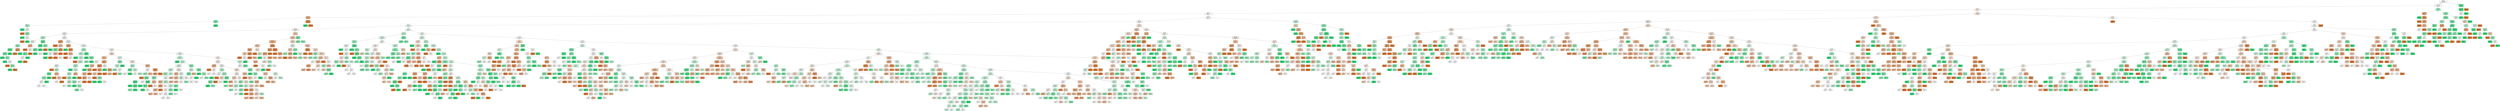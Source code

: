 digraph Tree {
node [shape=box, style="filled, rounded", color="black", fontname="helvetica"] ;
edge [fontname="helvetica"] ;
0 [label=<age &le; 64.5<br/>gini = 0.5<br/>samples = 5400<br/>value = [2734.0, 2664.0, 2.0]<br/>class = 1>, fillcolor="#fefcfa"] ;
1 [label=<time &le; 82.5<br/>gini = 0.5<br/>samples = 5388<br/>value = [2732.0, 2654.0, 2.0]<br/>class = 1>, fillcolor="#fefbf9"] ;
0 -> 1 [labeldistance=2.5, labelangle=45, headlabel="True"] ;
2 [label=<time &le; 63.5<br/>gini = 0.5<br/>samples = 5317<br/>value = [2706, 2610, 1]<br/>class = 1>, fillcolor="#fefbf8"] ;
1 -> 2 ;
3 [label=<age &le; 7.5<br/>gini = 0.5<br/>samples = 3313<br/>value = [1650.0, 1662.0, 1.0]<br/>class = 2>, fillcolor="#fefffe"] ;
2 -> 3 ;
4 [label=<age &le; 5.5<br/>gini = 0.432<br/>samples = 19<br/>value = [13, 6, 0]<br/>class = 1>, fillcolor="#f1bb94"] ;
3 -> 4 ;
5 [label=<age &le; 2.5<br/>gini = 0.408<br/>samples = 7<br/>value = [2, 5, 0]<br/>class = 2>, fillcolor="#88efb3"] ;
4 -> 5 ;
6 [label=<time &le; 51.5<br/>gini = 0.48<br/>samples = 5<br/>value = [2, 3, 0]<br/>class = 2>, fillcolor="#bdf6d5"] ;
5 -> 6 ;
7 [label=<gini = 0.0<br/>samples = 1<br/>value = [0, 1, 0]<br/>class = 2>, fillcolor="#39e581"] ;
6 -> 7 ;
8 [label=<time &le; 53.0<br/>gini = 0.5<br/>samples = 4<br/>value = [2, 2, 0]<br/>class = 1>, fillcolor="#ffffff"] ;
6 -> 8 ;
9 [label=<gini = 0.0<br/>samples = 1<br/>value = [1, 0, 0]<br/>class = 1>, fillcolor="#e58139"] ;
8 -> 9 ;
10 [label=<time &le; 55.5<br/>gini = 0.444<br/>samples = 3<br/>value = [1, 2, 0]<br/>class = 2>, fillcolor="#9cf2c0"] ;
8 -> 10 ;
11 [label=<gini = 0.0<br/>samples = 1<br/>value = [0, 1, 0]<br/>class = 2>, fillcolor="#39e581"] ;
10 -> 11 ;
12 [label=<time &le; 60.0<br/>gini = 0.5<br/>samples = 2<br/>value = [1, 1, 0]<br/>class = 1>, fillcolor="#ffffff"] ;
10 -> 12 ;
13 [label=<gini = 0.0<br/>samples = 1<br/>value = [1, 0, 0]<br/>class = 1>, fillcolor="#e58139"] ;
12 -> 13 ;
14 [label=<gini = 0.0<br/>samples = 1<br/>value = [0, 1, 0]<br/>class = 2>, fillcolor="#39e581"] ;
12 -> 14 ;
15 [label=<gini = 0.0<br/>samples = 2<br/>value = [0, 2, 0]<br/>class = 2>, fillcolor="#39e581"] ;
5 -> 15 ;
16 [label=<time &le; 45.0<br/>gini = 0.153<br/>samples = 12<br/>value = [11, 1, 0]<br/>class = 1>, fillcolor="#e78c4b"] ;
4 -> 16 ;
17 [label=<gini = 0.0<br/>samples = 1<br/>value = [0, 1, 0]<br/>class = 2>, fillcolor="#39e581"] ;
16 -> 17 ;
18 [label=<gini = 0.0<br/>samples = 11<br/>value = [11, 0, 0]<br/>class = 1>, fillcolor="#e58139"] ;
16 -> 18 ;
19 [label=<age &le; 55.5<br/>gini = 0.5<br/>samples = 3294<br/>value = [1637, 1656, 1]<br/>class = 2>, fillcolor="#fdfffe"] ;
3 -> 19 ;
20 [label=<age &le; 46.5<br/>gini = 0.5<br/>samples = 3225<br/>value = [1609, 1615, 1]<br/>class = 2>, fillcolor="#feffff"] ;
19 -> 20 ;
21 [label=<age &le; 26.5<br/>gini = 0.5<br/>samples = 2820<br/>value = [1390, 1429, 1]<br/>class = 2>, fillcolor="#fafefc"] ;
20 -> 21 ;
22 [label=<age &le; 24.5<br/>gini = 0.501<br/>samples = 569<br/>value = [296.0, 272.0, 1.0]<br/>class = 1>, fillcolor="#fdf5ef"] ;
21 -> 22 ;
23 [label=<age &le; 13.5<br/>gini = 0.502<br/>samples = 420<br/>value = [206, 213, 1]<br/>class = 2>, fillcolor="#f9fefb"] ;
22 -> 23 ;
24 [label=<age &le; 12.5<br/>gini = 0.478<br/>samples = 38<br/>value = [15, 23, 0]<br/>class = 2>, fillcolor="#baf6d3"] ;
23 -> 24 ;
25 [label=<age &le; 11.5<br/>gini = 0.499<br/>samples = 27<br/>value = [13, 14, 0]<br/>class = 2>, fillcolor="#f1fdf6"] ;
24 -> 25 ;
26 [label=<time &le; 58.5<br/>gini = 0.457<br/>samples = 17<br/>value = [6, 11, 0]<br/>class = 2>, fillcolor="#a5f3c6"] ;
25 -> 26 ;
27 [label=<time &le; 54.0<br/>gini = 0.278<br/>samples = 12<br/>value = [2, 10, 0]<br/>class = 2>, fillcolor="#61ea9a"] ;
26 -> 27 ;
28 [label=<time &le; 43.5<br/>gini = 0.375<br/>samples = 8<br/>value = [2, 6, 0]<br/>class = 2>, fillcolor="#7beeab"] ;
27 -> 28 ;
29 [label=<gini = 0.0<br/>samples = 2<br/>value = [0, 2, 0]<br/>class = 2>, fillcolor="#39e581"] ;
28 -> 29 ;
30 [label=<age &le; 8.5<br/>gini = 0.444<br/>samples = 6<br/>value = [2, 4, 0]<br/>class = 2>, fillcolor="#9cf2c0"] ;
28 -> 30 ;
31 [label=<gini = 0.0<br/>samples = 2<br/>value = [0, 2, 0]<br/>class = 2>, fillcolor="#39e581"] ;
30 -> 31 ;
32 [label=<age &le; 10.0<br/>gini = 0.5<br/>samples = 4<br/>value = [2, 2, 0]<br/>class = 1>, fillcolor="#ffffff"] ;
30 -> 32 ;
33 [label=<gini = 0.0<br/>samples = 1<br/>value = [1, 0, 0]<br/>class = 1>, fillcolor="#e58139"] ;
32 -> 33 ;
34 [label=<time &le; 52.5<br/>gini = 0.444<br/>samples = 3<br/>value = [1, 2, 0]<br/>class = 2>, fillcolor="#9cf2c0"] ;
32 -> 34 ;
35 [label=<gini = 0.0<br/>samples = 2<br/>value = [0, 2, 0]<br/>class = 2>, fillcolor="#39e581"] ;
34 -> 35 ;
36 [label=<gini = 0.0<br/>samples = 1<br/>value = [1, 0, 0]<br/>class = 1>, fillcolor="#e58139"] ;
34 -> 36 ;
37 [label=<gini = 0.0<br/>samples = 4<br/>value = [0, 4, 0]<br/>class = 2>, fillcolor="#39e581"] ;
27 -> 37 ;
38 [label=<time &le; 62.5<br/>gini = 0.32<br/>samples = 5<br/>value = [4, 1, 0]<br/>class = 1>, fillcolor="#eca06a"] ;
26 -> 38 ;
39 [label=<gini = 0.0<br/>samples = 4<br/>value = [4, 0, 0]<br/>class = 1>, fillcolor="#e58139"] ;
38 -> 39 ;
40 [label=<gini = 0.0<br/>samples = 1<br/>value = [0, 1, 0]<br/>class = 2>, fillcolor="#39e581"] ;
38 -> 40 ;
41 [label=<time &le; 55.5<br/>gini = 0.42<br/>samples = 10<br/>value = [7, 3, 0]<br/>class = 1>, fillcolor="#f0b78e"] ;
25 -> 41 ;
42 [label=<gini = 0.0<br/>samples = 4<br/>value = [4, 0, 0]<br/>class = 1>, fillcolor="#e58139"] ;
41 -> 42 ;
43 [label=<time &le; 60.0<br/>gini = 0.5<br/>samples = 6<br/>value = [3, 3, 0]<br/>class = 1>, fillcolor="#ffffff"] ;
41 -> 43 ;
44 [label=<time &le; 58.5<br/>gini = 0.375<br/>samples = 4<br/>value = [1, 3, 0]<br/>class = 2>, fillcolor="#7beeab"] ;
43 -> 44 ;
45 [label=<time &le; 57.0<br/>gini = 0.5<br/>samples = 2<br/>value = [1, 1, 0]<br/>class = 1>, fillcolor="#ffffff"] ;
44 -> 45 ;
46 [label=<gini = 0.0<br/>samples = 1<br/>value = [0, 1, 0]<br/>class = 2>, fillcolor="#39e581"] ;
45 -> 46 ;
47 [label=<gini = 0.0<br/>samples = 1<br/>value = [1, 0, 0]<br/>class = 1>, fillcolor="#e58139"] ;
45 -> 47 ;
48 [label=<gini = 0.0<br/>samples = 2<br/>value = [0, 2, 0]<br/>class = 2>, fillcolor="#39e581"] ;
44 -> 48 ;
49 [label=<gini = 0.0<br/>samples = 2<br/>value = [2, 0, 0]<br/>class = 1>, fillcolor="#e58139"] ;
43 -> 49 ;
50 [label=<time &le; 59.5<br/>gini = 0.298<br/>samples = 11<br/>value = [2, 9, 0]<br/>class = 2>, fillcolor="#65eb9d"] ;
24 -> 50 ;
51 [label=<time &le; 56.5<br/>gini = 0.219<br/>samples = 8<br/>value = [1, 7, 0]<br/>class = 2>, fillcolor="#55e993"] ;
50 -> 51 ;
52 [label=<time &le; 52.5<br/>gini = 0.375<br/>samples = 4<br/>value = [1, 3, 0]<br/>class = 2>, fillcolor="#7beeab"] ;
51 -> 52 ;
53 [label=<gini = 0.0<br/>samples = 2<br/>value = [0, 2, 0]<br/>class = 2>, fillcolor="#39e581"] ;
52 -> 53 ;
54 [label=<gini = 0.5<br/>samples = 2<br/>value = [1, 1, 0]<br/>class = 1>, fillcolor="#ffffff"] ;
52 -> 54 ;
55 [label=<gini = 0.0<br/>samples = 4<br/>value = [0, 4, 0]<br/>class = 2>, fillcolor="#39e581"] ;
51 -> 55 ;
56 [label=<time &le; 60.5<br/>gini = 0.444<br/>samples = 3<br/>value = [1, 2, 0]<br/>class = 2>, fillcolor="#9cf2c0"] ;
50 -> 56 ;
57 [label=<gini = 0.0<br/>samples = 1<br/>value = [1, 0, 0]<br/>class = 1>, fillcolor="#e58139"] ;
56 -> 57 ;
58 [label=<gini = 0.0<br/>samples = 2<br/>value = [0, 2, 0]<br/>class = 2>, fillcolor="#39e581"] ;
56 -> 58 ;
59 [label=<age &le; 15.5<br/>gini = 0.503<br/>samples = 382<br/>value = [191, 190, 1]<br/>class = 1>, fillcolor="#fffefe"] ;
23 -> 59 ;
60 [label=<time &le; 54.0<br/>gini = 0.308<br/>samples = 21<br/>value = [17, 4, 0]<br/>class = 1>, fillcolor="#eb9f68"] ;
59 -> 60 ;
61 [label=<gini = 0.0<br/>samples = 10<br/>value = [10, 0, 0]<br/>class = 1>, fillcolor="#e58139"] ;
60 -> 61 ;
62 [label=<time &le; 59.5<br/>gini = 0.463<br/>samples = 11<br/>value = [7, 4, 0]<br/>class = 1>, fillcolor="#f4c9aa"] ;
60 -> 62 ;
63 [label=<age &le; 14.5<br/>gini = 0.375<br/>samples = 4<br/>value = [1, 3, 0]<br/>class = 2>, fillcolor="#7beeab"] ;
62 -> 63 ;
64 [label=<gini = 0.0<br/>samples = 2<br/>value = [0, 2, 0]<br/>class = 2>, fillcolor="#39e581"] ;
63 -> 64 ;
65 [label=<time &le; 57.0<br/>gini = 0.5<br/>samples = 2<br/>value = [1, 1, 0]<br/>class = 1>, fillcolor="#ffffff"] ;
63 -> 65 ;
66 [label=<gini = 0.0<br/>samples = 1<br/>value = [0, 1, 0]<br/>class = 2>, fillcolor="#39e581"] ;
65 -> 66 ;
67 [label=<gini = 0.0<br/>samples = 1<br/>value = [1, 0, 0]<br/>class = 1>, fillcolor="#e58139"] ;
65 -> 67 ;
68 [label=<time &le; 60.5<br/>gini = 0.245<br/>samples = 7<br/>value = [6, 1, 0]<br/>class = 1>, fillcolor="#e9965a"] ;
62 -> 68 ;
69 [label=<age &le; 14.5<br/>gini = 0.444<br/>samples = 3<br/>value = [2, 1, 0]<br/>class = 1>, fillcolor="#f2c09c"] ;
68 -> 69 ;
70 [label=<gini = 0.0<br/>samples = 1<br/>value = [1, 0, 0]<br/>class = 1>, fillcolor="#e58139"] ;
69 -> 70 ;
71 [label=<gini = 0.5<br/>samples = 2<br/>value = [1, 1, 0]<br/>class = 1>, fillcolor="#ffffff"] ;
69 -> 71 ;
72 [label=<gini = 0.0<br/>samples = 4<br/>value = [4, 0, 0]<br/>class = 1>, fillcolor="#e58139"] ;
68 -> 72 ;
73 [label=<time &le; 41.5<br/>gini = 0.502<br/>samples = 361<br/>value = [174, 186, 1]<br/>class = 2>, fillcolor="#f2fdf7"] ;
59 -> 73 ;
74 [label=<time &le; 30.0<br/>gini = 0.346<br/>samples = 9<br/>value = [7, 2, 0]<br/>class = 1>, fillcolor="#eca572"] ;
73 -> 74 ;
75 [label=<gini = 0.0<br/>samples = 1<br/>value = [0, 1, 0]<br/>class = 2>, fillcolor="#39e581"] ;
74 -> 75 ;
76 [label=<time &le; 40.0<br/>gini = 0.219<br/>samples = 8<br/>value = [7, 1, 0]<br/>class = 1>, fillcolor="#e99355"] ;
74 -> 76 ;
77 [label=<gini = 0.0<br/>samples = 5<br/>value = [5, 0, 0]<br/>class = 1>, fillcolor="#e58139"] ;
76 -> 77 ;
78 [label=<age &le; 19.0<br/>gini = 0.444<br/>samples = 3<br/>value = [2, 1, 0]<br/>class = 1>, fillcolor="#f2c09c"] ;
76 -> 78 ;
79 [label=<gini = 0.0<br/>samples = 1<br/>value = [1, 0, 0]<br/>class = 1>, fillcolor="#e58139"] ;
78 -> 79 ;
80 [label=<gini = 0.5<br/>samples = 2<br/>value = [1, 1, 0]<br/>class = 1>, fillcolor="#ffffff"] ;
78 -> 80 ;
81 [label=<time &le; 48.5<br/>gini = 0.502<br/>samples = 352<br/>value = [167, 184, 1]<br/>class = 2>, fillcolor="#edfdf3"] ;
73 -> 81 ;
82 [label=<age &le; 23.5<br/>gini = 0.469<br/>samples = 48<br/>value = [18, 30, 0]<br/>class = 2>, fillcolor="#b0f5cd"] ;
81 -> 82 ;
83 [label=<age &le; 16.5<br/>gini = 0.485<br/>samples = 41<br/>value = [17, 24, 0]<br/>class = 2>, fillcolor="#c5f7da"] ;
82 -> 83 ;
84 [label=<gini = 0.0<br/>samples = 2<br/>value = [0, 2, 0]<br/>class = 2>, fillcolor="#39e581"] ;
83 -> 84 ;
85 [label=<age &le; 17.5<br/>gini = 0.492<br/>samples = 39<br/>value = [17, 22, 0]<br/>class = 2>, fillcolor="#d2f9e2"] ;
83 -> 85 ;
86 [label=<gini = 0.0<br/>samples = 1<br/>value = [1, 0, 0]<br/>class = 1>, fillcolor="#e58139"] ;
85 -> 86 ;
87 [label=<time &le; 45.5<br/>gini = 0.488<br/>samples = 38<br/>value = [16, 22, 0]<br/>class = 2>, fillcolor="#c9f8dd"] ;
85 -> 87 ;
88 [label=<age &le; 19.5<br/>gini = 0.498<br/>samples = 17<br/>value = [8, 9, 0]<br/>class = 2>, fillcolor="#e9fcf1"] ;
87 -> 88 ;
89 [label=<gini = 0.0<br/>samples = 2<br/>value = [2, 0, 0]<br/>class = 1>, fillcolor="#e58139"] ;
88 -> 89 ;
90 [label=<time &le; 44.5<br/>gini = 0.48<br/>samples = 15<br/>value = [6, 9, 0]<br/>class = 2>, fillcolor="#bdf6d5"] ;
88 -> 90 ;
91 [label=<age &le; 21.5<br/>gini = 0.346<br/>samples = 9<br/>value = [2, 7, 0]<br/>class = 2>, fillcolor="#72eca5"] ;
90 -> 91 ;
92 [label=<time &le; 43.5<br/>gini = 0.444<br/>samples = 6<br/>value = [2, 4, 0]<br/>class = 2>, fillcolor="#9cf2c0"] ;
91 -> 92 ;
93 [label=<age &le; 20.5<br/>gini = 0.5<br/>samples = 4<br/>value = [2, 2, 0]<br/>class = 1>, fillcolor="#ffffff"] ;
92 -> 93 ;
94 [label=<gini = 0.5<br/>samples = 2<br/>value = [1, 1, 0]<br/>class = 1>, fillcolor="#ffffff"] ;
93 -> 94 ;
95 [label=<gini = 0.5<br/>samples = 2<br/>value = [1, 1, 0]<br/>class = 1>, fillcolor="#ffffff"] ;
93 -> 95 ;
96 [label=<gini = 0.0<br/>samples = 2<br/>value = [0, 2, 0]<br/>class = 2>, fillcolor="#39e581"] ;
92 -> 96 ;
97 [label=<gini = 0.0<br/>samples = 3<br/>value = [0, 3, 0]<br/>class = 2>, fillcolor="#39e581"] ;
91 -> 97 ;
98 [label=<age &le; 21.5<br/>gini = 0.444<br/>samples = 6<br/>value = [4, 2, 0]<br/>class = 1>, fillcolor="#f2c09c"] ;
90 -> 98 ;
99 [label=<gini = 0.0<br/>samples = 1<br/>value = [1, 0, 0]<br/>class = 1>, fillcolor="#e58139"] ;
98 -> 99 ;
100 [label=<age &le; 22.5<br/>gini = 0.48<br/>samples = 5<br/>value = [3, 2, 0]<br/>class = 1>, fillcolor="#f6d5bd"] ;
98 -> 100 ;
101 [label=<gini = 0.5<br/>samples = 4<br/>value = [2, 2, 0]<br/>class = 1>, fillcolor="#ffffff"] ;
100 -> 101 ;
102 [label=<gini = 0.0<br/>samples = 1<br/>value = [1, 0, 0]<br/>class = 1>, fillcolor="#e58139"] ;
100 -> 102 ;
103 [label=<age &le; 19.5<br/>gini = 0.472<br/>samples = 21<br/>value = [8, 13, 0]<br/>class = 2>, fillcolor="#b3f5cf"] ;
87 -> 103 ;
104 [label=<gini = 0.0<br/>samples = 3<br/>value = [0, 3, 0]<br/>class = 2>, fillcolor="#39e581"] ;
103 -> 104 ;
105 [label=<time &le; 47.5<br/>gini = 0.494<br/>samples = 18<br/>value = [8, 10, 0]<br/>class = 2>, fillcolor="#d7fae6"] ;
103 -> 105 ;
106 [label=<age &le; 20.5<br/>gini = 0.48<br/>samples = 15<br/>value = [6, 9, 0]<br/>class = 2>, fillcolor="#bdf6d5"] ;
105 -> 106 ;
107 [label=<gini = 0.0<br/>samples = 1<br/>value = [1, 0, 0]<br/>class = 1>, fillcolor="#e58139"] ;
106 -> 107 ;
108 [label=<age &le; 21.5<br/>gini = 0.459<br/>samples = 14<br/>value = [5, 9, 0]<br/>class = 2>, fillcolor="#a7f3c7"] ;
106 -> 108 ;
109 [label=<time &le; 46.5<br/>gini = 0.48<br/>samples = 5<br/>value = [2, 3, 0]<br/>class = 2>, fillcolor="#bdf6d5"] ;
108 -> 109 ;
110 [label=<gini = 0.5<br/>samples = 2<br/>value = [1, 1, 0]<br/>class = 1>, fillcolor="#ffffff"] ;
109 -> 110 ;
111 [label=<gini = 0.444<br/>samples = 3<br/>value = [1, 2, 0]<br/>class = 2>, fillcolor="#9cf2c0"] ;
109 -> 111 ;
112 [label=<time &le; 46.5<br/>gini = 0.444<br/>samples = 9<br/>value = [3, 6, 0]<br/>class = 2>, fillcolor="#9cf2c0"] ;
108 -> 112 ;
113 [label=<gini = 0.0<br/>samples = 1<br/>value = [0, 1, 0]<br/>class = 2>, fillcolor="#39e581"] ;
112 -> 113 ;
114 [label=<age &le; 22.5<br/>gini = 0.469<br/>samples = 8<br/>value = [3, 5, 0]<br/>class = 2>, fillcolor="#b0f5cd"] ;
112 -> 114 ;
115 [label=<gini = 0.375<br/>samples = 4<br/>value = [1, 3, 0]<br/>class = 2>, fillcolor="#7beeab"] ;
114 -> 115 ;
116 [label=<gini = 0.5<br/>samples = 4<br/>value = [2, 2, 0]<br/>class = 1>, fillcolor="#ffffff"] ;
114 -> 116 ;
117 [label=<age &le; 20.5<br/>gini = 0.444<br/>samples = 3<br/>value = [2, 1, 0]<br/>class = 1>, fillcolor="#f2c09c"] ;
105 -> 117 ;
118 [label=<gini = 0.0<br/>samples = 1<br/>value = [0, 1, 0]<br/>class = 2>, fillcolor="#39e581"] ;
117 -> 118 ;
119 [label=<gini = 0.0<br/>samples = 2<br/>value = [2, 0, 0]<br/>class = 1>, fillcolor="#e58139"] ;
117 -> 119 ;
120 [label=<time &le; 46.0<br/>gini = 0.245<br/>samples = 7<br/>value = [1, 6, 0]<br/>class = 2>, fillcolor="#5ae996"] ;
82 -> 120 ;
121 [label=<gini = 0.0<br/>samples = 3<br/>value = [0, 3, 0]<br/>class = 2>, fillcolor="#39e581"] ;
120 -> 121 ;
122 [label=<time &le; 47.5<br/>gini = 0.375<br/>samples = 4<br/>value = [1, 3, 0]<br/>class = 2>, fillcolor="#7beeab"] ;
120 -> 122 ;
123 [label=<gini = 0.444<br/>samples = 3<br/>value = [1, 2, 0]<br/>class = 2>, fillcolor="#9cf2c0"] ;
122 -> 123 ;
124 [label=<gini = 0.0<br/>samples = 1<br/>value = [0, 1, 0]<br/>class = 2>, fillcolor="#39e581"] ;
122 -> 124 ;
125 [label=<time &le; 53.5<br/>gini = 0.503<br/>samples = 304<br/>value = [149, 154, 1]<br/>class = 2>, fillcolor="#f9fefb"] ;
81 -> 125 ;
126 [label=<age &le; 21.5<br/>gini = 0.493<br/>samples = 68<br/>value = [38, 30, 0]<br/>class = 1>, fillcolor="#fae4d5"] ;
125 -> 126 ;
127 [label=<age &le; 18.5<br/>gini = 0.451<br/>samples = 32<br/>value = [21, 11, 0]<br/>class = 1>, fillcolor="#f3c3a1"] ;
126 -> 127 ;
128 [label=<time &le; 50.5<br/>gini = 0.5<br/>samples = 12<br/>value = [6, 6, 0]<br/>class = 1>, fillcolor="#ffffff"] ;
127 -> 128 ;
129 [label=<gini = 0.0<br/>samples = 3<br/>value = [0, 3, 0]<br/>class = 2>, fillcolor="#39e581"] ;
128 -> 129 ;
130 [label=<age &le; 16.5<br/>gini = 0.444<br/>samples = 9<br/>value = [6, 3, 0]<br/>class = 1>, fillcolor="#f2c09c"] ;
128 -> 130 ;
131 [label=<gini = 0.0<br/>samples = 1<br/>value = [0, 1, 0]<br/>class = 2>, fillcolor="#39e581"] ;
130 -> 131 ;
132 [label=<time &le; 52.5<br/>gini = 0.375<br/>samples = 8<br/>value = [6, 2, 0]<br/>class = 1>, fillcolor="#eeab7b"] ;
130 -> 132 ;
133 [label=<time &le; 51.5<br/>gini = 0.444<br/>samples = 6<br/>value = [4, 2, 0]<br/>class = 1>, fillcolor="#f2c09c"] ;
132 -> 133 ;
134 [label=<age &le; 17.5<br/>gini = 0.375<br/>samples = 4<br/>value = [3, 1, 0]<br/>class = 1>, fillcolor="#eeab7b"] ;
133 -> 134 ;
135 [label=<gini = 0.5<br/>samples = 2<br/>value = [1, 1, 0]<br/>class = 1>, fillcolor="#ffffff"] ;
134 -> 135 ;
136 [label=<gini = 0.0<br/>samples = 2<br/>value = [2, 0, 0]<br/>class = 1>, fillcolor="#e58139"] ;
134 -> 136 ;
137 [label=<age &le; 17.5<br/>gini = 0.5<br/>samples = 2<br/>value = [1, 1, 0]<br/>class = 1>, fillcolor="#ffffff"] ;
133 -> 137 ;
138 [label=<gini = 0.0<br/>samples = 1<br/>value = [1, 0, 0]<br/>class = 1>, fillcolor="#e58139"] ;
137 -> 138 ;
139 [label=<gini = 0.0<br/>samples = 1<br/>value = [0, 1, 0]<br/>class = 2>, fillcolor="#39e581"] ;
137 -> 139 ;
140 [label=<gini = 0.0<br/>samples = 2<br/>value = [2, 0, 0]<br/>class = 1>, fillcolor="#e58139"] ;
132 -> 140 ;
141 [label=<time &le; 52.5<br/>gini = 0.375<br/>samples = 20<br/>value = [15, 5, 0]<br/>class = 1>, fillcolor="#eeab7b"] ;
127 -> 141 ;
142 [label=<age &le; 20.5<br/>gini = 0.245<br/>samples = 14<br/>value = [12, 2, 0]<br/>class = 1>, fillcolor="#e9965a"] ;
141 -> 142 ;
143 [label=<gini = 0.0<br/>samples = 6<br/>value = [6, 0, 0]<br/>class = 1>, fillcolor="#e58139"] ;
142 -> 143 ;
144 [label=<time &le; 51.5<br/>gini = 0.375<br/>samples = 8<br/>value = [6, 2, 0]<br/>class = 1>, fillcolor="#eeab7b"] ;
142 -> 144 ;
145 [label=<time &le; 49.5<br/>gini = 0.48<br/>samples = 5<br/>value = [3, 2, 0]<br/>class = 1>, fillcolor="#f6d5bd"] ;
144 -> 145 ;
146 [label=<gini = 0.0<br/>samples = 2<br/>value = [2, 0, 0]<br/>class = 1>, fillcolor="#e58139"] ;
145 -> 146 ;
147 [label=<time &le; 50.5<br/>gini = 0.444<br/>samples = 3<br/>value = [1, 2, 0]<br/>class = 2>, fillcolor="#9cf2c0"] ;
145 -> 147 ;
148 [label=<gini = 0.0<br/>samples = 1<br/>value = [0, 1, 0]<br/>class = 2>, fillcolor="#39e581"] ;
147 -> 148 ;
149 [label=<gini = 0.5<br/>samples = 2<br/>value = [1, 1, 0]<br/>class = 1>, fillcolor="#ffffff"] ;
147 -> 149 ;
150 [label=<gini = 0.0<br/>samples = 3<br/>value = [3, 0, 0]<br/>class = 1>, fillcolor="#e58139"] ;
144 -> 150 ;
151 [label=<age &le; 19.5<br/>gini = 0.5<br/>samples = 6<br/>value = [3, 3, 0]<br/>class = 1>, fillcolor="#ffffff"] ;
141 -> 151 ;
152 [label=<gini = 0.0<br/>samples = 2<br/>value = [0, 2, 0]<br/>class = 2>, fillcolor="#39e581"] ;
151 -> 152 ;
153 [label=<age &le; 20.5<br/>gini = 0.375<br/>samples = 4<br/>value = [3, 1, 0]<br/>class = 1>, fillcolor="#eeab7b"] ;
151 -> 153 ;
154 [label=<gini = 0.0<br/>samples = 1<br/>value = [1, 0, 0]<br/>class = 1>, fillcolor="#e58139"] ;
153 -> 154 ;
155 [label=<gini = 0.444<br/>samples = 3<br/>value = [2, 1, 0]<br/>class = 1>, fillcolor="#f2c09c"] ;
153 -> 155 ;
156 [label=<age &le; 22.5<br/>gini = 0.498<br/>samples = 36<br/>value = [17, 19, 0]<br/>class = 2>, fillcolor="#eafcf2"] ;
126 -> 156 ;
157 [label=<time &le; 51.5<br/>gini = 0.42<br/>samples = 10<br/>value = [3, 7, 0]<br/>class = 2>, fillcolor="#8ef0b7"] ;
156 -> 157 ;
158 [label=<time &le; 49.5<br/>gini = 0.49<br/>samples = 7<br/>value = [3, 4, 0]<br/>class = 2>, fillcolor="#cef8e0"] ;
157 -> 158 ;
159 [label=<gini = 0.444<br/>samples = 3<br/>value = [1, 2, 0]<br/>class = 2>, fillcolor="#9cf2c0"] ;
158 -> 159 ;
160 [label=<time &le; 50.5<br/>gini = 0.5<br/>samples = 4<br/>value = [2, 2, 0]<br/>class = 1>, fillcolor="#ffffff"] ;
158 -> 160 ;
161 [label=<gini = 0.0<br/>samples = 1<br/>value = [1, 0, 0]<br/>class = 1>, fillcolor="#e58139"] ;
160 -> 161 ;
162 [label=<gini = 0.444<br/>samples = 3<br/>value = [1, 2, 0]<br/>class = 2>, fillcolor="#9cf2c0"] ;
160 -> 162 ;
163 [label=<gini = 0.0<br/>samples = 3<br/>value = [0, 3, 0]<br/>class = 2>, fillcolor="#39e581"] ;
157 -> 163 ;
164 [label=<time &le; 51.5<br/>gini = 0.497<br/>samples = 26<br/>value = [14, 12, 0]<br/>class = 1>, fillcolor="#fbede3"] ;
156 -> 164 ;
165 [label=<time &le; 49.5<br/>gini = 0.473<br/>samples = 13<br/>value = [5, 8, 0]<br/>class = 2>, fillcolor="#b5f5d0"] ;
164 -> 165 ;
166 [label=<age &le; 23.5<br/>gini = 0.375<br/>samples = 4<br/>value = [1, 3, 0]<br/>class = 2>, fillcolor="#7beeab"] ;
165 -> 166 ;
167 [label=<gini = 0.5<br/>samples = 2<br/>value = [1, 1, 0]<br/>class = 1>, fillcolor="#ffffff"] ;
166 -> 167 ;
168 [label=<gini = 0.0<br/>samples = 2<br/>value = [0, 2, 0]<br/>class = 2>, fillcolor="#39e581"] ;
166 -> 168 ;
169 [label=<time &le; 50.5<br/>gini = 0.494<br/>samples = 9<br/>value = [4, 5, 0]<br/>class = 2>, fillcolor="#d7fae6"] ;
165 -> 169 ;
170 [label=<gini = 0.5<br/>samples = 4<br/>value = [2, 2, 0]<br/>class = 1>, fillcolor="#ffffff"] ;
169 -> 170 ;
171 [label=<gini = 0.48<br/>samples = 5<br/>value = [2, 3, 0]<br/>class = 2>, fillcolor="#bdf6d5"] ;
169 -> 171 ;
172 [label=<age &le; 23.5<br/>gini = 0.426<br/>samples = 13<br/>value = [9, 4, 0]<br/>class = 1>, fillcolor="#f1b991"] ;
164 -> 172 ;
173 [label=<time &le; 52.5<br/>gini = 0.5<br/>samples = 6<br/>value = [3, 3, 0]<br/>class = 1>, fillcolor="#ffffff"] ;
172 -> 173 ;
174 [label=<gini = 0.444<br/>samples = 3<br/>value = [1, 2, 0]<br/>class = 2>, fillcolor="#9cf2c0"] ;
173 -> 174 ;
175 [label=<gini = 0.444<br/>samples = 3<br/>value = [2, 1, 0]<br/>class = 1>, fillcolor="#f2c09c"] ;
173 -> 175 ;
176 [label=<time &le; 52.5<br/>gini = 0.245<br/>samples = 7<br/>value = [6, 1, 0]<br/>class = 1>, fillcolor="#e9965a"] ;
172 -> 176 ;
177 [label=<gini = 0.32<br/>samples = 5<br/>value = [4, 1, 0]<br/>class = 1>, fillcolor="#eca06a"] ;
176 -> 177 ;
178 [label=<gini = 0.0<br/>samples = 2<br/>value = [2, 0, 0]<br/>class = 1>, fillcolor="#e58139"] ;
176 -> 178 ;
179 [label=<time &le; 58.5<br/>gini = 0.503<br/>samples = 236<br/>value = [111.0, 124.0, 1.0]<br/>class = 2>, fillcolor="#eafcf2"] ;
125 -> 179 ;
180 [label=<age &le; 16.5<br/>gini = 0.498<br/>samples = 107<br/>value = [45.0, 61.0, 1.0]<br/>class = 2>, fillcolor="#ccf8de"] ;
179 -> 180 ;
181 [label=<gini = 0.0<br/>samples = 3<br/>value = [0, 3, 0]<br/>class = 2>, fillcolor="#39e581"] ;
180 -> 181 ;
182 [label=<time &le; 57.5<br/>gini = 0.502<br/>samples = 104<br/>value = [45, 58, 1]<br/>class = 2>, fillcolor="#d3f9e3"] ;
180 -> 182 ;
183 [label=<age &le; 22.5<br/>gini = 0.508<br/>samples = 86<br/>value = [39.0, 46.0, 1.0]<br/>class = 2>, fillcolor="#e2fbec"] ;
182 -> 183 ;
184 [label=<time &le; 54.5<br/>gini = 0.505<br/>samples = 60<br/>value = [25, 34, 1]<br/>class = 2>, fillcolor="#ccf8df"] ;
183 -> 184 ;
185 [label=<age &le; 18.5<br/>gini = 0.521<br/>samples = 13<br/>value = [4, 8, 1]<br/>class = 2>, fillcolor="#a7f3c7"] ;
184 -> 185 ;
186 [label=<gini = 0.0<br/>samples = 2<br/>value = [2, 0, 0]<br/>class = 1>, fillcolor="#e58139"] ;
185 -> 186 ;
187 [label=<age &le; 21.5<br/>gini = 0.43<br/>samples = 11<br/>value = [2, 8, 1]<br/>class = 2>, fillcolor="#7beeab"] ;
185 -> 187 ;
188 [label=<age &le; 19.5<br/>gini = 0.198<br/>samples = 9<br/>value = [1, 8, 0]<br/>class = 2>, fillcolor="#52e891"] ;
187 -> 188 ;
189 [label=<gini = 0.0<br/>samples = 3<br/>value = [0, 3, 0]<br/>class = 2>, fillcolor="#39e581"] ;
188 -> 189 ;
190 [label=<age &le; 20.5<br/>gini = 0.278<br/>samples = 6<br/>value = [1, 5, 0]<br/>class = 2>, fillcolor="#61ea9a"] ;
188 -> 190 ;
191 [label=<gini = 0.444<br/>samples = 3<br/>value = [1, 2, 0]<br/>class = 2>, fillcolor="#9cf2c0"] ;
190 -> 191 ;
192 [label=<gini = 0.0<br/>samples = 3<br/>value = [0, 3, 0]<br/>class = 2>, fillcolor="#39e581"] ;
190 -> 192 ;
193 [label=<gini = 0.5<br/>samples = 2<br/>value = [1, 0, 1]<br/>class = 1>, fillcolor="#ffffff"] ;
187 -> 193 ;
194 [label=<age &le; 18.5<br/>gini = 0.494<br/>samples = 47<br/>value = [21, 26, 0]<br/>class = 2>, fillcolor="#d9fae7"] ;
184 -> 194 ;
195 [label=<time &le; 56.5<br/>gini = 0.42<br/>samples = 10<br/>value = [3, 7, 0]<br/>class = 2>, fillcolor="#8ef0b7"] ;
194 -> 195 ;
196 [label=<time &le; 55.5<br/>gini = 0.245<br/>samples = 7<br/>value = [1, 6, 0]<br/>class = 2>, fillcolor="#5ae996"] ;
195 -> 196 ;
197 [label=<gini = 0.0<br/>samples = 3<br/>value = [0, 3, 0]<br/>class = 2>, fillcolor="#39e581"] ;
196 -> 197 ;
198 [label=<age &le; 17.5<br/>gini = 0.375<br/>samples = 4<br/>value = [1, 3, 0]<br/>class = 2>, fillcolor="#7beeab"] ;
196 -> 198 ;
199 [label=<gini = 0.0<br/>samples = 2<br/>value = [0, 2, 0]<br/>class = 2>, fillcolor="#39e581"] ;
198 -> 199 ;
200 [label=<gini = 0.5<br/>samples = 2<br/>value = [1, 1, 0]<br/>class = 1>, fillcolor="#ffffff"] ;
198 -> 200 ;
201 [label=<age &le; 17.5<br/>gini = 0.444<br/>samples = 3<br/>value = [2, 1, 0]<br/>class = 1>, fillcolor="#f2c09c"] ;
195 -> 201 ;
202 [label=<gini = 0.0<br/>samples = 1<br/>value = [1, 0, 0]<br/>class = 1>, fillcolor="#e58139"] ;
201 -> 202 ;
203 [label=<gini = 0.5<br/>samples = 2<br/>value = [1, 1, 0]<br/>class = 1>, fillcolor="#ffffff"] ;
201 -> 203 ;
204 [label=<time &le; 55.5<br/>gini = 0.5<br/>samples = 37<br/>value = [18, 19, 0]<br/>class = 2>, fillcolor="#f5fef8"] ;
194 -> 204 ;
205 [label=<age &le; 21.5<br/>gini = 0.444<br/>samples = 12<br/>value = [8, 4, 0]<br/>class = 1>, fillcolor="#f2c09c"] ;
204 -> 205 ;
206 [label=<age &le; 20.5<br/>gini = 0.375<br/>samples = 8<br/>value = [6, 2, 0]<br/>class = 1>, fillcolor="#eeab7b"] ;
205 -> 206 ;
207 [label=<age &le; 19.5<br/>gini = 0.444<br/>samples = 6<br/>value = [4, 2, 0]<br/>class = 1>, fillcolor="#f2c09c"] ;
206 -> 207 ;
208 [label=<gini = 0.444<br/>samples = 3<br/>value = [2, 1, 0]<br/>class = 1>, fillcolor="#f2c09c"] ;
207 -> 208 ;
209 [label=<gini = 0.444<br/>samples = 3<br/>value = [2, 1, 0]<br/>class = 1>, fillcolor="#f2c09c"] ;
207 -> 209 ;
210 [label=<gini = 0.0<br/>samples = 2<br/>value = [2, 0, 0]<br/>class = 1>, fillcolor="#e58139"] ;
206 -> 210 ;
211 [label=<gini = 0.5<br/>samples = 4<br/>value = [2, 2, 0]<br/>class = 1>, fillcolor="#ffffff"] ;
205 -> 211 ;
212 [label=<age &le; 21.5<br/>gini = 0.48<br/>samples = 25<br/>value = [10, 15, 0]<br/>class = 2>, fillcolor="#bdf6d5"] ;
204 -> 212 ;
213 [label=<time &le; 56.5<br/>gini = 0.494<br/>samples = 18<br/>value = [8, 10, 0]<br/>class = 2>, fillcolor="#d7fae6"] ;
212 -> 213 ;
214 [label=<age &le; 19.5<br/>gini = 0.5<br/>samples = 12<br/>value = [6, 6, 0]<br/>class = 1>, fillcolor="#ffffff"] ;
213 -> 214 ;
215 [label=<gini = 0.5<br/>samples = 2<br/>value = [1, 1, 0]<br/>class = 1>, fillcolor="#ffffff"] ;
214 -> 215 ;
216 [label=<age &le; 20.5<br/>gini = 0.5<br/>samples = 10<br/>value = [5, 5, 0]<br/>class = 1>, fillcolor="#ffffff"] ;
214 -> 216 ;
217 [label=<gini = 0.5<br/>samples = 4<br/>value = [2, 2, 0]<br/>class = 1>, fillcolor="#ffffff"] ;
216 -> 217 ;
218 [label=<gini = 0.5<br/>samples = 6<br/>value = [3, 3, 0]<br/>class = 1>, fillcolor="#ffffff"] ;
216 -> 218 ;
219 [label=<age &le; 20.5<br/>gini = 0.444<br/>samples = 6<br/>value = [2, 4, 0]<br/>class = 2>, fillcolor="#9cf2c0"] ;
213 -> 219 ;
220 [label=<gini = 0.375<br/>samples = 4<br/>value = [1, 3, 0]<br/>class = 2>, fillcolor="#7beeab"] ;
219 -> 220 ;
221 [label=<gini = 0.5<br/>samples = 2<br/>value = [1, 1, 0]<br/>class = 1>, fillcolor="#ffffff"] ;
219 -> 221 ;
222 [label=<time &le; 56.5<br/>gini = 0.408<br/>samples = 7<br/>value = [2, 5, 0]<br/>class = 2>, fillcolor="#88efb3"] ;
212 -> 222 ;
223 [label=<gini = 0.0<br/>samples = 3<br/>value = [0, 3, 0]<br/>class = 2>, fillcolor="#39e581"] ;
222 -> 223 ;
224 [label=<gini = 0.5<br/>samples = 4<br/>value = [2, 2, 0]<br/>class = 1>, fillcolor="#ffffff"] ;
222 -> 224 ;
225 [label=<age &le; 23.5<br/>gini = 0.497<br/>samples = 26<br/>value = [14, 12, 0]<br/>class = 1>, fillcolor="#fbede3"] ;
183 -> 225 ;
226 [label=<time &le; 55.0<br/>gini = 0.444<br/>samples = 9<br/>value = [6, 3, 0]<br/>class = 1>, fillcolor="#f2c09c"] ;
225 -> 226 ;
227 [label=<gini = 0.444<br/>samples = 3<br/>value = [2, 1, 0]<br/>class = 1>, fillcolor="#f2c09c"] ;
226 -> 227 ;
228 [label=<time &le; 56.5<br/>gini = 0.444<br/>samples = 6<br/>value = [4, 2, 0]<br/>class = 1>, fillcolor="#f2c09c"] ;
226 -> 228 ;
229 [label=<gini = 0.444<br/>samples = 3<br/>value = [2, 1, 0]<br/>class = 1>, fillcolor="#f2c09c"] ;
228 -> 229 ;
230 [label=<gini = 0.444<br/>samples = 3<br/>value = [2, 1, 0]<br/>class = 1>, fillcolor="#f2c09c"] ;
228 -> 230 ;
231 [label=<time &le; 55.5<br/>gini = 0.498<br/>samples = 17<br/>value = [8, 9, 0]<br/>class = 2>, fillcolor="#e9fcf1"] ;
225 -> 231 ;
232 [label=<time &le; 54.5<br/>gini = 0.49<br/>samples = 7<br/>value = [3, 4, 0]<br/>class = 2>, fillcolor="#cef8e0"] ;
231 -> 232 ;
233 [label=<gini = 0.5<br/>samples = 4<br/>value = [2, 2, 0]<br/>class = 1>, fillcolor="#ffffff"] ;
232 -> 233 ;
234 [label=<gini = 0.444<br/>samples = 3<br/>value = [1, 2, 0]<br/>class = 2>, fillcolor="#9cf2c0"] ;
232 -> 234 ;
235 [label=<time &le; 56.5<br/>gini = 0.5<br/>samples = 10<br/>value = [5, 5, 0]<br/>class = 1>, fillcolor="#ffffff"] ;
231 -> 235 ;
236 [label=<gini = 0.5<br/>samples = 4<br/>value = [2, 2, 0]<br/>class = 1>, fillcolor="#ffffff"] ;
235 -> 236 ;
237 [label=<gini = 0.5<br/>samples = 6<br/>value = [3, 3, 0]<br/>class = 1>, fillcolor="#ffffff"] ;
235 -> 237 ;
238 [label=<age &le; 21.5<br/>gini = 0.444<br/>samples = 18<br/>value = [6, 12, 0]<br/>class = 2>, fillcolor="#9cf2c0"] ;
182 -> 238 ;
239 [label=<age &le; 20.0<br/>gini = 0.49<br/>samples = 7<br/>value = [3, 4, 0]<br/>class = 2>, fillcolor="#cef8e0"] ;
238 -> 239 ;
240 [label=<age &le; 18.0<br/>gini = 0.375<br/>samples = 4<br/>value = [1, 3, 0]<br/>class = 2>, fillcolor="#7beeab"] ;
239 -> 240 ;
241 [label=<gini = 0.5<br/>samples = 2<br/>value = [1, 1, 0]<br/>class = 1>, fillcolor="#ffffff"] ;
240 -> 241 ;
242 [label=<gini = 0.0<br/>samples = 2<br/>value = [0, 2, 0]<br/>class = 2>, fillcolor="#39e581"] ;
240 -> 242 ;
243 [label=<gini = 0.444<br/>samples = 3<br/>value = [2, 1, 0]<br/>class = 1>, fillcolor="#f2c09c"] ;
239 -> 243 ;
244 [label=<age &le; 22.5<br/>gini = 0.397<br/>samples = 11<br/>value = [3, 8, 0]<br/>class = 2>, fillcolor="#83efb0"] ;
238 -> 244 ;
245 [label=<gini = 0.0<br/>samples = 3<br/>value = [0, 3, 0]<br/>class = 2>, fillcolor="#39e581"] ;
244 -> 245 ;
246 [label=<age &le; 23.5<br/>gini = 0.469<br/>samples = 8<br/>value = [3, 5, 0]<br/>class = 2>, fillcolor="#b0f5cd"] ;
244 -> 246 ;
247 [label=<gini = 0.5<br/>samples = 2<br/>value = [1, 1, 0]<br/>class = 1>, fillcolor="#ffffff"] ;
246 -> 247 ;
248 [label=<gini = 0.444<br/>samples = 6<br/>value = [2, 4, 0]<br/>class = 2>, fillcolor="#9cf2c0"] ;
246 -> 248 ;
249 [label=<time &le; 62.5<br/>gini = 0.5<br/>samples = 129<br/>value = [66, 63, 0]<br/>class = 1>, fillcolor="#fef9f6"] ;
179 -> 249 ;
250 [label=<age &le; 16.5<br/>gini = 0.498<br/>samples = 100<br/>value = [53, 47, 0]<br/>class = 1>, fillcolor="#fcf1e9"] ;
249 -> 250 ;
251 [label=<time &le; 59.5<br/>gini = 0.408<br/>samples = 7<br/>value = [5, 2, 0]<br/>class = 1>, fillcolor="#efb388"] ;
250 -> 251 ;
252 [label=<gini = 0.0<br/>samples = 3<br/>value = [3, 0, 0]<br/>class = 1>, fillcolor="#e58139"] ;
251 -> 252 ;
253 [label=<time &le; 61.0<br/>gini = 0.5<br/>samples = 4<br/>value = [2, 2, 0]<br/>class = 1>, fillcolor="#ffffff"] ;
251 -> 253 ;
254 [label=<gini = 0.5<br/>samples = 2<br/>value = [1, 1, 0]<br/>class = 1>, fillcolor="#ffffff"] ;
253 -> 254 ;
255 [label=<gini = 0.5<br/>samples = 2<br/>value = [1, 1, 0]<br/>class = 1>, fillcolor="#ffffff"] ;
253 -> 255 ;
256 [label=<age &le; 19.5<br/>gini = 0.499<br/>samples = 93<br/>value = [48, 45, 0]<br/>class = 1>, fillcolor="#fdf7f3"] ;
250 -> 256 ;
257 [label=<age &le; 17.5<br/>gini = 0.48<br/>samples = 20<br/>value = [8, 12, 0]<br/>class = 2>, fillcolor="#bdf6d5"] ;
256 -> 257 ;
258 [label=<time &le; 60.5<br/>gini = 0.5<br/>samples = 4<br/>value = [2, 2, 0]<br/>class = 1>, fillcolor="#ffffff"] ;
257 -> 258 ;
259 [label=<gini = 0.0<br/>samples = 2<br/>value = [0, 2, 0]<br/>class = 2>, fillcolor="#39e581"] ;
258 -> 259 ;
260 [label=<gini = 0.0<br/>samples = 2<br/>value = [2, 0, 0]<br/>class = 1>, fillcolor="#e58139"] ;
258 -> 260 ;
261 [label=<time &le; 60.5<br/>gini = 0.469<br/>samples = 16<br/>value = [6, 10, 0]<br/>class = 2>, fillcolor="#b0f5cd"] ;
257 -> 261 ;
262 [label=<age &le; 18.5<br/>gini = 0.49<br/>samples = 7<br/>value = [4, 3, 0]<br/>class = 1>, fillcolor="#f8e0ce"] ;
261 -> 262 ;
263 [label=<time &le; 59.5<br/>gini = 0.375<br/>samples = 4<br/>value = [1, 3, 0]<br/>class = 2>, fillcolor="#7beeab"] ;
262 -> 263 ;
264 [label=<gini = 0.0<br/>samples = 1<br/>value = [0, 1, 0]<br/>class = 2>, fillcolor="#39e581"] ;
263 -> 264 ;
265 [label=<gini = 0.444<br/>samples = 3<br/>value = [1, 2, 0]<br/>class = 2>, fillcolor="#9cf2c0"] ;
263 -> 265 ;
266 [label=<gini = 0.0<br/>samples = 3<br/>value = [3, 0, 0]<br/>class = 1>, fillcolor="#e58139"] ;
262 -> 266 ;
267 [label=<age &le; 18.5<br/>gini = 0.346<br/>samples = 9<br/>value = [2, 7, 0]<br/>class = 2>, fillcolor="#72eca5"] ;
261 -> 267 ;
268 [label=<gini = 0.5<br/>samples = 4<br/>value = [2, 2, 0]<br/>class = 1>, fillcolor="#ffffff"] ;
267 -> 268 ;
269 [label=<gini = 0.0<br/>samples = 5<br/>value = [0, 5, 0]<br/>class = 2>, fillcolor="#39e581"] ;
267 -> 269 ;
270 [label=<time &le; 61.5<br/>gini = 0.495<br/>samples = 73<br/>value = [40, 33, 0]<br/>class = 1>, fillcolor="#fae9dc"] ;
256 -> 270 ;
271 [label=<age &le; 20.5<br/>gini = 0.499<br/>samples = 54<br/>value = [28, 26, 0]<br/>class = 1>, fillcolor="#fdf6f1"] ;
270 -> 271 ;
272 [label=<time &le; 59.5<br/>gini = 0.48<br/>samples = 10<br/>value = [6, 4, 0]<br/>class = 1>, fillcolor="#f6d5bd"] ;
271 -> 272 ;
273 [label=<gini = 0.375<br/>samples = 4<br/>value = [3, 1, 0]<br/>class = 1>, fillcolor="#eeab7b"] ;
272 -> 273 ;
274 [label=<time &le; 60.5<br/>gini = 0.5<br/>samples = 6<br/>value = [3, 3, 0]<br/>class = 1>, fillcolor="#ffffff"] ;
272 -> 274 ;
275 [label=<gini = 0.444<br/>samples = 3<br/>value = [1, 2, 0]<br/>class = 2>, fillcolor="#9cf2c0"] ;
274 -> 275 ;
276 [label=<gini = 0.444<br/>samples = 3<br/>value = [2, 1, 0]<br/>class = 1>, fillcolor="#f2c09c"] ;
274 -> 276 ;
277 [label=<age &le; 21.5<br/>gini = 0.5<br/>samples = 44<br/>value = [22, 22, 0]<br/>class = 1>, fillcolor="#ffffff"] ;
271 -> 277 ;
278 [label=<time &le; 60.5<br/>gini = 0.444<br/>samples = 9<br/>value = [3, 6, 0]<br/>class = 2>, fillcolor="#9cf2c0"] ;
277 -> 278 ;
279 [label=<time &le; 59.5<br/>gini = 0.48<br/>samples = 5<br/>value = [2, 3, 0]<br/>class = 2>, fillcolor="#bdf6d5"] ;
278 -> 279 ;
280 [label=<gini = 0.444<br/>samples = 3<br/>value = [1, 2, 0]<br/>class = 2>, fillcolor="#9cf2c0"] ;
279 -> 280 ;
281 [label=<gini = 0.5<br/>samples = 2<br/>value = [1, 1, 0]<br/>class = 1>, fillcolor="#ffffff"] ;
279 -> 281 ;
282 [label=<gini = 0.375<br/>samples = 4<br/>value = [1, 3, 0]<br/>class = 2>, fillcolor="#7beeab"] ;
278 -> 282 ;
283 [label=<time &le; 59.5<br/>gini = 0.496<br/>samples = 35<br/>value = [19, 16, 0]<br/>class = 1>, fillcolor="#fbebe0"] ;
277 -> 283 ;
284 [label=<age &le; 23.5<br/>gini = 0.49<br/>samples = 7<br/>value = [3, 4, 0]<br/>class = 2>, fillcolor="#cef8e0"] ;
283 -> 284 ;
285 [label=<age &le; 22.5<br/>gini = 0.444<br/>samples = 6<br/>value = [2, 4, 0]<br/>class = 2>, fillcolor="#9cf2c0"] ;
284 -> 285 ;
286 [label=<gini = 0.5<br/>samples = 2<br/>value = [1, 1, 0]<br/>class = 1>, fillcolor="#ffffff"] ;
285 -> 286 ;
287 [label=<gini = 0.375<br/>samples = 4<br/>value = [1, 3, 0]<br/>class = 2>, fillcolor="#7beeab"] ;
285 -> 287 ;
288 [label=<gini = 0.0<br/>samples = 1<br/>value = [1, 0, 0]<br/>class = 1>, fillcolor="#e58139"] ;
284 -> 288 ;
289 [label=<time &le; 60.5<br/>gini = 0.49<br/>samples = 28<br/>value = [16, 12, 0]<br/>class = 1>, fillcolor="#f8e0ce"] ;
283 -> 289 ;
290 [label=<age &le; 22.5<br/>gini = 0.375<br/>samples = 8<br/>value = [6, 2, 0]<br/>class = 1>, fillcolor="#eeab7b"] ;
289 -> 290 ;
291 [label=<gini = 0.0<br/>samples = 1<br/>value = [1, 0, 0]<br/>class = 1>, fillcolor="#e58139"] ;
290 -> 291 ;
292 [label=<age &le; 23.5<br/>gini = 0.408<br/>samples = 7<br/>value = [5, 2, 0]<br/>class = 1>, fillcolor="#efb388"] ;
290 -> 292 ;
293 [label=<gini = 0.444<br/>samples = 3<br/>value = [2, 1, 0]<br/>class = 1>, fillcolor="#f2c09c"] ;
292 -> 293 ;
294 [label=<gini = 0.375<br/>samples = 4<br/>value = [3, 1, 0]<br/>class = 1>, fillcolor="#eeab7b"] ;
292 -> 294 ;
295 [label=<age &le; 23.5<br/>gini = 0.5<br/>samples = 20<br/>value = [10, 10, 0]<br/>class = 1>, fillcolor="#ffffff"] ;
289 -> 295 ;
296 [label=<age &le; 22.5<br/>gini = 0.486<br/>samples = 12<br/>value = [7, 5, 0]<br/>class = 1>, fillcolor="#f8dbc6"] ;
295 -> 296 ;
297 [label=<gini = 0.494<br/>samples = 9<br/>value = [5, 4, 0]<br/>class = 1>, fillcolor="#fae6d7"] ;
296 -> 297 ;
298 [label=<gini = 0.444<br/>samples = 3<br/>value = [2, 1, 0]<br/>class = 1>, fillcolor="#f2c09c"] ;
296 -> 298 ;
299 [label=<gini = 0.469<br/>samples = 8<br/>value = [3, 5, 0]<br/>class = 2>, fillcolor="#b0f5cd"] ;
295 -> 299 ;
300 [label=<age &le; 21.5<br/>gini = 0.465<br/>samples = 19<br/>value = [12, 7, 0]<br/>class = 1>, fillcolor="#f4caac"] ;
270 -> 300 ;
301 [label=<gini = 0.0<br/>samples = 2<br/>value = [2, 0, 0]<br/>class = 1>, fillcolor="#e58139"] ;
300 -> 301 ;
302 [label=<age &le; 22.5<br/>gini = 0.484<br/>samples = 17<br/>value = [10, 7, 0]<br/>class = 1>, fillcolor="#f7d9c4"] ;
300 -> 302 ;
303 [label=<gini = 0.375<br/>samples = 4<br/>value = [1, 3, 0]<br/>class = 2>, fillcolor="#7beeab"] ;
302 -> 303 ;
304 [label=<age &le; 23.5<br/>gini = 0.426<br/>samples = 13<br/>value = [9, 4, 0]<br/>class = 1>, fillcolor="#f1b991"] ;
302 -> 304 ;
305 [label=<gini = 0.48<br/>samples = 5<br/>value = [3, 2, 0]<br/>class = 1>, fillcolor="#f6d5bd"] ;
304 -> 305 ;
306 [label=<gini = 0.375<br/>samples = 8<br/>value = [6, 2, 0]<br/>class = 1>, fillcolor="#eeab7b"] ;
304 -> 306 ;
307 [label=<age &le; 23.5<br/>gini = 0.495<br/>samples = 29<br/>value = [13, 16, 0]<br/>class = 2>, fillcolor="#dafae7"] ;
249 -> 307 ;
308 [label=<age &le; 18.5<br/>gini = 0.5<br/>samples = 24<br/>value = [12, 12, 0]<br/>class = 1>, fillcolor="#ffffff"] ;
307 -> 308 ;
309 [label=<age &le; 16.5<br/>gini = 0.375<br/>samples = 4<br/>value = [1, 3, 0]<br/>class = 2>, fillcolor="#7beeab"] ;
308 -> 309 ;
310 [label=<gini = 0.0<br/>samples = 1<br/>value = [0, 1, 0]<br/>class = 2>, fillcolor="#39e581"] ;
309 -> 310 ;
311 [label=<age &le; 17.5<br/>gini = 0.444<br/>samples = 3<br/>value = [1, 2, 0]<br/>class = 2>, fillcolor="#9cf2c0"] ;
309 -> 311 ;
312 [label=<gini = 0.5<br/>samples = 2<br/>value = [1, 1, 0]<br/>class = 1>, fillcolor="#ffffff"] ;
311 -> 312 ;
313 [label=<gini = 0.0<br/>samples = 1<br/>value = [0, 1, 0]<br/>class = 2>, fillcolor="#39e581"] ;
311 -> 313 ;
314 [label=<age &le; 21.5<br/>gini = 0.495<br/>samples = 20<br/>value = [11, 9, 0]<br/>class = 1>, fillcolor="#fae8db"] ;
308 -> 314 ;
315 [label=<age &le; 19.5<br/>gini = 0.463<br/>samples = 11<br/>value = [7, 4, 0]<br/>class = 1>, fillcolor="#f4c9aa"] ;
314 -> 315 ;
316 [label=<gini = 0.5<br/>samples = 4<br/>value = [2, 2, 0]<br/>class = 1>, fillcolor="#ffffff"] ;
315 -> 316 ;
317 [label=<age &le; 20.5<br/>gini = 0.408<br/>samples = 7<br/>value = [5, 2, 0]<br/>class = 1>, fillcolor="#efb388"] ;
315 -> 317 ;
318 [label=<gini = 0.375<br/>samples = 4<br/>value = [3, 1, 0]<br/>class = 1>, fillcolor="#eeab7b"] ;
317 -> 318 ;
319 [label=<gini = 0.444<br/>samples = 3<br/>value = [2, 1, 0]<br/>class = 1>, fillcolor="#f2c09c"] ;
317 -> 319 ;
320 [label=<age &le; 22.5<br/>gini = 0.494<br/>samples = 9<br/>value = [4, 5, 0]<br/>class = 2>, fillcolor="#d7fae6"] ;
314 -> 320 ;
321 [label=<gini = 0.5<br/>samples = 4<br/>value = [2, 2, 0]<br/>class = 1>, fillcolor="#ffffff"] ;
320 -> 321 ;
322 [label=<gini = 0.48<br/>samples = 5<br/>value = [2, 3, 0]<br/>class = 2>, fillcolor="#bdf6d5"] ;
320 -> 322 ;
323 [label=<gini = 0.32<br/>samples = 5<br/>value = [1, 4, 0]<br/>class = 2>, fillcolor="#6aeca0"] ;
307 -> 323 ;
324 [label=<time &le; 62.5<br/>gini = 0.478<br/>samples = 149<br/>value = [90, 59, 0]<br/>class = 1>, fillcolor="#f6d4bb"] ;
22 -> 324 ;
325 [label=<time &le; 51.5<br/>gini = 0.466<br/>samples = 138<br/>value = [87, 51, 0]<br/>class = 1>, fillcolor="#f4cbad"] ;
324 -> 325 ;
326 [label=<time &le; 47.5<br/>gini = 0.398<br/>samples = 51<br/>value = [37.0, 14.0, 0.0]<br/>class = 1>, fillcolor="#efb184"] ;
325 -> 326 ;
327 [label=<time &le; 43.0<br/>gini = 0.471<br/>samples = 29<br/>value = [18, 11, 0]<br/>class = 1>, fillcolor="#f5ceb2"] ;
326 -> 327 ;
328 [label=<age &le; 25.5<br/>gini = 0.375<br/>samples = 12<br/>value = [9, 3, 0]<br/>class = 1>, fillcolor="#eeab7b"] ;
327 -> 328 ;
329 [label=<time &le; 35.0<br/>gini = 0.48<br/>samples = 5<br/>value = [3, 2, 0]<br/>class = 1>, fillcolor="#f6d5bd"] ;
328 -> 329 ;
330 [label=<gini = 0.0<br/>samples = 1<br/>value = [1, 0, 0]<br/>class = 1>, fillcolor="#e58139"] ;
329 -> 330 ;
331 [label=<time &le; 38.5<br/>gini = 0.5<br/>samples = 4<br/>value = [2, 2, 0]<br/>class = 1>, fillcolor="#ffffff"] ;
329 -> 331 ;
332 [label=<gini = 0.0<br/>samples = 1<br/>value = [0, 1, 0]<br/>class = 2>, fillcolor="#39e581"] ;
331 -> 332 ;
333 [label=<time &le; 39.5<br/>gini = 0.444<br/>samples = 3<br/>value = [2, 1, 0]<br/>class = 1>, fillcolor="#f2c09c"] ;
331 -> 333 ;
334 [label=<gini = 0.0<br/>samples = 1<br/>value = [1, 0, 0]<br/>class = 1>, fillcolor="#e58139"] ;
333 -> 334 ;
335 [label=<time &le; 41.0<br/>gini = 0.5<br/>samples = 2<br/>value = [1, 1, 0]<br/>class = 1>, fillcolor="#ffffff"] ;
333 -> 335 ;
336 [label=<gini = 0.0<br/>samples = 1<br/>value = [0, 1, 0]<br/>class = 2>, fillcolor="#39e581"] ;
335 -> 336 ;
337 [label=<gini = 0.0<br/>samples = 1<br/>value = [1, 0, 0]<br/>class = 1>, fillcolor="#e58139"] ;
335 -> 337 ;
338 [label=<time &le; 41.5<br/>gini = 0.245<br/>samples = 7<br/>value = [6, 1, 0]<br/>class = 1>, fillcolor="#e9965a"] ;
328 -> 338 ;
339 [label=<gini = 0.0<br/>samples = 4<br/>value = [4, 0, 0]<br/>class = 1>, fillcolor="#e58139"] ;
338 -> 339 ;
340 [label=<gini = 0.444<br/>samples = 3<br/>value = [2, 1, 0]<br/>class = 1>, fillcolor="#f2c09c"] ;
338 -> 340 ;
341 [label=<age &le; 25.5<br/>gini = 0.498<br/>samples = 17<br/>value = [9, 8, 0]<br/>class = 1>, fillcolor="#fcf1e9"] ;
327 -> 341 ;
342 [label=<gini = 0.0<br/>samples = 3<br/>value = [3, 0, 0]<br/>class = 1>, fillcolor="#e58139"] ;
341 -> 342 ;
343 [label=<time &le; 44.5<br/>gini = 0.49<br/>samples = 14<br/>value = [6, 8, 0]<br/>class = 2>, fillcolor="#cef8e0"] ;
341 -> 343 ;
344 [label=<gini = 0.0<br/>samples = 2<br/>value = [0, 2, 0]<br/>class = 2>, fillcolor="#39e581"] ;
343 -> 344 ;
345 [label=<time &le; 45.5<br/>gini = 0.5<br/>samples = 12<br/>value = [6, 6, 0]<br/>class = 1>, fillcolor="#ffffff"] ;
343 -> 345 ;
346 [label=<gini = 0.49<br/>samples = 7<br/>value = [4, 3, 0]<br/>class = 1>, fillcolor="#f8e0ce"] ;
345 -> 346 ;
347 [label=<time &le; 46.5<br/>gini = 0.48<br/>samples = 5<br/>value = [2, 3, 0]<br/>class = 2>, fillcolor="#bdf6d5"] ;
345 -> 347 ;
348 [label=<gini = 0.444<br/>samples = 3<br/>value = [1, 2, 0]<br/>class = 2>, fillcolor="#9cf2c0"] ;
347 -> 348 ;
349 [label=<gini = 0.5<br/>samples = 2<br/>value = [1, 1, 0]<br/>class = 1>, fillcolor="#ffffff"] ;
347 -> 349 ;
350 [label=<age &le; 25.5<br/>gini = 0.236<br/>samples = 22<br/>value = [19, 3, 0]<br/>class = 1>, fillcolor="#e99558"] ;
326 -> 350 ;
351 [label=<time &le; 49.5<br/>gini = 0.32<br/>samples = 10<br/>value = [8, 2, 0]<br/>class = 1>, fillcolor="#eca06a"] ;
350 -> 351 ;
352 [label=<time &le; 48.5<br/>gini = 0.375<br/>samples = 8<br/>value = [6, 2, 0]<br/>class = 1>, fillcolor="#eeab7b"] ;
351 -> 352 ;
353 [label=<gini = 0.32<br/>samples = 5<br/>value = [4, 1, 0]<br/>class = 1>, fillcolor="#eca06a"] ;
352 -> 353 ;
354 [label=<gini = 0.444<br/>samples = 3<br/>value = [2, 1, 0]<br/>class = 1>, fillcolor="#f2c09c"] ;
352 -> 354 ;
355 [label=<gini = 0.0<br/>samples = 2<br/>value = [2, 0, 0]<br/>class = 1>, fillcolor="#e58139"] ;
351 -> 355 ;
356 [label=<time &le; 49.5<br/>gini = 0.153<br/>samples = 12<br/>value = [11, 1, 0]<br/>class = 1>, fillcolor="#e78c4b"] ;
350 -> 356 ;
357 [label=<gini = 0.0<br/>samples = 8<br/>value = [8, 0, 0]<br/>class = 1>, fillcolor="#e58139"] ;
356 -> 357 ;
358 [label=<time &le; 50.5<br/>gini = 0.375<br/>samples = 4<br/>value = [3, 1, 0]<br/>class = 1>, fillcolor="#eeab7b"] ;
356 -> 358 ;
359 [label=<gini = 0.444<br/>samples = 3<br/>value = [2, 1, 0]<br/>class = 1>, fillcolor="#f2c09c"] ;
358 -> 359 ;
360 [label=<gini = 0.0<br/>samples = 1<br/>value = [1, 0, 0]<br/>class = 1>, fillcolor="#e58139"] ;
358 -> 360 ;
361 [label=<time &le; 55.5<br/>gini = 0.489<br/>samples = 87<br/>value = [50, 37, 0]<br/>class = 1>, fillcolor="#f8decc"] ;
325 -> 361 ;
362 [label=<time &le; 53.5<br/>gini = 0.497<br/>samples = 24<br/>value = [11, 13, 0]<br/>class = 2>, fillcolor="#e1fbec"] ;
361 -> 362 ;
363 [label=<time &le; 52.5<br/>gini = 0.48<br/>samples = 10<br/>value = [6, 4, 0]<br/>class = 1>, fillcolor="#f6d5bd"] ;
362 -> 363 ;
364 [label=<gini = 0.444<br/>samples = 3<br/>value = [1, 2, 0]<br/>class = 2>, fillcolor="#9cf2c0"] ;
363 -> 364 ;
365 [label=<age &le; 25.5<br/>gini = 0.408<br/>samples = 7<br/>value = [5, 2, 0]<br/>class = 1>, fillcolor="#efb388"] ;
363 -> 365 ;
366 [label=<gini = 0.375<br/>samples = 4<br/>value = [3, 1, 0]<br/>class = 1>, fillcolor="#eeab7b"] ;
365 -> 366 ;
367 [label=<gini = 0.444<br/>samples = 3<br/>value = [2, 1, 0]<br/>class = 1>, fillcolor="#f2c09c"] ;
365 -> 367 ;
368 [label=<age &le; 25.5<br/>gini = 0.459<br/>samples = 14<br/>value = [5, 9, 0]<br/>class = 2>, fillcolor="#a7f3c7"] ;
362 -> 368 ;
369 [label=<gini = 0.0<br/>samples = 3<br/>value = [0, 3, 0]<br/>class = 2>, fillcolor="#39e581"] ;
368 -> 369 ;
370 [label=<time &le; 54.5<br/>gini = 0.496<br/>samples = 11<br/>value = [5, 6, 0]<br/>class = 2>, fillcolor="#defbea"] ;
368 -> 370 ;
371 [label=<gini = 0.444<br/>samples = 6<br/>value = [2, 4, 0]<br/>class = 2>, fillcolor="#9cf2c0"] ;
370 -> 371 ;
372 [label=<gini = 0.48<br/>samples = 5<br/>value = [3, 2, 0]<br/>class = 1>, fillcolor="#f6d5bd"] ;
370 -> 372 ;
373 [label=<time &le; 56.5<br/>gini = 0.472<br/>samples = 63<br/>value = [39, 24, 0]<br/>class = 1>, fillcolor="#f5cfb3"] ;
361 -> 373 ;
374 [label=<age &le; 25.5<br/>gini = 0.165<br/>samples = 11<br/>value = [10, 1, 0]<br/>class = 1>, fillcolor="#e88e4d"] ;
373 -> 374 ;
375 [label=<gini = 0.0<br/>samples = 3<br/>value = [3, 0, 0]<br/>class = 1>, fillcolor="#e58139"] ;
374 -> 375 ;
376 [label=<gini = 0.219<br/>samples = 8<br/>value = [7, 1, 0]<br/>class = 1>, fillcolor="#e99355"] ;
374 -> 376 ;
377 [label=<time &le; 57.5<br/>gini = 0.493<br/>samples = 52<br/>value = [29, 23, 0]<br/>class = 1>, fillcolor="#fae5d6"] ;
373 -> 377 ;
378 [label=<age &le; 25.5<br/>gini = 0.444<br/>samples = 6<br/>value = [2, 4, 0]<br/>class = 2>, fillcolor="#9cf2c0"] ;
377 -> 378 ;
379 [label=<gini = 0.444<br/>samples = 3<br/>value = [1, 2, 0]<br/>class = 2>, fillcolor="#9cf2c0"] ;
378 -> 379 ;
380 [label=<gini = 0.444<br/>samples = 3<br/>value = [1, 2, 0]<br/>class = 2>, fillcolor="#9cf2c0"] ;
378 -> 380 ;
381 [label=<age &le; 25.5<br/>gini = 0.485<br/>samples = 46<br/>value = [27.0, 19.0, 0.0]<br/>class = 1>, fillcolor="#f7dac4"] ;
377 -> 381 ;
382 [label=<time &le; 58.5<br/>gini = 0.463<br/>samples = 22<br/>value = [14, 8, 0]<br/>class = 1>, fillcolor="#f4c9aa"] ;
381 -> 382 ;
383 [label=<gini = 0.5<br/>samples = 4<br/>value = [2, 2, 0]<br/>class = 1>, fillcolor="#ffffff"] ;
382 -> 383 ;
384 [label=<time &le; 60.5<br/>gini = 0.444<br/>samples = 18<br/>value = [12, 6, 0]<br/>class = 1>, fillcolor="#f2c09c"] ;
382 -> 384 ;
385 [label=<time &le; 59.5<br/>gini = 0.397<br/>samples = 11<br/>value = [8, 3, 0]<br/>class = 1>, fillcolor="#efb083"] ;
384 -> 385 ;
386 [label=<gini = 0.444<br/>samples = 6<br/>value = [4, 2, 0]<br/>class = 1>, fillcolor="#f2c09c"] ;
385 -> 386 ;
387 [label=<gini = 0.32<br/>samples = 5<br/>value = [4, 1, 0]<br/>class = 1>, fillcolor="#eca06a"] ;
385 -> 387 ;
388 [label=<time &le; 61.5<br/>gini = 0.49<br/>samples = 7<br/>value = [4, 3, 0]<br/>class = 1>, fillcolor="#f8e0ce"] ;
384 -> 388 ;
389 [label=<gini = 0.48<br/>samples = 5<br/>value = [3, 2, 0]<br/>class = 1>, fillcolor="#f6d5bd"] ;
388 -> 389 ;
390 [label=<gini = 0.5<br/>samples = 2<br/>value = [1, 1, 0]<br/>class = 1>, fillcolor="#ffffff"] ;
388 -> 390 ;
391 [label=<time &le; 58.5<br/>gini = 0.497<br/>samples = 24<br/>value = [13, 11, 0]<br/>class = 1>, fillcolor="#fbece1"] ;
381 -> 391 ;
392 [label=<gini = 0.0<br/>samples = 2<br/>value = [2, 0, 0]<br/>class = 1>, fillcolor="#e58139"] ;
391 -> 392 ;
393 [label=<time &le; 61.5<br/>gini = 0.5<br/>samples = 22<br/>value = [11, 11, 0]<br/>class = 1>, fillcolor="#ffffff"] ;
391 -> 393 ;
394 [label=<time &le; 59.5<br/>gini = 0.473<br/>samples = 13<br/>value = [5, 8, 0]<br/>class = 2>, fillcolor="#b5f5d0"] ;
393 -> 394 ;
395 [label=<gini = 0.48<br/>samples = 5<br/>value = [3, 2, 0]<br/>class = 1>, fillcolor="#f6d5bd"] ;
394 -> 395 ;
396 [label=<time &le; 60.5<br/>gini = 0.375<br/>samples = 8<br/>value = [2, 6, 0]<br/>class = 2>, fillcolor="#7beeab"] ;
394 -> 396 ;
397 [label=<gini = 0.444<br/>samples = 6<br/>value = [2, 4, 0]<br/>class = 2>, fillcolor="#9cf2c0"] ;
396 -> 397 ;
398 [label=<gini = 0.0<br/>samples = 2<br/>value = [0, 2, 0]<br/>class = 2>, fillcolor="#39e581"] ;
396 -> 398 ;
399 [label=<gini = 0.444<br/>samples = 9<br/>value = [6, 3, 0]<br/>class = 1>, fillcolor="#f2c09c"] ;
393 -> 399 ;
400 [label=<age &le; 25.5<br/>gini = 0.397<br/>samples = 11<br/>value = [3, 8, 0]<br/>class = 2>, fillcolor="#83efb0"] ;
324 -> 400 ;
401 [label=<gini = 0.375<br/>samples = 4<br/>value = [1, 3, 0]<br/>class = 2>, fillcolor="#7beeab"] ;
400 -> 401 ;
402 [label=<gini = 0.408<br/>samples = 7<br/>value = [2, 5, 0]<br/>class = 2>, fillcolor="#88efb3"] ;
400 -> 402 ;
403 [label=<age &le; 28.5<br/>gini = 0.5<br/>samples = 2251<br/>value = [1094, 1157, 0]<br/>class = 2>, fillcolor="#f4fef8"] ;
21 -> 403 ;
404 [label=<time &le; 62.5<br/>gini = 0.491<br/>samples = 199<br/>value = [86, 113, 0]<br/>class = 2>, fillcolor="#d0f9e1"] ;
403 -> 404 ;
405 [label=<time &le; 50.5<br/>gini = 0.495<br/>samples = 180<br/>value = [81.0, 99.0, 0.0]<br/>class = 2>, fillcolor="#dbfae8"] ;
404 -> 405 ;
406 [label=<age &le; 27.5<br/>gini = 0.457<br/>samples = 51<br/>value = [18, 33, 0]<br/>class = 2>, fillcolor="#a5f3c6"] ;
405 -> 406 ;
407 [label=<time &le; 32.5<br/>gini = 0.499<br/>samples = 31<br/>value = [15, 16, 0]<br/>class = 2>, fillcolor="#f3fdf7"] ;
406 -> 407 ;
408 [label=<gini = 0.0<br/>samples = 1<br/>value = [0, 1, 0]<br/>class = 2>, fillcolor="#39e581"] ;
407 -> 408 ;
409 [label=<time &le; 40.0<br/>gini = 0.5<br/>samples = 30<br/>value = [15, 15, 0]<br/>class = 1>, fillcolor="#ffffff"] ;
407 -> 409 ;
410 [label=<gini = 0.0<br/>samples = 2<br/>value = [2, 0, 0]<br/>class = 1>, fillcolor="#e58139"] ;
409 -> 410 ;
411 [label=<time &le; 48.5<br/>gini = 0.497<br/>samples = 28<br/>value = [13, 15, 0]<br/>class = 2>, fillcolor="#e5fcee"] ;
409 -> 411 ;
412 [label=<time &le; 42.5<br/>gini = 0.498<br/>samples = 15<br/>value = [8, 7, 0]<br/>class = 1>, fillcolor="#fcefe6"] ;
411 -> 412 ;
413 [label=<time &le; 41.5<br/>gini = 0.444<br/>samples = 3<br/>value = [1, 2, 0]<br/>class = 2>, fillcolor="#9cf2c0"] ;
412 -> 413 ;
414 [label=<gini = 0.5<br/>samples = 2<br/>value = [1, 1, 0]<br/>class = 1>, fillcolor="#ffffff"] ;
413 -> 414 ;
415 [label=<gini = 0.0<br/>samples = 1<br/>value = [0, 1, 0]<br/>class = 2>, fillcolor="#39e581"] ;
413 -> 415 ;
416 [label=<time &le; 45.0<br/>gini = 0.486<br/>samples = 12<br/>value = [7, 5, 0]<br/>class = 1>, fillcolor="#f8dbc6"] ;
412 -> 416 ;
417 [label=<gini = 0.0<br/>samples = 2<br/>value = [2, 0, 0]<br/>class = 1>, fillcolor="#e58139"] ;
416 -> 417 ;
418 [label=<time &le; 46.5<br/>gini = 0.5<br/>samples = 10<br/>value = [5, 5, 0]<br/>class = 1>, fillcolor="#ffffff"] ;
416 -> 418 ;
419 [label=<gini = 0.5<br/>samples = 2<br/>value = [1, 1, 0]<br/>class = 1>, fillcolor="#ffffff"] ;
418 -> 419 ;
420 [label=<time &le; 47.5<br/>gini = 0.5<br/>samples = 8<br/>value = [4, 4, 0]<br/>class = 1>, fillcolor="#ffffff"] ;
418 -> 420 ;
421 [label=<gini = 0.5<br/>samples = 4<br/>value = [2, 2, 0]<br/>class = 1>, fillcolor="#ffffff"] ;
420 -> 421 ;
422 [label=<gini = 0.5<br/>samples = 4<br/>value = [2, 2, 0]<br/>class = 1>, fillcolor="#ffffff"] ;
420 -> 422 ;
423 [label=<time &le; 49.5<br/>gini = 0.473<br/>samples = 13<br/>value = [5, 8, 0]<br/>class = 2>, fillcolor="#b5f5d0"] ;
411 -> 423 ;
424 [label=<gini = 0.444<br/>samples = 6<br/>value = [2, 4, 0]<br/>class = 2>, fillcolor="#9cf2c0"] ;
423 -> 424 ;
425 [label=<gini = 0.49<br/>samples = 7<br/>value = [3, 4, 0]<br/>class = 2>, fillcolor="#cef8e0"] ;
423 -> 425 ;
426 [label=<time &le; 46.5<br/>gini = 0.255<br/>samples = 20<br/>value = [3, 17, 0]<br/>class = 2>, fillcolor="#5cea97"] ;
406 -> 426 ;
427 [label=<gini = 0.0<br/>samples = 10<br/>value = [0, 10, 0]<br/>class = 2>, fillcolor="#39e581"] ;
426 -> 427 ;
428 [label=<time &le; 47.5<br/>gini = 0.42<br/>samples = 10<br/>value = [3, 7, 0]<br/>class = 2>, fillcolor="#8ef0b7"] ;
426 -> 428 ;
429 [label=<gini = 0.0<br/>samples = 2<br/>value = [2, 0, 0]<br/>class = 1>, fillcolor="#e58139"] ;
428 -> 429 ;
430 [label=<time &le; 48.5<br/>gini = 0.219<br/>samples = 8<br/>value = [1, 7, 0]<br/>class = 2>, fillcolor="#55e993"] ;
428 -> 430 ;
431 [label=<gini = 0.0<br/>samples = 3<br/>value = [0, 3, 0]<br/>class = 2>, fillcolor="#39e581"] ;
430 -> 431 ;
432 [label=<time &le; 49.5<br/>gini = 0.32<br/>samples = 5<br/>value = [1, 4, 0]<br/>class = 2>, fillcolor="#6aeca0"] ;
430 -> 432 ;
433 [label=<gini = 0.444<br/>samples = 3<br/>value = [1, 2, 0]<br/>class = 2>, fillcolor="#9cf2c0"] ;
432 -> 433 ;
434 [label=<gini = 0.0<br/>samples = 2<br/>value = [0, 2, 0]<br/>class = 2>, fillcolor="#39e581"] ;
432 -> 434 ;
435 [label=<time &le; 59.5<br/>gini = 0.5<br/>samples = 129<br/>value = [63, 66, 0]<br/>class = 2>, fillcolor="#f6fef9"] ;
405 -> 435 ;
436 [label=<time &le; 51.5<br/>gini = 0.5<br/>samples = 95<br/>value = [49.0, 46.0, 0.0]<br/>class = 1>, fillcolor="#fdf7f3"] ;
435 -> 436 ;
437 [label=<age &le; 27.5<br/>gini = 0.49<br/>samples = 14<br/>value = [6, 8, 0]<br/>class = 2>, fillcolor="#cef8e0"] ;
436 -> 437 ;
438 [label=<gini = 0.48<br/>samples = 5<br/>value = [3, 2, 0]<br/>class = 1>, fillcolor="#f6d5bd"] ;
437 -> 438 ;
439 [label=<gini = 0.444<br/>samples = 9<br/>value = [3, 6, 0]<br/>class = 2>, fillcolor="#9cf2c0"] ;
437 -> 439 ;
440 [label=<age &le; 27.5<br/>gini = 0.498<br/>samples = 81<br/>value = [43, 38, 0]<br/>class = 1>, fillcolor="#fcf0e8"] ;
436 -> 440 ;
441 [label=<time &le; 58.5<br/>gini = 0.499<br/>samples = 40<br/>value = [19, 21, 0]<br/>class = 2>, fillcolor="#ecfdf3"] ;
440 -> 441 ;
442 [label=<time &le; 54.5<br/>gini = 0.487<br/>samples = 31<br/>value = [13, 18, 0]<br/>class = 2>, fillcolor="#c8f8dc"] ;
441 -> 442 ;
443 [label=<time &le; 52.5<br/>gini = 0.444<br/>samples = 12<br/>value = [4, 8, 0]<br/>class = 2>, fillcolor="#9cf2c0"] ;
442 -> 443 ;
444 [label=<gini = 0.5<br/>samples = 2<br/>value = [1, 1, 0]<br/>class = 1>, fillcolor="#ffffff"] ;
443 -> 444 ;
445 [label=<time &le; 53.5<br/>gini = 0.42<br/>samples = 10<br/>value = [3, 7, 0]<br/>class = 2>, fillcolor="#8ef0b7"] ;
443 -> 445 ;
446 [label=<gini = 0.375<br/>samples = 4<br/>value = [1, 3, 0]<br/>class = 2>, fillcolor="#7beeab"] ;
445 -> 446 ;
447 [label=<gini = 0.444<br/>samples = 6<br/>value = [2, 4, 0]<br/>class = 2>, fillcolor="#9cf2c0"] ;
445 -> 447 ;
448 [label=<time &le; 55.5<br/>gini = 0.499<br/>samples = 19<br/>value = [9, 10, 0]<br/>class = 2>, fillcolor="#ebfcf2"] ;
442 -> 448 ;
449 [label=<gini = 0.32<br/>samples = 5<br/>value = [4, 1, 0]<br/>class = 1>, fillcolor="#eca06a"] ;
448 -> 449 ;
450 [label=<time &le; 56.5<br/>gini = 0.459<br/>samples = 14<br/>value = [5, 9, 0]<br/>class = 2>, fillcolor="#a7f3c7"] ;
448 -> 450 ;
451 [label=<gini = 0.0<br/>samples = 1<br/>value = [0, 1, 0]<br/>class = 2>, fillcolor="#39e581"] ;
450 -> 451 ;
452 [label=<time &le; 57.5<br/>gini = 0.473<br/>samples = 13<br/>value = [5, 8, 0]<br/>class = 2>, fillcolor="#b5f5d0"] ;
450 -> 452 ;
453 [label=<gini = 0.5<br/>samples = 4<br/>value = [2, 2, 0]<br/>class = 1>, fillcolor="#ffffff"] ;
452 -> 453 ;
454 [label=<gini = 0.444<br/>samples = 9<br/>value = [3, 6, 0]<br/>class = 2>, fillcolor="#9cf2c0"] ;
452 -> 454 ;
455 [label=<gini = 0.444<br/>samples = 9<br/>value = [6, 3, 0]<br/>class = 1>, fillcolor="#f2c09c"] ;
441 -> 455 ;
456 [label=<time &le; 58.5<br/>gini = 0.485<br/>samples = 41<br/>value = [24, 17, 0]<br/>class = 1>, fillcolor="#f7dac5"] ;
440 -> 456 ;
457 [label=<time &le; 57.5<br/>gini = 0.463<br/>samples = 33<br/>value = [21, 12, 0]<br/>class = 1>, fillcolor="#f4c9aa"] ;
456 -> 457 ;
458 [label=<time &le; 52.5<br/>gini = 0.494<br/>samples = 27<br/>value = [15, 12, 0]<br/>class = 1>, fillcolor="#fae6d7"] ;
457 -> 458 ;
459 [label=<gini = 0.0<br/>samples = 2<br/>value = [2, 0, 0]<br/>class = 1>, fillcolor="#e58139"] ;
458 -> 459 ;
460 [label=<time &le; 56.5<br/>gini = 0.499<br/>samples = 25<br/>value = [13, 12, 0]<br/>class = 1>, fillcolor="#fdf5f0"] ;
458 -> 460 ;
461 [label=<time &le; 55.5<br/>gini = 0.488<br/>samples = 19<br/>value = [11, 8, 0]<br/>class = 1>, fillcolor="#f8ddc9"] ;
460 -> 461 ;
462 [label=<time &le; 54.5<br/>gini = 0.497<br/>samples = 13<br/>value = [7, 6, 0]<br/>class = 1>, fillcolor="#fbede3"] ;
461 -> 462 ;
463 [label=<time &le; 53.5<br/>gini = 0.486<br/>samples = 12<br/>value = [7, 5, 0]<br/>class = 1>, fillcolor="#f8dbc6"] ;
462 -> 463 ;
464 [label=<gini = 0.48<br/>samples = 5<br/>value = [3, 2, 0]<br/>class = 1>, fillcolor="#f6d5bd"] ;
463 -> 464 ;
465 [label=<gini = 0.49<br/>samples = 7<br/>value = [4, 3, 0]<br/>class = 1>, fillcolor="#f8e0ce"] ;
463 -> 465 ;
466 [label=<gini = 0.0<br/>samples = 1<br/>value = [0, 1, 0]<br/>class = 2>, fillcolor="#39e581"] ;
462 -> 466 ;
467 [label=<gini = 0.444<br/>samples = 6<br/>value = [4, 2, 0]<br/>class = 1>, fillcolor="#f2c09c"] ;
461 -> 467 ;
468 [label=<gini = 0.444<br/>samples = 6<br/>value = [2, 4, 0]<br/>class = 2>, fillcolor="#9cf2c0"] ;
460 -> 468 ;
469 [label=<gini = 0.0<br/>samples = 6<br/>value = [6, 0, 0]<br/>class = 1>, fillcolor="#e58139"] ;
457 -> 469 ;
470 [label=<gini = 0.469<br/>samples = 8<br/>value = [3, 5, 0]<br/>class = 2>, fillcolor="#b0f5cd"] ;
456 -> 470 ;
471 [label=<time &le; 61.5<br/>gini = 0.484<br/>samples = 34<br/>value = [14, 20, 0]<br/>class = 2>, fillcolor="#c4f7d9"] ;
435 -> 471 ;
472 [label=<time &le; 60.5<br/>gini = 0.434<br/>samples = 22<br/>value = [7.0, 15.0, 0.0]<br/>class = 2>, fillcolor="#95f1bc"] ;
471 -> 472 ;
473 [label=<age &le; 27.5<br/>gini = 0.346<br/>samples = 9<br/>value = [2, 7, 0]<br/>class = 2>, fillcolor="#72eca5"] ;
472 -> 473 ;
474 [label=<gini = 0.32<br/>samples = 5<br/>value = [1, 4, 0]<br/>class = 2>, fillcolor="#6aeca0"] ;
473 -> 474 ;
475 [label=<gini = 0.375<br/>samples = 4<br/>value = [1, 3, 0]<br/>class = 2>, fillcolor="#7beeab"] ;
473 -> 475 ;
476 [label=<age &le; 27.5<br/>gini = 0.473<br/>samples = 13<br/>value = [5, 8, 0]<br/>class = 2>, fillcolor="#b5f5d0"] ;
472 -> 476 ;
477 [label=<gini = 0.408<br/>samples = 7<br/>value = [2, 5, 0]<br/>class = 2>, fillcolor="#88efb3"] ;
476 -> 477 ;
478 [label=<gini = 0.5<br/>samples = 6<br/>value = [3, 3, 0]<br/>class = 1>, fillcolor="#ffffff"] ;
476 -> 478 ;
479 [label=<age &le; 27.5<br/>gini = 0.486<br/>samples = 12<br/>value = [7, 5, 0]<br/>class = 1>, fillcolor="#f8dbc6"] ;
471 -> 479 ;
480 [label=<gini = 0.408<br/>samples = 7<br/>value = [5, 2, 0]<br/>class = 1>, fillcolor="#efb388"] ;
479 -> 480 ;
481 [label=<gini = 0.48<br/>samples = 5<br/>value = [2, 3, 0]<br/>class = 2>, fillcolor="#bdf6d5"] ;
479 -> 481 ;
482 [label=<age &le; 27.5<br/>gini = 0.388<br/>samples = 19<br/>value = [5, 14, 0]<br/>class = 2>, fillcolor="#80eeae"] ;
404 -> 482 ;
483 [label=<gini = 0.346<br/>samples = 9<br/>value = [2, 7, 0]<br/>class = 2>, fillcolor="#72eca5"] ;
482 -> 483 ;
484 [label=<gini = 0.42<br/>samples = 10<br/>value = [3, 7, 0]<br/>class = 2>, fillcolor="#8ef0b7"] ;
482 -> 484 ;
485 [label=<time &le; 44.5<br/>gini = 0.5<br/>samples = 2052<br/>value = [1008, 1044, 0]<br/>class = 2>, fillcolor="#f8fefb"] ;
403 -> 485 ;
486 [label=<age &le; 30.5<br/>gini = 0.493<br/>samples = 191<br/>value = [84, 107, 0]<br/>class = 2>, fillcolor="#d4f9e4"] ;
485 -> 486 ;
487 [label=<time &le; 29.5<br/>gini = 0.494<br/>samples = 27<br/>value = [15, 12, 0]<br/>class = 1>, fillcolor="#fae6d7"] ;
486 -> 487 ;
488 [label=<gini = 0.0<br/>samples = 1<br/>value = [0, 1, 0]<br/>class = 2>, fillcolor="#39e581"] ;
487 -> 488 ;
489 [label=<time &le; 35.5<br/>gini = 0.488<br/>samples = 26<br/>value = [15.0, 11.0, 0.0]<br/>class = 1>, fillcolor="#f8ddca"] ;
487 -> 489 ;
490 [label=<gini = 0.0<br/>samples = 3<br/>value = [3, 0, 0]<br/>class = 1>, fillcolor="#e58139"] ;
489 -> 490 ;
491 [label=<time &le; 41.5<br/>gini = 0.499<br/>samples = 23<br/>value = [12, 11, 0]<br/>class = 1>, fillcolor="#fdf5ef"] ;
489 -> 491 ;
492 [label=<age &le; 29.5<br/>gini = 0.463<br/>samples = 11<br/>value = [4, 7, 0]<br/>class = 2>, fillcolor="#aaf4c9"] ;
491 -> 492 ;
493 [label=<time &le; 38.0<br/>gini = 0.278<br/>samples = 6<br/>value = [1, 5, 0]<br/>class = 2>, fillcolor="#61ea9a"] ;
492 -> 493 ;
494 [label=<gini = 0.5<br/>samples = 2<br/>value = [1, 1, 0]<br/>class = 1>, fillcolor="#ffffff"] ;
493 -> 494 ;
495 [label=<gini = 0.0<br/>samples = 4<br/>value = [0, 4, 0]<br/>class = 2>, fillcolor="#39e581"] ;
493 -> 495 ;
496 [label=<time &le; 39.5<br/>gini = 0.48<br/>samples = 5<br/>value = [3, 2, 0]<br/>class = 1>, fillcolor="#f6d5bd"] ;
492 -> 496 ;
497 [label=<gini = 0.5<br/>samples = 2<br/>value = [1, 1, 0]<br/>class = 1>, fillcolor="#ffffff"] ;
496 -> 497 ;
498 [label=<time &le; 40.5<br/>gini = 0.444<br/>samples = 3<br/>value = [2, 1, 0]<br/>class = 1>, fillcolor="#f2c09c"] ;
496 -> 498 ;
499 [label=<gini = 0.0<br/>samples = 1<br/>value = [1, 0, 0]<br/>class = 1>, fillcolor="#e58139"] ;
498 -> 499 ;
500 [label=<gini = 0.5<br/>samples = 2<br/>value = [1, 1, 0]<br/>class = 1>, fillcolor="#ffffff"] ;
498 -> 500 ;
501 [label=<age &le; 29.5<br/>gini = 0.444<br/>samples = 12<br/>value = [8, 4, 0]<br/>class = 1>, fillcolor="#f2c09c"] ;
491 -> 501 ;
502 [label=<time &le; 42.5<br/>gini = 0.375<br/>samples = 8<br/>value = [6, 2, 0]<br/>class = 1>, fillcolor="#eeab7b"] ;
501 -> 502 ;
503 [label=<gini = 0.444<br/>samples = 3<br/>value = [2, 1, 0]<br/>class = 1>, fillcolor="#f2c09c"] ;
502 -> 503 ;
504 [label=<time &le; 43.5<br/>gini = 0.32<br/>samples = 5<br/>value = [4, 1, 0]<br/>class = 1>, fillcolor="#eca06a"] ;
502 -> 504 ;
505 [label=<gini = 0.0<br/>samples = 1<br/>value = [1, 0, 0]<br/>class = 1>, fillcolor="#e58139"] ;
504 -> 505 ;
506 [label=<gini = 0.375<br/>samples = 4<br/>value = [3, 1, 0]<br/>class = 1>, fillcolor="#eeab7b"] ;
504 -> 506 ;
507 [label=<time &le; 43.0<br/>gini = 0.5<br/>samples = 4<br/>value = [2, 2, 0]<br/>class = 1>, fillcolor="#ffffff"] ;
501 -> 507 ;
508 [label=<gini = 0.5<br/>samples = 2<br/>value = [1, 1, 0]<br/>class = 1>, fillcolor="#ffffff"] ;
507 -> 508 ;
509 [label=<gini = 0.5<br/>samples = 2<br/>value = [1, 1, 0]<br/>class = 1>, fillcolor="#ffffff"] ;
507 -> 509 ;
510 [label=<age &le; 31.5<br/>gini = 0.487<br/>samples = 164<br/>value = [69, 95, 0]<br/>class = 2>, fillcolor="#c9f8dd"] ;
486 -> 510 ;
511 [label=<time &le; 41.5<br/>gini = 0.346<br/>samples = 9<br/>value = [2, 7, 0]<br/>class = 2>, fillcolor="#72eca5"] ;
510 -> 511 ;
512 [label=<gini = 0.0<br/>samples = 6<br/>value = [0, 6, 0]<br/>class = 2>, fillcolor="#39e581"] ;
511 -> 512 ;
513 [label=<time &le; 42.5<br/>gini = 0.444<br/>samples = 3<br/>value = [2, 1, 0]<br/>class = 1>, fillcolor="#f2c09c"] ;
511 -> 513 ;
514 [label=<gini = 0.0<br/>samples = 1<br/>value = [1, 0, 0]<br/>class = 1>, fillcolor="#e58139"] ;
513 -> 514 ;
515 [label=<gini = 0.5<br/>samples = 2<br/>value = [1, 1, 0]<br/>class = 1>, fillcolor="#ffffff"] ;
513 -> 515 ;
516 [label=<time &le; 30.0<br/>gini = 0.491<br/>samples = 155<br/>value = [67, 88, 0]<br/>class = 2>, fillcolor="#d0f9e1"] ;
510 -> 516 ;
517 [label=<gini = 0.0<br/>samples = 1<br/>value = [1, 0, 0]<br/>class = 1>, fillcolor="#e58139"] ;
516 -> 517 ;
518 [label=<time &le; 31.5<br/>gini = 0.49<br/>samples = 154<br/>value = [66, 88, 0]<br/>class = 2>, fillcolor="#cef8e0"] ;
516 -> 518 ;
519 [label=<gini = 0.0<br/>samples = 2<br/>value = [0, 2, 0]<br/>class = 2>, fillcolor="#39e581"] ;
518 -> 519 ;
520 [label=<time &le; 33.5<br/>gini = 0.491<br/>samples = 152<br/>value = [66, 86, 0]<br/>class = 2>, fillcolor="#d1f9e2"] ;
518 -> 520 ;
521 [label=<age &le; 34.0<br/>gini = 0.444<br/>samples = 6<br/>value = [4, 2, 0]<br/>class = 1>, fillcolor="#f2c09c"] ;
520 -> 521 ;
522 [label=<gini = 0.0<br/>samples = 1<br/>value = [0, 1, 0]<br/>class = 2>, fillcolor="#39e581"] ;
521 -> 522 ;
523 [label=<age &le; 40.5<br/>gini = 0.32<br/>samples = 5<br/>value = [4, 1, 0]<br/>class = 1>, fillcolor="#eca06a"] ;
521 -> 523 ;
524 [label=<gini = 0.0<br/>samples = 3<br/>value = [3, 0, 0]<br/>class = 1>, fillcolor="#e58139"] ;
523 -> 524 ;
525 [label=<age &le; 41.5<br/>gini = 0.5<br/>samples = 2<br/>value = [1, 1, 0]<br/>class = 1>, fillcolor="#ffffff"] ;
523 -> 525 ;
526 [label=<gini = 0.0<br/>samples = 1<br/>value = [0, 1, 0]<br/>class = 2>, fillcolor="#39e581"] ;
525 -> 526 ;
527 [label=<gini = 0.0<br/>samples = 1<br/>value = [1, 0, 0]<br/>class = 1>, fillcolor="#e58139"] ;
525 -> 527 ;
528 [label=<time &le; 37.5<br/>gini = 0.489<br/>samples = 146<br/>value = [62, 84, 0]<br/>class = 2>, fillcolor="#cbf8de"] ;
520 -> 528 ;
529 [label=<age &le; 45.5<br/>gini = 0.434<br/>samples = 22<br/>value = [7.0, 15.0, 0.0]<br/>class = 2>, fillcolor="#95f1bc"] ;
528 -> 529 ;
530 [label=<age &le; 40.5<br/>gini = 0.408<br/>samples = 21<br/>value = [6, 15, 0]<br/>class = 2>, fillcolor="#88efb3"] ;
529 -> 530 ;
531 [label=<age &le; 38.5<br/>gini = 0.469<br/>samples = 16<br/>value = [6, 10, 0]<br/>class = 2>, fillcolor="#b0f5cd"] ;
530 -> 531 ;
532 [label=<age &le; 36.5<br/>gini = 0.375<br/>samples = 12<br/>value = [3, 9, 0]<br/>class = 2>, fillcolor="#7beeab"] ;
531 -> 532 ;
533 [label=<age &le; 35.5<br/>gini = 0.444<br/>samples = 9<br/>value = [3, 6, 0]<br/>class = 2>, fillcolor="#9cf2c0"] ;
532 -> 533 ;
534 [label=<time &le; 34.5<br/>gini = 0.245<br/>samples = 7<br/>value = [1, 6, 0]<br/>class = 2>, fillcolor="#5ae996"] ;
533 -> 534 ;
535 [label=<gini = 0.0<br/>samples = 3<br/>value = [0, 3, 0]<br/>class = 2>, fillcolor="#39e581"] ;
534 -> 535 ;
536 [label=<time &le; 35.5<br/>gini = 0.375<br/>samples = 4<br/>value = [1, 3, 0]<br/>class = 2>, fillcolor="#7beeab"] ;
534 -> 536 ;
537 [label=<gini = 0.0<br/>samples = 1<br/>value = [1, 0, 0]<br/>class = 1>, fillcolor="#e58139"] ;
536 -> 537 ;
538 [label=<gini = 0.0<br/>samples = 3<br/>value = [0, 3, 0]<br/>class = 2>, fillcolor="#39e581"] ;
536 -> 538 ;
539 [label=<gini = 0.0<br/>samples = 2<br/>value = [2, 0, 0]<br/>class = 1>, fillcolor="#e58139"] ;
533 -> 539 ;
540 [label=<gini = 0.0<br/>samples = 3<br/>value = [0, 3, 0]<br/>class = 2>, fillcolor="#39e581"] ;
532 -> 540 ;
541 [label=<time &le; 35.5<br/>gini = 0.375<br/>samples = 4<br/>value = [3, 1, 0]<br/>class = 1>, fillcolor="#eeab7b"] ;
531 -> 541 ;
542 [label=<gini = 0.0<br/>samples = 1<br/>value = [0, 1, 0]<br/>class = 2>, fillcolor="#39e581"] ;
541 -> 542 ;
543 [label=<gini = 0.0<br/>samples = 3<br/>value = [3, 0, 0]<br/>class = 1>, fillcolor="#e58139"] ;
541 -> 543 ;
544 [label=<gini = 0.0<br/>samples = 5<br/>value = [0, 5, 0]<br/>class = 2>, fillcolor="#39e581"] ;
530 -> 544 ;
545 [label=<gini = 0.0<br/>samples = 1<br/>value = [1, 0, 0]<br/>class = 1>, fillcolor="#e58139"] ;
529 -> 545 ;
546 [label=<time &le; 42.5<br/>gini = 0.494<br/>samples = 124<br/>value = [55, 69, 0]<br/>class = 2>, fillcolor="#d7fae5"] ;
528 -> 546 ;
547 [label=<age &le; 34.5<br/>gini = 0.5<br/>samples = 80<br/>value = [39, 41, 0]<br/>class = 2>, fillcolor="#f5fef9"] ;
546 -> 547 ;
548 [label=<time &le; 41.5<br/>gini = 0.469<br/>samples = 16<br/>value = [10, 6, 0]<br/>class = 1>, fillcolor="#f5cdb0"] ;
547 -> 548 ;
549 [label=<time &le; 39.5<br/>gini = 0.42<br/>samples = 10<br/>value = [7, 3, 0]<br/>class = 1>, fillcolor="#f0b78e"] ;
548 -> 549 ;
550 [label=<age &le; 33.5<br/>gini = 0.48<br/>samples = 5<br/>value = [3, 2, 0]<br/>class = 1>, fillcolor="#f6d5bd"] ;
549 -> 550 ;
551 [label=<age &le; 32.5<br/>gini = 0.5<br/>samples = 4<br/>value = [2, 2, 0]<br/>class = 1>, fillcolor="#ffffff"] ;
550 -> 551 ;
552 [label=<time &le; 38.5<br/>gini = 0.444<br/>samples = 3<br/>value = [2, 1, 0]<br/>class = 1>, fillcolor="#f2c09c"] ;
551 -> 552 ;
553 [label=<gini = 0.0<br/>samples = 1<br/>value = [1, 0, 0]<br/>class = 1>, fillcolor="#e58139"] ;
552 -> 553 ;
554 [label=<gini = 0.5<br/>samples = 2<br/>value = [1, 1, 0]<br/>class = 1>, fillcolor="#ffffff"] ;
552 -> 554 ;
555 [label=<gini = 0.0<br/>samples = 1<br/>value = [0, 1, 0]<br/>class = 2>, fillcolor="#39e581"] ;
551 -> 555 ;
556 [label=<gini = 0.0<br/>samples = 1<br/>value = [1, 0, 0]<br/>class = 1>, fillcolor="#e58139"] ;
550 -> 556 ;
557 [label=<age &le; 33.5<br/>gini = 0.32<br/>samples = 5<br/>value = [4, 1, 0]<br/>class = 1>, fillcolor="#eca06a"] ;
549 -> 557 ;
558 [label=<gini = 0.0<br/>samples = 3<br/>value = [3, 0, 0]<br/>class = 1>, fillcolor="#e58139"] ;
557 -> 558 ;
559 [label=<gini = 0.5<br/>samples = 2<br/>value = [1, 1, 0]<br/>class = 1>, fillcolor="#ffffff"] ;
557 -> 559 ;
560 [label=<age &le; 32.5<br/>gini = 0.5<br/>samples = 6<br/>value = [3, 3, 0]<br/>class = 1>, fillcolor="#ffffff"] ;
548 -> 560 ;
561 [label=<gini = 0.0<br/>samples = 1<br/>value = [0, 1, 0]<br/>class = 2>, fillcolor="#39e581"] ;
560 -> 561 ;
562 [label=<gini = 0.48<br/>samples = 5<br/>value = [3, 2, 0]<br/>class = 1>, fillcolor="#f6d5bd"] ;
560 -> 562 ;
563 [label=<age &le; 40.5<br/>gini = 0.496<br/>samples = 64<br/>value = [29, 35, 0]<br/>class = 2>, fillcolor="#ddfbe9"] ;
547 -> 563 ;
564 [label=<time &le; 38.5<br/>gini = 0.466<br/>samples = 27<br/>value = [10, 17, 0]<br/>class = 2>, fillcolor="#adf4cb"] ;
563 -> 564 ;
565 [label=<gini = 0.0<br/>samples = 2<br/>value = [2, 0, 0]<br/>class = 1>, fillcolor="#e58139"] ;
564 -> 565 ;
566 [label=<age &le; 36.5<br/>gini = 0.435<br/>samples = 25<br/>value = [8, 17, 0]<br/>class = 2>, fillcolor="#96f1bc"] ;
564 -> 566 ;
567 [label=<age &le; 35.5<br/>gini = 0.5<br/>samples = 8<br/>value = [4, 4, 0]<br/>class = 1>, fillcolor="#ffffff"] ;
566 -> 567 ;
568 [label=<time &le; 41.5<br/>gini = 0.375<br/>samples = 4<br/>value = [1, 3, 0]<br/>class = 2>, fillcolor="#7beeab"] ;
567 -> 568 ;
569 [label=<gini = 0.444<br/>samples = 3<br/>value = [1, 2, 0]<br/>class = 2>, fillcolor="#9cf2c0"] ;
568 -> 569 ;
570 [label=<gini = 0.0<br/>samples = 1<br/>value = [0, 1, 0]<br/>class = 2>, fillcolor="#39e581"] ;
568 -> 570 ;
571 [label=<time &le; 40.5<br/>gini = 0.375<br/>samples = 4<br/>value = [3, 1, 0]<br/>class = 1>, fillcolor="#eeab7b"] ;
567 -> 571 ;
572 [label=<gini = 0.0<br/>samples = 1<br/>value = [0, 1, 0]<br/>class = 2>, fillcolor="#39e581"] ;
571 -> 572 ;
573 [label=<gini = 0.0<br/>samples = 3<br/>value = [3, 0, 0]<br/>class = 1>, fillcolor="#e58139"] ;
571 -> 573 ;
574 [label=<age &le; 39.5<br/>gini = 0.36<br/>samples = 17<br/>value = [4, 13, 0]<br/>class = 2>, fillcolor="#76eda8"] ;
566 -> 574 ;
575 [label=<age &le; 38.5<br/>gini = 0.408<br/>samples = 14<br/>value = [4, 10, 0]<br/>class = 2>, fillcolor="#88efb3"] ;
574 -> 575 ;
576 [label=<time &le; 41.5<br/>gini = 0.245<br/>samples = 7<br/>value = [1, 6, 0]<br/>class = 2>, fillcolor="#5ae996"] ;
575 -> 576 ;
577 [label=<gini = 0.0<br/>samples = 5<br/>value = [0, 5, 0]<br/>class = 2>, fillcolor="#39e581"] ;
576 -> 577 ;
578 [label=<gini = 0.5<br/>samples = 2<br/>value = [1, 1, 0]<br/>class = 1>, fillcolor="#ffffff"] ;
576 -> 578 ;
579 [label=<time &le; 40.5<br/>gini = 0.49<br/>samples = 7<br/>value = [3, 4, 0]<br/>class = 2>, fillcolor="#cef8e0"] ;
575 -> 579 ;
580 [label=<time &le; 39.5<br/>gini = 0.375<br/>samples = 4<br/>value = [1, 3, 0]<br/>class = 2>, fillcolor="#7beeab"] ;
579 -> 580 ;
581 [label=<gini = 0.5<br/>samples = 2<br/>value = [1, 1, 0]<br/>class = 1>, fillcolor="#ffffff"] ;
580 -> 581 ;
582 [label=<gini = 0.0<br/>samples = 2<br/>value = [0, 2, 0]<br/>class = 2>, fillcolor="#39e581"] ;
580 -> 582 ;
583 [label=<gini = 0.444<br/>samples = 3<br/>value = [2, 1, 0]<br/>class = 1>, fillcolor="#f2c09c"] ;
579 -> 583 ;
584 [label=<gini = 0.0<br/>samples = 3<br/>value = [0, 3, 0]<br/>class = 2>, fillcolor="#39e581"] ;
574 -> 584 ;
585 [label=<age &le; 41.5<br/>gini = 0.5<br/>samples = 37<br/>value = [19, 18, 0]<br/>class = 1>, fillcolor="#fef8f5"] ;
563 -> 585 ;
586 [label=<time &le; 39.5<br/>gini = 0.245<br/>samples = 7<br/>value = [6, 1, 0]<br/>class = 1>, fillcolor="#e9965a"] ;
585 -> 586 ;
587 [label=<gini = 0.0<br/>samples = 1<br/>value = [1, 0, 0]<br/>class = 1>, fillcolor="#e58139"] ;
586 -> 587 ;
588 [label=<time &le; 40.5<br/>gini = 0.278<br/>samples = 6<br/>value = [5, 1, 0]<br/>class = 1>, fillcolor="#ea9a61"] ;
586 -> 588 ;
589 [label=<gini = 0.32<br/>samples = 5<br/>value = [4, 1, 0]<br/>class = 1>, fillcolor="#eca06a"] ;
588 -> 589 ;
590 [label=<gini = 0.0<br/>samples = 1<br/>value = [1, 0, 0]<br/>class = 1>, fillcolor="#e58139"] ;
588 -> 590 ;
591 [label=<time &le; 40.5<br/>gini = 0.491<br/>samples = 30<br/>value = [13, 17, 0]<br/>class = 2>, fillcolor="#d0f9e1"] ;
585 -> 591 ;
592 [label=<age &le; 43.5<br/>gini = 0.391<br/>samples = 15<br/>value = [4, 11, 0]<br/>class = 2>, fillcolor="#81eeaf"] ;
591 -> 592 ;
593 [label=<time &le; 38.5<br/>gini = 0.469<br/>samples = 8<br/>value = [3, 5, 0]<br/>class = 2>, fillcolor="#b0f5cd"] ;
592 -> 593 ;
594 [label=<gini = 0.0<br/>samples = 1<br/>value = [1, 0, 0]<br/>class = 1>, fillcolor="#e58139"] ;
593 -> 594 ;
595 [label=<age &le; 42.5<br/>gini = 0.408<br/>samples = 7<br/>value = [2, 5, 0]<br/>class = 2>, fillcolor="#88efb3"] ;
593 -> 595 ;
596 [label=<gini = 0.5<br/>samples = 2<br/>value = [1, 1, 0]<br/>class = 1>, fillcolor="#ffffff"] ;
595 -> 596 ;
597 [label=<time &le; 39.5<br/>gini = 0.32<br/>samples = 5<br/>value = [1, 4, 0]<br/>class = 2>, fillcolor="#6aeca0"] ;
595 -> 597 ;
598 [label=<gini = 0.444<br/>samples = 3<br/>value = [1, 2, 0]<br/>class = 2>, fillcolor="#9cf2c0"] ;
597 -> 598 ;
599 [label=<gini = 0.0<br/>samples = 2<br/>value = [0, 2, 0]<br/>class = 2>, fillcolor="#39e581"] ;
597 -> 599 ;
600 [label=<age &le; 44.5<br/>gini = 0.245<br/>samples = 7<br/>value = [1, 6, 0]<br/>class = 2>, fillcolor="#5ae996"] ;
592 -> 600 ;
601 [label=<gini = 0.0<br/>samples = 4<br/>value = [0, 4, 0]<br/>class = 2>, fillcolor="#39e581"] ;
600 -> 601 ;
602 [label=<age &le; 45.5<br/>gini = 0.444<br/>samples = 3<br/>value = [1, 2, 0]<br/>class = 2>, fillcolor="#9cf2c0"] ;
600 -> 602 ;
603 [label=<gini = 0.0<br/>samples = 1<br/>value = [1, 0, 0]<br/>class = 1>, fillcolor="#e58139"] ;
602 -> 603 ;
604 [label=<gini = 0.0<br/>samples = 2<br/>value = [0, 2, 0]<br/>class = 2>, fillcolor="#39e581"] ;
602 -> 604 ;
605 [label=<age &le; 43.5<br/>gini = 0.48<br/>samples = 15<br/>value = [9, 6, 0]<br/>class = 1>, fillcolor="#f6d5bd"] ;
591 -> 605 ;
606 [label=<age &le; 42.5<br/>gini = 0.49<br/>samples = 7<br/>value = [3, 4, 0]<br/>class = 2>, fillcolor="#cef8e0"] ;
605 -> 606 ;
607 [label=<gini = 0.5<br/>samples = 2<br/>value = [1, 1, 0]<br/>class = 1>, fillcolor="#ffffff"] ;
606 -> 607 ;
608 [label=<time &le; 41.5<br/>gini = 0.48<br/>samples = 5<br/>value = [2, 3, 0]<br/>class = 2>, fillcolor="#bdf6d5"] ;
606 -> 608 ;
609 [label=<gini = 0.5<br/>samples = 2<br/>value = [1, 1, 0]<br/>class = 1>, fillcolor="#ffffff"] ;
608 -> 609 ;
610 [label=<gini = 0.444<br/>samples = 3<br/>value = [1, 2, 0]<br/>class = 2>, fillcolor="#9cf2c0"] ;
608 -> 610 ;
611 [label=<age &le; 45.5<br/>gini = 0.375<br/>samples = 8<br/>value = [6, 2, 0]<br/>class = 1>, fillcolor="#eeab7b"] ;
605 -> 611 ;
612 [label=<time &le; 41.5<br/>gini = 0.444<br/>samples = 6<br/>value = [4, 2, 0]<br/>class = 1>, fillcolor="#f2c09c"] ;
611 -> 612 ;
613 [label=<age &le; 44.5<br/>gini = 0.5<br/>samples = 2<br/>value = [1, 1, 0]<br/>class = 1>, fillcolor="#ffffff"] ;
612 -> 613 ;
614 [label=<gini = 0.0<br/>samples = 1<br/>value = [1, 0, 0]<br/>class = 1>, fillcolor="#e58139"] ;
613 -> 614 ;
615 [label=<gini = 0.0<br/>samples = 1<br/>value = [0, 1, 0]<br/>class = 2>, fillcolor="#39e581"] ;
613 -> 615 ;
616 [label=<age &le; 44.5<br/>gini = 0.375<br/>samples = 4<br/>value = [3, 1, 0]<br/>class = 1>, fillcolor="#eeab7b"] ;
612 -> 616 ;
617 [label=<gini = 0.5<br/>samples = 2<br/>value = [1, 1, 0]<br/>class = 1>, fillcolor="#ffffff"] ;
616 -> 617 ;
618 [label=<gini = 0.0<br/>samples = 2<br/>value = [2, 0, 0]<br/>class = 1>, fillcolor="#e58139"] ;
616 -> 618 ;
619 [label=<gini = 0.0<br/>samples = 2<br/>value = [2, 0, 0]<br/>class = 1>, fillcolor="#e58139"] ;
611 -> 619 ;
620 [label=<age &le; 38.5<br/>gini = 0.463<br/>samples = 44<br/>value = [16, 28, 0]<br/>class = 2>, fillcolor="#aaf4c9"] ;
546 -> 620 ;
621 [label=<age &le; 37.5<br/>gini = 0.488<br/>samples = 26<br/>value = [11.0, 15.0, 0.0]<br/>class = 2>, fillcolor="#caf8dd"] ;
620 -> 621 ;
622 [label=<age &le; 33.5<br/>gini = 0.472<br/>samples = 21<br/>value = [8, 13, 0]<br/>class = 2>, fillcolor="#b3f5cf"] ;
621 -> 622 ;
623 [label=<time &le; 43.5<br/>gini = 0.408<br/>samples = 7<br/>value = [2, 5, 0]<br/>class = 2>, fillcolor="#88efb3"] ;
622 -> 623 ;
624 [label=<gini = 0.0<br/>samples = 3<br/>value = [0, 3, 0]<br/>class = 2>, fillcolor="#39e581"] ;
623 -> 624 ;
625 [label=<age &le; 32.5<br/>gini = 0.5<br/>samples = 4<br/>value = [2, 2, 0]<br/>class = 1>, fillcolor="#ffffff"] ;
623 -> 625 ;
626 [label=<gini = 0.5<br/>samples = 2<br/>value = [1, 1, 0]<br/>class = 1>, fillcolor="#ffffff"] ;
625 -> 626 ;
627 [label=<gini = 0.5<br/>samples = 2<br/>value = [1, 1, 0]<br/>class = 1>, fillcolor="#ffffff"] ;
625 -> 627 ;
628 [label=<age &le; 36.5<br/>gini = 0.49<br/>samples = 14<br/>value = [6, 8, 0]<br/>class = 2>, fillcolor="#cef8e0"] ;
622 -> 628 ;
629 [label=<age &le; 34.5<br/>gini = 0.49<br/>samples = 7<br/>value = [4, 3, 0]<br/>class = 1>, fillcolor="#f8e0ce"] ;
628 -> 629 ;
630 [label=<time &le; 43.5<br/>gini = 0.444<br/>samples = 3<br/>value = [2, 1, 0]<br/>class = 1>, fillcolor="#f2c09c"] ;
629 -> 630 ;
631 [label=<gini = 0.5<br/>samples = 2<br/>value = [1, 1, 0]<br/>class = 1>, fillcolor="#ffffff"] ;
630 -> 631 ;
632 [label=<gini = 0.0<br/>samples = 1<br/>value = [1, 0, 0]<br/>class = 1>, fillcolor="#e58139"] ;
630 -> 632 ;
633 [label=<time &le; 43.5<br/>gini = 0.5<br/>samples = 4<br/>value = [2, 2, 0]<br/>class = 1>, fillcolor="#ffffff"] ;
629 -> 633 ;
634 [label=<gini = 0.5<br/>samples = 2<br/>value = [1, 1, 0]<br/>class = 1>, fillcolor="#ffffff"] ;
633 -> 634 ;
635 [label=<gini = 0.5<br/>samples = 2<br/>value = [1, 1, 0]<br/>class = 1>, fillcolor="#ffffff"] ;
633 -> 635 ;
636 [label=<time &le; 43.5<br/>gini = 0.408<br/>samples = 7<br/>value = [2, 5, 0]<br/>class = 2>, fillcolor="#88efb3"] ;
628 -> 636 ;
637 [label=<gini = 0.5<br/>samples = 4<br/>value = [2, 2, 0]<br/>class = 1>, fillcolor="#ffffff"] ;
636 -> 637 ;
638 [label=<gini = 0.0<br/>samples = 3<br/>value = [0, 3, 0]<br/>class = 2>, fillcolor="#39e581"] ;
636 -> 638 ;
639 [label=<gini = 0.48<br/>samples = 5<br/>value = [3, 2, 0]<br/>class = 1>, fillcolor="#f6d5bd"] ;
621 -> 639 ;
640 [label=<age &le; 42.5<br/>gini = 0.401<br/>samples = 18<br/>value = [5, 13, 0]<br/>class = 2>, fillcolor="#85efb1"] ;
620 -> 640 ;
641 [label=<age &le; 40.5<br/>gini = 0.245<br/>samples = 7<br/>value = [1, 6, 0]<br/>class = 2>, fillcolor="#5ae996"] ;
640 -> 641 ;
642 [label=<time &le; 43.5<br/>gini = 0.375<br/>samples = 4<br/>value = [1, 3, 0]<br/>class = 2>, fillcolor="#7beeab"] ;
641 -> 642 ;
643 [label=<gini = 0.0<br/>samples = 1<br/>value = [0, 1, 0]<br/>class = 2>, fillcolor="#39e581"] ;
642 -> 643 ;
644 [label=<gini = 0.444<br/>samples = 3<br/>value = [1, 2, 0]<br/>class = 2>, fillcolor="#9cf2c0"] ;
642 -> 644 ;
645 [label=<gini = 0.0<br/>samples = 3<br/>value = [0, 3, 0]<br/>class = 2>, fillcolor="#39e581"] ;
641 -> 645 ;
646 [label=<age &le; 43.5<br/>gini = 0.463<br/>samples = 11<br/>value = [4, 7, 0]<br/>class = 2>, fillcolor="#aaf4c9"] ;
640 -> 646 ;
647 [label=<time &le; 43.5<br/>gini = 0.5<br/>samples = 4<br/>value = [2, 2, 0]<br/>class = 1>, fillcolor="#ffffff"] ;
646 -> 647 ;
648 [label=<gini = 0.5<br/>samples = 2<br/>value = [1, 1, 0]<br/>class = 1>, fillcolor="#ffffff"] ;
647 -> 648 ;
649 [label=<gini = 0.5<br/>samples = 2<br/>value = [1, 1, 0]<br/>class = 1>, fillcolor="#ffffff"] ;
647 -> 649 ;
650 [label=<age &le; 45.5<br/>gini = 0.408<br/>samples = 7<br/>value = [2, 5, 0]<br/>class = 2>, fillcolor="#88efb3"] ;
646 -> 650 ;
651 [label=<age &le; 44.5<br/>gini = 0.32<br/>samples = 5<br/>value = [1, 4, 0]<br/>class = 2>, fillcolor="#6aeca0"] ;
650 -> 651 ;
652 [label=<gini = 0.0<br/>samples = 1<br/>value = [0, 1, 0]<br/>class = 2>, fillcolor="#39e581"] ;
651 -> 652 ;
653 [label=<gini = 0.375<br/>samples = 4<br/>value = [1, 3, 0]<br/>class = 2>, fillcolor="#7beeab"] ;
651 -> 653 ;
654 [label=<time &le; 43.5<br/>gini = 0.5<br/>samples = 2<br/>value = [1, 1, 0]<br/>class = 1>, fillcolor="#ffffff"] ;
650 -> 654 ;
655 [label=<gini = 0.0<br/>samples = 1<br/>value = [0, 1, 0]<br/>class = 2>, fillcolor="#39e581"] ;
654 -> 655 ;
656 [label=<gini = 0.0<br/>samples = 1<br/>value = [1, 0, 0]<br/>class = 1>, fillcolor="#e58139"] ;
654 -> 656 ;
657 [label=<time &le; 46.5<br/>gini = 0.5<br/>samples = 1861<br/>value = [924.0, 937.0, 0.0]<br/>class = 2>, fillcolor="#fcfffd"] ;
485 -> 657 ;
658 [label=<age &le; 44.5<br/>gini = 0.487<br/>samples = 93<br/>value = [54.0, 39.0, 0.0]<br/>class = 1>, fillcolor="#f8dcc8"] ;
657 -> 658 ;
659 [label=<age &le; 31.5<br/>gini = 0.479<br/>samples = 88<br/>value = [53, 35, 0]<br/>class = 1>, fillcolor="#f6d4bc"] ;
658 -> 659 ;
660 [label=<age &le; 30.5<br/>gini = 0.499<br/>samples = 21<br/>value = [10, 11, 0]<br/>class = 2>, fillcolor="#edfdf4"] ;
659 -> 660 ;
661 [label=<age &le; 29.5<br/>gini = 0.492<br/>samples = 16<br/>value = [9, 7, 0]<br/>class = 1>, fillcolor="#f9e3d3"] ;
660 -> 661 ;
662 [label=<time &le; 45.5<br/>gini = 0.494<br/>samples = 9<br/>value = [4, 5, 0]<br/>class = 2>, fillcolor="#d7fae6"] ;
661 -> 662 ;
663 [label=<gini = 0.444<br/>samples = 3<br/>value = [1, 2, 0]<br/>class = 2>, fillcolor="#9cf2c0"] ;
662 -> 663 ;
664 [label=<gini = 0.5<br/>samples = 6<br/>value = [3, 3, 0]<br/>class = 1>, fillcolor="#ffffff"] ;
662 -> 664 ;
665 [label=<time &le; 45.5<br/>gini = 0.408<br/>samples = 7<br/>value = [5, 2, 0]<br/>class = 1>, fillcolor="#efb388"] ;
661 -> 665 ;
666 [label=<gini = 0.5<br/>samples = 4<br/>value = [2, 2, 0]<br/>class = 1>, fillcolor="#ffffff"] ;
665 -> 666 ;
667 [label=<gini = 0.0<br/>samples = 3<br/>value = [3, 0, 0]<br/>class = 1>, fillcolor="#e58139"] ;
665 -> 667 ;
668 [label=<time &le; 45.5<br/>gini = 0.32<br/>samples = 5<br/>value = [1, 4, 0]<br/>class = 2>, fillcolor="#6aeca0"] ;
660 -> 668 ;
669 [label=<gini = 0.0<br/>samples = 2<br/>value = [0, 2, 0]<br/>class = 2>, fillcolor="#39e581"] ;
668 -> 669 ;
670 [label=<gini = 0.444<br/>samples = 3<br/>value = [1, 2, 0]<br/>class = 2>, fillcolor="#9cf2c0"] ;
668 -> 670 ;
671 [label=<age &le; 40.5<br/>gini = 0.46<br/>samples = 67<br/>value = [43, 24, 0]<br/>class = 1>, fillcolor="#f4c7a8"] ;
659 -> 671 ;
672 [label=<age &le; 36.5<br/>gini = 0.418<br/>samples = 47<br/>value = [33, 14, 0]<br/>class = 1>, fillcolor="#f0b68d"] ;
671 -> 672 ;
673 [label=<age &le; 33.5<br/>gini = 0.461<br/>samples = 25<br/>value = [16, 9, 0]<br/>class = 1>, fillcolor="#f4c8a8"] ;
672 -> 673 ;
674 [label=<age &le; 32.5<br/>gini = 0.32<br/>samples = 10<br/>value = [8, 2, 0]<br/>class = 1>, fillcolor="#eca06a"] ;
673 -> 674 ;
675 [label=<time &le; 45.5<br/>gini = 0.408<br/>samples = 7<br/>value = [5, 2, 0]<br/>class = 1>, fillcolor="#efb388"] ;
674 -> 675 ;
676 [label=<gini = 0.32<br/>samples = 5<br/>value = [4, 1, 0]<br/>class = 1>, fillcolor="#eca06a"] ;
675 -> 676 ;
677 [label=<gini = 0.5<br/>samples = 2<br/>value = [1, 1, 0]<br/>class = 1>, fillcolor="#ffffff"] ;
675 -> 677 ;
678 [label=<gini = 0.0<br/>samples = 3<br/>value = [3, 0, 0]<br/>class = 1>, fillcolor="#e58139"] ;
674 -> 678 ;
679 [label=<age &le; 34.5<br/>gini = 0.498<br/>samples = 15<br/>value = [8, 7, 0]<br/>class = 1>, fillcolor="#fcefe6"] ;
673 -> 679 ;
680 [label=<gini = 0.375<br/>samples = 4<br/>value = [1, 3, 0]<br/>class = 2>, fillcolor="#7beeab"] ;
679 -> 680 ;
681 [label=<age &le; 35.5<br/>gini = 0.463<br/>samples = 11<br/>value = [7, 4, 0]<br/>class = 1>, fillcolor="#f4c9aa"] ;
679 -> 681 ;
682 [label=<time &le; 45.5<br/>gini = 0.48<br/>samples = 5<br/>value = [3, 2, 0]<br/>class = 1>, fillcolor="#f6d5bd"] ;
681 -> 682 ;
683 [label=<gini = 0.5<br/>samples = 4<br/>value = [2, 2, 0]<br/>class = 1>, fillcolor="#ffffff"] ;
682 -> 683 ;
684 [label=<gini = 0.0<br/>samples = 1<br/>value = [1, 0, 0]<br/>class = 1>, fillcolor="#e58139"] ;
682 -> 684 ;
685 [label=<time &le; 45.5<br/>gini = 0.444<br/>samples = 6<br/>value = [4, 2, 0]<br/>class = 1>, fillcolor="#f2c09c"] ;
681 -> 685 ;
686 [label=<gini = 0.375<br/>samples = 4<br/>value = [3, 1, 0]<br/>class = 1>, fillcolor="#eeab7b"] ;
685 -> 686 ;
687 [label=<gini = 0.5<br/>samples = 2<br/>value = [1, 1, 0]<br/>class = 1>, fillcolor="#ffffff"] ;
685 -> 687 ;
688 [label=<age &le; 37.5<br/>gini = 0.351<br/>samples = 22<br/>value = [17, 5, 0]<br/>class = 1>, fillcolor="#eda673"] ;
672 -> 688 ;
689 [label=<gini = 0.0<br/>samples = 6<br/>value = [6, 0, 0]<br/>class = 1>, fillcolor="#e58139"] ;
688 -> 689 ;
690 [label=<time &le; 45.5<br/>gini = 0.43<br/>samples = 16<br/>value = [11, 5, 0]<br/>class = 1>, fillcolor="#f1ba93"] ;
688 -> 690 ;
691 [label=<age &le; 39.5<br/>gini = 0.245<br/>samples = 7<br/>value = [6, 1, 0]<br/>class = 1>, fillcolor="#e9965a"] ;
690 -> 691 ;
692 [label=<gini = 0.5<br/>samples = 2<br/>value = [1, 1, 0]<br/>class = 1>, fillcolor="#ffffff"] ;
691 -> 692 ;
693 [label=<gini = 0.0<br/>samples = 5<br/>value = [5, 0, 0]<br/>class = 1>, fillcolor="#e58139"] ;
691 -> 693 ;
694 [label=<age &le; 39.5<br/>gini = 0.494<br/>samples = 9<br/>value = [5, 4, 0]<br/>class = 1>, fillcolor="#fae6d7"] ;
690 -> 694 ;
695 [label=<age &le; 38.5<br/>gini = 0.469<br/>samples = 8<br/>value = [5, 3, 0]<br/>class = 1>, fillcolor="#f5cdb0"] ;
694 -> 695 ;
696 [label=<gini = 0.375<br/>samples = 4<br/>value = [3, 1, 0]<br/>class = 1>, fillcolor="#eeab7b"] ;
695 -> 696 ;
697 [label=<gini = 0.5<br/>samples = 4<br/>value = [2, 2, 0]<br/>class = 1>, fillcolor="#ffffff"] ;
695 -> 697 ;
698 [label=<gini = 0.0<br/>samples = 1<br/>value = [0, 1, 0]<br/>class = 2>, fillcolor="#39e581"] ;
694 -> 698 ;
699 [label=<age &le; 42.5<br/>gini = 0.5<br/>samples = 20<br/>value = [10, 10, 0]<br/>class = 1>, fillcolor="#ffffff"] ;
671 -> 699 ;
700 [label=<time &le; 45.5<br/>gini = 0.444<br/>samples = 9<br/>value = [3, 6, 0]<br/>class = 2>, fillcolor="#9cf2c0"] ;
699 -> 700 ;
701 [label=<age &le; 41.5<br/>gini = 0.48<br/>samples = 5<br/>value = [2, 3, 0]<br/>class = 2>, fillcolor="#bdf6d5"] ;
700 -> 701 ;
702 [label=<gini = 0.5<br/>samples = 2<br/>value = [1, 1, 0]<br/>class = 1>, fillcolor="#ffffff"] ;
701 -> 702 ;
703 [label=<gini = 0.444<br/>samples = 3<br/>value = [1, 2, 0]<br/>class = 2>, fillcolor="#9cf2c0"] ;
701 -> 703 ;
704 [label=<age &le; 41.5<br/>gini = 0.375<br/>samples = 4<br/>value = [1, 3, 0]<br/>class = 2>, fillcolor="#7beeab"] ;
700 -> 704 ;
705 [label=<gini = 0.0<br/>samples = 1<br/>value = [0, 1, 0]<br/>class = 2>, fillcolor="#39e581"] ;
704 -> 705 ;
706 [label=<gini = 0.444<br/>samples = 3<br/>value = [1, 2, 0]<br/>class = 2>, fillcolor="#9cf2c0"] ;
704 -> 706 ;
707 [label=<age &le; 43.5<br/>gini = 0.463<br/>samples = 11<br/>value = [7, 4, 0]<br/>class = 1>, fillcolor="#f4c9aa"] ;
699 -> 707 ;
708 [label=<time &le; 45.5<br/>gini = 0.32<br/>samples = 5<br/>value = [4, 1, 0]<br/>class = 1>, fillcolor="#eca06a"] ;
707 -> 708 ;
709 [label=<gini = 0.0<br/>samples = 2<br/>value = [2, 0, 0]<br/>class = 1>, fillcolor="#e58139"] ;
708 -> 709 ;
710 [label=<gini = 0.444<br/>samples = 3<br/>value = [2, 1, 0]<br/>class = 1>, fillcolor="#f2c09c"] ;
708 -> 710 ;
711 [label=<time &le; 45.5<br/>gini = 0.5<br/>samples = 6<br/>value = [3, 3, 0]<br/>class = 1>, fillcolor="#ffffff"] ;
707 -> 711 ;
712 [label=<gini = 0.5<br/>samples = 4<br/>value = [2, 2, 0]<br/>class = 1>, fillcolor="#ffffff"] ;
711 -> 712 ;
713 [label=<gini = 0.5<br/>samples = 2<br/>value = [1, 1, 0]<br/>class = 1>, fillcolor="#ffffff"] ;
711 -> 713 ;
714 [label=<time &le; 45.5<br/>gini = 0.32<br/>samples = 5<br/>value = [1, 4, 0]<br/>class = 2>, fillcolor="#6aeca0"] ;
658 -> 714 ;
715 [label=<gini = 0.0<br/>samples = 3<br/>value = [0, 3, 0]<br/>class = 2>, fillcolor="#39e581"] ;
714 -> 715 ;
716 [label=<age &le; 45.5<br/>gini = 0.5<br/>samples = 2<br/>value = [1, 1, 0]<br/>class = 1>, fillcolor="#ffffff"] ;
714 -> 716 ;
717 [label=<gini = 0.0<br/>samples = 1<br/>value = [1, 0, 0]<br/>class = 1>, fillcolor="#e58139"] ;
716 -> 717 ;
718 [label=<gini = 0.0<br/>samples = 1<br/>value = [0, 1, 0]<br/>class = 2>, fillcolor="#39e581"] ;
716 -> 718 ;
719 [label=<time &le; 49.5<br/>gini = 0.5<br/>samples = 1768<br/>value = [870, 898, 0]<br/>class = 2>, fillcolor="#f9fefb"] ;
657 -> 719 ;
720 [label=<age &le; 31.5<br/>gini = 0.496<br/>samples = 172<br/>value = [78, 94, 0]<br/>class = 2>, fillcolor="#ddfbea"] ;
719 -> 720 ;
721 [label=<age &le; 29.5<br/>gini = 0.375<br/>samples = 28<br/>value = [7, 21, 0]<br/>class = 2>, fillcolor="#7beeab"] ;
720 -> 721 ;
722 [label=<time &le; 47.5<br/>gini = 0.219<br/>samples = 8<br/>value = [1, 7, 0]<br/>class = 2>, fillcolor="#55e993"] ;
721 -> 722 ;
723 [label=<gini = 0.5<br/>samples = 2<br/>value = [1, 1, 0]<br/>class = 1>, fillcolor="#ffffff"] ;
722 -> 723 ;
724 [label=<gini = 0.0<br/>samples = 6<br/>value = [0, 6, 0]<br/>class = 2>, fillcolor="#39e581"] ;
722 -> 724 ;
725 [label=<age &le; 30.5<br/>gini = 0.42<br/>samples = 20<br/>value = [6, 14, 0]<br/>class = 2>, fillcolor="#8ef0b7"] ;
721 -> 725 ;
726 [label=<time &le; 48.5<br/>gini = 0.473<br/>samples = 13<br/>value = [5, 8, 0]<br/>class = 2>, fillcolor="#b5f5d0"] ;
725 -> 726 ;
727 [label=<time &le; 47.5<br/>gini = 0.5<br/>samples = 6<br/>value = [3, 3, 0]<br/>class = 1>, fillcolor="#ffffff"] ;
726 -> 727 ;
728 [label=<gini = 0.444<br/>samples = 3<br/>value = [1, 2, 0]<br/>class = 2>, fillcolor="#9cf2c0"] ;
727 -> 728 ;
729 [label=<gini = 0.444<br/>samples = 3<br/>value = [2, 1, 0]<br/>class = 1>, fillcolor="#f2c09c"] ;
727 -> 729 ;
730 [label=<gini = 0.408<br/>samples = 7<br/>value = [2, 5, 0]<br/>class = 2>, fillcolor="#88efb3"] ;
726 -> 730 ;
731 [label=<time &le; 48.5<br/>gini = 0.245<br/>samples = 7<br/>value = [1, 6, 0]<br/>class = 2>, fillcolor="#5ae996"] ;
725 -> 731 ;
732 [label=<gini = 0.0<br/>samples = 4<br/>value = [0, 4, 0]<br/>class = 2>, fillcolor="#39e581"] ;
731 -> 732 ;
733 [label=<gini = 0.444<br/>samples = 3<br/>value = [1, 2, 0]<br/>class = 2>, fillcolor="#9cf2c0"] ;
731 -> 733 ;
734 [label=<age &le; 45.5<br/>gini = 0.5<br/>samples = 144<br/>value = [71, 73, 0]<br/>class = 2>, fillcolor="#fafefc"] ;
720 -> 734 ;
735 [label=<age &le; 43.5<br/>gini = 0.5<br/>samples = 131<br/>value = [67, 64, 0]<br/>class = 1>, fillcolor="#fef9f6"] ;
734 -> 735 ;
736 [label=<age &le; 41.5<br/>gini = 0.5<br/>samples = 120<br/>value = [59, 61, 0]<br/>class = 2>, fillcolor="#f9fefb"] ;
735 -> 736 ;
737 [label=<age &le; 33.5<br/>gini = 0.499<br/>samples = 107<br/>value = [56.0, 51.0, 0.0]<br/>class = 1>, fillcolor="#fdf4ed"] ;
736 -> 737 ;
738 [label=<time &le; 48.5<br/>gini = 0.491<br/>samples = 23<br/>value = [10.0, 13.0, 0.0]<br/>class = 2>, fillcolor="#d1f9e2"] ;
737 -> 738 ;
739 [label=<time &le; 47.5<br/>gini = 0.498<br/>samples = 15<br/>value = [8, 7, 0]<br/>class = 1>, fillcolor="#fcefe6"] ;
738 -> 739 ;
740 [label=<age &le; 32.5<br/>gini = 0.42<br/>samples = 10<br/>value = [3, 7, 0]<br/>class = 2>, fillcolor="#8ef0b7"] ;
739 -> 740 ;
741 [label=<gini = 0.48<br/>samples = 5<br/>value = [2, 3, 0]<br/>class = 2>, fillcolor="#bdf6d5"] ;
740 -> 741 ;
742 [label=<gini = 0.32<br/>samples = 5<br/>value = [1, 4, 0]<br/>class = 2>, fillcolor="#6aeca0"] ;
740 -> 742 ;
743 [label=<gini = 0.0<br/>samples = 5<br/>value = [5, 0, 0]<br/>class = 1>, fillcolor="#e58139"] ;
739 -> 743 ;
744 [label=<age &le; 32.5<br/>gini = 0.375<br/>samples = 8<br/>value = [2, 6, 0]<br/>class = 2>, fillcolor="#7beeab"] ;
738 -> 744 ;
745 [label=<gini = 0.444<br/>samples = 6<br/>value = [2, 4, 0]<br/>class = 2>, fillcolor="#9cf2c0"] ;
744 -> 745 ;
746 [label=<gini = 0.0<br/>samples = 2<br/>value = [0, 2, 0]<br/>class = 2>, fillcolor="#39e581"] ;
744 -> 746 ;
747 [label=<age &le; 35.5<br/>gini = 0.495<br/>samples = 84<br/>value = [46.0, 38.0, 0.0]<br/>class = 1>, fillcolor="#fae9dd"] ;
737 -> 747 ;
748 [label=<time &le; 47.5<br/>gini = 0.48<br/>samples = 25<br/>value = [15, 10, 0]<br/>class = 1>, fillcolor="#f6d5bd"] ;
747 -> 748 ;
749 [label=<age &le; 34.5<br/>gini = 0.49<br/>samples = 7<br/>value = [3, 4, 0]<br/>class = 2>, fillcolor="#cef8e0"] ;
748 -> 749 ;
750 [label=<gini = 0.0<br/>samples = 2<br/>value = [0, 2, 0]<br/>class = 2>, fillcolor="#39e581"] ;
749 -> 750 ;
751 [label=<gini = 0.48<br/>samples = 5<br/>value = [3, 2, 0]<br/>class = 1>, fillcolor="#f6d5bd"] ;
749 -> 751 ;
752 [label=<age &le; 34.5<br/>gini = 0.444<br/>samples = 18<br/>value = [12, 6, 0]<br/>class = 1>, fillcolor="#f2c09c"] ;
748 -> 752 ;
753 [label=<time &le; 48.5<br/>gini = 0.375<br/>samples = 4<br/>value = [3, 1, 0]<br/>class = 1>, fillcolor="#eeab7b"] ;
752 -> 753 ;
754 [label=<gini = 0.5<br/>samples = 2<br/>value = [1, 1, 0]<br/>class = 1>, fillcolor="#ffffff"] ;
753 -> 754 ;
755 [label=<gini = 0.0<br/>samples = 2<br/>value = [2, 0, 0]<br/>class = 1>, fillcolor="#e58139"] ;
753 -> 755 ;
756 [label=<time &le; 48.5<br/>gini = 0.459<br/>samples = 14<br/>value = [9, 5, 0]<br/>class = 1>, fillcolor="#f3c7a7"] ;
752 -> 756 ;
757 [label=<gini = 0.408<br/>samples = 7<br/>value = [5, 2, 0]<br/>class = 1>, fillcolor="#efb388"] ;
756 -> 757 ;
758 [label=<gini = 0.49<br/>samples = 7<br/>value = [4, 3, 0]<br/>class = 1>, fillcolor="#f8e0ce"] ;
756 -> 758 ;
759 [label=<age &le; 36.5<br/>gini = 0.499<br/>samples = 59<br/>value = [31.0, 28.0, 0.0]<br/>class = 1>, fillcolor="#fcf3ec"] ;
747 -> 759 ;
760 [label=<time &le; 47.5<br/>gini = 0.32<br/>samples = 5<br/>value = [1, 4, 0]<br/>class = 2>, fillcolor="#6aeca0"] ;
759 -> 760 ;
761 [label=<gini = 0.5<br/>samples = 2<br/>value = [1, 1, 0]<br/>class = 1>, fillcolor="#ffffff"] ;
760 -> 761 ;
762 [label=<gini = 0.0<br/>samples = 3<br/>value = [0, 3, 0]<br/>class = 2>, fillcolor="#39e581"] ;
760 -> 762 ;
763 [label=<age &le; 37.5<br/>gini = 0.494<br/>samples = 54<br/>value = [30, 24, 0]<br/>class = 1>, fillcolor="#fae6d7"] ;
759 -> 763 ;
764 [label=<time &le; 48.5<br/>gini = 0.459<br/>samples = 14<br/>value = [9, 5, 0]<br/>class = 1>, fillcolor="#f3c7a7"] ;
763 -> 764 ;
765 [label=<time &le; 47.5<br/>gini = 0.346<br/>samples = 9<br/>value = [7, 2, 0]<br/>class = 1>, fillcolor="#eca572"] ;
764 -> 765 ;
766 [label=<gini = 0.48<br/>samples = 5<br/>value = [3, 2, 0]<br/>class = 1>, fillcolor="#f6d5bd"] ;
765 -> 766 ;
767 [label=<gini = 0.0<br/>samples = 4<br/>value = [4, 0, 0]<br/>class = 1>, fillcolor="#e58139"] ;
765 -> 767 ;
768 [label=<gini = 0.48<br/>samples = 5<br/>value = [2, 3, 0]<br/>class = 2>, fillcolor="#bdf6d5"] ;
764 -> 768 ;
769 [label=<age &le; 38.5<br/>gini = 0.499<br/>samples = 40<br/>value = [21, 19, 0]<br/>class = 1>, fillcolor="#fdf3ec"] ;
763 -> 769 ;
770 [label=<time &le; 47.5<br/>gini = 0.444<br/>samples = 9<br/>value = [3, 6, 0]<br/>class = 2>, fillcolor="#9cf2c0"] ;
769 -> 770 ;
771 [label=<gini = 0.0<br/>samples = 1<br/>value = [1, 0, 0]<br/>class = 1>, fillcolor="#e58139"] ;
770 -> 771 ;
772 [label=<time &le; 48.5<br/>gini = 0.375<br/>samples = 8<br/>value = [2, 6, 0]<br/>class = 2>, fillcolor="#7beeab"] ;
770 -> 772 ;
773 [label=<gini = 0.48<br/>samples = 5<br/>value = [2, 3, 0]<br/>class = 2>, fillcolor="#bdf6d5"] ;
772 -> 773 ;
774 [label=<gini = 0.0<br/>samples = 3<br/>value = [0, 3, 0]<br/>class = 2>, fillcolor="#39e581"] ;
772 -> 774 ;
775 [label=<time &le; 48.5<br/>gini = 0.487<br/>samples = 31<br/>value = [18, 13, 0]<br/>class = 1>, fillcolor="#f8dcc8"] ;
769 -> 775 ;
776 [label=<time &le; 47.5<br/>gini = 0.498<br/>samples = 15<br/>value = [8, 7, 0]<br/>class = 1>, fillcolor="#fcefe6"] ;
775 -> 776 ;
777 [label=<age &le; 39.5<br/>gini = 0.48<br/>samples = 10<br/>value = [6, 4, 0]<br/>class = 1>, fillcolor="#f6d5bd"] ;
776 -> 777 ;
778 [label=<gini = 0.0<br/>samples = 1<br/>value = [1, 0, 0]<br/>class = 1>, fillcolor="#e58139"] ;
777 -> 778 ;
779 [label=<age &le; 40.5<br/>gini = 0.494<br/>samples = 9<br/>value = [5, 4, 0]<br/>class = 1>, fillcolor="#fae6d7"] ;
777 -> 779 ;
780 [label=<gini = 0.5<br/>samples = 6<br/>value = [3, 3, 0]<br/>class = 1>, fillcolor="#ffffff"] ;
779 -> 780 ;
781 [label=<gini = 0.444<br/>samples = 3<br/>value = [2, 1, 0]<br/>class = 1>, fillcolor="#f2c09c"] ;
779 -> 781 ;
782 [label=<age &le; 39.5<br/>gini = 0.48<br/>samples = 5<br/>value = [2, 3, 0]<br/>class = 2>, fillcolor="#bdf6d5"] ;
776 -> 782 ;
783 [label=<gini = 0.5<br/>samples = 2<br/>value = [1, 1, 0]<br/>class = 1>, fillcolor="#ffffff"] ;
782 -> 783 ;
784 [label=<age &le; 40.5<br/>gini = 0.444<br/>samples = 3<br/>value = [1, 2, 0]<br/>class = 2>, fillcolor="#9cf2c0"] ;
782 -> 784 ;
785 [label=<gini = 0.0<br/>samples = 1<br/>value = [0, 1, 0]<br/>class = 2>, fillcolor="#39e581"] ;
784 -> 785 ;
786 [label=<gini = 0.5<br/>samples = 2<br/>value = [1, 1, 0]<br/>class = 1>, fillcolor="#ffffff"] ;
784 -> 786 ;
787 [label=<age &le; 39.5<br/>gini = 0.469<br/>samples = 16<br/>value = [10, 6, 0]<br/>class = 1>, fillcolor="#f5cdb0"] ;
775 -> 787 ;
788 [label=<gini = 0.49<br/>samples = 7<br/>value = [4, 3, 0]<br/>class = 1>, fillcolor="#f8e0ce"] ;
787 -> 788 ;
789 [label=<age &le; 40.5<br/>gini = 0.444<br/>samples = 9<br/>value = [6, 3, 0]<br/>class = 1>, fillcolor="#f2c09c"] ;
787 -> 789 ;
790 [label=<gini = 0.444<br/>samples = 6<br/>value = [4, 2, 0]<br/>class = 1>, fillcolor="#f2c09c"] ;
789 -> 790 ;
791 [label=<gini = 0.444<br/>samples = 3<br/>value = [2, 1, 0]<br/>class = 1>, fillcolor="#f2c09c"] ;
789 -> 791 ;
792 [label=<time &le; 48.5<br/>gini = 0.355<br/>samples = 13<br/>value = [3, 10, 0]<br/>class = 2>, fillcolor="#74eda7"] ;
736 -> 792 ;
793 [label=<time &le; 47.5<br/>gini = 0.298<br/>samples = 11<br/>value = [2, 9, 0]<br/>class = 2>, fillcolor="#65eb9d"] ;
792 -> 793 ;
794 [label=<age &le; 42.5<br/>gini = 0.444<br/>samples = 6<br/>value = [2, 4, 0]<br/>class = 2>, fillcolor="#9cf2c0"] ;
793 -> 794 ;
795 [label=<gini = 0.444<br/>samples = 3<br/>value = [1, 2, 0]<br/>class = 2>, fillcolor="#9cf2c0"] ;
794 -> 795 ;
796 [label=<gini = 0.444<br/>samples = 3<br/>value = [1, 2, 0]<br/>class = 2>, fillcolor="#9cf2c0"] ;
794 -> 796 ;
797 [label=<gini = 0.0<br/>samples = 5<br/>value = [0, 5, 0]<br/>class = 2>, fillcolor="#39e581"] ;
793 -> 797 ;
798 [label=<gini = 0.5<br/>samples = 2<br/>value = [1, 1, 0]<br/>class = 1>, fillcolor="#ffffff"] ;
792 -> 798 ;
799 [label=<time &le; 47.5<br/>gini = 0.397<br/>samples = 11<br/>value = [8, 3, 0]<br/>class = 1>, fillcolor="#efb083"] ;
735 -> 799 ;
800 [label=<gini = 0.0<br/>samples = 1<br/>value = [0, 1, 0]<br/>class = 2>, fillcolor="#39e581"] ;
799 -> 800 ;
801 [label=<age &le; 44.5<br/>gini = 0.32<br/>samples = 10<br/>value = [8, 2, 0]<br/>class = 1>, fillcolor="#eca06a"] ;
799 -> 801 ;
802 [label=<gini = 0.0<br/>samples = 4<br/>value = [4, 0, 0]<br/>class = 1>, fillcolor="#e58139"] ;
801 -> 802 ;
803 [label=<time &le; 48.5<br/>gini = 0.444<br/>samples = 6<br/>value = [4, 2, 0]<br/>class = 1>, fillcolor="#f2c09c"] ;
801 -> 803 ;
804 [label=<gini = 0.444<br/>samples = 3<br/>value = [2, 1, 0]<br/>class = 1>, fillcolor="#f2c09c"] ;
803 -> 804 ;
805 [label=<gini = 0.444<br/>samples = 3<br/>value = [2, 1, 0]<br/>class = 1>, fillcolor="#f2c09c"] ;
803 -> 805 ;
806 [label=<time &le; 47.5<br/>gini = 0.426<br/>samples = 13<br/>value = [4, 9, 0]<br/>class = 2>, fillcolor="#91f1b9"] ;
734 -> 806 ;
807 [label=<gini = 0.5<br/>samples = 4<br/>value = [2, 2, 0]<br/>class = 1>, fillcolor="#ffffff"] ;
806 -> 807 ;
808 [label=<time &le; 48.5<br/>gini = 0.346<br/>samples = 9<br/>value = [2, 7, 0]<br/>class = 2>, fillcolor="#72eca5"] ;
806 -> 808 ;
809 [label=<gini = 0.0<br/>samples = 4<br/>value = [0, 4, 0]<br/>class = 2>, fillcolor="#39e581"] ;
808 -> 809 ;
810 [label=<gini = 0.48<br/>samples = 5<br/>value = [2, 3, 0]<br/>class = 2>, fillcolor="#bdf6d5"] ;
808 -> 810 ;
811 [label=<time &le; 53.5<br/>gini = 0.5<br/>samples = 1596<br/>value = [792, 804, 0]<br/>class = 2>, fillcolor="#fcfffd"] ;
719 -> 811 ;
812 [label=<age &le; 42.5<br/>gini = 0.498<br/>samples = 357<br/>value = [191, 166, 0]<br/>class = 1>, fillcolor="#fcefe5"] ;
811 -> 812 ;
813 [label=<age &le; 38.5<br/>gini = 0.495<br/>samples = 298<br/>value = [164, 134, 0]<br/>class = 1>, fillcolor="#fae8db"] ;
812 -> 813 ;
814 [label=<age &le; 36.5<br/>gini = 0.499<br/>samples = 220<br/>value = [114, 106, 0]<br/>class = 1>, fillcolor="#fdf6f1"] ;
813 -> 814 ;
815 [label=<age &le; 32.5<br/>gini = 0.496<br/>samples = 174<br/>value = [95.0, 79.0, 0.0]<br/>class = 1>, fillcolor="#fbeade"] ;
814 -> 815 ;
816 [label=<age &le; 29.5<br/>gini = 0.5<br/>samples = 84<br/>value = [41, 43, 0]<br/>class = 2>, fillcolor="#f6fef9"] ;
815 -> 816 ;
817 [label=<time &le; 50.5<br/>gini = 0.466<br/>samples = 27<br/>value = [17, 10, 0]<br/>class = 1>, fillcolor="#f4cbad"] ;
816 -> 817 ;
818 [label=<gini = 0.5<br/>samples = 8<br/>value = [4, 4, 0]<br/>class = 1>, fillcolor="#ffffff"] ;
817 -> 818 ;
819 [label=<time &le; 51.5<br/>gini = 0.432<br/>samples = 19<br/>value = [13, 6, 0]<br/>class = 1>, fillcolor="#f1bb94"] ;
817 -> 819 ;
820 [label=<gini = 0.32<br/>samples = 5<br/>value = [4, 1, 0]<br/>class = 1>, fillcolor="#eca06a"] ;
819 -> 820 ;
821 [label=<time &le; 52.5<br/>gini = 0.459<br/>samples = 14<br/>value = [9, 5, 0]<br/>class = 1>, fillcolor="#f3c7a7"] ;
819 -> 821 ;
822 [label=<gini = 0.48<br/>samples = 5<br/>value = [3, 2, 0]<br/>class = 1>, fillcolor="#f6d5bd"] ;
821 -> 822 ;
823 [label=<gini = 0.444<br/>samples = 9<br/>value = [6, 3, 0]<br/>class = 1>, fillcolor="#f2c09c"] ;
821 -> 823 ;
824 [label=<time &le; 50.5<br/>gini = 0.488<br/>samples = 57<br/>value = [24, 33, 0]<br/>class = 2>, fillcolor="#c9f8dd"] ;
816 -> 824 ;
825 [label=<age &le; 30.5<br/>gini = 0.397<br/>samples = 11<br/>value = [3, 8, 0]<br/>class = 2>, fillcolor="#83efb0"] ;
824 -> 825 ;
826 [label=<gini = 0.0<br/>samples = 2<br/>value = [0, 2, 0]<br/>class = 2>, fillcolor="#39e581"] ;
825 -> 826 ;
827 [label=<age &le; 31.5<br/>gini = 0.444<br/>samples = 9<br/>value = [3, 6, 0]<br/>class = 2>, fillcolor="#9cf2c0"] ;
825 -> 827 ;
828 [label=<gini = 0.48<br/>samples = 5<br/>value = [2, 3, 0]<br/>class = 2>, fillcolor="#bdf6d5"] ;
827 -> 828 ;
829 [label=<gini = 0.375<br/>samples = 4<br/>value = [1, 3, 0]<br/>class = 2>, fillcolor="#7beeab"] ;
827 -> 829 ;
830 [label=<age &le; 31.5<br/>gini = 0.496<br/>samples = 46<br/>value = [21, 25, 0]<br/>class = 2>, fillcolor="#dffbeb"] ;
824 -> 830 ;
831 [label=<time &le; 52.5<br/>gini = 0.5<br/>samples = 33<br/>value = [16, 17, 0]<br/>class = 2>, fillcolor="#f3fdf8"] ;
830 -> 831 ;
832 [label=<age &le; 30.5<br/>gini = 0.496<br/>samples = 22<br/>value = [10, 12, 0]<br/>class = 2>, fillcolor="#defbea"] ;
831 -> 832 ;
833 [label=<time &le; 51.5<br/>gini = 0.486<br/>samples = 12<br/>value = [5, 7, 0]<br/>class = 2>, fillcolor="#c6f8db"] ;
832 -> 833 ;
834 [label=<gini = 0.444<br/>samples = 3<br/>value = [1, 2, 0]<br/>class = 2>, fillcolor="#9cf2c0"] ;
833 -> 834 ;
835 [label=<gini = 0.494<br/>samples = 9<br/>value = [4, 5, 0]<br/>class = 2>, fillcolor="#d7fae6"] ;
833 -> 835 ;
836 [label=<time &le; 51.5<br/>gini = 0.5<br/>samples = 10<br/>value = [5, 5, 0]<br/>class = 1>, fillcolor="#ffffff"] ;
832 -> 836 ;
837 [label=<gini = 0.444<br/>samples = 3<br/>value = [2, 1, 0]<br/>class = 1>, fillcolor="#f2c09c"] ;
836 -> 837 ;
838 [label=<gini = 0.49<br/>samples = 7<br/>value = [3, 4, 0]<br/>class = 2>, fillcolor="#cef8e0"] ;
836 -> 838 ;
839 [label=<age &le; 30.5<br/>gini = 0.496<br/>samples = 11<br/>value = [6, 5, 0]<br/>class = 1>, fillcolor="#fbeade"] ;
831 -> 839 ;
840 [label=<gini = 0.48<br/>samples = 5<br/>value = [3, 2, 0]<br/>class = 1>, fillcolor="#f6d5bd"] ;
839 -> 840 ;
841 [label=<gini = 0.5<br/>samples = 6<br/>value = [3, 3, 0]<br/>class = 1>, fillcolor="#ffffff"] ;
839 -> 841 ;
842 [label=<time &le; 51.5<br/>gini = 0.473<br/>samples = 13<br/>value = [5, 8, 0]<br/>class = 2>, fillcolor="#b5f5d0"] ;
830 -> 842 ;
843 [label=<gini = 0.5<br/>samples = 6<br/>value = [3, 3, 0]<br/>class = 1>, fillcolor="#ffffff"] ;
842 -> 843 ;
844 [label=<time &le; 52.5<br/>gini = 0.408<br/>samples = 7<br/>value = [2, 5, 0]<br/>class = 2>, fillcolor="#88efb3"] ;
842 -> 844 ;
845 [label=<gini = 0.444<br/>samples = 3<br/>value = [1, 2, 0]<br/>class = 2>, fillcolor="#9cf2c0"] ;
844 -> 845 ;
846 [label=<gini = 0.375<br/>samples = 4<br/>value = [1, 3, 0]<br/>class = 2>, fillcolor="#7beeab"] ;
844 -> 846 ;
847 [label=<age &le; 34.5<br/>gini = 0.48<br/>samples = 90<br/>value = [54, 36, 0]<br/>class = 1>, fillcolor="#f6d5bd"] ;
815 -> 847 ;
848 [label=<age &le; 33.5<br/>gini = 0.449<br/>samples = 47<br/>value = [31.0, 16.0, 0.0]<br/>class = 1>, fillcolor="#f2c29f"] ;
847 -> 848 ;
849 [label=<time &le; 50.5<br/>gini = 0.486<br/>samples = 24<br/>value = [14, 10, 0]<br/>class = 1>, fillcolor="#f8dbc6"] ;
848 -> 849 ;
850 [label=<gini = 0.408<br/>samples = 7<br/>value = [5, 2, 0]<br/>class = 1>, fillcolor="#efb388"] ;
849 -> 850 ;
851 [label=<time &le; 51.5<br/>gini = 0.498<br/>samples = 17<br/>value = [9, 8, 0]<br/>class = 1>, fillcolor="#fcf1e9"] ;
849 -> 851 ;
852 [label=<gini = 0.494<br/>samples = 9<br/>value = [5, 4, 0]<br/>class = 1>, fillcolor="#fae6d7"] ;
851 -> 852 ;
853 [label=<time &le; 52.5<br/>gini = 0.5<br/>samples = 8<br/>value = [4, 4, 0]<br/>class = 1>, fillcolor="#ffffff"] ;
851 -> 853 ;
854 [label=<gini = 0.5<br/>samples = 4<br/>value = [2, 2, 0]<br/>class = 1>, fillcolor="#ffffff"] ;
853 -> 854 ;
855 [label=<gini = 0.5<br/>samples = 4<br/>value = [2, 2, 0]<br/>class = 1>, fillcolor="#ffffff"] ;
853 -> 855 ;
856 [label=<time &le; 52.5<br/>gini = 0.386<br/>samples = 23<br/>value = [17, 6, 0]<br/>class = 1>, fillcolor="#eead7f"] ;
848 -> 856 ;
857 [label=<time &le; 51.5<br/>gini = 0.432<br/>samples = 19<br/>value = [13, 6, 0]<br/>class = 1>, fillcolor="#f1bb94"] ;
856 -> 857 ;
858 [label=<time &le; 50.5<br/>gini = 0.397<br/>samples = 11<br/>value = [8, 3, 0]<br/>class = 1>, fillcolor="#efb083"] ;
857 -> 858 ;
859 [label=<gini = 0.375<br/>samples = 4<br/>value = [3, 1, 0]<br/>class = 1>, fillcolor="#eeab7b"] ;
858 -> 859 ;
860 [label=<gini = 0.408<br/>samples = 7<br/>value = [5, 2, 0]<br/>class = 1>, fillcolor="#efb388"] ;
858 -> 860 ;
861 [label=<gini = 0.469<br/>samples = 8<br/>value = [5, 3, 0]<br/>class = 1>, fillcolor="#f5cdb0"] ;
857 -> 861 ;
862 [label=<gini = 0.0<br/>samples = 4<br/>value = [4, 0, 0]<br/>class = 1>, fillcolor="#e58139"] ;
856 -> 862 ;
863 [label=<time &le; 51.5<br/>gini = 0.498<br/>samples = 43<br/>value = [23.0, 20.0, 0.0]<br/>class = 1>, fillcolor="#fcefe5"] ;
847 -> 863 ;
864 [label=<age &le; 35.5<br/>gini = 0.495<br/>samples = 20<br/>value = [9, 11, 0]<br/>class = 2>, fillcolor="#dbfae8"] ;
863 -> 864 ;
865 [label=<time &le; 50.5<br/>gini = 0.444<br/>samples = 12<br/>value = [4, 8, 0]<br/>class = 2>, fillcolor="#9cf2c0"] ;
864 -> 865 ;
866 [label=<gini = 0.375<br/>samples = 4<br/>value = [1, 3, 0]<br/>class = 2>, fillcolor="#7beeab"] ;
865 -> 866 ;
867 [label=<gini = 0.469<br/>samples = 8<br/>value = [3, 5, 0]<br/>class = 2>, fillcolor="#b0f5cd"] ;
865 -> 867 ;
868 [label=<time &le; 50.5<br/>gini = 0.469<br/>samples = 8<br/>value = [5, 3, 0]<br/>class = 1>, fillcolor="#f5cdb0"] ;
864 -> 868 ;
869 [label=<gini = 0.0<br/>samples = 4<br/>value = [4, 0, 0]<br/>class = 1>, fillcolor="#e58139"] ;
868 -> 869 ;
870 [label=<gini = 0.375<br/>samples = 4<br/>value = [1, 3, 0]<br/>class = 2>, fillcolor="#7beeab"] ;
868 -> 870 ;
871 [label=<age &le; 35.5<br/>gini = 0.476<br/>samples = 23<br/>value = [14, 9, 0]<br/>class = 1>, fillcolor="#f6d2b8"] ;
863 -> 871 ;
872 [label=<time &le; 52.5<br/>gini = 0.459<br/>samples = 14<br/>value = [9, 5, 0]<br/>class = 1>, fillcolor="#f3c7a7"] ;
871 -> 872 ;
873 [label=<gini = 0.444<br/>samples = 3<br/>value = [1, 2, 0]<br/>class = 2>, fillcolor="#9cf2c0"] ;
872 -> 873 ;
874 [label=<gini = 0.397<br/>samples = 11<br/>value = [8, 3, 0]<br/>class = 1>, fillcolor="#efb083"] ;
872 -> 874 ;
875 [label=<time &le; 52.5<br/>gini = 0.494<br/>samples = 9<br/>value = [5, 4, 0]<br/>class = 1>, fillcolor="#fae6d7"] ;
871 -> 875 ;
876 [label=<gini = 0.408<br/>samples = 7<br/>value = [5, 2, 0]<br/>class = 1>, fillcolor="#efb388"] ;
875 -> 876 ;
877 [label=<gini = 0.0<br/>samples = 2<br/>value = [0, 2, 0]<br/>class = 2>, fillcolor="#39e581"] ;
875 -> 877 ;
878 [label=<time &le; 52.5<br/>gini = 0.485<br/>samples = 46<br/>value = [19.0, 27.0, 0.0]<br/>class = 2>, fillcolor="#c4f7da"] ;
814 -> 878 ;
879 [label=<age &le; 37.5<br/>gini = 0.463<br/>samples = 33<br/>value = [12, 21, 0]<br/>class = 2>, fillcolor="#aaf4c9"] ;
878 -> 879 ;
880 [label=<time &le; 50.5<br/>gini = 0.278<br/>samples = 12<br/>value = [2, 10, 0]<br/>class = 2>, fillcolor="#61ea9a"] ;
879 -> 880 ;
881 [label=<gini = 0.375<br/>samples = 4<br/>value = [1, 3, 0]<br/>class = 2>, fillcolor="#7beeab"] ;
880 -> 881 ;
882 [label=<time &le; 51.5<br/>gini = 0.219<br/>samples = 8<br/>value = [1, 7, 0]<br/>class = 2>, fillcolor="#55e993"] ;
880 -> 882 ;
883 [label=<gini = 0.0<br/>samples = 3<br/>value = [0, 3, 0]<br/>class = 2>, fillcolor="#39e581"] ;
882 -> 883 ;
884 [label=<gini = 0.32<br/>samples = 5<br/>value = [1, 4, 0]<br/>class = 2>, fillcolor="#6aeca0"] ;
882 -> 884 ;
885 [label=<time &le; 51.5<br/>gini = 0.499<br/>samples = 21<br/>value = [10, 11, 0]<br/>class = 2>, fillcolor="#edfdf4"] ;
879 -> 885 ;
886 [label=<time &le; 50.5<br/>gini = 0.444<br/>samples = 12<br/>value = [8, 4, 0]<br/>class = 1>, fillcolor="#f2c09c"] ;
885 -> 886 ;
887 [label=<gini = 0.5<br/>samples = 6<br/>value = [3, 3, 0]<br/>class = 1>, fillcolor="#ffffff"] ;
886 -> 887 ;
888 [label=<gini = 0.278<br/>samples = 6<br/>value = [5, 1, 0]<br/>class = 1>, fillcolor="#ea9a61"] ;
886 -> 888 ;
889 [label=<gini = 0.346<br/>samples = 9<br/>value = [2, 7, 0]<br/>class = 2>, fillcolor="#72eca5"] ;
885 -> 889 ;
890 [label=<age &le; 37.5<br/>gini = 0.497<br/>samples = 13<br/>value = [7, 6, 0]<br/>class = 1>, fillcolor="#fbede3"] ;
878 -> 890 ;
891 [label=<gini = 0.444<br/>samples = 6<br/>value = [4, 2, 0]<br/>class = 1>, fillcolor="#f2c09c"] ;
890 -> 891 ;
892 [label=<gini = 0.49<br/>samples = 7<br/>value = [3, 4, 0]<br/>class = 2>, fillcolor="#cef8e0"] ;
890 -> 892 ;
893 [label=<age &le; 39.5<br/>gini = 0.46<br/>samples = 78<br/>value = [50.0, 28.0, 0.0]<br/>class = 1>, fillcolor="#f4c8a8"] ;
813 -> 893 ;
894 [label=<time &le; 52.5<br/>gini = 0.375<br/>samples = 20<br/>value = [15, 5, 0]<br/>class = 1>, fillcolor="#eeab7b"] ;
893 -> 894 ;
895 [label=<time &le; 51.5<br/>gini = 0.459<br/>samples = 14<br/>value = [9, 5, 0]<br/>class = 1>, fillcolor="#f3c7a7"] ;
894 -> 895 ;
896 [label=<time &le; 50.5<br/>gini = 0.408<br/>samples = 7<br/>value = [5, 2, 0]<br/>class = 1>, fillcolor="#efb388"] ;
895 -> 896 ;
897 [label=<gini = 0.444<br/>samples = 3<br/>value = [2, 1, 0]<br/>class = 1>, fillcolor="#f2c09c"] ;
896 -> 897 ;
898 [label=<gini = 0.375<br/>samples = 4<br/>value = [3, 1, 0]<br/>class = 1>, fillcolor="#eeab7b"] ;
896 -> 898 ;
899 [label=<gini = 0.49<br/>samples = 7<br/>value = [4, 3, 0]<br/>class = 1>, fillcolor="#f8e0ce"] ;
895 -> 899 ;
900 [label=<gini = 0.0<br/>samples = 6<br/>value = [6, 0, 0]<br/>class = 1>, fillcolor="#e58139"] ;
894 -> 900 ;
901 [label=<time &le; 50.5<br/>gini = 0.479<br/>samples = 58<br/>value = [35, 23, 0]<br/>class = 1>, fillcolor="#f6d4bb"] ;
893 -> 901 ;
902 [label=<age &le; 41.5<br/>gini = 0.444<br/>samples = 15<br/>value = [10, 5, 0]<br/>class = 1>, fillcolor="#f2c09c"] ;
901 -> 902 ;
903 [label=<age &le; 40.5<br/>gini = 0.42<br/>samples = 10<br/>value = [7, 3, 0]<br/>class = 1>, fillcolor="#f0b78e"] ;
902 -> 903 ;
904 [label=<gini = 0.408<br/>samples = 7<br/>value = [5, 2, 0]<br/>class = 1>, fillcolor="#efb388"] ;
903 -> 904 ;
905 [label=<gini = 0.444<br/>samples = 3<br/>value = [2, 1, 0]<br/>class = 1>, fillcolor="#f2c09c"] ;
903 -> 905 ;
906 [label=<gini = 0.48<br/>samples = 5<br/>value = [3, 2, 0]<br/>class = 1>, fillcolor="#f6d5bd"] ;
902 -> 906 ;
907 [label=<time &le; 51.5<br/>gini = 0.487<br/>samples = 43<br/>value = [25, 18, 0]<br/>class = 1>, fillcolor="#f8dcc8"] ;
901 -> 907 ;
908 [label=<age &le; 40.5<br/>gini = 0.469<br/>samples = 8<br/>value = [3, 5, 0]<br/>class = 2>, fillcolor="#b0f5cd"] ;
907 -> 908 ;
909 [label=<gini = 0.444<br/>samples = 3<br/>value = [2, 1, 0]<br/>class = 1>, fillcolor="#f2c09c"] ;
908 -> 909 ;
910 [label=<age &le; 41.5<br/>gini = 0.32<br/>samples = 5<br/>value = [1, 4, 0]<br/>class = 2>, fillcolor="#6aeca0"] ;
908 -> 910 ;
911 [label=<gini = 0.0<br/>samples = 2<br/>value = [0, 2, 0]<br/>class = 2>, fillcolor="#39e581"] ;
910 -> 911 ;
912 [label=<gini = 0.444<br/>samples = 3<br/>value = [1, 2, 0]<br/>class = 2>, fillcolor="#9cf2c0"] ;
910 -> 912 ;
913 [label=<age &le; 40.5<br/>gini = 0.467<br/>samples = 35<br/>value = [22, 13, 0]<br/>class = 1>, fillcolor="#f4cbae"] ;
907 -> 913 ;
914 [label=<time &le; 52.5<br/>gini = 0.5<br/>samples = 14<br/>value = [7, 7, 0]<br/>class = 1>, fillcolor="#ffffff"] ;
913 -> 914 ;
915 [label=<gini = 0.5<br/>samples = 6<br/>value = [3, 3, 0]<br/>class = 1>, fillcolor="#ffffff"] ;
914 -> 915 ;
916 [label=<gini = 0.5<br/>samples = 8<br/>value = [4, 4, 0]<br/>class = 1>, fillcolor="#ffffff"] ;
914 -> 916 ;
917 [label=<time &le; 52.5<br/>gini = 0.408<br/>samples = 21<br/>value = [15, 6, 0]<br/>class = 1>, fillcolor="#efb388"] ;
913 -> 917 ;
918 [label=<age &le; 41.5<br/>gini = 0.444<br/>samples = 12<br/>value = [8, 4, 0]<br/>class = 1>, fillcolor="#f2c09c"] ;
917 -> 918 ;
919 [label=<gini = 0.32<br/>samples = 5<br/>value = [4, 1, 0]<br/>class = 1>, fillcolor="#eca06a"] ;
918 -> 919 ;
920 [label=<gini = 0.49<br/>samples = 7<br/>value = [4, 3, 0]<br/>class = 1>, fillcolor="#f8e0ce"] ;
918 -> 920 ;
921 [label=<age &le; 41.5<br/>gini = 0.346<br/>samples = 9<br/>value = [7, 2, 0]<br/>class = 1>, fillcolor="#eca572"] ;
917 -> 921 ;
922 [label=<gini = 0.444<br/>samples = 3<br/>value = [2, 1, 0]<br/>class = 1>, fillcolor="#f2c09c"] ;
921 -> 922 ;
923 [label=<gini = 0.278<br/>samples = 6<br/>value = [5, 1, 0]<br/>class = 1>, fillcolor="#ea9a61"] ;
921 -> 923 ;
924 [label=<time &le; 52.5<br/>gini = 0.496<br/>samples = 59<br/>value = [27, 32, 0]<br/>class = 2>, fillcolor="#e0fbeb"] ;
812 -> 924 ;
925 [label=<time &le; 50.5<br/>gini = 0.5<br/>samples = 46<br/>value = [23, 23, 0]<br/>class = 1>, fillcolor="#ffffff"] ;
924 -> 925 ;
926 [label=<age &le; 43.5<br/>gini = 0.49<br/>samples = 14<br/>value = [8, 6, 0]<br/>class = 1>, fillcolor="#f8e0ce"] ;
925 -> 926 ;
927 [label=<gini = 0.48<br/>samples = 5<br/>value = [2, 3, 0]<br/>class = 2>, fillcolor="#bdf6d5"] ;
926 -> 927 ;
928 [label=<age &le; 44.5<br/>gini = 0.444<br/>samples = 9<br/>value = [6, 3, 0]<br/>class = 1>, fillcolor="#f2c09c"] ;
926 -> 928 ;
929 [label=<gini = 0.0<br/>samples = 2<br/>value = [2, 0, 0]<br/>class = 1>, fillcolor="#e58139"] ;
928 -> 929 ;
930 [label=<age &le; 45.5<br/>gini = 0.49<br/>samples = 7<br/>value = [4, 3, 0]<br/>class = 1>, fillcolor="#f8e0ce"] ;
928 -> 930 ;
931 [label=<gini = 0.5<br/>samples = 2<br/>value = [1, 1, 0]<br/>class = 1>, fillcolor="#ffffff"] ;
930 -> 931 ;
932 [label=<gini = 0.48<br/>samples = 5<br/>value = [3, 2, 0]<br/>class = 1>, fillcolor="#f6d5bd"] ;
930 -> 932 ;
933 [label=<age &le; 44.5<br/>gini = 0.498<br/>samples = 32<br/>value = [15, 17, 0]<br/>class = 2>, fillcolor="#e8fcf0"] ;
925 -> 933 ;
934 [label=<time &le; 51.5<br/>gini = 0.498<br/>samples = 17<br/>value = [9, 8, 0]<br/>class = 1>, fillcolor="#fcf1e9"] ;
933 -> 934 ;
935 [label=<age &le; 43.5<br/>gini = 0.469<br/>samples = 8<br/>value = [3, 5, 0]<br/>class = 2>, fillcolor="#b0f5cd"] ;
934 -> 935 ;
936 [label=<gini = 0.48<br/>samples = 5<br/>value = [2, 3, 0]<br/>class = 2>, fillcolor="#bdf6d5"] ;
935 -> 936 ;
937 [label=<gini = 0.444<br/>samples = 3<br/>value = [1, 2, 0]<br/>class = 2>, fillcolor="#9cf2c0"] ;
935 -> 937 ;
938 [label=<age &le; 43.5<br/>gini = 0.444<br/>samples = 9<br/>value = [6, 3, 0]<br/>class = 1>, fillcolor="#f2c09c"] ;
934 -> 938 ;
939 [label=<gini = 0.5<br/>samples = 6<br/>value = [3, 3, 0]<br/>class = 1>, fillcolor="#ffffff"] ;
938 -> 939 ;
940 [label=<gini = 0.0<br/>samples = 3<br/>value = [3, 0, 0]<br/>class = 1>, fillcolor="#e58139"] ;
938 -> 940 ;
941 [label=<time &le; 51.5<br/>gini = 0.48<br/>samples = 15<br/>value = [6, 9, 0]<br/>class = 2>, fillcolor="#bdf6d5"] ;
933 -> 941 ;
942 [label=<age &le; 45.5<br/>gini = 0.494<br/>samples = 9<br/>value = [4, 5, 0]<br/>class = 2>, fillcolor="#d7fae6"] ;
941 -> 942 ;
943 [label=<gini = 0.5<br/>samples = 6<br/>value = [3, 3, 0]<br/>class = 1>, fillcolor="#ffffff"] ;
942 -> 943 ;
944 [label=<gini = 0.444<br/>samples = 3<br/>value = [1, 2, 0]<br/>class = 2>, fillcolor="#9cf2c0"] ;
942 -> 944 ;
945 [label=<age &le; 45.5<br/>gini = 0.444<br/>samples = 6<br/>value = [2, 4, 0]<br/>class = 2>, fillcolor="#9cf2c0"] ;
941 -> 945 ;
946 [label=<gini = 0.375<br/>samples = 4<br/>value = [1, 3, 0]<br/>class = 2>, fillcolor="#7beeab"] ;
945 -> 946 ;
947 [label=<gini = 0.5<br/>samples = 2<br/>value = [1, 1, 0]<br/>class = 1>, fillcolor="#ffffff"] ;
945 -> 947 ;
948 [label=<age &le; 43.5<br/>gini = 0.426<br/>samples = 13<br/>value = [4, 9, 0]<br/>class = 2>, fillcolor="#91f1b9"] ;
924 -> 948 ;
949 [label=<gini = 0.49<br/>samples = 7<br/>value = [4, 3, 0]<br/>class = 1>, fillcolor="#f8e0ce"] ;
948 -> 949 ;
950 [label=<gini = 0.0<br/>samples = 6<br/>value = [0, 6, 0]<br/>class = 2>, fillcolor="#39e581"] ;
948 -> 950 ;
951 [label=<age &le; 33.5<br/>gini = 0.5<br/>samples = 1239<br/>value = [601, 638, 0]<br/>class = 2>, fillcolor="#f4fdf8"] ;
811 -> 951 ;
952 [label=<age &le; 32.5<br/>gini = 0.499<br/>samples = 376<br/>value = [198.0, 178.0, 0.0]<br/>class = 1>, fillcolor="#fcf2eb"] ;
951 -> 952 ;
953 [label=<time &le; 62.5<br/>gini = 0.5<br/>samples = 307<br/>value = [153, 154, 0]<br/>class = 2>, fillcolor="#fefffe"] ;
952 -> 953 ;
954 [label=<time &le; 57.5<br/>gini = 0.499<br/>samples = 280<br/>value = [135, 145, 0]<br/>class = 2>, fillcolor="#f1fdf6"] ;
953 -> 954 ;
955 [label=<time &le; 55.5<br/>gini = 0.499<br/>samples = 114<br/>value = [60, 54, 0]<br/>class = 1>, fillcolor="#fcf2eb"] ;
954 -> 955 ;
956 [label=<time &le; 54.5<br/>gini = 0.498<br/>samples = 66<br/>value = [31, 35, 0]<br/>class = 2>, fillcolor="#e8fcf1"] ;
955 -> 956 ;
957 [label=<age &le; 30.5<br/>gini = 0.493<br/>samples = 25<br/>value = [14.0, 11.0, 0.0]<br/>class = 1>, fillcolor="#f9e4d5"] ;
956 -> 957 ;
958 [label=<age &le; 29.5<br/>gini = 0.459<br/>samples = 14<br/>value = [9, 5, 0]<br/>class = 1>, fillcolor="#f3c7a7"] ;
957 -> 958 ;
959 [label=<gini = 0.49<br/>samples = 7<br/>value = [4, 3, 0]<br/>class = 1>, fillcolor="#f8e0ce"] ;
958 -> 959 ;
960 [label=<gini = 0.408<br/>samples = 7<br/>value = [5, 2, 0]<br/>class = 1>, fillcolor="#efb388"] ;
958 -> 960 ;
961 [label=<age &le; 31.5<br/>gini = 0.496<br/>samples = 11<br/>value = [5, 6, 0]<br/>class = 2>, fillcolor="#defbea"] ;
957 -> 961 ;
962 [label=<gini = 0.408<br/>samples = 7<br/>value = [2, 5, 0]<br/>class = 2>, fillcolor="#88efb3"] ;
961 -> 962 ;
963 [label=<gini = 0.375<br/>samples = 4<br/>value = [3, 1, 0]<br/>class = 1>, fillcolor="#eeab7b"] ;
961 -> 963 ;
964 [label=<age &le; 29.5<br/>gini = 0.485<br/>samples = 41<br/>value = [17, 24, 0]<br/>class = 2>, fillcolor="#c5f7da"] ;
956 -> 964 ;
965 [label=<gini = 0.494<br/>samples = 9<br/>value = [5, 4, 0]<br/>class = 1>, fillcolor="#fae6d7"] ;
964 -> 965 ;
966 [label=<age &le; 30.5<br/>gini = 0.469<br/>samples = 32<br/>value = [12, 20, 0]<br/>class = 2>, fillcolor="#b0f5cd"] ;
964 -> 966 ;
967 [label=<gini = 0.375<br/>samples = 8<br/>value = [2, 6, 0]<br/>class = 2>, fillcolor="#7beeab"] ;
966 -> 967 ;
968 [label=<age &le; 31.5<br/>gini = 0.486<br/>samples = 24<br/>value = [10, 14, 0]<br/>class = 2>, fillcolor="#c6f8db"] ;
966 -> 968 ;
969 [label=<gini = 0.494<br/>samples = 9<br/>value = [5, 4, 0]<br/>class = 1>, fillcolor="#fae6d7"] ;
968 -> 969 ;
970 [label=<gini = 0.444<br/>samples = 15<br/>value = [5, 10, 0]<br/>class = 2>, fillcolor="#9cf2c0"] ;
968 -> 970 ;
971 [label=<age &le; 31.5<br/>gini = 0.478<br/>samples = 48<br/>value = [29, 19, 0]<br/>class = 1>, fillcolor="#f6d4bb"] ;
955 -> 971 ;
972 [label=<age &le; 30.5<br/>gini = 0.492<br/>samples = 39<br/>value = [22, 17, 0]<br/>class = 1>, fillcolor="#f9e2d2"] ;
971 -> 972 ;
973 [label=<age &le; 29.5<br/>gini = 0.483<br/>samples = 27<br/>value = [16, 11, 0]<br/>class = 1>, fillcolor="#f7d8c1"] ;
972 -> 973 ;
974 [label=<time &le; 56.5<br/>gini = 0.5<br/>samples = 10<br/>value = [5, 5, 0]<br/>class = 1>, fillcolor="#ffffff"] ;
973 -> 974 ;
975 [label=<gini = 0.5<br/>samples = 4<br/>value = [2, 2, 0]<br/>class = 1>, fillcolor="#ffffff"] ;
974 -> 975 ;
976 [label=<gini = 0.5<br/>samples = 6<br/>value = [3, 3, 0]<br/>class = 1>, fillcolor="#ffffff"] ;
974 -> 976 ;
977 [label=<time &le; 56.5<br/>gini = 0.457<br/>samples = 17<br/>value = [11, 6, 0]<br/>class = 1>, fillcolor="#f3c6a5"] ;
973 -> 977 ;
978 [label=<gini = 0.444<br/>samples = 9<br/>value = [6, 3, 0]<br/>class = 1>, fillcolor="#f2c09c"] ;
977 -> 978 ;
979 [label=<gini = 0.469<br/>samples = 8<br/>value = [5, 3, 0]<br/>class = 1>, fillcolor="#f5cdb0"] ;
977 -> 979 ;
980 [label=<time &le; 56.5<br/>gini = 0.5<br/>samples = 12<br/>value = [6, 6, 0]<br/>class = 1>, fillcolor="#ffffff"] ;
972 -> 980 ;
981 [label=<gini = 0.5<br/>samples = 4<br/>value = [2, 2, 0]<br/>class = 1>, fillcolor="#ffffff"] ;
980 -> 981 ;
982 [label=<gini = 0.5<br/>samples = 8<br/>value = [4, 4, 0]<br/>class = 1>, fillcolor="#ffffff"] ;
980 -> 982 ;
983 [label=<time &le; 56.5<br/>gini = 0.346<br/>samples = 9<br/>value = [7, 2, 0]<br/>class = 1>, fillcolor="#eca572"] ;
971 -> 983 ;
984 [label=<gini = 0.0<br/>samples = 4<br/>value = [4, 0, 0]<br/>class = 1>, fillcolor="#e58139"] ;
983 -> 984 ;
985 [label=<gini = 0.48<br/>samples = 5<br/>value = [3, 2, 0]<br/>class = 1>, fillcolor="#f6d5bd"] ;
983 -> 985 ;
986 [label=<time &le; 60.5<br/>gini = 0.495<br/>samples = 166<br/>value = [75.0, 91.0, 0.0]<br/>class = 2>, fillcolor="#dcfae9"] ;
954 -> 986 ;
987 [label=<time &le; 58.5<br/>gini = 0.488<br/>samples = 97<br/>value = [41.0, 56.0, 0.0]<br/>class = 2>, fillcolor="#caf8dd"] ;
986 -> 987 ;
988 [label=<age &le; 29.5<br/>gini = 0.498<br/>samples = 36<br/>value = [17, 19, 0]<br/>class = 2>, fillcolor="#eafcf2"] ;
987 -> 988 ;
989 [label=<gini = 0.5<br/>samples = 4<br/>value = [2, 2, 0]<br/>class = 1>, fillcolor="#ffffff"] ;
988 -> 989 ;
990 [label=<age &le; 30.5<br/>gini = 0.498<br/>samples = 32<br/>value = [15, 17, 0]<br/>class = 2>, fillcolor="#e8fcf0"] ;
988 -> 990 ;
991 [label=<gini = 0.497<br/>samples = 13<br/>value = [6, 7, 0]<br/>class = 2>, fillcolor="#e3fbed"] ;
990 -> 991 ;
992 [label=<age &le; 31.5<br/>gini = 0.499<br/>samples = 19<br/>value = [9, 10, 0]<br/>class = 2>, fillcolor="#ebfcf2"] ;
990 -> 992 ;
993 [label=<gini = 0.5<br/>samples = 4<br/>value = [2, 2, 0]<br/>class = 1>, fillcolor="#ffffff"] ;
992 -> 993 ;
994 [label=<gini = 0.498<br/>samples = 15<br/>value = [7, 8, 0]<br/>class = 2>, fillcolor="#e6fcef"] ;
992 -> 994 ;
995 [label=<age &le; 29.5<br/>gini = 0.477<br/>samples = 61<br/>value = [24, 37, 0]<br/>class = 2>, fillcolor="#b9f6d3"] ;
987 -> 995 ;
996 [label=<time &le; 59.5<br/>gini = 0.444<br/>samples = 18<br/>value = [6, 12, 0]<br/>class = 2>, fillcolor="#9cf2c0"] ;
995 -> 996 ;
997 [label=<gini = 0.494<br/>samples = 9<br/>value = [4, 5, 0]<br/>class = 2>, fillcolor="#d7fae6"] ;
996 -> 997 ;
998 [label=<gini = 0.346<br/>samples = 9<br/>value = [2, 7, 0]<br/>class = 2>, fillcolor="#72eca5"] ;
996 -> 998 ;
999 [label=<age &le; 30.5<br/>gini = 0.487<br/>samples = 43<br/>value = [18, 25, 0]<br/>class = 2>, fillcolor="#c8f8dc"] ;
995 -> 999 ;
1000 [label=<time &le; 59.5<br/>gini = 0.496<br/>samples = 11<br/>value = [6, 5, 0]<br/>class = 1>, fillcolor="#fbeade"] ;
999 -> 1000 ;
1001 [label=<gini = 0.375<br/>samples = 4<br/>value = [3, 1, 0]<br/>class = 1>, fillcolor="#eeab7b"] ;
1000 -> 1001 ;
1002 [label=<gini = 0.49<br/>samples = 7<br/>value = [3, 4, 0]<br/>class = 2>, fillcolor="#cef8e0"] ;
1000 -> 1002 ;
1003 [label=<time &le; 59.5<br/>gini = 0.469<br/>samples = 32<br/>value = [12, 20, 0]<br/>class = 2>, fillcolor="#b0f5cd"] ;
999 -> 1003 ;
1004 [label=<age &le; 31.5<br/>gini = 0.298<br/>samples = 11<br/>value = [2, 9, 0]<br/>class = 2>, fillcolor="#65eb9d"] ;
1003 -> 1004 ;
1005 [label=<gini = 0.278<br/>samples = 6<br/>value = [1, 5, 0]<br/>class = 2>, fillcolor="#61ea9a"] ;
1004 -> 1005 ;
1006 [label=<gini = 0.32<br/>samples = 5<br/>value = [1, 4, 0]<br/>class = 2>, fillcolor="#6aeca0"] ;
1004 -> 1006 ;
1007 [label=<age &le; 31.5<br/>gini = 0.499<br/>samples = 21<br/>value = [10, 11, 0]<br/>class = 2>, fillcolor="#edfdf4"] ;
1003 -> 1007 ;
1008 [label=<gini = 0.49<br/>samples = 7<br/>value = [3, 4, 0]<br/>class = 2>, fillcolor="#cef8e0"] ;
1007 -> 1008 ;
1009 [label=<gini = 0.5<br/>samples = 14<br/>value = [7, 7, 0]<br/>class = 1>, fillcolor="#ffffff"] ;
1007 -> 1009 ;
1010 [label=<age &le; 30.5<br/>gini = 0.5<br/>samples = 69<br/>value = [34, 35, 0]<br/>class = 2>, fillcolor="#f9fefb"] ;
986 -> 1010 ;
1011 [label=<time &le; 61.5<br/>gini = 0.498<br/>samples = 36<br/>value = [17, 19, 0]<br/>class = 2>, fillcolor="#eafcf2"] ;
1010 -> 1011 ;
1012 [label=<age &le; 29.5<br/>gini = 0.494<br/>samples = 18<br/>value = [8, 10, 0]<br/>class = 2>, fillcolor="#d7fae6"] ;
1011 -> 1012 ;
1013 [label=<gini = 0.5<br/>samples = 8<br/>value = [4, 4, 0]<br/>class = 1>, fillcolor="#ffffff"] ;
1012 -> 1013 ;
1014 [label=<gini = 0.48<br/>samples = 10<br/>value = [4, 6, 0]<br/>class = 2>, fillcolor="#bdf6d5"] ;
1012 -> 1014 ;
1015 [label=<age &le; 29.5<br/>gini = 0.5<br/>samples = 18<br/>value = [9, 9, 0]<br/>class = 1>, fillcolor="#ffffff"] ;
1011 -> 1015 ;
1016 [label=<gini = 0.5<br/>samples = 8<br/>value = [4, 4, 0]<br/>class = 1>, fillcolor="#ffffff"] ;
1015 -> 1016 ;
1017 [label=<gini = 0.5<br/>samples = 10<br/>value = [5, 5, 0]<br/>class = 1>, fillcolor="#ffffff"] ;
1015 -> 1017 ;
1018 [label=<age &le; 31.5<br/>gini = 0.5<br/>samples = 33<br/>value = [17, 16, 0]<br/>class = 1>, fillcolor="#fdf8f3"] ;
1010 -> 1018 ;
1019 [label=<time &le; 61.5<br/>gini = 0.496<br/>samples = 11<br/>value = [6, 5, 0]<br/>class = 1>, fillcolor="#fbeade"] ;
1018 -> 1019 ;
1020 [label=<gini = 0.444<br/>samples = 6<br/>value = [2, 4, 0]<br/>class = 2>, fillcolor="#9cf2c0"] ;
1019 -> 1020 ;
1021 [label=<gini = 0.32<br/>samples = 5<br/>value = [4, 1, 0]<br/>class = 1>, fillcolor="#eca06a"] ;
1019 -> 1021 ;
1022 [label=<time &le; 61.5<br/>gini = 0.5<br/>samples = 22<br/>value = [11, 11, 0]<br/>class = 1>, fillcolor="#ffffff"] ;
1018 -> 1022 ;
1023 [label=<gini = 0.444<br/>samples = 9<br/>value = [6, 3, 0]<br/>class = 1>, fillcolor="#f2c09c"] ;
1022 -> 1023 ;
1024 [label=<gini = 0.473<br/>samples = 13<br/>value = [5, 8, 0]<br/>class = 2>, fillcolor="#b5f5d0"] ;
1022 -> 1024 ;
1025 [label=<age &le; 30.5<br/>gini = 0.444<br/>samples = 27<br/>value = [18, 9, 0]<br/>class = 1>, fillcolor="#f2c09c"] ;
953 -> 1025 ;
1026 [label=<age &le; 29.5<br/>gini = 0.245<br/>samples = 14<br/>value = [12, 2, 0]<br/>class = 1>, fillcolor="#e9965a"] ;
1025 -> 1026 ;
1027 [label=<gini = 0.219<br/>samples = 8<br/>value = [7, 1, 0]<br/>class = 1>, fillcolor="#e99355"] ;
1026 -> 1027 ;
1028 [label=<gini = 0.278<br/>samples = 6<br/>value = [5, 1, 0]<br/>class = 1>, fillcolor="#ea9a61"] ;
1026 -> 1028 ;
1029 [label=<age &le; 31.5<br/>gini = 0.497<br/>samples = 13<br/>value = [6, 7, 0]<br/>class = 2>, fillcolor="#e3fbed"] ;
1025 -> 1029 ;
1030 [label=<gini = 0.375<br/>samples = 4<br/>value = [1, 3, 0]<br/>class = 2>, fillcolor="#7beeab"] ;
1029 -> 1030 ;
1031 [label=<gini = 0.494<br/>samples = 9<br/>value = [5, 4, 0]<br/>class = 1>, fillcolor="#fae6d7"] ;
1029 -> 1031 ;
1032 [label=<time &le; 61.5<br/>gini = 0.454<br/>samples = 69<br/>value = [45, 24, 0]<br/>class = 1>, fillcolor="#f3c4a3"] ;
952 -> 1032 ;
1033 [label=<time &le; 59.5<br/>gini = 0.428<br/>samples = 58<br/>value = [40, 18, 0]<br/>class = 1>, fillcolor="#f1ba92"] ;
1032 -> 1033 ;
1034 [label=<time &le; 54.5<br/>gini = 0.48<br/>samples = 35<br/>value = [21, 14, 0]<br/>class = 1>, fillcolor="#f6d5bd"] ;
1033 -> 1034 ;
1035 [label=<gini = 0.48<br/>samples = 5<br/>value = [2, 3, 0]<br/>class = 2>, fillcolor="#bdf6d5"] ;
1034 -> 1035 ;
1036 [label=<time &le; 55.5<br/>gini = 0.464<br/>samples = 30<br/>value = [19, 11, 0]<br/>class = 1>, fillcolor="#f4caac"] ;
1034 -> 1036 ;
1037 [label=<gini = 0.397<br/>samples = 11<br/>value = [8, 3, 0]<br/>class = 1>, fillcolor="#efb083"] ;
1036 -> 1037 ;
1038 [label=<time &le; 57.5<br/>gini = 0.488<br/>samples = 19<br/>value = [11, 8, 0]<br/>class = 1>, fillcolor="#f8ddc9"] ;
1036 -> 1038 ;
1039 [label=<time &le; 56.5<br/>gini = 0.496<br/>samples = 11<br/>value = [6, 5, 0]<br/>class = 1>, fillcolor="#fbeade"] ;
1038 -> 1039 ;
1040 [label=<gini = 0.48<br/>samples = 5<br/>value = [3, 2, 0]<br/>class = 1>, fillcolor="#f6d5bd"] ;
1039 -> 1040 ;
1041 [label=<gini = 0.5<br/>samples = 6<br/>value = [3, 3, 0]<br/>class = 1>, fillcolor="#ffffff"] ;
1039 -> 1041 ;
1042 [label=<time &le; 58.5<br/>gini = 0.469<br/>samples = 8<br/>value = [5, 3, 0]<br/>class = 1>, fillcolor="#f5cdb0"] ;
1038 -> 1042 ;
1043 [label=<gini = 0.444<br/>samples = 3<br/>value = [2, 1, 0]<br/>class = 1>, fillcolor="#f2c09c"] ;
1042 -> 1043 ;
1044 [label=<gini = 0.48<br/>samples = 5<br/>value = [3, 2, 0]<br/>class = 1>, fillcolor="#f6d5bd"] ;
1042 -> 1044 ;
1045 [label=<time &le; 60.5<br/>gini = 0.287<br/>samples = 23<br/>value = [19, 4, 0]<br/>class = 1>, fillcolor="#ea9c63"] ;
1033 -> 1045 ;
1046 [label=<gini = 0.278<br/>samples = 12<br/>value = [10, 2, 0]<br/>class = 1>, fillcolor="#ea9a61"] ;
1045 -> 1046 ;
1047 [label=<gini = 0.298<br/>samples = 11<br/>value = [9, 2, 0]<br/>class = 1>, fillcolor="#eb9d65"] ;
1045 -> 1047 ;
1048 [label=<time &le; 62.5<br/>gini = 0.496<br/>samples = 11<br/>value = [5, 6, 0]<br/>class = 2>, fillcolor="#defbea"] ;
1032 -> 1048 ;
1049 [label=<gini = 0.444<br/>samples = 3<br/>value = [1, 2, 0]<br/>class = 2>, fillcolor="#9cf2c0"] ;
1048 -> 1049 ;
1050 [label=<gini = 0.5<br/>samples = 8<br/>value = [4, 4, 0]<br/>class = 1>, fillcolor="#ffffff"] ;
1048 -> 1050 ;
1051 [label=<age &le; 44.5<br/>gini = 0.498<br/>samples = 863<br/>value = [403.0, 460.0, 0.0]<br/>class = 2>, fillcolor="#e6fcef"] ;
951 -> 1051 ;
1052 [label=<age &le; 34.5<br/>gini = 0.496<br/>samples = 774<br/>value = [352.0, 422.0, 0.0]<br/>class = 2>, fillcolor="#defbea"] ;
1051 -> 1052 ;
1053 [label=<time &le; 60.5<br/>gini = 0.465<br/>samples = 76<br/>value = [28, 48, 0]<br/>class = 2>, fillcolor="#acf4ca"] ;
1052 -> 1053 ;
1054 [label=<time &le; 55.5<br/>gini = 0.43<br/>samples = 48<br/>value = [15, 33, 0]<br/>class = 2>, fillcolor="#93f1ba"] ;
1053 -> 1054 ;
1055 [label=<time &le; 54.5<br/>gini = 0.355<br/>samples = 13<br/>value = [3, 10, 0]<br/>class = 2>, fillcolor="#74eda7"] ;
1054 -> 1055 ;
1056 [label=<gini = 0.408<br/>samples = 7<br/>value = [2, 5, 0]<br/>class = 2>, fillcolor="#88efb3"] ;
1055 -> 1056 ;
1057 [label=<gini = 0.278<br/>samples = 6<br/>value = [1, 5, 0]<br/>class = 2>, fillcolor="#61ea9a"] ;
1055 -> 1057 ;
1058 [label=<time &le; 57.5<br/>gini = 0.451<br/>samples = 35<br/>value = [12, 23, 0]<br/>class = 2>, fillcolor="#a0f3c3"] ;
1054 -> 1058 ;
1059 [label=<time &le; 56.5<br/>gini = 0.496<br/>samples = 11<br/>value = [5, 6, 0]<br/>class = 2>, fillcolor="#defbea"] ;
1058 -> 1059 ;
1060 [label=<gini = 0.5<br/>samples = 6<br/>value = [3, 3, 0]<br/>class = 1>, fillcolor="#ffffff"] ;
1059 -> 1060 ;
1061 [label=<gini = 0.48<br/>samples = 5<br/>value = [2, 3, 0]<br/>class = 2>, fillcolor="#bdf6d5"] ;
1059 -> 1061 ;
1062 [label=<time &le; 58.5<br/>gini = 0.413<br/>samples = 24<br/>value = [7, 17, 0]<br/>class = 2>, fillcolor="#8bf0b5"] ;
1058 -> 1062 ;
1063 [label=<gini = 0.346<br/>samples = 9<br/>value = [2, 7, 0]<br/>class = 2>, fillcolor="#72eca5"] ;
1062 -> 1063 ;
1064 [label=<time &le; 59.5<br/>gini = 0.444<br/>samples = 15<br/>value = [5, 10, 0]<br/>class = 2>, fillcolor="#9cf2c0"] ;
1062 -> 1064 ;
1065 [label=<gini = 0.5<br/>samples = 4<br/>value = [2, 2, 0]<br/>class = 1>, fillcolor="#ffffff"] ;
1064 -> 1065 ;
1066 [label=<gini = 0.397<br/>samples = 11<br/>value = [3, 8, 0]<br/>class = 2>, fillcolor="#83efb0"] ;
1064 -> 1066 ;
1067 [label=<time &le; 61.5<br/>gini = 0.497<br/>samples = 28<br/>value = [13, 15, 0]<br/>class = 2>, fillcolor="#e5fcee"] ;
1053 -> 1067 ;
1068 [label=<gini = 0.5<br/>samples = 8<br/>value = [4, 4, 0]<br/>class = 1>, fillcolor="#ffffff"] ;
1067 -> 1068 ;
1069 [label=<time &le; 62.5<br/>gini = 0.495<br/>samples = 20<br/>value = [9, 11, 0]<br/>class = 2>, fillcolor="#dbfae8"] ;
1067 -> 1069 ;
1070 [label=<gini = 0.494<br/>samples = 9<br/>value = [4, 5, 0]<br/>class = 2>, fillcolor="#d7fae6"] ;
1069 -> 1070 ;
1071 [label=<gini = 0.496<br/>samples = 11<br/>value = [5, 6, 0]<br/>class = 2>, fillcolor="#defbea"] ;
1069 -> 1071 ;
1072 [label=<age &le; 35.5<br/>gini = 0.497<br/>samples = 698<br/>value = [324, 374, 0]<br/>class = 2>, fillcolor="#e5fcee"] ;
1052 -> 1072 ;
1073 [label=<time &le; 57.5<br/>gini = 0.499<br/>samples = 80<br/>value = [42, 38, 0]<br/>class = 1>, fillcolor="#fdf3ec"] ;
1072 -> 1073 ;
1074 [label=<time &le; 54.5<br/>gini = 0.478<br/>samples = 38<br/>value = [15, 23, 0]<br/>class = 2>, fillcolor="#baf6d3"] ;
1073 -> 1074 ;
1075 [label=<gini = 0.408<br/>samples = 7<br/>value = [2, 5, 0]<br/>class = 2>, fillcolor="#88efb3"] ;
1074 -> 1075 ;
1076 [label=<time &le; 55.5<br/>gini = 0.487<br/>samples = 31<br/>value = [13, 18, 0]<br/>class = 2>, fillcolor="#c8f8dc"] ;
1074 -> 1076 ;
1077 [label=<gini = 0.469<br/>samples = 8<br/>value = [3, 5, 0]<br/>class = 2>, fillcolor="#b0f5cd"] ;
1076 -> 1077 ;
1078 [label=<time &le; 56.5<br/>gini = 0.491<br/>samples = 23<br/>value = [10.0, 13.0, 0.0]<br/>class = 2>, fillcolor="#d1f9e2"] ;
1076 -> 1078 ;
1079 [label=<gini = 0.497<br/>samples = 13<br/>value = [6, 7, 0]<br/>class = 2>, fillcolor="#e3fbed"] ;
1078 -> 1079 ;
1080 [label=<gini = 0.48<br/>samples = 10<br/>value = [4, 6, 0]<br/>class = 2>, fillcolor="#bdf6d5"] ;
1078 -> 1080 ;
1081 [label=<time &le; 61.5<br/>gini = 0.459<br/>samples = 42<br/>value = [27.0, 15.0, 0.0]<br/>class = 1>, fillcolor="#f3c7a7"] ;
1073 -> 1081 ;
1082 [label=<time &le; 60.5<br/>gini = 0.337<br/>samples = 28<br/>value = [22, 6, 0]<br/>class = 1>, fillcolor="#eca36f"] ;
1081 -> 1082 ;
1083 [label=<time &le; 59.5<br/>gini = 0.298<br/>samples = 22<br/>value = [18, 4, 0]<br/>class = 1>, fillcolor="#eb9d65"] ;
1082 -> 1083 ;
1084 [label=<time &le; 58.5<br/>gini = 0.26<br/>samples = 13<br/>value = [11, 2, 0]<br/>class = 1>, fillcolor="#ea985d"] ;
1083 -> 1084 ;
1085 [label=<gini = 0.245<br/>samples = 7<br/>value = [6, 1, 0]<br/>class = 1>, fillcolor="#e9965a"] ;
1084 -> 1085 ;
1086 [label=<gini = 0.278<br/>samples = 6<br/>value = [5, 1, 0]<br/>class = 1>, fillcolor="#ea9a61"] ;
1084 -> 1086 ;
1087 [label=<gini = 0.346<br/>samples = 9<br/>value = [7, 2, 0]<br/>class = 1>, fillcolor="#eca572"] ;
1083 -> 1087 ;
1088 [label=<gini = 0.444<br/>samples = 6<br/>value = [4, 2, 0]<br/>class = 1>, fillcolor="#f2c09c"] ;
1082 -> 1088 ;
1089 [label=<time &le; 62.5<br/>gini = 0.459<br/>samples = 14<br/>value = [5, 9, 0]<br/>class = 2>, fillcolor="#a7f3c7"] ;
1081 -> 1089 ;
1090 [label=<gini = 0.32<br/>samples = 5<br/>value = [1, 4, 0]<br/>class = 2>, fillcolor="#6aeca0"] ;
1089 -> 1090 ;
1091 [label=<gini = 0.494<br/>samples = 9<br/>value = [4, 5, 0]<br/>class = 2>, fillcolor="#d7fae6"] ;
1089 -> 1091 ;
1092 [label=<age &le; 36.5<br/>gini = 0.496<br/>samples = 618<br/>value = [282, 336, 0]<br/>class = 2>, fillcolor="#dffbeb"] ;
1072 -> 1092 ;
1093 [label=<time &le; 59.5<br/>gini = 0.475<br/>samples = 80<br/>value = [31, 49, 0]<br/>class = 2>, fillcolor="#b6f5d1"] ;
1092 -> 1093 ;
1094 [label=<time &le; 57.5<br/>gini = 0.418<br/>samples = 47<br/>value = [14, 33, 0]<br/>class = 2>, fillcolor="#8df0b6"] ;
1093 -> 1094 ;
1095 [label=<time &le; 55.5<br/>gini = 0.473<br/>samples = 26<br/>value = [10, 16, 0]<br/>class = 2>, fillcolor="#b5f5d0"] ;
1094 -> 1095 ;
1096 [label=<time &le; 54.5<br/>gini = 0.397<br/>samples = 11<br/>value = [3, 8, 0]<br/>class = 2>, fillcolor="#83efb0"] ;
1095 -> 1096 ;
1097 [label=<gini = 0.48<br/>samples = 5<br/>value = [2, 3, 0]<br/>class = 2>, fillcolor="#bdf6d5"] ;
1096 -> 1097 ;
1098 [label=<gini = 0.278<br/>samples = 6<br/>value = [1, 5, 0]<br/>class = 2>, fillcolor="#61ea9a"] ;
1096 -> 1098 ;
1099 [label=<time &le; 56.5<br/>gini = 0.498<br/>samples = 15<br/>value = [7, 8, 0]<br/>class = 2>, fillcolor="#e6fcef"] ;
1095 -> 1099 ;
1100 [label=<gini = 0.48<br/>samples = 5<br/>value = [3, 2, 0]<br/>class = 1>, fillcolor="#f6d5bd"] ;
1099 -> 1100 ;
1101 [label=<gini = 0.48<br/>samples = 10<br/>value = [4, 6, 0]<br/>class = 2>, fillcolor="#bdf6d5"] ;
1099 -> 1101 ;
1102 [label=<time &le; 58.5<br/>gini = 0.308<br/>samples = 21<br/>value = [4, 17, 0]<br/>class = 2>, fillcolor="#68eb9f"] ;
1094 -> 1102 ;
1103 [label=<gini = 0.346<br/>samples = 9<br/>value = [2, 7, 0]<br/>class = 2>, fillcolor="#72eca5"] ;
1102 -> 1103 ;
1104 [label=<gini = 0.278<br/>samples = 12<br/>value = [2, 10, 0]<br/>class = 2>, fillcolor="#61ea9a"] ;
1102 -> 1104 ;
1105 [label=<time &le; 62.5<br/>gini = 0.5<br/>samples = 33<br/>value = [17, 16, 0]<br/>class = 1>, fillcolor="#fdf8f3"] ;
1093 -> 1105 ;
1106 [label=<time &le; 61.5<br/>gini = 0.494<br/>samples = 27<br/>value = [15, 12, 0]<br/>class = 1>, fillcolor="#fae6d7"] ;
1105 -> 1106 ;
1107 [label=<time &le; 60.5<br/>gini = 0.496<br/>samples = 22<br/>value = [12, 10, 0]<br/>class = 1>, fillcolor="#fbeade"] ;
1106 -> 1107 ;
1108 [label=<gini = 0.497<br/>samples = 13<br/>value = [7, 6, 0]<br/>class = 1>, fillcolor="#fbede3"] ;
1107 -> 1108 ;
1109 [label=<gini = 0.494<br/>samples = 9<br/>value = [5, 4, 0]<br/>class = 1>, fillcolor="#fae6d7"] ;
1107 -> 1109 ;
1110 [label=<gini = 0.48<br/>samples = 5<br/>value = [3, 2, 0]<br/>class = 1>, fillcolor="#f6d5bd"] ;
1106 -> 1110 ;
1111 [label=<gini = 0.444<br/>samples = 6<br/>value = [2, 4, 0]<br/>class = 2>, fillcolor="#9cf2c0"] ;
1105 -> 1111 ;
1112 [label=<age &le; 40.5<br/>gini = 0.498<br/>samples = 538<br/>value = [251, 287, 0]<br/>class = 2>, fillcolor="#e6fcef"] ;
1092 -> 1112 ;
1113 [label=<time &le; 60.5<br/>gini = 0.495<br/>samples = 281<br/>value = [126, 155, 0]<br/>class = 2>, fillcolor="#dafae7"] ;
1112 -> 1113 ;
1114 [label=<age &le; 39.5<br/>gini = 0.488<br/>samples = 194<br/>value = [82.0, 112.0, 0.0]<br/>class = 2>, fillcolor="#caf8dd"] ;
1113 -> 1114 ;
1115 [label=<time &le; 55.5<br/>gini = 0.493<br/>samples = 148<br/>value = [65, 83, 0]<br/>class = 2>, fillcolor="#d4f9e4"] ;
1114 -> 1115 ;
1116 [label=<age &le; 37.5<br/>gini = 0.499<br/>samples = 42<br/>value = [20, 22, 0]<br/>class = 2>, fillcolor="#edfdf4"] ;
1115 -> 1116 ;
1117 [label=<time &le; 54.5<br/>gini = 0.5<br/>samples = 16<br/>value = [8, 8, 0]<br/>class = 1>, fillcolor="#ffffff"] ;
1116 -> 1117 ;
1118 [label=<gini = 0.48<br/>samples = 5<br/>value = [2, 3, 0]<br/>class = 2>, fillcolor="#bdf6d5"] ;
1117 -> 1118 ;
1119 [label=<gini = 0.496<br/>samples = 11<br/>value = [6, 5, 0]<br/>class = 1>, fillcolor="#fbeade"] ;
1117 -> 1119 ;
1120 [label=<time &le; 54.5<br/>gini = 0.497<br/>samples = 26<br/>value = [12, 14, 0]<br/>class = 2>, fillcolor="#e3fbed"] ;
1116 -> 1120 ;
1121 [label=<age &le; 38.5<br/>gini = 0.5<br/>samples = 14<br/>value = [7, 7, 0]<br/>class = 1>, fillcolor="#ffffff"] ;
1120 -> 1121 ;
1122 [label=<gini = 0.494<br/>samples = 9<br/>value = [5, 4, 0]<br/>class = 1>, fillcolor="#fae6d7"] ;
1121 -> 1122 ;
1123 [label=<gini = 0.48<br/>samples = 5<br/>value = [2, 3, 0]<br/>class = 2>, fillcolor="#bdf6d5"] ;
1121 -> 1123 ;
1124 [label=<age &le; 38.5<br/>gini = 0.486<br/>samples = 12<br/>value = [5, 7, 0]<br/>class = 2>, fillcolor="#c6f8db"] ;
1120 -> 1124 ;
1125 [label=<gini = 0.444<br/>samples = 6<br/>value = [2, 4, 0]<br/>class = 2>, fillcolor="#9cf2c0"] ;
1124 -> 1125 ;
1126 [label=<gini = 0.5<br/>samples = 6<br/>value = [3, 3, 0]<br/>class = 1>, fillcolor="#ffffff"] ;
1124 -> 1126 ;
1127 [label=<age &le; 38.5<br/>gini = 0.489<br/>samples = 106<br/>value = [45, 61, 0]<br/>class = 2>, fillcolor="#cbf8de"] ;
1115 -> 1127 ;
1128 [label=<age &le; 37.5<br/>gini = 0.485<br/>samples = 75<br/>value = [31, 44, 0]<br/>class = 2>, fillcolor="#c4f7da"] ;
1127 -> 1128 ;
1129 [label=<time &le; 59.5<br/>gini = 0.493<br/>samples = 43<br/>value = [19, 24, 0]<br/>class = 2>, fillcolor="#d6fae5"] ;
1128 -> 1129 ;
1130 [label=<time &le; 58.5<br/>gini = 0.498<br/>samples = 36<br/>value = [17, 19, 0]<br/>class = 2>, fillcolor="#eafcf2"] ;
1129 -> 1130 ;
1131 [label=<time &le; 57.5<br/>gini = 0.491<br/>samples = 23<br/>value = [10.0, 13.0, 0.0]<br/>class = 2>, fillcolor="#d1f9e2"] ;
1130 -> 1131 ;
1132 [label=<time &le; 56.5<br/>gini = 0.497<br/>samples = 13<br/>value = [6, 7, 0]<br/>class = 2>, fillcolor="#e3fbed"] ;
1131 -> 1132 ;
1133 [label=<gini = 0.494<br/>samples = 9<br/>value = [4, 5, 0]<br/>class = 2>, fillcolor="#d7fae6"] ;
1132 -> 1133 ;
1134 [label=<gini = 0.5<br/>samples = 4<br/>value = [2, 2, 0]<br/>class = 1>, fillcolor="#ffffff"] ;
1132 -> 1134 ;
1135 [label=<gini = 0.48<br/>samples = 10<br/>value = [4, 6, 0]<br/>class = 2>, fillcolor="#bdf6d5"] ;
1131 -> 1135 ;
1136 [label=<gini = 0.497<br/>samples = 13<br/>value = [7, 6, 0]<br/>class = 1>, fillcolor="#fbede3"] ;
1130 -> 1136 ;
1137 [label=<gini = 0.408<br/>samples = 7<br/>value = [2, 5, 0]<br/>class = 2>, fillcolor="#88efb3"] ;
1129 -> 1137 ;
1138 [label=<time &le; 59.5<br/>gini = 0.469<br/>samples = 32<br/>value = [12, 20, 0]<br/>class = 2>, fillcolor="#b0f5cd"] ;
1128 -> 1138 ;
1139 [label=<time &le; 58.5<br/>gini = 0.397<br/>samples = 22<br/>value = [6, 16, 0]<br/>class = 2>, fillcolor="#83efb0"] ;
1138 -> 1139 ;
1140 [label=<time &le; 57.5<br/>gini = 0.444<br/>samples = 18<br/>value = [6, 12, 0]<br/>class = 2>, fillcolor="#9cf2c0"] ;
1139 -> 1140 ;
1141 [label=<time &le; 56.5<br/>gini = 0.48<br/>samples = 10<br/>value = [4, 6, 0]<br/>class = 2>, fillcolor="#bdf6d5"] ;
1140 -> 1141 ;
1142 [label=<gini = 0.469<br/>samples = 8<br/>value = [3, 5, 0]<br/>class = 2>, fillcolor="#b0f5cd"] ;
1141 -> 1142 ;
1143 [label=<gini = 0.5<br/>samples = 2<br/>value = [1, 1, 0]<br/>class = 1>, fillcolor="#ffffff"] ;
1141 -> 1143 ;
1144 [label=<gini = 0.375<br/>samples = 8<br/>value = [2, 6, 0]<br/>class = 2>, fillcolor="#7beeab"] ;
1140 -> 1144 ;
1145 [label=<gini = 0.0<br/>samples = 4<br/>value = [0, 4, 0]<br/>class = 2>, fillcolor="#39e581"] ;
1139 -> 1145 ;
1146 [label=<gini = 0.48<br/>samples = 10<br/>value = [6, 4, 0]<br/>class = 1>, fillcolor="#f6d5bd"] ;
1138 -> 1146 ;
1147 [label=<time &le; 59.5<br/>gini = 0.495<br/>samples = 31<br/>value = [14, 17, 0]<br/>class = 2>, fillcolor="#dcfae9"] ;
1127 -> 1147 ;
1148 [label=<time &le; 56.5<br/>gini = 0.5<br/>samples = 22<br/>value = [11, 11, 0]<br/>class = 1>, fillcolor="#ffffff"] ;
1147 -> 1148 ;
1149 [label=<gini = 0.469<br/>samples = 8<br/>value = [3, 5, 0]<br/>class = 2>, fillcolor="#b0f5cd"] ;
1148 -> 1149 ;
1150 [label=<time &le; 57.5<br/>gini = 0.49<br/>samples = 14<br/>value = [8, 6, 0]<br/>class = 1>, fillcolor="#f8e0ce"] ;
1148 -> 1150 ;
1151 [label=<gini = 0.5<br/>samples = 6<br/>value = [3, 3, 0]<br/>class = 1>, fillcolor="#ffffff"] ;
1150 -> 1151 ;
1152 [label=<time &le; 58.5<br/>gini = 0.469<br/>samples = 8<br/>value = [5, 3, 0]<br/>class = 1>, fillcolor="#f5cdb0"] ;
1150 -> 1152 ;
1153 [label=<gini = 0.444<br/>samples = 3<br/>value = [2, 1, 0]<br/>class = 1>, fillcolor="#f2c09c"] ;
1152 -> 1153 ;
1154 [label=<gini = 0.48<br/>samples = 5<br/>value = [3, 2, 0]<br/>class = 1>, fillcolor="#f6d5bd"] ;
1152 -> 1154 ;
1155 [label=<gini = 0.444<br/>samples = 9<br/>value = [3, 6, 0]<br/>class = 2>, fillcolor="#9cf2c0"] ;
1147 -> 1155 ;
1156 [label=<time &le; 58.5<br/>gini = 0.466<br/>samples = 46<br/>value = [17, 29, 0]<br/>class = 2>, fillcolor="#adf4cb"] ;
1114 -> 1156 ;
1157 [label=<time &le; 54.5<br/>gini = 0.478<br/>samples = 38<br/>value = [15, 23, 0]<br/>class = 2>, fillcolor="#baf6d3"] ;
1156 -> 1157 ;
1158 [label=<gini = 0.5<br/>samples = 4<br/>value = [2, 2, 0]<br/>class = 1>, fillcolor="#ffffff"] ;
1157 -> 1158 ;
1159 [label=<time &le; 55.5<br/>gini = 0.472<br/>samples = 34<br/>value = [13, 21, 0]<br/>class = 2>, fillcolor="#b4f5cf"] ;
1157 -> 1159 ;
1160 [label=<gini = 0.444<br/>samples = 9<br/>value = [3, 6, 0]<br/>class = 2>, fillcolor="#9cf2c0"] ;
1159 -> 1160 ;
1161 [label=<time &le; 56.5<br/>gini = 0.48<br/>samples = 25<br/>value = [10, 15, 0]<br/>class = 2>, fillcolor="#bdf6d5"] ;
1159 -> 1161 ;
1162 [label=<gini = 0.469<br/>samples = 8<br/>value = [3, 5, 0]<br/>class = 2>, fillcolor="#b0f5cd"] ;
1161 -> 1162 ;
1163 [label=<time &le; 57.5<br/>gini = 0.484<br/>samples = 17<br/>value = [7, 10, 0]<br/>class = 2>, fillcolor="#c4f7d9"] ;
1161 -> 1163 ;
1164 [label=<gini = 0.49<br/>samples = 7<br/>value = [3, 4, 0]<br/>class = 2>, fillcolor="#cef8e0"] ;
1163 -> 1164 ;
1165 [label=<gini = 0.48<br/>samples = 10<br/>value = [4, 6, 0]<br/>class = 2>, fillcolor="#bdf6d5"] ;
1163 -> 1165 ;
1166 [label=<time &le; 59.5<br/>gini = 0.375<br/>samples = 8<br/>value = [2, 6, 0]<br/>class = 2>, fillcolor="#7beeab"] ;
1156 -> 1166 ;
1167 [label=<gini = 0.32<br/>samples = 5<br/>value = [1, 4, 0]<br/>class = 2>, fillcolor="#6aeca0"] ;
1166 -> 1167 ;
1168 [label=<gini = 0.444<br/>samples = 3<br/>value = [1, 2, 0]<br/>class = 2>, fillcolor="#9cf2c0"] ;
1166 -> 1168 ;
1169 [label=<time &le; 61.5<br/>gini = 0.5<br/>samples = 87<br/>value = [44.0, 43.0, 0.0]<br/>class = 1>, fillcolor="#fefcfa"] ;
1113 -> 1169 ;
1170 [label=<age &le; 37.5<br/>gini = 0.475<br/>samples = 36<br/>value = [22, 14, 0]<br/>class = 1>, fillcolor="#f6d1b7"] ;
1169 -> 1170 ;
1171 [label=<gini = 0.219<br/>samples = 8<br/>value = [7, 1, 0]<br/>class = 1>, fillcolor="#e99355"] ;
1170 -> 1171 ;
1172 [label=<age &le; 39.5<br/>gini = 0.497<br/>samples = 28<br/>value = [15, 13, 0]<br/>class = 1>, fillcolor="#fceee5"] ;
1170 -> 1172 ;
1173 [label=<age &le; 38.5<br/>gini = 0.492<br/>samples = 16<br/>value = [7, 9, 0]<br/>class = 2>, fillcolor="#d3f9e3"] ;
1172 -> 1173 ;
1174 [label=<gini = 0.48<br/>samples = 10<br/>value = [4, 6, 0]<br/>class = 2>, fillcolor="#bdf6d5"] ;
1173 -> 1174 ;
1175 [label=<gini = 0.5<br/>samples = 6<br/>value = [3, 3, 0]<br/>class = 1>, fillcolor="#ffffff"] ;
1173 -> 1175 ;
1176 [label=<gini = 0.444<br/>samples = 12<br/>value = [8, 4, 0]<br/>class = 1>, fillcolor="#f2c09c"] ;
1172 -> 1176 ;
1177 [label=<age &le; 38.5<br/>gini = 0.491<br/>samples = 51<br/>value = [22, 29, 0]<br/>class = 2>, fillcolor="#cff9e1"] ;
1169 -> 1177 ;
1178 [label=<time &le; 62.5<br/>gini = 0.444<br/>samples = 21<br/>value = [7, 14, 0]<br/>class = 2>, fillcolor="#9cf2c0"] ;
1177 -> 1178 ;
1179 [label=<age &le; 37.5<br/>gini = 0.355<br/>samples = 13<br/>value = [3, 10, 0]<br/>class = 2>, fillcolor="#74eda7"] ;
1178 -> 1179 ;
1180 [label=<gini = 0.32<br/>samples = 5<br/>value = [1, 4, 0]<br/>class = 2>, fillcolor="#6aeca0"] ;
1179 -> 1180 ;
1181 [label=<gini = 0.375<br/>samples = 8<br/>value = [2, 6, 0]<br/>class = 2>, fillcolor="#7beeab"] ;
1179 -> 1181 ;
1182 [label=<age &le; 37.5<br/>gini = 0.5<br/>samples = 8<br/>value = [4, 4, 0]<br/>class = 1>, fillcolor="#ffffff"] ;
1178 -> 1182 ;
1183 [label=<gini = 0.5<br/>samples = 2<br/>value = [1, 1, 0]<br/>class = 1>, fillcolor="#ffffff"] ;
1182 -> 1183 ;
1184 [label=<gini = 0.5<br/>samples = 6<br/>value = [3, 3, 0]<br/>class = 1>, fillcolor="#ffffff"] ;
1182 -> 1184 ;
1185 [label=<age &le; 39.5<br/>gini = 0.5<br/>samples = 30<br/>value = [15, 15, 0]<br/>class = 1>, fillcolor="#ffffff"] ;
1177 -> 1185 ;
1186 [label=<time &le; 62.5<br/>gini = 0.473<br/>samples = 13<br/>value = [8, 5, 0]<br/>class = 1>, fillcolor="#f5d0b5"] ;
1185 -> 1186 ;
1187 [label=<gini = 0.5<br/>samples = 6<br/>value = [3, 3, 0]<br/>class = 1>, fillcolor="#ffffff"] ;
1186 -> 1187 ;
1188 [label=<gini = 0.408<br/>samples = 7<br/>value = [5, 2, 0]<br/>class = 1>, fillcolor="#efb388"] ;
1186 -> 1188 ;
1189 [label=<time &le; 62.5<br/>gini = 0.484<br/>samples = 17<br/>value = [7, 10, 0]<br/>class = 2>, fillcolor="#c4f7d9"] ;
1185 -> 1189 ;
1190 [label=<gini = 0.5<br/>samples = 10<br/>value = [5, 5, 0]<br/>class = 1>, fillcolor="#ffffff"] ;
1189 -> 1190 ;
1191 [label=<gini = 0.408<br/>samples = 7<br/>value = [2, 5, 0]<br/>class = 2>, fillcolor="#88efb3"] ;
1189 -> 1191 ;
1192 [label=<time &le; 59.5<br/>gini = 0.5<br/>samples = 257<br/>value = [125, 132, 0]<br/>class = 2>, fillcolor="#f5fef8"] ;
1112 -> 1192 ;
1193 [label=<time &le; 56.5<br/>gini = 0.496<br/>samples = 143<br/>value = [78, 65, 0]<br/>class = 1>, fillcolor="#fbeade"] ;
1192 -> 1193 ;
1194 [label=<age &le; 43.5<br/>gini = 0.5<br/>samples = 74<br/>value = [37, 37, 0]<br/>class = 1>, fillcolor="#ffffff"] ;
1193 -> 1194 ;
1195 [label=<age &le; 41.5<br/>gini = 0.495<br/>samples = 58<br/>value = [26, 32, 0]<br/>class = 2>, fillcolor="#dafae7"] ;
1194 -> 1195 ;
1196 [label=<time &le; 54.5<br/>gini = 0.499<br/>samples = 23<br/>value = [12, 11, 0]<br/>class = 1>, fillcolor="#fdf5ef"] ;
1195 -> 1196 ;
1197 [label=<gini = 0.408<br/>samples = 7<br/>value = [5, 2, 0]<br/>class = 1>, fillcolor="#efb388"] ;
1196 -> 1197 ;
1198 [label=<time &le; 55.5<br/>gini = 0.492<br/>samples = 16<br/>value = [7, 9, 0]<br/>class = 2>, fillcolor="#d3f9e3"] ;
1196 -> 1198 ;
1199 [label=<gini = 0.5<br/>samples = 12<br/>value = [6, 6, 0]<br/>class = 1>, fillcolor="#ffffff"] ;
1198 -> 1199 ;
1200 [label=<gini = 0.375<br/>samples = 4<br/>value = [1, 3, 0]<br/>class = 2>, fillcolor="#7beeab"] ;
1198 -> 1200 ;
1201 [label=<time &le; 54.5<br/>gini = 0.48<br/>samples = 35<br/>value = [14, 21, 0]<br/>class = 2>, fillcolor="#bdf6d5"] ;
1195 -> 1201 ;
1202 [label=<age &le; 42.5<br/>gini = 0.397<br/>samples = 11<br/>value = [3, 8, 0]<br/>class = 2>, fillcolor="#83efb0"] ;
1201 -> 1202 ;
1203 [label=<gini = 0.32<br/>samples = 5<br/>value = [1, 4, 0]<br/>class = 2>, fillcolor="#6aeca0"] ;
1202 -> 1203 ;
1204 [label=<gini = 0.444<br/>samples = 6<br/>value = [2, 4, 0]<br/>class = 2>, fillcolor="#9cf2c0"] ;
1202 -> 1204 ;
1205 [label=<age &le; 42.5<br/>gini = 0.497<br/>samples = 24<br/>value = [11, 13, 0]<br/>class = 2>, fillcolor="#e1fbec"] ;
1201 -> 1205 ;
1206 [label=<time &le; 55.5<br/>gini = 0.496<br/>samples = 11<br/>value = [6, 5, 0]<br/>class = 1>, fillcolor="#fbeade"] ;
1205 -> 1206 ;
1207 [label=<gini = 0.5<br/>samples = 6<br/>value = [3, 3, 0]<br/>class = 1>, fillcolor="#ffffff"] ;
1206 -> 1207 ;
1208 [label=<gini = 0.48<br/>samples = 5<br/>value = [3, 2, 0]<br/>class = 1>, fillcolor="#f6d5bd"] ;
1206 -> 1208 ;
1209 [label=<time &le; 55.5<br/>gini = 0.473<br/>samples = 13<br/>value = [5, 8, 0]<br/>class = 2>, fillcolor="#b5f5d0"] ;
1205 -> 1209 ;
1210 [label=<gini = 0.5<br/>samples = 6<br/>value = [3, 3, 0]<br/>class = 1>, fillcolor="#ffffff"] ;
1209 -> 1210 ;
1211 [label=<gini = 0.408<br/>samples = 7<br/>value = [2, 5, 0]<br/>class = 2>, fillcolor="#88efb3"] ;
1209 -> 1211 ;
1212 [label=<time &le; 54.5<br/>gini = 0.43<br/>samples = 16<br/>value = [11, 5, 0]<br/>class = 1>, fillcolor="#f1ba93"] ;
1194 -> 1212 ;
1213 [label=<gini = 0.278<br/>samples = 6<br/>value = [5, 1, 0]<br/>class = 1>, fillcolor="#ea9a61"] ;
1212 -> 1213 ;
1214 [label=<time &le; 55.5<br/>gini = 0.48<br/>samples = 10<br/>value = [6, 4, 0]<br/>class = 1>, fillcolor="#f6d5bd"] ;
1212 -> 1214 ;
1215 [label=<gini = 0.5<br/>samples = 4<br/>value = [2, 2, 0]<br/>class = 1>, fillcolor="#ffffff"] ;
1214 -> 1215 ;
1216 [label=<gini = 0.444<br/>samples = 6<br/>value = [4, 2, 0]<br/>class = 1>, fillcolor="#f2c09c"] ;
1214 -> 1216 ;
1217 [label=<time &le; 57.5<br/>gini = 0.482<br/>samples = 69<br/>value = [41, 28, 0]<br/>class = 1>, fillcolor="#f7d7c0"] ;
1193 -> 1217 ;
1218 [label=<age &le; 43.5<br/>gini = 0.435<br/>samples = 25<br/>value = [17, 8, 0]<br/>class = 1>, fillcolor="#f1bc96"] ;
1217 -> 1218 ;
1219 [label=<age &le; 41.5<br/>gini = 0.401<br/>samples = 18<br/>value = [13, 5, 0]<br/>class = 1>, fillcolor="#efb185"] ;
1218 -> 1219 ;
1220 [label=<gini = 0.444<br/>samples = 6<br/>value = [4, 2, 0]<br/>class = 1>, fillcolor="#f2c09c"] ;
1219 -> 1220 ;
1221 [label=<age &le; 42.5<br/>gini = 0.375<br/>samples = 12<br/>value = [9, 3, 0]<br/>class = 1>, fillcolor="#eeab7b"] ;
1219 -> 1221 ;
1222 [label=<gini = 0.32<br/>samples = 5<br/>value = [4, 1, 0]<br/>class = 1>, fillcolor="#eca06a"] ;
1221 -> 1222 ;
1223 [label=<gini = 0.408<br/>samples = 7<br/>value = [5, 2, 0]<br/>class = 1>, fillcolor="#efb388"] ;
1221 -> 1223 ;
1224 [label=<gini = 0.49<br/>samples = 7<br/>value = [4, 3, 0]<br/>class = 1>, fillcolor="#f8e0ce"] ;
1218 -> 1224 ;
1225 [label=<age &le; 41.5<br/>gini = 0.496<br/>samples = 44<br/>value = [24, 20, 0]<br/>class = 1>, fillcolor="#fbeade"] ;
1217 -> 1225 ;
1226 [label=<time &le; 58.5<br/>gini = 0.459<br/>samples = 14<br/>value = [9, 5, 0]<br/>class = 1>, fillcolor="#f3c7a7"] ;
1225 -> 1226 ;
1227 [label=<gini = 0.48<br/>samples = 5<br/>value = [3, 2, 0]<br/>class = 1>, fillcolor="#f6d5bd"] ;
1226 -> 1227 ;
1228 [label=<gini = 0.444<br/>samples = 9<br/>value = [6, 3, 0]<br/>class = 1>, fillcolor="#f2c09c"] ;
1226 -> 1228 ;
1229 [label=<age &le; 42.5<br/>gini = 0.5<br/>samples = 30<br/>value = [15, 15, 0]<br/>class = 1>, fillcolor="#ffffff"] ;
1225 -> 1229 ;
1230 [label=<time &le; 58.5<br/>gini = 0.486<br/>samples = 12<br/>value = [5, 7, 0]<br/>class = 2>, fillcolor="#c6f8db"] ;
1229 -> 1230 ;
1231 [label=<gini = 0.444<br/>samples = 6<br/>value = [2, 4, 0]<br/>class = 2>, fillcolor="#9cf2c0"] ;
1230 -> 1231 ;
1232 [label=<gini = 0.5<br/>samples = 6<br/>value = [3, 3, 0]<br/>class = 1>, fillcolor="#ffffff"] ;
1230 -> 1232 ;
1233 [label=<age &le; 43.5<br/>gini = 0.494<br/>samples = 18<br/>value = [10, 8, 0]<br/>class = 1>, fillcolor="#fae6d7"] ;
1229 -> 1233 ;
1234 [label=<time &le; 58.5<br/>gini = 0.496<br/>samples = 11<br/>value = [6, 5, 0]<br/>class = 1>, fillcolor="#fbeade"] ;
1233 -> 1234 ;
1235 [label=<gini = 0.5<br/>samples = 4<br/>value = [2, 2, 0]<br/>class = 1>, fillcolor="#ffffff"] ;
1234 -> 1235 ;
1236 [label=<gini = 0.49<br/>samples = 7<br/>value = [4, 3, 0]<br/>class = 1>, fillcolor="#f8e0ce"] ;
1234 -> 1236 ;
1237 [label=<time &le; 58.5<br/>gini = 0.49<br/>samples = 7<br/>value = [4, 3, 0]<br/>class = 1>, fillcolor="#f8e0ce"] ;
1233 -> 1237 ;
1238 [label=<gini = 0.444<br/>samples = 3<br/>value = [2, 1, 0]<br/>class = 1>, fillcolor="#f2c09c"] ;
1237 -> 1238 ;
1239 [label=<gini = 0.5<br/>samples = 4<br/>value = [2, 2, 0]<br/>class = 1>, fillcolor="#ffffff"] ;
1237 -> 1239 ;
1240 [label=<age &le; 43.5<br/>gini = 0.485<br/>samples = 114<br/>value = [47, 67, 0]<br/>class = 2>, fillcolor="#c4f7d9"] ;
1192 -> 1240 ;
1241 [label=<time &le; 61.5<br/>gini = 0.495<br/>samples = 89<br/>value = [40, 49, 0]<br/>class = 2>, fillcolor="#dbfae8"] ;
1240 -> 1241 ;
1242 [label=<age &le; 41.5<br/>gini = 0.484<br/>samples = 51<br/>value = [21, 30, 0]<br/>class = 2>, fillcolor="#c4f7d9"] ;
1241 -> 1242 ;
1243 [label=<time &le; 60.5<br/>gini = 0.498<br/>samples = 15<br/>value = [7, 8, 0]<br/>class = 2>, fillcolor="#e6fcef"] ;
1242 -> 1243 ;
1244 [label=<gini = 0.42<br/>samples = 10<br/>value = [3, 7, 0]<br/>class = 2>, fillcolor="#8ef0b7"] ;
1243 -> 1244 ;
1245 [label=<gini = 0.32<br/>samples = 5<br/>value = [4, 1, 0]<br/>class = 1>, fillcolor="#eca06a"] ;
1243 -> 1245 ;
1246 [label=<time &le; 60.5<br/>gini = 0.475<br/>samples = 36<br/>value = [14, 22, 0]<br/>class = 2>, fillcolor="#b7f6d1"] ;
1242 -> 1246 ;
1247 [label=<age &le; 42.5<br/>gini = 0.497<br/>samples = 13<br/>value = [7, 6, 0]<br/>class = 1>, fillcolor="#fbede3"] ;
1246 -> 1247 ;
1248 [label=<gini = 0.49<br/>samples = 7<br/>value = [4, 3, 0]<br/>class = 1>, fillcolor="#f8e0ce"] ;
1247 -> 1248 ;
1249 [label=<gini = 0.5<br/>samples = 6<br/>value = [3, 3, 0]<br/>class = 1>, fillcolor="#ffffff"] ;
1247 -> 1249 ;
1250 [label=<age &le; 42.5<br/>gini = 0.423<br/>samples = 23<br/>value = [7, 16, 0]<br/>class = 2>, fillcolor="#90f0b8"] ;
1246 -> 1250 ;
1251 [label=<gini = 0.408<br/>samples = 14<br/>value = [4, 10, 0]<br/>class = 2>, fillcolor="#88efb3"] ;
1250 -> 1251 ;
1252 [label=<gini = 0.444<br/>samples = 9<br/>value = [3, 6, 0]<br/>class = 2>, fillcolor="#9cf2c0"] ;
1250 -> 1252 ;
1253 [label=<age &le; 41.5<br/>gini = 0.5<br/>samples = 38<br/>value = [19, 19, 0]<br/>class = 1>, fillcolor="#ffffff"] ;
1241 -> 1253 ;
1254 [label=<time &le; 62.5<br/>gini = 0.48<br/>samples = 15<br/>value = [6, 9, 0]<br/>class = 2>, fillcolor="#bdf6d5"] ;
1253 -> 1254 ;
1255 [label=<gini = 0.469<br/>samples = 8<br/>value = [3, 5, 0]<br/>class = 2>, fillcolor="#b0f5cd"] ;
1254 -> 1255 ;
1256 [label=<gini = 0.49<br/>samples = 7<br/>value = [3, 4, 0]<br/>class = 2>, fillcolor="#cef8e0"] ;
1254 -> 1256 ;
1257 [label=<time &le; 62.5<br/>gini = 0.491<br/>samples = 23<br/>value = [13.0, 10.0, 0.0]<br/>class = 1>, fillcolor="#f9e2d1"] ;
1253 -> 1257 ;
1258 [label=<age &le; 42.5<br/>gini = 0.473<br/>samples = 13<br/>value = [8, 5, 0]<br/>class = 1>, fillcolor="#f5d0b5"] ;
1257 -> 1258 ;
1259 [label=<gini = 0.5<br/>samples = 4<br/>value = [2, 2, 0]<br/>class = 1>, fillcolor="#ffffff"] ;
1258 -> 1259 ;
1260 [label=<gini = 0.444<br/>samples = 9<br/>value = [6, 3, 0]<br/>class = 1>, fillcolor="#f2c09c"] ;
1258 -> 1260 ;
1261 [label=<age &le; 42.5<br/>gini = 0.5<br/>samples = 10<br/>value = [5, 5, 0]<br/>class = 1>, fillcolor="#ffffff"] ;
1257 -> 1261 ;
1262 [label=<gini = 0.444<br/>samples = 3<br/>value = [2, 1, 0]<br/>class = 1>, fillcolor="#f2c09c"] ;
1261 -> 1262 ;
1263 [label=<gini = 0.49<br/>samples = 7<br/>value = [3, 4, 0]<br/>class = 2>, fillcolor="#cef8e0"] ;
1261 -> 1263 ;
1264 [label=<time &le; 60.5<br/>gini = 0.403<br/>samples = 25<br/>value = [7.0, 18.0, 0.0]<br/>class = 2>, fillcolor="#86efb2"] ;
1240 -> 1264 ;
1265 [label=<gini = 0.0<br/>samples = 6<br/>value = [0, 6, 0]<br/>class = 2>, fillcolor="#39e581"] ;
1264 -> 1265 ;
1266 [label=<time &le; 62.5<br/>gini = 0.465<br/>samples = 19<br/>value = [7, 12, 0]<br/>class = 2>, fillcolor="#acf4ca"] ;
1264 -> 1266 ;
1267 [label=<time &le; 61.5<br/>gini = 0.497<br/>samples = 13<br/>value = [6, 7, 0]<br/>class = 2>, fillcolor="#e3fbed"] ;
1266 -> 1267 ;
1268 [label=<gini = 0.444<br/>samples = 3<br/>value = [2, 1, 0]<br/>class = 1>, fillcolor="#f2c09c"] ;
1267 -> 1268 ;
1269 [label=<gini = 0.48<br/>samples = 10<br/>value = [4, 6, 0]<br/>class = 2>, fillcolor="#bdf6d5"] ;
1267 -> 1269 ;
1270 [label=<gini = 0.278<br/>samples = 6<br/>value = [1, 5, 0]<br/>class = 2>, fillcolor="#61ea9a"] ;
1266 -> 1270 ;
1271 [label=<time &le; 56.5<br/>gini = 0.489<br/>samples = 89<br/>value = [51.0, 38.0, 0.0]<br/>class = 1>, fillcolor="#f8dfcd"] ;
1051 -> 1271 ;
1272 [label=<age &le; 45.5<br/>gini = 0.408<br/>samples = 21<br/>value = [15, 6, 0]<br/>class = 1>, fillcolor="#efb388"] ;
1271 -> 1272 ;
1273 [label=<time &le; 55.5<br/>gini = 0.496<br/>samples = 11<br/>value = [6, 5, 0]<br/>class = 1>, fillcolor="#fbeade"] ;
1272 -> 1273 ;
1274 [label=<time &le; 54.5<br/>gini = 0.494<br/>samples = 9<br/>value = [4, 5, 0]<br/>class = 2>, fillcolor="#d7fae6"] ;
1273 -> 1274 ;
1275 [label=<gini = 0.5<br/>samples = 4<br/>value = [2, 2, 0]<br/>class = 1>, fillcolor="#ffffff"] ;
1274 -> 1275 ;
1276 [label=<gini = 0.48<br/>samples = 5<br/>value = [2, 3, 0]<br/>class = 2>, fillcolor="#bdf6d5"] ;
1274 -> 1276 ;
1277 [label=<gini = 0.0<br/>samples = 2<br/>value = [2, 0, 0]<br/>class = 1>, fillcolor="#e58139"] ;
1273 -> 1277 ;
1278 [label=<time &le; 54.5<br/>gini = 0.18<br/>samples = 10<br/>value = [9, 1, 0]<br/>class = 1>, fillcolor="#e88f4f"] ;
1272 -> 1278 ;
1279 [label=<gini = 0.0<br/>samples = 4<br/>value = [4, 0, 0]<br/>class = 1>, fillcolor="#e58139"] ;
1278 -> 1279 ;
1280 [label=<time &le; 55.5<br/>gini = 0.278<br/>samples = 6<br/>value = [5, 1, 0]<br/>class = 1>, fillcolor="#ea9a61"] ;
1278 -> 1280 ;
1281 [label=<gini = 0.375<br/>samples = 4<br/>value = [3, 1, 0]<br/>class = 1>, fillcolor="#eeab7b"] ;
1280 -> 1281 ;
1282 [label=<gini = 0.0<br/>samples = 2<br/>value = [2, 0, 0]<br/>class = 1>, fillcolor="#e58139"] ;
1280 -> 1282 ;
1283 [label=<age &le; 45.5<br/>gini = 0.498<br/>samples = 68<br/>value = [36, 32, 0]<br/>class = 1>, fillcolor="#fcf1e9"] ;
1271 -> 1283 ;
1284 [label=<time &le; 60.5<br/>gini = 0.483<br/>samples = 49<br/>value = [29, 20, 0]<br/>class = 1>, fillcolor="#f7d8c2"] ;
1283 -> 1284 ;
1285 [label=<time &le; 58.5<br/>gini = 0.464<br/>samples = 30<br/>value = [19, 11, 0]<br/>class = 1>, fillcolor="#f4caac"] ;
1284 -> 1285 ;
1286 [label=<time &le; 57.5<br/>gini = 0.492<br/>samples = 16<br/>value = [9, 7, 0]<br/>class = 1>, fillcolor="#f9e3d3"] ;
1285 -> 1286 ;
1287 [label=<gini = 0.5<br/>samples = 6<br/>value = [3, 3, 0]<br/>class = 1>, fillcolor="#ffffff"] ;
1286 -> 1287 ;
1288 [label=<gini = 0.48<br/>samples = 10<br/>value = [6, 4, 0]<br/>class = 1>, fillcolor="#f6d5bd"] ;
1286 -> 1288 ;
1289 [label=<time &le; 59.5<br/>gini = 0.408<br/>samples = 14<br/>value = [10, 4, 0]<br/>class = 1>, fillcolor="#efb388"] ;
1285 -> 1289 ;
1290 [label=<gini = 0.408<br/>samples = 7<br/>value = [5, 2, 0]<br/>class = 1>, fillcolor="#efb388"] ;
1289 -> 1290 ;
1291 [label=<gini = 0.408<br/>samples = 7<br/>value = [5, 2, 0]<br/>class = 1>, fillcolor="#efb388"] ;
1289 -> 1291 ;
1292 [label=<time &le; 61.5<br/>gini = 0.499<br/>samples = 19<br/>value = [10, 9, 0]<br/>class = 1>, fillcolor="#fcf2eb"] ;
1284 -> 1292 ;
1293 [label=<gini = 0.32<br/>samples = 5<br/>value = [1, 4, 0]<br/>class = 2>, fillcolor="#6aeca0"] ;
1292 -> 1293 ;
1294 [label=<time &le; 62.5<br/>gini = 0.459<br/>samples = 14<br/>value = [9, 5, 0]<br/>class = 1>, fillcolor="#f3c7a7"] ;
1292 -> 1294 ;
1295 [label=<gini = 0.444<br/>samples = 6<br/>value = [4, 2, 0]<br/>class = 1>, fillcolor="#f2c09c"] ;
1294 -> 1295 ;
1296 [label=<gini = 0.469<br/>samples = 8<br/>value = [5, 3, 0]<br/>class = 1>, fillcolor="#f5cdb0"] ;
1294 -> 1296 ;
1297 [label=<time &le; 57.5<br/>gini = 0.465<br/>samples = 19<br/>value = [7, 12, 0]<br/>class = 2>, fillcolor="#acf4ca"] ;
1283 -> 1297 ;
1298 [label=<gini = 0.0<br/>samples = 3<br/>value = [0, 3, 0]<br/>class = 2>, fillcolor="#39e581"] ;
1297 -> 1298 ;
1299 [label=<time &le; 61.5<br/>gini = 0.492<br/>samples = 16<br/>value = [7, 9, 0]<br/>class = 2>, fillcolor="#d3f9e3"] ;
1297 -> 1299 ;
1300 [label=<time &le; 60.5<br/>gini = 0.494<br/>samples = 9<br/>value = [5, 4, 0]<br/>class = 1>, fillcolor="#fae6d7"] ;
1299 -> 1300 ;
1301 [label=<time &le; 58.5<br/>gini = 0.49<br/>samples = 7<br/>value = [3, 4, 0]<br/>class = 2>, fillcolor="#cef8e0"] ;
1300 -> 1301 ;
1302 [label=<gini = 0.5<br/>samples = 4<br/>value = [2, 2, 0]<br/>class = 1>, fillcolor="#ffffff"] ;
1301 -> 1302 ;
1303 [label=<time &le; 59.5<br/>gini = 0.444<br/>samples = 3<br/>value = [1, 2, 0]<br/>class = 2>, fillcolor="#9cf2c0"] ;
1301 -> 1303 ;
1304 [label=<gini = 0.0<br/>samples = 1<br/>value = [0, 1, 0]<br/>class = 2>, fillcolor="#39e581"] ;
1303 -> 1304 ;
1305 [label=<gini = 0.5<br/>samples = 2<br/>value = [1, 1, 0]<br/>class = 1>, fillcolor="#ffffff"] ;
1303 -> 1305 ;
1306 [label=<gini = 0.0<br/>samples = 2<br/>value = [2, 0, 0]<br/>class = 1>, fillcolor="#e58139"] ;
1300 -> 1306 ;
1307 [label=<time &le; 62.5<br/>gini = 0.408<br/>samples = 7<br/>value = [2, 5, 0]<br/>class = 2>, fillcolor="#88efb3"] ;
1299 -> 1307 ;
1308 [label=<gini = 0.0<br/>samples = 1<br/>value = [0, 1, 0]<br/>class = 2>, fillcolor="#39e581"] ;
1307 -> 1308 ;
1309 [label=<gini = 0.444<br/>samples = 6<br/>value = [2, 4, 0]<br/>class = 2>, fillcolor="#9cf2c0"] ;
1307 -> 1309 ;
1310 [label=<age &le; 47.5<br/>gini = 0.497<br/>samples = 405<br/>value = [219, 186, 0]<br/>class = 1>, fillcolor="#fbece1"] ;
20 -> 1310 ;
1311 [label=<time &le; 59.5<br/>gini = 0.47<br/>samples = 74<br/>value = [46, 28, 0]<br/>class = 1>, fillcolor="#f5ceb2"] ;
1310 -> 1311 ;
1312 [label=<time &le; 58.5<br/>gini = 0.492<br/>samples = 55<br/>value = [31.0, 24.0, 0.0]<br/>class = 1>, fillcolor="#f9e3d2"] ;
1311 -> 1312 ;
1313 [label=<time &le; 55.5<br/>gini = 0.484<br/>samples = 51<br/>value = [30, 21, 0]<br/>class = 1>, fillcolor="#f7d9c4"] ;
1312 -> 1313 ;
1314 [label=<time &le; 51.5<br/>gini = 0.467<br/>samples = 35<br/>value = [22, 13, 0]<br/>class = 1>, fillcolor="#f4cbae"] ;
1313 -> 1314 ;
1315 [label=<time &le; 48.5<br/>gini = 0.491<br/>samples = 23<br/>value = [13.0, 10.0, 0.0]<br/>class = 1>, fillcolor="#f9e2d1"] ;
1314 -> 1315 ;
1316 [label=<time &le; 47.0<br/>gini = 0.463<br/>samples = 11<br/>value = [7, 4, 0]<br/>class = 1>, fillcolor="#f4c9aa"] ;
1315 -> 1316 ;
1317 [label=<time &le; 45.5<br/>gini = 0.5<br/>samples = 8<br/>value = [4, 4, 0]<br/>class = 1>, fillcolor="#ffffff"] ;
1316 -> 1317 ;
1318 [label=<time &le; 44.0<br/>gini = 0.444<br/>samples = 6<br/>value = [4, 2, 0]<br/>class = 1>, fillcolor="#f2c09c"] ;
1317 -> 1318 ;
1319 [label=<time &le; 42.5<br/>gini = 0.5<br/>samples = 4<br/>value = [2, 2, 0]<br/>class = 1>, fillcolor="#ffffff"] ;
1318 -> 1319 ;
1320 [label=<time &le; 41.0<br/>gini = 0.444<br/>samples = 3<br/>value = [2, 1, 0]<br/>class = 1>, fillcolor="#f2c09c"] ;
1319 -> 1320 ;
1321 [label=<gini = 0.5<br/>samples = 2<br/>value = [1, 1, 0]<br/>class = 1>, fillcolor="#ffffff"] ;
1320 -> 1321 ;
1322 [label=<gini = 0.0<br/>samples = 1<br/>value = [1, 0, 0]<br/>class = 1>, fillcolor="#e58139"] ;
1320 -> 1322 ;
1323 [label=<gini = 0.0<br/>samples = 1<br/>value = [0, 1, 0]<br/>class = 2>, fillcolor="#39e581"] ;
1319 -> 1323 ;
1324 [label=<gini = 0.0<br/>samples = 2<br/>value = [2, 0, 0]<br/>class = 1>, fillcolor="#e58139"] ;
1318 -> 1324 ;
1325 [label=<gini = 0.0<br/>samples = 2<br/>value = [0, 2, 0]<br/>class = 2>, fillcolor="#39e581"] ;
1317 -> 1325 ;
1326 [label=<gini = 0.0<br/>samples = 3<br/>value = [3, 0, 0]<br/>class = 1>, fillcolor="#e58139"] ;
1316 -> 1326 ;
1327 [label=<time &le; 50.5<br/>gini = 0.5<br/>samples = 12<br/>value = [6, 6, 0]<br/>class = 1>, fillcolor="#ffffff"] ;
1315 -> 1327 ;
1328 [label=<time &le; 49.5<br/>gini = 0.49<br/>samples = 7<br/>value = [3, 4, 0]<br/>class = 2>, fillcolor="#cef8e0"] ;
1327 -> 1328 ;
1329 [label=<gini = 0.5<br/>samples = 2<br/>value = [1, 1, 0]<br/>class = 1>, fillcolor="#ffffff"] ;
1328 -> 1329 ;
1330 [label=<gini = 0.48<br/>samples = 5<br/>value = [2, 3, 0]<br/>class = 2>, fillcolor="#bdf6d5"] ;
1328 -> 1330 ;
1331 [label=<gini = 0.48<br/>samples = 5<br/>value = [3, 2, 0]<br/>class = 1>, fillcolor="#f6d5bd"] ;
1327 -> 1331 ;
1332 [label=<time &le; 52.5<br/>gini = 0.375<br/>samples = 12<br/>value = [9, 3, 0]<br/>class = 1>, fillcolor="#eeab7b"] ;
1314 -> 1332 ;
1333 [label=<gini = 0.0<br/>samples = 3<br/>value = [3, 0, 0]<br/>class = 1>, fillcolor="#e58139"] ;
1332 -> 1333 ;
1334 [label=<time &le; 54.5<br/>gini = 0.444<br/>samples = 9<br/>value = [6, 3, 0]<br/>class = 1>, fillcolor="#f2c09c"] ;
1332 -> 1334 ;
1335 [label=<time &le; 53.5<br/>gini = 0.48<br/>samples = 5<br/>value = [3, 2, 0]<br/>class = 1>, fillcolor="#f6d5bd"] ;
1334 -> 1335 ;
1336 [label=<gini = 0.444<br/>samples = 3<br/>value = [2, 1, 0]<br/>class = 1>, fillcolor="#f2c09c"] ;
1335 -> 1336 ;
1337 [label=<gini = 0.5<br/>samples = 2<br/>value = [1, 1, 0]<br/>class = 1>, fillcolor="#ffffff"] ;
1335 -> 1337 ;
1338 [label=<gini = 0.375<br/>samples = 4<br/>value = [3, 1, 0]<br/>class = 1>, fillcolor="#eeab7b"] ;
1334 -> 1338 ;
1339 [label=<time &le; 56.5<br/>gini = 0.5<br/>samples = 16<br/>value = [8, 8, 0]<br/>class = 1>, fillcolor="#ffffff"] ;
1313 -> 1339 ;
1340 [label=<gini = 0.444<br/>samples = 6<br/>value = [2, 4, 0]<br/>class = 2>, fillcolor="#9cf2c0"] ;
1339 -> 1340 ;
1341 [label=<time &le; 57.5<br/>gini = 0.48<br/>samples = 10<br/>value = [6, 4, 0]<br/>class = 1>, fillcolor="#f6d5bd"] ;
1339 -> 1341 ;
1342 [label=<gini = 0.444<br/>samples = 3<br/>value = [2, 1, 0]<br/>class = 1>, fillcolor="#f2c09c"] ;
1341 -> 1342 ;
1343 [label=<gini = 0.49<br/>samples = 7<br/>value = [4, 3, 0]<br/>class = 1>, fillcolor="#f8e0ce"] ;
1341 -> 1343 ;
1344 [label=<gini = 0.375<br/>samples = 4<br/>value = [1, 3, 0]<br/>class = 2>, fillcolor="#7beeab"] ;
1312 -> 1344 ;
1345 [label=<time &le; 62.5<br/>gini = 0.332<br/>samples = 19<br/>value = [15, 4, 0]<br/>class = 1>, fillcolor="#eca36e"] ;
1311 -> 1345 ;
1346 [label=<time &le; 61.5<br/>gini = 0.133<br/>samples = 14<br/>value = [13, 1, 0]<br/>class = 1>, fillcolor="#e78b48"] ;
1345 -> 1346 ;
1347 [label=<gini = 0.0<br/>samples = 9<br/>value = [9, 0, 0]<br/>class = 1>, fillcolor="#e58139"] ;
1346 -> 1347 ;
1348 [label=<gini = 0.32<br/>samples = 5<br/>value = [4, 1, 0]<br/>class = 1>, fillcolor="#eca06a"] ;
1346 -> 1348 ;
1349 [label=<gini = 0.48<br/>samples = 5<br/>value = [2, 3, 0]<br/>class = 2>, fillcolor="#bdf6d5"] ;
1345 -> 1349 ;
1350 [label=<time &le; 41.5<br/>gini = 0.499<br/>samples = 331<br/>value = [173, 158, 0]<br/>class = 1>, fillcolor="#fdf4ee"] ;
1310 -> 1350 ;
1351 [label=<age &le; 54.5<br/>gini = 0.426<br/>samples = 13<br/>value = [9, 4, 0]<br/>class = 1>, fillcolor="#f1b991"] ;
1350 -> 1351 ;
1352 [label=<time &le; 33.0<br/>gini = 0.375<br/>samples = 12<br/>value = [9, 3, 0]<br/>class = 1>, fillcolor="#eeab7b"] ;
1351 -> 1352 ;
1353 [label=<age &le; 53.5<br/>gini = 0.444<br/>samples = 3<br/>value = [1, 2, 0]<br/>class = 2>, fillcolor="#9cf2c0"] ;
1352 -> 1353 ;
1354 [label=<gini = 0.0<br/>samples = 2<br/>value = [0, 2, 0]<br/>class = 2>, fillcolor="#39e581"] ;
1353 -> 1354 ;
1355 [label=<gini = 0.0<br/>samples = 1<br/>value = [1, 0, 0]<br/>class = 1>, fillcolor="#e58139"] ;
1353 -> 1355 ;
1356 [label=<age &le; 49.5<br/>gini = 0.198<br/>samples = 9<br/>value = [8, 1, 0]<br/>class = 1>, fillcolor="#e89152"] ;
1352 -> 1356 ;
1357 [label=<time &le; 39.5<br/>gini = 0.5<br/>samples = 2<br/>value = [1, 1, 0]<br/>class = 1>, fillcolor="#ffffff"] ;
1356 -> 1357 ;
1358 [label=<gini = 0.0<br/>samples = 1<br/>value = [0, 1, 0]<br/>class = 2>, fillcolor="#39e581"] ;
1357 -> 1358 ;
1359 [label=<gini = 0.0<br/>samples = 1<br/>value = [1, 0, 0]<br/>class = 1>, fillcolor="#e58139"] ;
1357 -> 1359 ;
1360 [label=<gini = 0.0<br/>samples = 7<br/>value = [7, 0, 0]<br/>class = 1>, fillcolor="#e58139"] ;
1356 -> 1360 ;
1361 [label=<gini = 0.0<br/>samples = 1<br/>value = [0, 1, 0]<br/>class = 2>, fillcolor="#39e581"] ;
1351 -> 1361 ;
1362 [label=<time &le; 53.5<br/>gini = 0.5<br/>samples = 318<br/>value = [164, 154, 0]<br/>class = 1>, fillcolor="#fdf7f3"] ;
1350 -> 1362 ;
1363 [label=<age &le; 50.5<br/>gini = 0.496<br/>samples = 116<br/>value = [53, 63, 0]<br/>class = 2>, fillcolor="#e0fbeb"] ;
1362 -> 1363 ;
1364 [label=<time &le; 45.5<br/>gini = 0.485<br/>samples = 70<br/>value = [29.0, 41.0, 0.0]<br/>class = 2>, fillcolor="#c5f7da"] ;
1363 -> 1364 ;
1365 [label=<time &le; 44.5<br/>gini = 0.48<br/>samples = 10<br/>value = [6, 4, 0]<br/>class = 1>, fillcolor="#f6d5bd"] ;
1364 -> 1365 ;
1366 [label=<age &le; 48.5<br/>gini = 0.49<br/>samples = 7<br/>value = [3, 4, 0]<br/>class = 2>, fillcolor="#cef8e0"] ;
1365 -> 1366 ;
1367 [label=<gini = 0.0<br/>samples = 1<br/>value = [0, 1, 0]<br/>class = 2>, fillcolor="#39e581"] ;
1366 -> 1367 ;
1368 [label=<age &le; 49.5<br/>gini = 0.5<br/>samples = 6<br/>value = [3, 3, 0]<br/>class = 1>, fillcolor="#ffffff"] ;
1366 -> 1368 ;
1369 [label=<time &le; 43.0<br/>gini = 0.444<br/>samples = 3<br/>value = [2, 1, 0]<br/>class = 1>, fillcolor="#f2c09c"] ;
1368 -> 1369 ;
1370 [label=<gini = 0.5<br/>samples = 2<br/>value = [1, 1, 0]<br/>class = 1>, fillcolor="#ffffff"] ;
1369 -> 1370 ;
1371 [label=<gini = 0.0<br/>samples = 1<br/>value = [1, 0, 0]<br/>class = 1>, fillcolor="#e58139"] ;
1369 -> 1371 ;
1372 [label=<time &le; 43.5<br/>gini = 0.444<br/>samples = 3<br/>value = [1, 2, 0]<br/>class = 2>, fillcolor="#9cf2c0"] ;
1368 -> 1372 ;
1373 [label=<gini = 0.5<br/>samples = 2<br/>value = [1, 1, 0]<br/>class = 1>, fillcolor="#ffffff"] ;
1372 -> 1373 ;
1374 [label=<gini = 0.0<br/>samples = 1<br/>value = [0, 1, 0]<br/>class = 2>, fillcolor="#39e581"] ;
1372 -> 1374 ;
1375 [label=<gini = 0.0<br/>samples = 3<br/>value = [3, 0, 0]<br/>class = 1>, fillcolor="#e58139"] ;
1365 -> 1375 ;
1376 [label=<time &le; 47.5<br/>gini = 0.473<br/>samples = 60<br/>value = [23, 37, 0]<br/>class = 2>, fillcolor="#b4f5cf"] ;
1364 -> 1376 ;
1377 [label=<age &le; 48.5<br/>gini = 0.298<br/>samples = 11<br/>value = [2, 9, 0]<br/>class = 2>, fillcolor="#65eb9d"] ;
1376 -> 1377 ;
1378 [label=<gini = 0.0<br/>samples = 3<br/>value = [0, 3, 0]<br/>class = 2>, fillcolor="#39e581"] ;
1377 -> 1378 ;
1379 [label=<age &le; 49.5<br/>gini = 0.375<br/>samples = 8<br/>value = [2, 6, 0]<br/>class = 2>, fillcolor="#7beeab"] ;
1377 -> 1379 ;
1380 [label=<time &le; 46.5<br/>gini = 0.444<br/>samples = 6<br/>value = [2, 4, 0]<br/>class = 2>, fillcolor="#9cf2c0"] ;
1379 -> 1380 ;
1381 [label=<gini = 0.444<br/>samples = 3<br/>value = [1, 2, 0]<br/>class = 2>, fillcolor="#9cf2c0"] ;
1380 -> 1381 ;
1382 [label=<gini = 0.444<br/>samples = 3<br/>value = [1, 2, 0]<br/>class = 2>, fillcolor="#9cf2c0"] ;
1380 -> 1382 ;
1383 [label=<gini = 0.0<br/>samples = 2<br/>value = [0, 2, 0]<br/>class = 2>, fillcolor="#39e581"] ;
1379 -> 1383 ;
1384 [label=<time &le; 48.5<br/>gini = 0.49<br/>samples = 49<br/>value = [21, 28, 0]<br/>class = 2>, fillcolor="#cef8e0"] ;
1376 -> 1384 ;
1385 [label=<age &le; 49.0<br/>gini = 0.375<br/>samples = 4<br/>value = [3, 1, 0]<br/>class = 1>, fillcolor="#eeab7b"] ;
1384 -> 1385 ;
1386 [label=<gini = 0.5<br/>samples = 2<br/>value = [1, 1, 0]<br/>class = 1>, fillcolor="#ffffff"] ;
1385 -> 1386 ;
1387 [label=<gini = 0.0<br/>samples = 2<br/>value = [2, 0, 0]<br/>class = 1>, fillcolor="#e58139"] ;
1385 -> 1387 ;
1388 [label=<age &le; 49.5<br/>gini = 0.48<br/>samples = 45<br/>value = [18, 27, 0]<br/>class = 2>, fillcolor="#bdf6d5"] ;
1384 -> 1388 ;
1389 [label=<time &le; 49.5<br/>gini = 0.496<br/>samples = 35<br/>value = [16, 19, 0]<br/>class = 2>, fillcolor="#e0fbeb"] ;
1388 -> 1389 ;
1390 [label=<age &le; 48.5<br/>gini = 0.49<br/>samples = 7<br/>value = [4, 3, 0]<br/>class = 1>, fillcolor="#f8e0ce"] ;
1389 -> 1390 ;
1391 [label=<gini = 0.0<br/>samples = 3<br/>value = [3, 0, 0]<br/>class = 1>, fillcolor="#e58139"] ;
1390 -> 1391 ;
1392 [label=<gini = 0.375<br/>samples = 4<br/>value = [1, 3, 0]<br/>class = 2>, fillcolor="#7beeab"] ;
1390 -> 1392 ;
1393 [label=<age &le; 48.5<br/>gini = 0.49<br/>samples = 28<br/>value = [12, 16, 0]<br/>class = 2>, fillcolor="#cef8e0"] ;
1389 -> 1393 ;
1394 [label=<time &le; 50.5<br/>gini = 0.457<br/>samples = 17<br/>value = [6, 11, 0]<br/>class = 2>, fillcolor="#a5f3c6"] ;
1393 -> 1394 ;
1395 [label=<gini = 0.0<br/>samples = 3<br/>value = [0, 3, 0]<br/>class = 2>, fillcolor="#39e581"] ;
1394 -> 1395 ;
1396 [label=<time &le; 52.5<br/>gini = 0.49<br/>samples = 14<br/>value = [6, 8, 0]<br/>class = 2>, fillcolor="#cef8e0"] ;
1394 -> 1396 ;
1397 [label=<time &le; 51.5<br/>gini = 0.444<br/>samples = 9<br/>value = [3, 6, 0]<br/>class = 2>, fillcolor="#9cf2c0"] ;
1396 -> 1397 ;
1398 [label=<gini = 0.5<br/>samples = 4<br/>value = [2, 2, 0]<br/>class = 1>, fillcolor="#ffffff"] ;
1397 -> 1398 ;
1399 [label=<gini = 0.32<br/>samples = 5<br/>value = [1, 4, 0]<br/>class = 2>, fillcolor="#6aeca0"] ;
1397 -> 1399 ;
1400 [label=<gini = 0.48<br/>samples = 5<br/>value = [3, 2, 0]<br/>class = 1>, fillcolor="#f6d5bd"] ;
1396 -> 1400 ;
1401 [label=<time &le; 52.5<br/>gini = 0.496<br/>samples = 11<br/>value = [6, 5, 0]<br/>class = 1>, fillcolor="#fbeade"] ;
1393 -> 1401 ;
1402 [label=<time &le; 50.5<br/>gini = 0.444<br/>samples = 9<br/>value = [6, 3, 0]<br/>class = 1>, fillcolor="#f2c09c"] ;
1401 -> 1402 ;
1403 [label=<gini = 0.48<br/>samples = 5<br/>value = [3, 2, 0]<br/>class = 1>, fillcolor="#f6d5bd"] ;
1402 -> 1403 ;
1404 [label=<time &le; 51.5<br/>gini = 0.375<br/>samples = 4<br/>value = [3, 1, 0]<br/>class = 1>, fillcolor="#eeab7b"] ;
1402 -> 1404 ;
1405 [label=<gini = 0.0<br/>samples = 1<br/>value = [1, 0, 0]<br/>class = 1>, fillcolor="#e58139"] ;
1404 -> 1405 ;
1406 [label=<gini = 0.444<br/>samples = 3<br/>value = [2, 1, 0]<br/>class = 1>, fillcolor="#f2c09c"] ;
1404 -> 1406 ;
1407 [label=<gini = 0.0<br/>samples = 2<br/>value = [0, 2, 0]<br/>class = 2>, fillcolor="#39e581"] ;
1401 -> 1407 ;
1408 [label=<time &le; 51.5<br/>gini = 0.32<br/>samples = 10<br/>value = [2, 8, 0]<br/>class = 2>, fillcolor="#6aeca0"] ;
1388 -> 1408 ;
1409 [label=<gini = 0.0<br/>samples = 2<br/>value = [0, 2, 0]<br/>class = 2>, fillcolor="#39e581"] ;
1408 -> 1409 ;
1410 [label=<time &le; 52.5<br/>gini = 0.375<br/>samples = 8<br/>value = [2, 6, 0]<br/>class = 2>, fillcolor="#7beeab"] ;
1408 -> 1410 ;
1411 [label=<gini = 0.375<br/>samples = 4<br/>value = [1, 3, 0]<br/>class = 2>, fillcolor="#7beeab"] ;
1410 -> 1411 ;
1412 [label=<gini = 0.375<br/>samples = 4<br/>value = [1, 3, 0]<br/>class = 2>, fillcolor="#7beeab"] ;
1410 -> 1412 ;
1413 [label=<time &le; 43.5<br/>gini = 0.499<br/>samples = 46<br/>value = [24, 22, 0]<br/>class = 1>, fillcolor="#fdf5ef"] ;
1363 -> 1413 ;
1414 [label=<gini = 0.0<br/>samples = 3<br/>value = [0, 3, 0]<br/>class = 2>, fillcolor="#39e581"] ;
1413 -> 1414 ;
1415 [label=<time &le; 45.5<br/>gini = 0.493<br/>samples = 43<br/>value = [24, 19, 0]<br/>class = 1>, fillcolor="#fae5d6"] ;
1413 -> 1415 ;
1416 [label=<gini = 0.0<br/>samples = 3<br/>value = [3, 0, 0]<br/>class = 1>, fillcolor="#e58139"] ;
1415 -> 1416 ;
1417 [label=<time &le; 50.5<br/>gini = 0.499<br/>samples = 40<br/>value = [21, 19, 0]<br/>class = 1>, fillcolor="#fdf3ec"] ;
1415 -> 1417 ;
1418 [label=<age &le; 51.5<br/>gini = 0.488<br/>samples = 19<br/>value = [11, 8, 0]<br/>class = 1>, fillcolor="#f8ddc9"] ;
1417 -> 1418 ;
1419 [label=<time &le; 47.5<br/>gini = 0.48<br/>samples = 5<br/>value = [2, 3, 0]<br/>class = 2>, fillcolor="#bdf6d5"] ;
1418 -> 1419 ;
1420 [label=<gini = 0.0<br/>samples = 1<br/>value = [0, 1, 0]<br/>class = 2>, fillcolor="#39e581"] ;
1419 -> 1420 ;
1421 [label=<time &le; 48.5<br/>gini = 0.5<br/>samples = 4<br/>value = [2, 2, 0]<br/>class = 1>, fillcolor="#ffffff"] ;
1419 -> 1421 ;
1422 [label=<gini = 0.0<br/>samples = 1<br/>value = [1, 0, 0]<br/>class = 1>, fillcolor="#e58139"] ;
1421 -> 1422 ;
1423 [label=<gini = 0.444<br/>samples = 3<br/>value = [1, 2, 0]<br/>class = 2>, fillcolor="#9cf2c0"] ;
1421 -> 1423 ;
1424 [label=<time &le; 48.5<br/>gini = 0.459<br/>samples = 14<br/>value = [9, 5, 0]<br/>class = 1>, fillcolor="#f3c7a7"] ;
1418 -> 1424 ;
1425 [label=<age &le; 52.5<br/>gini = 0.5<br/>samples = 6<br/>value = [3, 3, 0]<br/>class = 1>, fillcolor="#ffffff"] ;
1424 -> 1425 ;
1426 [label=<gini = 0.0<br/>samples = 1<br/>value = [0, 1, 0]<br/>class = 2>, fillcolor="#39e581"] ;
1425 -> 1426 ;
1427 [label=<age &le; 53.5<br/>gini = 0.48<br/>samples = 5<br/>value = [3, 2, 0]<br/>class = 1>, fillcolor="#f6d5bd"] ;
1425 -> 1427 ;
1428 [label=<gini = 0.0<br/>samples = 1<br/>value = [1, 0, 0]<br/>class = 1>, fillcolor="#e58139"] ;
1427 -> 1428 ;
1429 [label=<time &le; 46.5<br/>gini = 0.5<br/>samples = 4<br/>value = [2, 2, 0]<br/>class = 1>, fillcolor="#ffffff"] ;
1427 -> 1429 ;
1430 [label=<gini = 0.0<br/>samples = 1<br/>value = [0, 1, 0]<br/>class = 2>, fillcolor="#39e581"] ;
1429 -> 1430 ;
1431 [label=<age &le; 54.5<br/>gini = 0.444<br/>samples = 3<br/>value = [2, 1, 0]<br/>class = 1>, fillcolor="#f2c09c"] ;
1429 -> 1431 ;
1432 [label=<gini = 0.5<br/>samples = 2<br/>value = [1, 1, 0]<br/>class = 1>, fillcolor="#ffffff"] ;
1431 -> 1432 ;
1433 [label=<gini = 0.0<br/>samples = 1<br/>value = [1, 0, 0]<br/>class = 1>, fillcolor="#e58139"] ;
1431 -> 1433 ;
1434 [label=<age &le; 52.5<br/>gini = 0.375<br/>samples = 8<br/>value = [6, 2, 0]<br/>class = 1>, fillcolor="#eeab7b"] ;
1424 -> 1434 ;
1435 [label=<gini = 0.0<br/>samples = 3<br/>value = [3, 0, 0]<br/>class = 1>, fillcolor="#e58139"] ;
1434 -> 1435 ;
1436 [label=<time &le; 49.5<br/>gini = 0.48<br/>samples = 5<br/>value = [3, 2, 0]<br/>class = 1>, fillcolor="#f6d5bd"] ;
1434 -> 1436 ;
1437 [label=<age &le; 54.5<br/>gini = 0.375<br/>samples = 4<br/>value = [3, 1, 0]<br/>class = 1>, fillcolor="#eeab7b"] ;
1436 -> 1437 ;
1438 [label=<gini = 0.0<br/>samples = 2<br/>value = [2, 0, 0]<br/>class = 1>, fillcolor="#e58139"] ;
1437 -> 1438 ;
1439 [label=<gini = 0.5<br/>samples = 2<br/>value = [1, 1, 0]<br/>class = 1>, fillcolor="#ffffff"] ;
1437 -> 1439 ;
1440 [label=<gini = 0.0<br/>samples = 1<br/>value = [0, 1, 0]<br/>class = 2>, fillcolor="#39e581"] ;
1436 -> 1440 ;
1441 [label=<age &le; 51.5<br/>gini = 0.499<br/>samples = 21<br/>value = [10, 11, 0]<br/>class = 2>, fillcolor="#edfdf4"] ;
1417 -> 1441 ;
1442 [label=<time &le; 52.5<br/>gini = 0.444<br/>samples = 6<br/>value = [4, 2, 0]<br/>class = 1>, fillcolor="#f2c09c"] ;
1441 -> 1442 ;
1443 [label=<time &le; 51.5<br/>gini = 0.32<br/>samples = 5<br/>value = [4, 1, 0]<br/>class = 1>, fillcolor="#eca06a"] ;
1442 -> 1443 ;
1444 [label=<gini = 0.0<br/>samples = 1<br/>value = [1, 0, 0]<br/>class = 1>, fillcolor="#e58139"] ;
1443 -> 1444 ;
1445 [label=<gini = 0.375<br/>samples = 4<br/>value = [3, 1, 0]<br/>class = 1>, fillcolor="#eeab7b"] ;
1443 -> 1445 ;
1446 [label=<gini = 0.0<br/>samples = 1<br/>value = [0, 1, 0]<br/>class = 2>, fillcolor="#39e581"] ;
1442 -> 1446 ;
1447 [label=<time &le; 52.5<br/>gini = 0.48<br/>samples = 15<br/>value = [6, 9, 0]<br/>class = 2>, fillcolor="#bdf6d5"] ;
1441 -> 1447 ;
1448 [label=<time &le; 51.5<br/>gini = 0.444<br/>samples = 12<br/>value = [4, 8, 0]<br/>class = 2>, fillcolor="#9cf2c0"] ;
1447 -> 1448 ;
1449 [label=<age &le; 54.5<br/>gini = 0.49<br/>samples = 7<br/>value = [3, 4, 0]<br/>class = 2>, fillcolor="#cef8e0"] ;
1448 -> 1449 ;
1450 [label=<age &le; 53.5<br/>gini = 0.444<br/>samples = 6<br/>value = [2, 4, 0]<br/>class = 2>, fillcolor="#9cf2c0"] ;
1449 -> 1450 ;
1451 [label=<age &le; 52.5<br/>gini = 0.48<br/>samples = 5<br/>value = [2, 3, 0]<br/>class = 2>, fillcolor="#bdf6d5"] ;
1450 -> 1451 ;
1452 [label=<gini = 0.444<br/>samples = 3<br/>value = [1, 2, 0]<br/>class = 2>, fillcolor="#9cf2c0"] ;
1451 -> 1452 ;
1453 [label=<gini = 0.5<br/>samples = 2<br/>value = [1, 1, 0]<br/>class = 1>, fillcolor="#ffffff"] ;
1451 -> 1453 ;
1454 [label=<gini = 0.0<br/>samples = 1<br/>value = [0, 1, 0]<br/>class = 2>, fillcolor="#39e581"] ;
1450 -> 1454 ;
1455 [label=<gini = 0.0<br/>samples = 1<br/>value = [1, 0, 0]<br/>class = 1>, fillcolor="#e58139"] ;
1449 -> 1455 ;
1456 [label=<age &le; 53.5<br/>gini = 0.32<br/>samples = 5<br/>value = [1, 4, 0]<br/>class = 2>, fillcolor="#6aeca0"] ;
1448 -> 1456 ;
1457 [label=<gini = 0.0<br/>samples = 2<br/>value = [0, 2, 0]<br/>class = 2>, fillcolor="#39e581"] ;
1456 -> 1457 ;
1458 [label=<age &le; 54.5<br/>gini = 0.444<br/>samples = 3<br/>value = [1, 2, 0]<br/>class = 2>, fillcolor="#9cf2c0"] ;
1456 -> 1458 ;
1459 [label=<gini = 0.5<br/>samples = 2<br/>value = [1, 1, 0]<br/>class = 1>, fillcolor="#ffffff"] ;
1458 -> 1459 ;
1460 [label=<gini = 0.0<br/>samples = 1<br/>value = [0, 1, 0]<br/>class = 2>, fillcolor="#39e581"] ;
1458 -> 1460 ;
1461 [label=<age &le; 52.5<br/>gini = 0.444<br/>samples = 3<br/>value = [2, 1, 0]<br/>class = 1>, fillcolor="#f2c09c"] ;
1447 -> 1461 ;
1462 [label=<gini = 0.5<br/>samples = 2<br/>value = [1, 1, 0]<br/>class = 1>, fillcolor="#ffffff"] ;
1461 -> 1462 ;
1463 [label=<gini = 0.0<br/>samples = 1<br/>value = [1, 0, 0]<br/>class = 1>, fillcolor="#e58139"] ;
1461 -> 1463 ;
1464 [label=<time &le; 55.5<br/>gini = 0.495<br/>samples = 202<br/>value = [111.0, 91.0, 0.0]<br/>class = 1>, fillcolor="#fae8db"] ;
1362 -> 1464 ;
1465 [label=<age &le; 50.5<br/>gini = 0.464<br/>samples = 41<br/>value = [26, 15, 0]<br/>class = 1>, fillcolor="#f4caab"] ;
1464 -> 1465 ;
1466 [label=<time &le; 54.5<br/>gini = 0.346<br/>samples = 18<br/>value = [14, 4, 0]<br/>class = 1>, fillcolor="#eca572"] ;
1465 -> 1466 ;
1467 [label=<age &le; 49.5<br/>gini = 0.469<br/>samples = 8<br/>value = [5, 3, 0]<br/>class = 1>, fillcolor="#f5cdb0"] ;
1466 -> 1467 ;
1468 [label=<age &le; 48.5<br/>gini = 0.48<br/>samples = 5<br/>value = [2, 3, 0]<br/>class = 2>, fillcolor="#bdf6d5"] ;
1467 -> 1468 ;
1469 [label=<gini = 0.5<br/>samples = 2<br/>value = [1, 1, 0]<br/>class = 1>, fillcolor="#ffffff"] ;
1468 -> 1469 ;
1470 [label=<gini = 0.444<br/>samples = 3<br/>value = [1, 2, 0]<br/>class = 2>, fillcolor="#9cf2c0"] ;
1468 -> 1470 ;
1471 [label=<gini = 0.0<br/>samples = 3<br/>value = [3, 0, 0]<br/>class = 1>, fillcolor="#e58139"] ;
1467 -> 1471 ;
1472 [label=<age &le; 49.5<br/>gini = 0.18<br/>samples = 10<br/>value = [9, 1, 0]<br/>class = 1>, fillcolor="#e88f4f"] ;
1466 -> 1472 ;
1473 [label=<gini = 0.0<br/>samples = 7<br/>value = [7, 0, 0]<br/>class = 1>, fillcolor="#e58139"] ;
1472 -> 1473 ;
1474 [label=<gini = 0.444<br/>samples = 3<br/>value = [2, 1, 0]<br/>class = 1>, fillcolor="#f2c09c"] ;
1472 -> 1474 ;
1475 [label=<age &le; 53.5<br/>gini = 0.499<br/>samples = 23<br/>value = [12, 11, 0]<br/>class = 1>, fillcolor="#fdf5ef"] ;
1465 -> 1475 ;
1476 [label=<time &le; 54.5<br/>gini = 0.495<br/>samples = 20<br/>value = [9, 11, 0]<br/>class = 2>, fillcolor="#dbfae8"] ;
1475 -> 1476 ;
1477 [label=<age &le; 51.5<br/>gini = 0.486<br/>samples = 12<br/>value = [7, 5, 0]<br/>class = 1>, fillcolor="#f8dbc6"] ;
1476 -> 1477 ;
1478 [label=<gini = 0.5<br/>samples = 6<br/>value = [3, 3, 0]<br/>class = 1>, fillcolor="#ffffff"] ;
1477 -> 1478 ;
1479 [label=<age &le; 52.5<br/>gini = 0.444<br/>samples = 6<br/>value = [4, 2, 0]<br/>class = 1>, fillcolor="#f2c09c"] ;
1477 -> 1479 ;
1480 [label=<gini = 0.444<br/>samples = 3<br/>value = [2, 1, 0]<br/>class = 1>, fillcolor="#f2c09c"] ;
1479 -> 1480 ;
1481 [label=<gini = 0.444<br/>samples = 3<br/>value = [2, 1, 0]<br/>class = 1>, fillcolor="#f2c09c"] ;
1479 -> 1481 ;
1482 [label=<age &le; 52.0<br/>gini = 0.375<br/>samples = 8<br/>value = [2, 6, 0]<br/>class = 2>, fillcolor="#7beeab"] ;
1476 -> 1482 ;
1483 [label=<gini = 0.32<br/>samples = 5<br/>value = [1, 4, 0]<br/>class = 2>, fillcolor="#6aeca0"] ;
1482 -> 1483 ;
1484 [label=<gini = 0.444<br/>samples = 3<br/>value = [1, 2, 0]<br/>class = 2>, fillcolor="#9cf2c0"] ;
1482 -> 1484 ;
1485 [label=<gini = 0.0<br/>samples = 3<br/>value = [3, 0, 0]<br/>class = 1>, fillcolor="#e58139"] ;
1475 -> 1485 ;
1486 [label=<time &le; 57.5<br/>gini = 0.498<br/>samples = 161<br/>value = [85, 76, 0]<br/>class = 1>, fillcolor="#fcf2ea"] ;
1464 -> 1486 ;
1487 [label=<age &le; 51.5<br/>gini = 0.491<br/>samples = 44<br/>value = [19.0, 25.0, 0.0]<br/>class = 2>, fillcolor="#cff9e1"] ;
1486 -> 1487 ;
1488 [label=<age &le; 49.5<br/>gini = 0.5<br/>samples = 33<br/>value = [16, 17, 0]<br/>class = 2>, fillcolor="#f3fdf8"] ;
1487 -> 1488 ;
1489 [label=<age &le; 48.5<br/>gini = 0.488<br/>samples = 19<br/>value = [8, 11, 0]<br/>class = 2>, fillcolor="#c9f8dd"] ;
1488 -> 1489 ;
1490 [label=<time &le; 56.5<br/>gini = 0.496<br/>samples = 11<br/>value = [5, 6, 0]<br/>class = 2>, fillcolor="#defbea"] ;
1489 -> 1490 ;
1491 [label=<gini = 0.5<br/>samples = 4<br/>value = [2, 2, 0]<br/>class = 1>, fillcolor="#ffffff"] ;
1490 -> 1491 ;
1492 [label=<gini = 0.49<br/>samples = 7<br/>value = [3, 4, 0]<br/>class = 2>, fillcolor="#cef8e0"] ;
1490 -> 1492 ;
1493 [label=<time &le; 56.5<br/>gini = 0.469<br/>samples = 8<br/>value = [3, 5, 0]<br/>class = 2>, fillcolor="#b0f5cd"] ;
1489 -> 1493 ;
1494 [label=<gini = 0.444<br/>samples = 3<br/>value = [1, 2, 0]<br/>class = 2>, fillcolor="#9cf2c0"] ;
1493 -> 1494 ;
1495 [label=<gini = 0.48<br/>samples = 5<br/>value = [2, 3, 0]<br/>class = 2>, fillcolor="#bdf6d5"] ;
1493 -> 1495 ;
1496 [label=<time &le; 56.5<br/>gini = 0.49<br/>samples = 14<br/>value = [8, 6, 0]<br/>class = 1>, fillcolor="#f8e0ce"] ;
1488 -> 1496 ;
1497 [label=<age &le; 50.5<br/>gini = 0.5<br/>samples = 8<br/>value = [4, 4, 0]<br/>class = 1>, fillcolor="#ffffff"] ;
1496 -> 1497 ;
1498 [label=<gini = 0.48<br/>samples = 5<br/>value = [3, 2, 0]<br/>class = 1>, fillcolor="#f6d5bd"] ;
1497 -> 1498 ;
1499 [label=<gini = 0.444<br/>samples = 3<br/>value = [1, 2, 0]<br/>class = 2>, fillcolor="#9cf2c0"] ;
1497 -> 1499 ;
1500 [label=<age &le; 50.5<br/>gini = 0.444<br/>samples = 6<br/>value = [4, 2, 0]<br/>class = 1>, fillcolor="#f2c09c"] ;
1496 -> 1500 ;
1501 [label=<gini = 0.444<br/>samples = 3<br/>value = [2, 1, 0]<br/>class = 1>, fillcolor="#f2c09c"] ;
1500 -> 1501 ;
1502 [label=<gini = 0.444<br/>samples = 3<br/>value = [2, 1, 0]<br/>class = 1>, fillcolor="#f2c09c"] ;
1500 -> 1502 ;
1503 [label=<age &le; 54.5<br/>gini = 0.397<br/>samples = 11<br/>value = [3, 8, 0]<br/>class = 2>, fillcolor="#83efb0"] ;
1487 -> 1503 ;
1504 [label=<age &le; 52.5<br/>gini = 0.219<br/>samples = 8<br/>value = [1, 7, 0]<br/>class = 2>, fillcolor="#55e993"] ;
1503 -> 1504 ;
1505 [label=<time &le; 56.5<br/>gini = 0.32<br/>samples = 5<br/>value = [1, 4, 0]<br/>class = 2>, fillcolor="#6aeca0"] ;
1504 -> 1505 ;
1506 [label=<gini = 0.0<br/>samples = 2<br/>value = [0, 2, 0]<br/>class = 2>, fillcolor="#39e581"] ;
1505 -> 1506 ;
1507 [label=<gini = 0.444<br/>samples = 3<br/>value = [1, 2, 0]<br/>class = 2>, fillcolor="#9cf2c0"] ;
1505 -> 1507 ;
1508 [label=<gini = 0.0<br/>samples = 3<br/>value = [0, 3, 0]<br/>class = 2>, fillcolor="#39e581"] ;
1504 -> 1508 ;
1509 [label=<time &le; 56.5<br/>gini = 0.444<br/>samples = 3<br/>value = [2, 1, 0]<br/>class = 1>, fillcolor="#f2c09c"] ;
1503 -> 1509 ;
1510 [label=<gini = 0.5<br/>samples = 2<br/>value = [1, 1, 0]<br/>class = 1>, fillcolor="#ffffff"] ;
1509 -> 1510 ;
1511 [label=<gini = 0.0<br/>samples = 1<br/>value = [1, 0, 0]<br/>class = 1>, fillcolor="#e58139"] ;
1509 -> 1511 ;
1512 [label=<time &le; 59.5<br/>gini = 0.492<br/>samples = 117<br/>value = [66, 51, 0]<br/>class = 1>, fillcolor="#f9e2d2"] ;
1486 -> 1512 ;
1513 [label=<age &le; 54.5<br/>gini = 0.458<br/>samples = 45<br/>value = [29.0, 16.0, 0.0]<br/>class = 1>, fillcolor="#f3c7a6"] ;
1512 -> 1513 ;
1514 [label=<age &le; 52.5<br/>gini = 0.444<br/>samples = 42<br/>value = [28, 14, 0]<br/>class = 1>, fillcolor="#f2c09c"] ;
1513 -> 1514 ;
1515 [label=<age &le; 50.5<br/>gini = 0.47<br/>samples = 37<br/>value = [23, 14, 0]<br/>class = 1>, fillcolor="#f5ceb2"] ;
1514 -> 1515 ;
1516 [label=<age &le; 48.5<br/>gini = 0.49<br/>samples = 21<br/>value = [12, 9, 0]<br/>class = 1>, fillcolor="#f8e0ce"] ;
1515 -> 1516 ;
1517 [label=<time &le; 58.5<br/>gini = 0.408<br/>samples = 7<br/>value = [5, 2, 0]<br/>class = 1>, fillcolor="#efb388"] ;
1516 -> 1517 ;
1518 [label=<gini = 0.444<br/>samples = 6<br/>value = [4, 2, 0]<br/>class = 1>, fillcolor="#f2c09c"] ;
1517 -> 1518 ;
1519 [label=<gini = 0.0<br/>samples = 1<br/>value = [1, 0, 0]<br/>class = 1>, fillcolor="#e58139"] ;
1517 -> 1519 ;
1520 [label=<time &le; 58.5<br/>gini = 0.5<br/>samples = 14<br/>value = [7, 7, 0]<br/>class = 1>, fillcolor="#ffffff"] ;
1516 -> 1520 ;
1521 [label=<age &le; 49.5<br/>gini = 0.496<br/>samples = 11<br/>value = [6, 5, 0]<br/>class = 1>, fillcolor="#fbeade"] ;
1520 -> 1521 ;
1522 [label=<gini = 0.444<br/>samples = 3<br/>value = [2, 1, 0]<br/>class = 1>, fillcolor="#f2c09c"] ;
1521 -> 1522 ;
1523 [label=<gini = 0.5<br/>samples = 8<br/>value = [4, 4, 0]<br/>class = 1>, fillcolor="#ffffff"] ;
1521 -> 1523 ;
1524 [label=<gini = 0.444<br/>samples = 3<br/>value = [1, 2, 0]<br/>class = 2>, fillcolor="#9cf2c0"] ;
1520 -> 1524 ;
1525 [label=<time &le; 58.5<br/>gini = 0.43<br/>samples = 16<br/>value = [11, 5, 0]<br/>class = 1>, fillcolor="#f1ba93"] ;
1515 -> 1525 ;
1526 [label=<age &le; 51.5<br/>gini = 0.48<br/>samples = 10<br/>value = [6, 4, 0]<br/>class = 1>, fillcolor="#f6d5bd"] ;
1525 -> 1526 ;
1527 [label=<gini = 0.444<br/>samples = 6<br/>value = [4, 2, 0]<br/>class = 1>, fillcolor="#f2c09c"] ;
1526 -> 1527 ;
1528 [label=<gini = 0.5<br/>samples = 4<br/>value = [2, 2, 0]<br/>class = 1>, fillcolor="#ffffff"] ;
1526 -> 1528 ;
1529 [label=<age &le; 51.5<br/>gini = 0.278<br/>samples = 6<br/>value = [5, 1, 0]<br/>class = 1>, fillcolor="#ea9a61"] ;
1525 -> 1529 ;
1530 [label=<gini = 0.32<br/>samples = 5<br/>value = [4, 1, 0]<br/>class = 1>, fillcolor="#eca06a"] ;
1529 -> 1530 ;
1531 [label=<gini = 0.0<br/>samples = 1<br/>value = [1, 0, 0]<br/>class = 1>, fillcolor="#e58139"] ;
1529 -> 1531 ;
1532 [label=<gini = 0.0<br/>samples = 5<br/>value = [5, 0, 0]<br/>class = 1>, fillcolor="#e58139"] ;
1514 -> 1532 ;
1533 [label=<gini = 0.444<br/>samples = 3<br/>value = [1, 2, 0]<br/>class = 2>, fillcolor="#9cf2c0"] ;
1513 -> 1533 ;
1534 [label=<age &le; 49.5<br/>gini = 0.5<br/>samples = 72<br/>value = [37, 35, 0]<br/>class = 1>, fillcolor="#fef8f4"] ;
1512 -> 1534 ;
1535 [label=<time &le; 60.5<br/>gini = 0.472<br/>samples = 21<br/>value = [8, 13, 0]<br/>class = 2>, fillcolor="#b3f5cf"] ;
1534 -> 1535 ;
1536 [label=<age &le; 48.5<br/>gini = 0.32<br/>samples = 5<br/>value = [1, 4, 0]<br/>class = 2>, fillcolor="#6aeca0"] ;
1535 -> 1536 ;
1537 [label=<gini = 0.375<br/>samples = 4<br/>value = [1, 3, 0]<br/>class = 2>, fillcolor="#7beeab"] ;
1536 -> 1537 ;
1538 [label=<gini = 0.0<br/>samples = 1<br/>value = [0, 1, 0]<br/>class = 2>, fillcolor="#39e581"] ;
1536 -> 1538 ;
1539 [label=<time &le; 61.5<br/>gini = 0.492<br/>samples = 16<br/>value = [7, 9, 0]<br/>class = 2>, fillcolor="#d3f9e3"] ;
1535 -> 1539 ;
1540 [label=<age &le; 48.5<br/>gini = 0.444<br/>samples = 3<br/>value = [2, 1, 0]<br/>class = 1>, fillcolor="#f2c09c"] ;
1539 -> 1540 ;
1541 [label=<gini = 0.0<br/>samples = 1<br/>value = [1, 0, 0]<br/>class = 1>, fillcolor="#e58139"] ;
1540 -> 1541 ;
1542 [label=<gini = 0.5<br/>samples = 2<br/>value = [1, 1, 0]<br/>class = 1>, fillcolor="#ffffff"] ;
1540 -> 1542 ;
1543 [label=<age &le; 48.5<br/>gini = 0.473<br/>samples = 13<br/>value = [5, 8, 0]<br/>class = 2>, fillcolor="#b5f5d0"] ;
1539 -> 1543 ;
1544 [label=<time &le; 62.5<br/>gini = 0.49<br/>samples = 7<br/>value = [3, 4, 0]<br/>class = 2>, fillcolor="#cef8e0"] ;
1543 -> 1544 ;
1545 [label=<gini = 0.444<br/>samples = 3<br/>value = [1, 2, 0]<br/>class = 2>, fillcolor="#9cf2c0"] ;
1544 -> 1545 ;
1546 [label=<gini = 0.5<br/>samples = 4<br/>value = [2, 2, 0]<br/>class = 1>, fillcolor="#ffffff"] ;
1544 -> 1546 ;
1547 [label=<gini = 0.444<br/>samples = 6<br/>value = [2, 4, 0]<br/>class = 2>, fillcolor="#9cf2c0"] ;
1543 -> 1547 ;
1548 [label=<time &le; 60.5<br/>gini = 0.491<br/>samples = 51<br/>value = [29, 22, 0]<br/>class = 1>, fillcolor="#f9e1cf"] ;
1534 -> 1548 ;
1549 [label=<age &le; 54.5<br/>gini = 0.498<br/>samples = 15<br/>value = [7, 8, 0]<br/>class = 2>, fillcolor="#e6fcef"] ;
1548 -> 1549 ;
1550 [label=<age &le; 53.5<br/>gini = 0.486<br/>samples = 12<br/>value = [5, 7, 0]<br/>class = 2>, fillcolor="#c6f8db"] ;
1549 -> 1550 ;
1551 [label=<age &le; 50.5<br/>gini = 0.5<br/>samples = 8<br/>value = [4, 4, 0]<br/>class = 1>, fillcolor="#ffffff"] ;
1550 -> 1551 ;
1552 [label=<gini = 0.5<br/>samples = 2<br/>value = [1, 1, 0]<br/>class = 1>, fillcolor="#ffffff"] ;
1551 -> 1552 ;
1553 [label=<age &le; 51.5<br/>gini = 0.5<br/>samples = 6<br/>value = [3, 3, 0]<br/>class = 1>, fillcolor="#ffffff"] ;
1551 -> 1553 ;
1554 [label=<gini = 0.5<br/>samples = 2<br/>value = [1, 1, 0]<br/>class = 1>, fillcolor="#ffffff"] ;
1553 -> 1554 ;
1555 [label=<age &le; 52.5<br/>gini = 0.5<br/>samples = 4<br/>value = [2, 2, 0]<br/>class = 1>, fillcolor="#ffffff"] ;
1553 -> 1555 ;
1556 [label=<gini = 0.5<br/>samples = 2<br/>value = [1, 1, 0]<br/>class = 1>, fillcolor="#ffffff"] ;
1555 -> 1556 ;
1557 [label=<gini = 0.5<br/>samples = 2<br/>value = [1, 1, 0]<br/>class = 1>, fillcolor="#ffffff"] ;
1555 -> 1557 ;
1558 [label=<gini = 0.375<br/>samples = 4<br/>value = [1, 3, 0]<br/>class = 2>, fillcolor="#7beeab"] ;
1550 -> 1558 ;
1559 [label=<gini = 0.444<br/>samples = 3<br/>value = [2, 1, 0]<br/>class = 1>, fillcolor="#f2c09c"] ;
1549 -> 1559 ;
1560 [label=<age &le; 51.5<br/>gini = 0.475<br/>samples = 36<br/>value = [22, 14, 0]<br/>class = 1>, fillcolor="#f6d1b7"] ;
1548 -> 1560 ;
1561 [label=<time &le; 61.5<br/>gini = 0.43<br/>samples = 16<br/>value = [11, 5, 0]<br/>class = 1>, fillcolor="#f1ba93"] ;
1560 -> 1561 ;
1562 [label=<gini = 0.0<br/>samples = 3<br/>value = [3, 0, 0]<br/>class = 1>, fillcolor="#e58139"] ;
1561 -> 1562 ;
1563 [label=<time &le; 62.5<br/>gini = 0.473<br/>samples = 13<br/>value = [8, 5, 0]<br/>class = 1>, fillcolor="#f5d0b5"] ;
1561 -> 1563 ;
1564 [label=<age &le; 50.5<br/>gini = 0.375<br/>samples = 4<br/>value = [3, 1, 0]<br/>class = 1>, fillcolor="#eeab7b"] ;
1563 -> 1564 ;
1565 [label=<gini = 0.5<br/>samples = 2<br/>value = [1, 1, 0]<br/>class = 1>, fillcolor="#ffffff"] ;
1564 -> 1565 ;
1566 [label=<gini = 0.0<br/>samples = 2<br/>value = [2, 0, 0]<br/>class = 1>, fillcolor="#e58139"] ;
1564 -> 1566 ;
1567 [label=<age &le; 50.5<br/>gini = 0.494<br/>samples = 9<br/>value = [5, 4, 0]<br/>class = 1>, fillcolor="#fae6d7"] ;
1563 -> 1567 ;
1568 [label=<gini = 0.48<br/>samples = 5<br/>value = [3, 2, 0]<br/>class = 1>, fillcolor="#f6d5bd"] ;
1567 -> 1568 ;
1569 [label=<gini = 0.5<br/>samples = 4<br/>value = [2, 2, 0]<br/>class = 1>, fillcolor="#ffffff"] ;
1567 -> 1569 ;
1570 [label=<age &le; 52.5<br/>gini = 0.495<br/>samples = 20<br/>value = [11, 9, 0]<br/>class = 1>, fillcolor="#fae8db"] ;
1560 -> 1570 ;
1571 [label=<time &le; 62.5<br/>gini = 0.48<br/>samples = 5<br/>value = [3, 2, 0]<br/>class = 1>, fillcolor="#f6d5bd"] ;
1570 -> 1571 ;
1572 [label=<time &le; 61.5<br/>gini = 0.375<br/>samples = 4<br/>value = [3, 1, 0]<br/>class = 1>, fillcolor="#eeab7b"] ;
1571 -> 1572 ;
1573 [label=<gini = 0.0<br/>samples = 1<br/>value = [1, 0, 0]<br/>class = 1>, fillcolor="#e58139"] ;
1572 -> 1573 ;
1574 [label=<gini = 0.444<br/>samples = 3<br/>value = [2, 1, 0]<br/>class = 1>, fillcolor="#f2c09c"] ;
1572 -> 1574 ;
1575 [label=<gini = 0.0<br/>samples = 1<br/>value = [0, 1, 0]<br/>class = 2>, fillcolor="#39e581"] ;
1571 -> 1575 ;
1576 [label=<time &le; 62.5<br/>gini = 0.498<br/>samples = 15<br/>value = [8, 7, 0]<br/>class = 1>, fillcolor="#fcefe6"] ;
1570 -> 1576 ;
1577 [label=<age &le; 53.5<br/>gini = 0.5<br/>samples = 12<br/>value = [6, 6, 0]<br/>class = 1>, fillcolor="#ffffff"] ;
1576 -> 1577 ;
1578 [label=<time &le; 61.5<br/>gini = 0.5<br/>samples = 2<br/>value = [1, 1, 0]<br/>class = 1>, fillcolor="#ffffff"] ;
1577 -> 1578 ;
1579 [label=<gini = 0.0<br/>samples = 1<br/>value = [0, 1, 0]<br/>class = 2>, fillcolor="#39e581"] ;
1578 -> 1579 ;
1580 [label=<gini = 0.0<br/>samples = 1<br/>value = [1, 0, 0]<br/>class = 1>, fillcolor="#e58139"] ;
1578 -> 1580 ;
1581 [label=<time &le; 61.5<br/>gini = 0.5<br/>samples = 10<br/>value = [5, 5, 0]<br/>class = 1>, fillcolor="#ffffff"] ;
1577 -> 1581 ;
1582 [label=<age &le; 54.5<br/>gini = 0.49<br/>samples = 7<br/>value = [4, 3, 0]<br/>class = 1>, fillcolor="#f8e0ce"] ;
1581 -> 1582 ;
1583 [label=<gini = 0.48<br/>samples = 5<br/>value = [3, 2, 0]<br/>class = 1>, fillcolor="#f6d5bd"] ;
1582 -> 1583 ;
1584 [label=<gini = 0.5<br/>samples = 2<br/>value = [1, 1, 0]<br/>class = 1>, fillcolor="#ffffff"] ;
1582 -> 1584 ;
1585 [label=<age &le; 54.5<br/>gini = 0.444<br/>samples = 3<br/>value = [1, 2, 0]<br/>class = 2>, fillcolor="#9cf2c0"] ;
1581 -> 1585 ;
1586 [label=<gini = 0.0<br/>samples = 1<br/>value = [0, 1, 0]<br/>class = 2>, fillcolor="#39e581"] ;
1585 -> 1586 ;
1587 [label=<gini = 0.5<br/>samples = 2<br/>value = [1, 1, 0]<br/>class = 1>, fillcolor="#ffffff"] ;
1585 -> 1587 ;
1588 [label=<age &le; 54.5<br/>gini = 0.444<br/>samples = 3<br/>value = [2, 1, 0]<br/>class = 1>, fillcolor="#f2c09c"] ;
1576 -> 1588 ;
1589 [label=<gini = 0.5<br/>samples = 2<br/>value = [1, 1, 0]<br/>class = 1>, fillcolor="#ffffff"] ;
1588 -> 1589 ;
1590 [label=<gini = 0.0<br/>samples = 1<br/>value = [1, 0, 0]<br/>class = 1>, fillcolor="#e58139"] ;
1588 -> 1590 ;
1591 [label=<time &le; 52.5<br/>gini = 0.482<br/>samples = 69<br/>value = [28, 41, 0]<br/>class = 2>, fillcolor="#c0f7d7"] ;
19 -> 1591 ;
1592 [label=<age &le; 56.5<br/>gini = 0.488<br/>samples = 19<br/>value = [11, 8, 0]<br/>class = 1>, fillcolor="#f8ddc9"] ;
1591 -> 1592 ;
1593 [label=<gini = 0.0<br/>samples = 3<br/>value = [0, 3, 0]<br/>class = 2>, fillcolor="#39e581"] ;
1592 -> 1593 ;
1594 [label=<time &le; 35.5<br/>gini = 0.43<br/>samples = 16<br/>value = [11, 5, 0]<br/>class = 1>, fillcolor="#f1ba93"] ;
1592 -> 1594 ;
1595 [label=<gini = 0.0<br/>samples = 1<br/>value = [0, 1, 0]<br/>class = 2>, fillcolor="#39e581"] ;
1594 -> 1595 ;
1596 [label=<time &le; 50.5<br/>gini = 0.391<br/>samples = 15<br/>value = [11, 4, 0]<br/>class = 1>, fillcolor="#eeaf81"] ;
1594 -> 1596 ;
1597 [label=<age &le; 57.5<br/>gini = 0.245<br/>samples = 7<br/>value = [6, 1, 0]<br/>class = 1>, fillcolor="#e9965a"] ;
1596 -> 1597 ;
1598 [label=<gini = 0.0<br/>samples = 1<br/>value = [0, 1, 0]<br/>class = 2>, fillcolor="#39e581"] ;
1597 -> 1598 ;
1599 [label=<gini = 0.0<br/>samples = 6<br/>value = [6, 0, 0]<br/>class = 1>, fillcolor="#e58139"] ;
1597 -> 1599 ;
1600 [label=<age &le; 58.5<br/>gini = 0.469<br/>samples = 8<br/>value = [5, 3, 0]<br/>class = 1>, fillcolor="#f5cdb0"] ;
1596 -> 1600 ;
1601 [label=<gini = 0.0<br/>samples = 3<br/>value = [3, 0, 0]<br/>class = 1>, fillcolor="#e58139"] ;
1600 -> 1601 ;
1602 [label=<age &le; 61.5<br/>gini = 0.48<br/>samples = 5<br/>value = [2, 3, 0]<br/>class = 2>, fillcolor="#bdf6d5"] ;
1600 -> 1602 ;
1603 [label=<gini = 0.0<br/>samples = 2<br/>value = [0, 2, 0]<br/>class = 2>, fillcolor="#39e581"] ;
1602 -> 1603 ;
1604 [label=<age &le; 63.5<br/>gini = 0.444<br/>samples = 3<br/>value = [2, 1, 0]<br/>class = 1>, fillcolor="#f2c09c"] ;
1602 -> 1604 ;
1605 [label=<gini = 0.5<br/>samples = 2<br/>value = [1, 1, 0]<br/>class = 1>, fillcolor="#ffffff"] ;
1604 -> 1605 ;
1606 [label=<gini = 0.0<br/>samples = 1<br/>value = [1, 0, 0]<br/>class = 1>, fillcolor="#e58139"] ;
1604 -> 1606 ;
1607 [label=<time &le; 58.5<br/>gini = 0.449<br/>samples = 50<br/>value = [17, 33, 0]<br/>class = 2>, fillcolor="#9ff2c2"] ;
1591 -> 1607 ;
1608 [label=<age &le; 58.0<br/>gini = 0.332<br/>samples = 19<br/>value = [4, 15, 0]<br/>class = 2>, fillcolor="#6eeca3"] ;
1607 -> 1608 ;
1609 [label=<time &le; 56.5<br/>gini = 0.49<br/>samples = 7<br/>value = [3, 4, 0]<br/>class = 2>, fillcolor="#cef8e0"] ;
1608 -> 1609 ;
1610 [label=<age &le; 56.5<br/>gini = 0.32<br/>samples = 5<br/>value = [1, 4, 0]<br/>class = 2>, fillcolor="#6aeca0"] ;
1609 -> 1610 ;
1611 [label=<gini = 0.0<br/>samples = 3<br/>value = [0, 3, 0]<br/>class = 2>, fillcolor="#39e581"] ;
1610 -> 1611 ;
1612 [label=<time &le; 54.5<br/>gini = 0.5<br/>samples = 2<br/>value = [1, 1, 0]<br/>class = 1>, fillcolor="#ffffff"] ;
1610 -> 1612 ;
1613 [label=<gini = 0.0<br/>samples = 1<br/>value = [1, 0, 0]<br/>class = 1>, fillcolor="#e58139"] ;
1612 -> 1613 ;
1614 [label=<gini = 0.0<br/>samples = 1<br/>value = [0, 1, 0]<br/>class = 2>, fillcolor="#39e581"] ;
1612 -> 1614 ;
1615 [label=<gini = 0.0<br/>samples = 2<br/>value = [2, 0, 0]<br/>class = 1>, fillcolor="#e58139"] ;
1609 -> 1615 ;
1616 [label=<time &le; 55.5<br/>gini = 0.153<br/>samples = 12<br/>value = [1, 11, 0]<br/>class = 2>, fillcolor="#4be78c"] ;
1608 -> 1616 ;
1617 [label=<time &le; 54.0<br/>gini = 0.444<br/>samples = 3<br/>value = [1, 2, 0]<br/>class = 2>, fillcolor="#9cf2c0"] ;
1616 -> 1617 ;
1618 [label=<gini = 0.0<br/>samples = 1<br/>value = [0, 1, 0]<br/>class = 2>, fillcolor="#39e581"] ;
1617 -> 1618 ;
1619 [label=<age &le; 63.0<br/>gini = 0.5<br/>samples = 2<br/>value = [1, 1, 0]<br/>class = 1>, fillcolor="#ffffff"] ;
1617 -> 1619 ;
1620 [label=<gini = 0.0<br/>samples = 1<br/>value = [1, 0, 0]<br/>class = 1>, fillcolor="#e58139"] ;
1619 -> 1620 ;
1621 [label=<gini = 0.0<br/>samples = 1<br/>value = [0, 1, 0]<br/>class = 2>, fillcolor="#39e581"] ;
1619 -> 1621 ;
1622 [label=<gini = 0.0<br/>samples = 9<br/>value = [0, 9, 0]<br/>class = 2>, fillcolor="#39e581"] ;
1616 -> 1622 ;
1623 [label=<age &le; 60.5<br/>gini = 0.487<br/>samples = 31<br/>value = [13, 18, 0]<br/>class = 2>, fillcolor="#c8f8dc"] ;
1607 -> 1623 ;
1624 [label=<age &le; 59.5<br/>gini = 0.459<br/>samples = 28<br/>value = [10, 18, 0]<br/>class = 2>, fillcolor="#a7f3c7"] ;
1623 -> 1624 ;
1625 [label=<age &le; 56.5<br/>gini = 0.486<br/>samples = 24<br/>value = [10, 14, 0]<br/>class = 2>, fillcolor="#c6f8db"] ;
1624 -> 1625 ;
1626 [label=<time &le; 59.5<br/>gini = 0.278<br/>samples = 6<br/>value = [1, 5, 0]<br/>class = 2>, fillcolor="#61ea9a"] ;
1625 -> 1626 ;
1627 [label=<gini = 0.0<br/>samples = 2<br/>value = [0, 2, 0]<br/>class = 2>, fillcolor="#39e581"] ;
1626 -> 1627 ;
1628 [label=<time &le; 60.5<br/>gini = 0.375<br/>samples = 4<br/>value = [1, 3, 0]<br/>class = 2>, fillcolor="#7beeab"] ;
1626 -> 1628 ;
1629 [label=<gini = 0.5<br/>samples = 2<br/>value = [1, 1, 0]<br/>class = 1>, fillcolor="#ffffff"] ;
1628 -> 1629 ;
1630 [label=<gini = 0.0<br/>samples = 2<br/>value = [0, 2, 0]<br/>class = 2>, fillcolor="#39e581"] ;
1628 -> 1630 ;
1631 [label=<time &le; 62.5<br/>gini = 0.5<br/>samples = 18<br/>value = [9, 9, 0]<br/>class = 1>, fillcolor="#ffffff"] ;
1625 -> 1631 ;
1632 [label=<time &le; 60.5<br/>gini = 0.463<br/>samples = 11<br/>value = [7, 4, 0]<br/>class = 1>, fillcolor="#f4c9aa"] ;
1631 -> 1632 ;
1633 [label=<time &le; 59.5<br/>gini = 0.5<br/>samples = 8<br/>value = [4, 4, 0]<br/>class = 1>, fillcolor="#ffffff"] ;
1632 -> 1633 ;
1634 [label=<age &le; 58.5<br/>gini = 0.444<br/>samples = 6<br/>value = [4, 2, 0]<br/>class = 1>, fillcolor="#f2c09c"] ;
1633 -> 1634 ;
1635 [label=<age &le; 57.5<br/>gini = 0.48<br/>samples = 5<br/>value = [3, 2, 0]<br/>class = 1>, fillcolor="#f6d5bd"] ;
1634 -> 1635 ;
1636 [label=<gini = 0.375<br/>samples = 4<br/>value = [3, 1, 0]<br/>class = 1>, fillcolor="#eeab7b"] ;
1635 -> 1636 ;
1637 [label=<gini = 0.0<br/>samples = 1<br/>value = [0, 1, 0]<br/>class = 2>, fillcolor="#39e581"] ;
1635 -> 1637 ;
1638 [label=<gini = 0.0<br/>samples = 1<br/>value = [1, 0, 0]<br/>class = 1>, fillcolor="#e58139"] ;
1634 -> 1638 ;
1639 [label=<gini = 0.0<br/>samples = 2<br/>value = [0, 2, 0]<br/>class = 2>, fillcolor="#39e581"] ;
1633 -> 1639 ;
1640 [label=<gini = 0.0<br/>samples = 3<br/>value = [3, 0, 0]<br/>class = 1>, fillcolor="#e58139"] ;
1632 -> 1640 ;
1641 [label=<age &le; 57.5<br/>gini = 0.408<br/>samples = 7<br/>value = [2, 5, 0]<br/>class = 2>, fillcolor="#88efb3"] ;
1631 -> 1641 ;
1642 [label=<gini = 0.0<br/>samples = 1<br/>value = [0, 1, 0]<br/>class = 2>, fillcolor="#39e581"] ;
1641 -> 1642 ;
1643 [label=<age &le; 58.5<br/>gini = 0.444<br/>samples = 6<br/>value = [2, 4, 0]<br/>class = 2>, fillcolor="#9cf2c0"] ;
1641 -> 1643 ;
1644 [label=<gini = 0.444<br/>samples = 3<br/>value = [1, 2, 0]<br/>class = 2>, fillcolor="#9cf2c0"] ;
1643 -> 1644 ;
1645 [label=<gini = 0.444<br/>samples = 3<br/>value = [1, 2, 0]<br/>class = 2>, fillcolor="#9cf2c0"] ;
1643 -> 1645 ;
1646 [label=<gini = 0.0<br/>samples = 4<br/>value = [0, 4, 0]<br/>class = 2>, fillcolor="#39e581"] ;
1624 -> 1646 ;
1647 [label=<gini = 0.0<br/>samples = 3<br/>value = [3, 0, 0]<br/>class = 1>, fillcolor="#e58139"] ;
1623 -> 1647 ;
1648 [label=<time &le; 70.5<br/>gini = 0.499<br/>samples = 2004<br/>value = [1056, 948, 0]<br/>class = 1>, fillcolor="#fcf2eb"] ;
2 -> 1648 ;
1649 [label=<time &le; 69.5<br/>gini = 0.496<br/>samples = 1235<br/>value = [671, 564, 0]<br/>class = 1>, fillcolor="#fbebdf"] ;
1648 -> 1649 ;
1650 [label=<age &le; 29.5<br/>gini = 0.498<br/>samples = 1112<br/>value = [593, 519, 0]<br/>class = 1>, fillcolor="#fcefe6"] ;
1649 -> 1650 ;
1651 [label=<age &le; 25.5<br/>gini = 0.5<br/>samples = 285<br/>value = [141, 144, 0]<br/>class = 2>, fillcolor="#fbfefc"] ;
1650 -> 1651 ;
1652 [label=<time &le; 65.5<br/>gini = 0.497<br/>samples = 148<br/>value = [80, 68, 0]<br/>class = 1>, fillcolor="#fbece1"] ;
1651 -> 1652 ;
1653 [label=<age &le; 21.5<br/>gini = 0.473<br/>samples = 47<br/>value = [29, 18, 0]<br/>class = 1>, fillcolor="#f5cfb4"] ;
1652 -> 1653 ;
1654 [label=<age &le; 13.0<br/>gini = 0.393<br/>samples = 26<br/>value = [19, 7, 0]<br/>class = 1>, fillcolor="#efaf82"] ;
1653 -> 1654 ;
1655 [label=<age &le; 5.5<br/>gini = 0.49<br/>samples = 7<br/>value = [3, 4, 0]<br/>class = 2>, fillcolor="#cef8e0"] ;
1654 -> 1655 ;
1656 [label=<gini = 0.0<br/>samples = 1<br/>value = [1, 0, 0]<br/>class = 1>, fillcolor="#e58139"] ;
1655 -> 1656 ;
1657 [label=<age &le; 8.5<br/>gini = 0.444<br/>samples = 6<br/>value = [2, 4, 0]<br/>class = 2>, fillcolor="#9cf2c0"] ;
1655 -> 1657 ;
1658 [label=<gini = 0.0<br/>samples = 1<br/>value = [0, 1, 0]<br/>class = 2>, fillcolor="#39e581"] ;
1657 -> 1658 ;
1659 [label=<time &le; 64.5<br/>gini = 0.48<br/>samples = 5<br/>value = [2, 3, 0]<br/>class = 2>, fillcolor="#bdf6d5"] ;
1657 -> 1659 ;
1660 [label=<age &le; 11.5<br/>gini = 0.5<br/>samples = 2<br/>value = [1, 1, 0]<br/>class = 1>, fillcolor="#ffffff"] ;
1659 -> 1660 ;
1661 [label=<gini = 0.0<br/>samples = 1<br/>value = [1, 0, 0]<br/>class = 1>, fillcolor="#e58139"] ;
1660 -> 1661 ;
1662 [label=<gini = 0.0<br/>samples = 1<br/>value = [0, 1, 0]<br/>class = 2>, fillcolor="#39e581"] ;
1660 -> 1662 ;
1663 [label=<age &le; 11.5<br/>gini = 0.444<br/>samples = 3<br/>value = [1, 2, 0]<br/>class = 2>, fillcolor="#9cf2c0"] ;
1659 -> 1663 ;
1664 [label=<gini = 0.0<br/>samples = 1<br/>value = [0, 1, 0]<br/>class = 2>, fillcolor="#39e581"] ;
1663 -> 1664 ;
1665 [label=<gini = 0.5<br/>samples = 2<br/>value = [1, 1, 0]<br/>class = 1>, fillcolor="#ffffff"] ;
1663 -> 1665 ;
1666 [label=<age &le; 20.5<br/>gini = 0.266<br/>samples = 19<br/>value = [16, 3, 0]<br/>class = 1>, fillcolor="#ea995e"] ;
1654 -> 1666 ;
1667 [label=<age &le; 14.5<br/>gini = 0.32<br/>samples = 15<br/>value = [12, 3, 0]<br/>class = 1>, fillcolor="#eca06a"] ;
1666 -> 1667 ;
1668 [label=<time &le; 64.5<br/>gini = 0.444<br/>samples = 3<br/>value = [2, 1, 0]<br/>class = 1>, fillcolor="#f2c09c"] ;
1667 -> 1668 ;
1669 [label=<gini = 0.5<br/>samples = 2<br/>value = [1, 1, 0]<br/>class = 1>, fillcolor="#ffffff"] ;
1668 -> 1669 ;
1670 [label=<gini = 0.0<br/>samples = 1<br/>value = [1, 0, 0]<br/>class = 1>, fillcolor="#e58139"] ;
1668 -> 1670 ;
1671 [label=<age &le; 17.5<br/>gini = 0.278<br/>samples = 12<br/>value = [10, 2, 0]<br/>class = 1>, fillcolor="#ea9a61"] ;
1667 -> 1671 ;
1672 [label=<gini = 0.0<br/>samples = 3<br/>value = [3, 0, 0]<br/>class = 1>, fillcolor="#e58139"] ;
1671 -> 1672 ;
1673 [label=<age &le; 18.5<br/>gini = 0.346<br/>samples = 9<br/>value = [7, 2, 0]<br/>class = 1>, fillcolor="#eca572"] ;
1671 -> 1673 ;
1674 [label=<gini = 0.5<br/>samples = 2<br/>value = [1, 1, 0]<br/>class = 1>, fillcolor="#ffffff"] ;
1673 -> 1674 ;
1675 [label=<time &le; 64.5<br/>gini = 0.245<br/>samples = 7<br/>value = [6, 1, 0]<br/>class = 1>, fillcolor="#e9965a"] ;
1673 -> 1675 ;
1676 [label=<age &le; 19.5<br/>gini = 0.32<br/>samples = 5<br/>value = [4, 1, 0]<br/>class = 1>, fillcolor="#eca06a"] ;
1675 -> 1676 ;
1677 [label=<gini = 0.0<br/>samples = 2<br/>value = [2, 0, 0]<br/>class = 1>, fillcolor="#e58139"] ;
1676 -> 1677 ;
1678 [label=<gini = 0.444<br/>samples = 3<br/>value = [2, 1, 0]<br/>class = 1>, fillcolor="#f2c09c"] ;
1676 -> 1678 ;
1679 [label=<gini = 0.0<br/>samples = 2<br/>value = [2, 0, 0]<br/>class = 1>, fillcolor="#e58139"] ;
1675 -> 1679 ;
1680 [label=<gini = 0.0<br/>samples = 4<br/>value = [4, 0, 0]<br/>class = 1>, fillcolor="#e58139"] ;
1666 -> 1680 ;
1681 [label=<age &le; 24.5<br/>gini = 0.499<br/>samples = 21<br/>value = [10, 11, 0]<br/>class = 2>, fillcolor="#edfdf4"] ;
1653 -> 1681 ;
1682 [label=<age &le; 23.5<br/>gini = 0.484<br/>samples = 17<br/>value = [7, 10, 0]<br/>class = 2>, fillcolor="#c4f7d9"] ;
1681 -> 1682 ;
1683 [label=<age &le; 22.5<br/>gini = 0.5<br/>samples = 10<br/>value = [5, 5, 0]<br/>class = 1>, fillcolor="#ffffff"] ;
1682 -> 1683 ;
1684 [label=<time &le; 64.5<br/>gini = 0.48<br/>samples = 5<br/>value = [2, 3, 0]<br/>class = 2>, fillcolor="#bdf6d5"] ;
1683 -> 1684 ;
1685 [label=<gini = 0.444<br/>samples = 3<br/>value = [1, 2, 0]<br/>class = 2>, fillcolor="#9cf2c0"] ;
1684 -> 1685 ;
1686 [label=<gini = 0.5<br/>samples = 2<br/>value = [1, 1, 0]<br/>class = 1>, fillcolor="#ffffff"] ;
1684 -> 1686 ;
1687 [label=<time &le; 64.5<br/>gini = 0.48<br/>samples = 5<br/>value = [3, 2, 0]<br/>class = 1>, fillcolor="#f6d5bd"] ;
1683 -> 1687 ;
1688 [label=<gini = 0.0<br/>samples = 2<br/>value = [2, 0, 0]<br/>class = 1>, fillcolor="#e58139"] ;
1687 -> 1688 ;
1689 [label=<gini = 0.444<br/>samples = 3<br/>value = [1, 2, 0]<br/>class = 2>, fillcolor="#9cf2c0"] ;
1687 -> 1689 ;
1690 [label=<time &le; 64.5<br/>gini = 0.408<br/>samples = 7<br/>value = [2, 5, 0]<br/>class = 2>, fillcolor="#88efb3"] ;
1682 -> 1690 ;
1691 [label=<gini = 0.444<br/>samples = 3<br/>value = [1, 2, 0]<br/>class = 2>, fillcolor="#9cf2c0"] ;
1690 -> 1691 ;
1692 [label=<gini = 0.375<br/>samples = 4<br/>value = [1, 3, 0]<br/>class = 2>, fillcolor="#7beeab"] ;
1690 -> 1692 ;
1693 [label=<time &le; 64.5<br/>gini = 0.375<br/>samples = 4<br/>value = [3, 1, 0]<br/>class = 1>, fillcolor="#eeab7b"] ;
1681 -> 1693 ;
1694 [label=<gini = 0.5<br/>samples = 2<br/>value = [1, 1, 0]<br/>class = 1>, fillcolor="#ffffff"] ;
1693 -> 1694 ;
1695 [label=<gini = 0.0<br/>samples = 2<br/>value = [2, 0, 0]<br/>class = 1>, fillcolor="#e58139"] ;
1693 -> 1695 ;
1696 [label=<age &le; 20.5<br/>gini = 0.5<br/>samples = 101<br/>value = [51, 50, 0]<br/>class = 1>, fillcolor="#fefdfb"] ;
1652 -> 1696 ;
1697 [label=<age &le; 11.5<br/>gini = 0.491<br/>samples = 44<br/>value = [19.0, 25.0, 0.0]<br/>class = 2>, fillcolor="#cff9e1"] ;
1696 -> 1697 ;
1698 [label=<age &le; 9.0<br/>gini = 0.444<br/>samples = 6<br/>value = [4, 2, 0]<br/>class = 1>, fillcolor="#f2c09c"] ;
1697 -> 1698 ;
1699 [label=<time &le; 66.5<br/>gini = 0.444<br/>samples = 3<br/>value = [1, 2, 0]<br/>class = 2>, fillcolor="#9cf2c0"] ;
1698 -> 1699 ;
1700 [label=<gini = 0.0<br/>samples = 1<br/>value = [1, 0, 0]<br/>class = 1>, fillcolor="#e58139"] ;
1699 -> 1700 ;
1701 [label=<gini = 0.0<br/>samples = 2<br/>value = [0, 2, 0]<br/>class = 2>, fillcolor="#39e581"] ;
1699 -> 1701 ;
1702 [label=<gini = 0.0<br/>samples = 3<br/>value = [3, 0, 0]<br/>class = 1>, fillcolor="#e58139"] ;
1698 -> 1702 ;
1703 [label=<age &le; 12.5<br/>gini = 0.478<br/>samples = 38<br/>value = [15, 23, 0]<br/>class = 2>, fillcolor="#baf6d3"] ;
1697 -> 1703 ;
1704 [label=<gini = 0.0<br/>samples = 4<br/>value = [0, 4, 0]<br/>class = 2>, fillcolor="#39e581"] ;
1703 -> 1704 ;
1705 [label=<age &le; 13.5<br/>gini = 0.493<br/>samples = 34<br/>value = [15, 19, 0]<br/>class = 2>, fillcolor="#d5fae4"] ;
1703 -> 1705 ;
1706 [label=<gini = 0.0<br/>samples = 3<br/>value = [3, 0, 0]<br/>class = 1>, fillcolor="#e58139"] ;
1705 -> 1706 ;
1707 [label=<age &le; 19.5<br/>gini = 0.475<br/>samples = 31<br/>value = [12, 19, 0]<br/>class = 2>, fillcolor="#b6f5d1"] ;
1705 -> 1707 ;
1708 [label=<age &le; 18.0<br/>gini = 0.486<br/>samples = 24<br/>value = [10, 14, 0]<br/>class = 2>, fillcolor="#c6f8db"] ;
1707 -> 1708 ;
1709 [label=<age &le; 14.5<br/>gini = 0.457<br/>samples = 17<br/>value = [6, 11, 0]<br/>class = 2>, fillcolor="#a5f3c6"] ;
1708 -> 1709 ;
1710 [label=<time &le; 67.5<br/>gini = 0.49<br/>samples = 7<br/>value = [3, 4, 0]<br/>class = 2>, fillcolor="#cef8e0"] ;
1709 -> 1710 ;
1711 [label=<time &le; 66.5<br/>gini = 0.375<br/>samples = 4<br/>value = [1, 3, 0]<br/>class = 2>, fillcolor="#7beeab"] ;
1710 -> 1711 ;
1712 [label=<gini = 0.0<br/>samples = 1<br/>value = [0, 1, 0]<br/>class = 2>, fillcolor="#39e581"] ;
1711 -> 1712 ;
1713 [label=<gini = 0.444<br/>samples = 3<br/>value = [1, 2, 0]<br/>class = 2>, fillcolor="#9cf2c0"] ;
1711 -> 1713 ;
1714 [label=<time &le; 68.5<br/>gini = 0.444<br/>samples = 3<br/>value = [2, 1, 0]<br/>class = 1>, fillcolor="#f2c09c"] ;
1710 -> 1714 ;
1715 [label=<gini = 0.0<br/>samples = 1<br/>value = [1, 0, 0]<br/>class = 1>, fillcolor="#e58139"] ;
1714 -> 1715 ;
1716 [label=<gini = 0.5<br/>samples = 2<br/>value = [1, 1, 0]<br/>class = 1>, fillcolor="#ffffff"] ;
1714 -> 1716 ;
1717 [label=<time &le; 67.5<br/>gini = 0.42<br/>samples = 10<br/>value = [3, 7, 0]<br/>class = 2>, fillcolor="#8ef0b7"] ;
1709 -> 1717 ;
1718 [label=<time &le; 66.5<br/>gini = 0.48<br/>samples = 5<br/>value = [2, 3, 0]<br/>class = 2>, fillcolor="#bdf6d5"] ;
1717 -> 1718 ;
1719 [label=<age &le; 16.0<br/>gini = 0.444<br/>samples = 3<br/>value = [1, 2, 0]<br/>class = 2>, fillcolor="#9cf2c0"] ;
1718 -> 1719 ;
1720 [label=<gini = 0.0<br/>samples = 2<br/>value = [0, 2, 0]<br/>class = 2>, fillcolor="#39e581"] ;
1719 -> 1720 ;
1721 [label=<gini = 0.0<br/>samples = 1<br/>value = [1, 0, 0]<br/>class = 1>, fillcolor="#e58139"] ;
1719 -> 1721 ;
1722 [label=<age &le; 16.0<br/>gini = 0.5<br/>samples = 2<br/>value = [1, 1, 0]<br/>class = 1>, fillcolor="#ffffff"] ;
1718 -> 1722 ;
1723 [label=<gini = 0.0<br/>samples = 1<br/>value = [1, 0, 0]<br/>class = 1>, fillcolor="#e58139"] ;
1722 -> 1723 ;
1724 [label=<gini = 0.0<br/>samples = 1<br/>value = [0, 1, 0]<br/>class = 2>, fillcolor="#39e581"] ;
1722 -> 1724 ;
1725 [label=<time &le; 68.5<br/>gini = 0.32<br/>samples = 5<br/>value = [1, 4, 0]<br/>class = 2>, fillcolor="#6aeca0"] ;
1717 -> 1725 ;
1726 [label=<gini = 0.0<br/>samples = 1<br/>value = [0, 1, 0]<br/>class = 2>, fillcolor="#39e581"] ;
1725 -> 1726 ;
1727 [label=<age &le; 16.5<br/>gini = 0.375<br/>samples = 4<br/>value = [1, 3, 0]<br/>class = 2>, fillcolor="#7beeab"] ;
1725 -> 1727 ;
1728 [label=<gini = 0.444<br/>samples = 3<br/>value = [1, 2, 0]<br/>class = 2>, fillcolor="#9cf2c0"] ;
1727 -> 1728 ;
1729 [label=<gini = 0.0<br/>samples = 1<br/>value = [0, 1, 0]<br/>class = 2>, fillcolor="#39e581"] ;
1727 -> 1729 ;
1730 [label=<time &le; 67.5<br/>gini = 0.49<br/>samples = 7<br/>value = [4, 3, 0]<br/>class = 1>, fillcolor="#f8e0ce"] ;
1708 -> 1730 ;
1731 [label=<time &le; 66.5<br/>gini = 0.444<br/>samples = 6<br/>value = [4, 2, 0]<br/>class = 1>, fillcolor="#f2c09c"] ;
1730 -> 1731 ;
1732 [label=<gini = 0.5<br/>samples = 4<br/>value = [2, 2, 0]<br/>class = 1>, fillcolor="#ffffff"] ;
1731 -> 1732 ;
1733 [label=<gini = 0.0<br/>samples = 2<br/>value = [2, 0, 0]<br/>class = 1>, fillcolor="#e58139"] ;
1731 -> 1733 ;
1734 [label=<gini = 0.0<br/>samples = 1<br/>value = [0, 1, 0]<br/>class = 2>, fillcolor="#39e581"] ;
1730 -> 1734 ;
1735 [label=<time &le; 67.5<br/>gini = 0.408<br/>samples = 7<br/>value = [2, 5, 0]<br/>class = 2>, fillcolor="#88efb3"] ;
1707 -> 1735 ;
1736 [label=<gini = 0.0<br/>samples = 3<br/>value = [0, 3, 0]<br/>class = 2>, fillcolor="#39e581"] ;
1735 -> 1736 ;
1737 [label=<gini = 0.5<br/>samples = 4<br/>value = [2, 2, 0]<br/>class = 1>, fillcolor="#ffffff"] ;
1735 -> 1737 ;
1738 [label=<time &le; 68.5<br/>gini = 0.492<br/>samples = 57<br/>value = [32, 25, 0]<br/>class = 1>, fillcolor="#f9e3d4"] ;
1696 -> 1738 ;
1739 [label=<age &le; 23.5<br/>gini = 0.485<br/>samples = 46<br/>value = [27.0, 19.0, 0.0]<br/>class = 1>, fillcolor="#f7dac4"] ;
1738 -> 1739 ;
1740 [label=<time &le; 67.5<br/>gini = 0.42<br/>samples = 20<br/>value = [14, 6, 0]<br/>class = 1>, fillcolor="#f0b78e"] ;
1739 -> 1740 ;
1741 [label=<time &le; 66.5<br/>gini = 0.459<br/>samples = 14<br/>value = [9, 5, 0]<br/>class = 1>, fillcolor="#f3c7a7"] ;
1740 -> 1741 ;
1742 [label=<age &le; 22.5<br/>gini = 0.346<br/>samples = 9<br/>value = [7, 2, 0]<br/>class = 1>, fillcolor="#eca572"] ;
1741 -> 1742 ;
1743 [label=<gini = 0.0<br/>samples = 4<br/>value = [4, 0, 0]<br/>class = 1>, fillcolor="#e58139"] ;
1742 -> 1743 ;
1744 [label=<gini = 0.48<br/>samples = 5<br/>value = [3, 2, 0]<br/>class = 1>, fillcolor="#f6d5bd"] ;
1742 -> 1744 ;
1745 [label=<age &le; 21.5<br/>gini = 0.48<br/>samples = 5<br/>value = [2, 3, 0]<br/>class = 2>, fillcolor="#bdf6d5"] ;
1741 -> 1745 ;
1746 [label=<gini = 0.0<br/>samples = 1<br/>value = [0, 1, 0]<br/>class = 2>, fillcolor="#39e581"] ;
1745 -> 1746 ;
1747 [label=<age &le; 22.5<br/>gini = 0.5<br/>samples = 4<br/>value = [2, 2, 0]<br/>class = 1>, fillcolor="#ffffff"] ;
1745 -> 1747 ;
1748 [label=<gini = 0.5<br/>samples = 2<br/>value = [1, 1, 0]<br/>class = 1>, fillcolor="#ffffff"] ;
1747 -> 1748 ;
1749 [label=<gini = 0.5<br/>samples = 2<br/>value = [1, 1, 0]<br/>class = 1>, fillcolor="#ffffff"] ;
1747 -> 1749 ;
1750 [label=<age &le; 22.0<br/>gini = 0.278<br/>samples = 6<br/>value = [5, 1, 0]<br/>class = 1>, fillcolor="#ea9a61"] ;
1740 -> 1750 ;
1751 [label=<gini = 0.444<br/>samples = 3<br/>value = [2, 1, 0]<br/>class = 1>, fillcolor="#f2c09c"] ;
1750 -> 1751 ;
1752 [label=<gini = 0.0<br/>samples = 3<br/>value = [3, 0, 0]<br/>class = 1>, fillcolor="#e58139"] ;
1750 -> 1752 ;
1753 [label=<time &le; 67.5<br/>gini = 0.5<br/>samples = 26<br/>value = [13, 13, 0]<br/>class = 1>, fillcolor="#ffffff"] ;
1739 -> 1753 ;
1754 [label=<age &le; 24.5<br/>gini = 0.498<br/>samples = 17<br/>value = [8, 9, 0]<br/>class = 2>, fillcolor="#e9fcf1"] ;
1753 -> 1754 ;
1755 [label=<time &le; 66.5<br/>gini = 0.49<br/>samples = 7<br/>value = [4, 3, 0]<br/>class = 1>, fillcolor="#f8e0ce"] ;
1754 -> 1755 ;
1756 [label=<gini = 0.5<br/>samples = 4<br/>value = [2, 2, 0]<br/>class = 1>, fillcolor="#ffffff"] ;
1755 -> 1756 ;
1757 [label=<gini = 0.444<br/>samples = 3<br/>value = [2, 1, 0]<br/>class = 1>, fillcolor="#f2c09c"] ;
1755 -> 1757 ;
1758 [label=<time &le; 66.5<br/>gini = 0.48<br/>samples = 10<br/>value = [4, 6, 0]<br/>class = 2>, fillcolor="#bdf6d5"] ;
1754 -> 1758 ;
1759 [label=<gini = 0.5<br/>samples = 6<br/>value = [3, 3, 0]<br/>class = 1>, fillcolor="#ffffff"] ;
1758 -> 1759 ;
1760 [label=<gini = 0.375<br/>samples = 4<br/>value = [1, 3, 0]<br/>class = 2>, fillcolor="#7beeab"] ;
1758 -> 1760 ;
1761 [label=<age &le; 24.5<br/>gini = 0.494<br/>samples = 9<br/>value = [5, 4, 0]<br/>class = 1>, fillcolor="#fae6d7"] ;
1753 -> 1761 ;
1762 [label=<gini = 0.5<br/>samples = 4<br/>value = [2, 2, 0]<br/>class = 1>, fillcolor="#ffffff"] ;
1761 -> 1762 ;
1763 [label=<gini = 0.48<br/>samples = 5<br/>value = [3, 2, 0]<br/>class = 1>, fillcolor="#f6d5bd"] ;
1761 -> 1763 ;
1764 [label=<age &le; 24.5<br/>gini = 0.496<br/>samples = 11<br/>value = [5, 6, 0]<br/>class = 2>, fillcolor="#defbea"] ;
1738 -> 1764 ;
1765 [label=<age &le; 21.5<br/>gini = 0.48<br/>samples = 10<br/>value = [4, 6, 0]<br/>class = 2>, fillcolor="#bdf6d5"] ;
1764 -> 1765 ;
1766 [label=<gini = 0.5<br/>samples = 2<br/>value = [1, 1, 0]<br/>class = 1>, fillcolor="#ffffff"] ;
1765 -> 1766 ;
1767 [label=<age &le; 23.5<br/>gini = 0.469<br/>samples = 8<br/>value = [3, 5, 0]<br/>class = 2>, fillcolor="#b0f5cd"] ;
1765 -> 1767 ;
1768 [label=<age &le; 22.5<br/>gini = 0.444<br/>samples = 6<br/>value = [2, 4, 0]<br/>class = 2>, fillcolor="#9cf2c0"] ;
1767 -> 1768 ;
1769 [label=<gini = 0.444<br/>samples = 3<br/>value = [1, 2, 0]<br/>class = 2>, fillcolor="#9cf2c0"] ;
1768 -> 1769 ;
1770 [label=<gini = 0.444<br/>samples = 3<br/>value = [1, 2, 0]<br/>class = 2>, fillcolor="#9cf2c0"] ;
1768 -> 1770 ;
1771 [label=<gini = 0.5<br/>samples = 2<br/>value = [1, 1, 0]<br/>class = 1>, fillcolor="#ffffff"] ;
1767 -> 1771 ;
1772 [label=<gini = 0.0<br/>samples = 1<br/>value = [1, 0, 0]<br/>class = 1>, fillcolor="#e58139"] ;
1764 -> 1772 ;
1773 [label=<age &le; 27.5<br/>gini = 0.494<br/>samples = 137<br/>value = [61, 76, 0]<br/>class = 2>, fillcolor="#d8fae6"] ;
1651 -> 1773 ;
1774 [label=<time &le; 64.5<br/>gini = 0.468<br/>samples = 67<br/>value = [25, 42, 0]<br/>class = 2>, fillcolor="#aff4cc"] ;
1773 -> 1774 ;
1775 [label=<age &le; 26.5<br/>gini = 0.463<br/>samples = 11<br/>value = [7, 4, 0]<br/>class = 1>, fillcolor="#f4c9aa"] ;
1774 -> 1775 ;
1776 [label=<gini = 0.444<br/>samples = 6<br/>value = [4, 2, 0]<br/>class = 1>, fillcolor="#f2c09c"] ;
1775 -> 1776 ;
1777 [label=<gini = 0.48<br/>samples = 5<br/>value = [3, 2, 0]<br/>class = 1>, fillcolor="#f6d5bd"] ;
1775 -> 1777 ;
1778 [label=<time &le; 68.5<br/>gini = 0.436<br/>samples = 56<br/>value = [18, 38, 0]<br/>class = 2>, fillcolor="#97f1bd"] ;
1774 -> 1778 ;
1779 [label=<age &le; 26.5<br/>gini = 0.4<br/>samples = 47<br/>value = [13, 34, 0]<br/>class = 2>, fillcolor="#85efb1"] ;
1778 -> 1779 ;
1780 [label=<time &le; 65.5<br/>gini = 0.435<br/>samples = 25<br/>value = [8, 17, 0]<br/>class = 2>, fillcolor="#96f1bc"] ;
1779 -> 1780 ;
1781 [label=<gini = 0.278<br/>samples = 6<br/>value = [1, 5, 0]<br/>class = 2>, fillcolor="#61ea9a"] ;
1780 -> 1781 ;
1782 [label=<time &le; 66.5<br/>gini = 0.465<br/>samples = 19<br/>value = [7, 12, 0]<br/>class = 2>, fillcolor="#acf4ca"] ;
1780 -> 1782 ;
1783 [label=<gini = 0.444<br/>samples = 3<br/>value = [2, 1, 0]<br/>class = 1>, fillcolor="#f2c09c"] ;
1782 -> 1783 ;
1784 [label=<time &le; 67.5<br/>gini = 0.43<br/>samples = 16<br/>value = [5, 11, 0]<br/>class = 2>, fillcolor="#93f1ba"] ;
1782 -> 1784 ;
1785 [label=<gini = 0.375<br/>samples = 8<br/>value = [2, 6, 0]<br/>class = 2>, fillcolor="#7beeab"] ;
1784 -> 1785 ;
1786 [label=<gini = 0.469<br/>samples = 8<br/>value = [3, 5, 0]<br/>class = 2>, fillcolor="#b0f5cd"] ;
1784 -> 1786 ;
1787 [label=<time &le; 65.5<br/>gini = 0.351<br/>samples = 22<br/>value = [5, 17, 0]<br/>class = 2>, fillcolor="#73eda6"] ;
1779 -> 1787 ;
1788 [label=<gini = 0.408<br/>samples = 7<br/>value = [2, 5, 0]<br/>class = 2>, fillcolor="#88efb3"] ;
1787 -> 1788 ;
1789 [label=<time &le; 67.5<br/>gini = 0.32<br/>samples = 15<br/>value = [3, 12, 0]<br/>class = 2>, fillcolor="#6aeca0"] ;
1787 -> 1789 ;
1790 [label=<time &le; 66.5<br/>gini = 0.219<br/>samples = 8<br/>value = [1, 7, 0]<br/>class = 2>, fillcolor="#55e993"] ;
1789 -> 1790 ;
1791 [label=<gini = 0.32<br/>samples = 5<br/>value = [1, 4, 0]<br/>class = 2>, fillcolor="#6aeca0"] ;
1790 -> 1791 ;
1792 [label=<gini = 0.0<br/>samples = 3<br/>value = [0, 3, 0]<br/>class = 2>, fillcolor="#39e581"] ;
1790 -> 1792 ;
1793 [label=<gini = 0.408<br/>samples = 7<br/>value = [2, 5, 0]<br/>class = 2>, fillcolor="#88efb3"] ;
1789 -> 1793 ;
1794 [label=<age &le; 26.5<br/>gini = 0.494<br/>samples = 9<br/>value = [5, 4, 0]<br/>class = 1>, fillcolor="#fae6d7"] ;
1778 -> 1794 ;
1795 [label=<gini = 0.0<br/>samples = 3<br/>value = [3, 0, 0]<br/>class = 1>, fillcolor="#e58139"] ;
1794 -> 1795 ;
1796 [label=<gini = 0.444<br/>samples = 6<br/>value = [2, 4, 0]<br/>class = 2>, fillcolor="#9cf2c0"] ;
1794 -> 1796 ;
1797 [label=<time &le; 64.5<br/>gini = 0.5<br/>samples = 70<br/>value = [36, 34, 0]<br/>class = 1>, fillcolor="#fef8f4"] ;
1773 -> 1797 ;
1798 [label=<age &le; 28.5<br/>gini = 0.43<br/>samples = 16<br/>value = [5, 11, 0]<br/>class = 2>, fillcolor="#93f1ba"] ;
1797 -> 1798 ;
1799 [label=<gini = 0.32<br/>samples = 10<br/>value = [2, 8, 0]<br/>class = 2>, fillcolor="#6aeca0"] ;
1798 -> 1799 ;
1800 [label=<gini = 0.5<br/>samples = 6<br/>value = [3, 3, 0]<br/>class = 1>, fillcolor="#ffffff"] ;
1798 -> 1800 ;
1801 [label=<age &le; 28.5<br/>gini = 0.489<br/>samples = 54<br/>value = [31, 23, 0]<br/>class = 1>, fillcolor="#f8decc"] ;
1797 -> 1801 ;
1802 [label=<time &le; 67.5<br/>gini = 0.435<br/>samples = 25<br/>value = [17, 8, 0]<br/>class = 1>, fillcolor="#f1bc96"] ;
1801 -> 1802 ;
1803 [label=<time &le; 66.5<br/>gini = 0.492<br/>samples = 16<br/>value = [9, 7, 0]<br/>class = 1>, fillcolor="#f9e3d3"] ;
1802 -> 1803 ;
1804 [label=<time &le; 65.5<br/>gini = 0.219<br/>samples = 8<br/>value = [7, 1, 0]<br/>class = 1>, fillcolor="#e99355"] ;
1803 -> 1804 ;
1805 [label=<gini = 0.32<br/>samples = 5<br/>value = [4, 1, 0]<br/>class = 1>, fillcolor="#eca06a"] ;
1804 -> 1805 ;
1806 [label=<gini = 0.0<br/>samples = 3<br/>value = [3, 0, 0]<br/>class = 1>, fillcolor="#e58139"] ;
1804 -> 1806 ;
1807 [label=<gini = 0.375<br/>samples = 8<br/>value = [2, 6, 0]<br/>class = 2>, fillcolor="#7beeab"] ;
1803 -> 1807 ;
1808 [label=<time &le; 68.5<br/>gini = 0.198<br/>samples = 9<br/>value = [8, 1, 0]<br/>class = 1>, fillcolor="#e89152"] ;
1802 -> 1808 ;
1809 [label=<gini = 0.0<br/>samples = 5<br/>value = [5, 0, 0]<br/>class = 1>, fillcolor="#e58139"] ;
1808 -> 1809 ;
1810 [label=<gini = 0.375<br/>samples = 4<br/>value = [3, 1, 0]<br/>class = 1>, fillcolor="#eeab7b"] ;
1808 -> 1810 ;
1811 [label=<time &le; 65.5<br/>gini = 0.499<br/>samples = 29<br/>value = [14.0, 15.0, 0.0]<br/>class = 2>, fillcolor="#f2fdf7"] ;
1801 -> 1811 ;
1812 [label=<gini = 0.444<br/>samples = 6<br/>value = [4, 2, 0]<br/>class = 1>, fillcolor="#f2c09c"] ;
1811 -> 1812 ;
1813 [label=<time &le; 66.5<br/>gini = 0.491<br/>samples = 23<br/>value = [10.0, 13.0, 0.0]<br/>class = 2>, fillcolor="#d1f9e2"] ;
1811 -> 1813 ;
1814 [label=<gini = 0.32<br/>samples = 5<br/>value = [1, 4, 0]<br/>class = 2>, fillcolor="#6aeca0"] ;
1813 -> 1814 ;
1815 [label=<time &le; 67.5<br/>gini = 0.5<br/>samples = 18<br/>value = [9, 9, 0]<br/>class = 1>, fillcolor="#ffffff"] ;
1813 -> 1815 ;
1816 [label=<gini = 0.375<br/>samples = 4<br/>value = [3, 1, 0]<br/>class = 1>, fillcolor="#eeab7b"] ;
1815 -> 1816 ;
1817 [label=<time &le; 68.5<br/>gini = 0.49<br/>samples = 14<br/>value = [6, 8, 0]<br/>class = 2>, fillcolor="#cef8e0"] ;
1815 -> 1817 ;
1818 [label=<gini = 0.5<br/>samples = 6<br/>value = [3, 3, 0]<br/>class = 1>, fillcolor="#ffffff"] ;
1817 -> 1818 ;
1819 [label=<gini = 0.469<br/>samples = 8<br/>value = [3, 5, 0]<br/>class = 2>, fillcolor="#b0f5cd"] ;
1817 -> 1819 ;
1820 [label=<age &le; 35.5<br/>gini = 0.496<br/>samples = 827<br/>value = [452, 375, 0]<br/>class = 1>, fillcolor="#fbeadd"] ;
1650 -> 1820 ;
1821 [label=<age &le; 31.5<br/>gini = 0.478<br/>samples = 250<br/>value = [151, 99, 0]<br/>class = 1>, fillcolor="#f6d4bb"] ;
1820 -> 1821 ;
1822 [label=<time &le; 66.5<br/>gini = 0.497<br/>samples = 72<br/>value = [39, 33, 0]<br/>class = 1>, fillcolor="#fbece1"] ;
1821 -> 1822 ;
1823 [label=<age &le; 30.5<br/>gini = 0.499<br/>samples = 44<br/>value = [21, 23, 0]<br/>class = 2>, fillcolor="#eefdf4"] ;
1822 -> 1823 ;
1824 [label=<time &le; 64.5<br/>gini = 0.48<br/>samples = 20<br/>value = [8, 12, 0]<br/>class = 2>, fillcolor="#bdf6d5"] ;
1823 -> 1824 ;
1825 [label=<gini = 0.375<br/>samples = 8<br/>value = [2, 6, 0]<br/>class = 2>, fillcolor="#7beeab"] ;
1824 -> 1825 ;
1826 [label=<time &le; 65.5<br/>gini = 0.5<br/>samples = 12<br/>value = [6, 6, 0]<br/>class = 1>, fillcolor="#ffffff"] ;
1824 -> 1826 ;
1827 [label=<gini = 0.5<br/>samples = 6<br/>value = [3, 3, 0]<br/>class = 1>, fillcolor="#ffffff"] ;
1826 -> 1827 ;
1828 [label=<gini = 0.5<br/>samples = 6<br/>value = [3, 3, 0]<br/>class = 1>, fillcolor="#ffffff"] ;
1826 -> 1828 ;
1829 [label=<time &le; 64.5<br/>gini = 0.497<br/>samples = 24<br/>value = [13, 11, 0]<br/>class = 1>, fillcolor="#fbece1"] ;
1823 -> 1829 ;
1830 [label=<gini = 0.42<br/>samples = 10<br/>value = [7, 3, 0]<br/>class = 1>, fillcolor="#f0b78e"] ;
1829 -> 1830 ;
1831 [label=<time &le; 65.5<br/>gini = 0.49<br/>samples = 14<br/>value = [6, 8, 0]<br/>class = 2>, fillcolor="#cef8e0"] ;
1829 -> 1831 ;
1832 [label=<gini = 0.444<br/>samples = 6<br/>value = [2, 4, 0]<br/>class = 2>, fillcolor="#9cf2c0"] ;
1831 -> 1832 ;
1833 [label=<gini = 0.5<br/>samples = 8<br/>value = [4, 4, 0]<br/>class = 1>, fillcolor="#ffffff"] ;
1831 -> 1833 ;
1834 [label=<time &le; 67.5<br/>gini = 0.459<br/>samples = 28<br/>value = [18, 10, 0]<br/>class = 1>, fillcolor="#f3c7a7"] ;
1822 -> 1834 ;
1835 [label=<age &le; 30.5<br/>gini = 0.375<br/>samples = 12<br/>value = [9, 3, 0]<br/>class = 1>, fillcolor="#eeab7b"] ;
1834 -> 1835 ;
1836 [label=<gini = 0.444<br/>samples = 6<br/>value = [4, 2, 0]<br/>class = 1>, fillcolor="#f2c09c"] ;
1835 -> 1836 ;
1837 [label=<gini = 0.278<br/>samples = 6<br/>value = [5, 1, 0]<br/>class = 1>, fillcolor="#ea9a61"] ;
1835 -> 1837 ;
1838 [label=<age &le; 30.5<br/>gini = 0.492<br/>samples = 16<br/>value = [9, 7, 0]<br/>class = 1>, fillcolor="#f9e3d3"] ;
1834 -> 1838 ;
1839 [label=<time &le; 68.5<br/>gini = 0.42<br/>samples = 10<br/>value = [7, 3, 0]<br/>class = 1>, fillcolor="#f0b78e"] ;
1838 -> 1839 ;
1840 [label=<gini = 0.408<br/>samples = 7<br/>value = [5, 2, 0]<br/>class = 1>, fillcolor="#efb388"] ;
1839 -> 1840 ;
1841 [label=<gini = 0.444<br/>samples = 3<br/>value = [2, 1, 0]<br/>class = 1>, fillcolor="#f2c09c"] ;
1839 -> 1841 ;
1842 [label=<time &le; 68.5<br/>gini = 0.444<br/>samples = 6<br/>value = [2, 4, 0]<br/>class = 2>, fillcolor="#9cf2c0"] ;
1838 -> 1842 ;
1843 [label=<gini = 0.375<br/>samples = 4<br/>value = [1, 3, 0]<br/>class = 2>, fillcolor="#7beeab"] ;
1842 -> 1843 ;
1844 [label=<gini = 0.5<br/>samples = 2<br/>value = [1, 1, 0]<br/>class = 1>, fillcolor="#ffffff"] ;
1842 -> 1844 ;
1845 [label=<time &le; 68.5<br/>gini = 0.467<br/>samples = 178<br/>value = [112, 66, 0]<br/>class = 1>, fillcolor="#f4cbae"] ;
1821 -> 1845 ;
1846 [label=<age &le; 33.5<br/>gini = 0.458<br/>samples = 149<br/>value = [96, 53, 0]<br/>class = 1>, fillcolor="#f3c7a6"] ;
1845 -> 1846 ;
1847 [label=<time &le; 65.5<br/>gini = 0.403<br/>samples = 68<br/>value = [49, 19, 0]<br/>class = 1>, fillcolor="#efb286"] ;
1846 -> 1847 ;
1848 [label=<age &le; 32.5<br/>gini = 0.353<br/>samples = 35<br/>value = [27, 8, 0]<br/>class = 1>, fillcolor="#eda674"] ;
1847 -> 1848 ;
1849 [label=<time &le; 64.5<br/>gini = 0.245<br/>samples = 21<br/>value = [18, 3, 0]<br/>class = 1>, fillcolor="#e9965a"] ;
1848 -> 1849 ;
1850 [label=<gini = 0.198<br/>samples = 9<br/>value = [8, 1, 0]<br/>class = 1>, fillcolor="#e89152"] ;
1849 -> 1850 ;
1851 [label=<gini = 0.278<br/>samples = 12<br/>value = [10, 2, 0]<br/>class = 1>, fillcolor="#ea9a61"] ;
1849 -> 1851 ;
1852 [label=<time &le; 64.5<br/>gini = 0.459<br/>samples = 14<br/>value = [9, 5, 0]<br/>class = 1>, fillcolor="#f3c7a7"] ;
1848 -> 1852 ;
1853 [label=<gini = 0.5<br/>samples = 8<br/>value = [4, 4, 0]<br/>class = 1>, fillcolor="#ffffff"] ;
1852 -> 1853 ;
1854 [label=<gini = 0.278<br/>samples = 6<br/>value = [5, 1, 0]<br/>class = 1>, fillcolor="#ea9a61"] ;
1852 -> 1854 ;
1855 [label=<time &le; 67.5<br/>gini = 0.444<br/>samples = 33<br/>value = [22, 11, 0]<br/>class = 1>, fillcolor="#f2c09c"] ;
1847 -> 1855 ;
1856 [label=<age &le; 32.5<br/>gini = 0.498<br/>samples = 15<br/>value = [8, 7, 0]<br/>class = 1>, fillcolor="#fcefe6"] ;
1855 -> 1856 ;
1857 [label=<time &le; 66.5<br/>gini = 0.49<br/>samples = 7<br/>value = [3, 4, 0]<br/>class = 2>, fillcolor="#cef8e0"] ;
1856 -> 1857 ;
1858 [label=<gini = 0.375<br/>samples = 4<br/>value = [1, 3, 0]<br/>class = 2>, fillcolor="#7beeab"] ;
1857 -> 1858 ;
1859 [label=<gini = 0.444<br/>samples = 3<br/>value = [2, 1, 0]<br/>class = 1>, fillcolor="#f2c09c"] ;
1857 -> 1859 ;
1860 [label=<time &le; 66.5<br/>gini = 0.469<br/>samples = 8<br/>value = [5, 3, 0]<br/>class = 1>, fillcolor="#f5cdb0"] ;
1856 -> 1860 ;
1861 [label=<gini = 0.0<br/>samples = 3<br/>value = [3, 0, 0]<br/>class = 1>, fillcolor="#e58139"] ;
1860 -> 1861 ;
1862 [label=<gini = 0.48<br/>samples = 5<br/>value = [2, 3, 0]<br/>class = 2>, fillcolor="#bdf6d5"] ;
1860 -> 1862 ;
1863 [label=<age &le; 32.5<br/>gini = 0.346<br/>samples = 18<br/>value = [14, 4, 0]<br/>class = 1>, fillcolor="#eca572"] ;
1855 -> 1863 ;
1864 [label=<gini = 0.346<br/>samples = 9<br/>value = [7, 2, 0]<br/>class = 1>, fillcolor="#eca572"] ;
1863 -> 1864 ;
1865 [label=<gini = 0.346<br/>samples = 9<br/>value = [7, 2, 0]<br/>class = 1>, fillcolor="#eca572"] ;
1863 -> 1865 ;
1866 [label=<time &le; 65.5<br/>gini = 0.487<br/>samples = 81<br/>value = [47, 34, 0]<br/>class = 1>, fillcolor="#f8dcc8"] ;
1846 -> 1866 ;
1867 [label=<age &le; 34.5<br/>gini = 0.499<br/>samples = 31<br/>value = [15, 16, 0]<br/>class = 2>, fillcolor="#f3fdf7"] ;
1866 -> 1867 ;
1868 [label=<time &le; 64.5<br/>gini = 0.469<br/>samples = 16<br/>value = [6, 10, 0]<br/>class = 2>, fillcolor="#b0f5cd"] ;
1867 -> 1868 ;
1869 [label=<gini = 0.48<br/>samples = 5<br/>value = [2, 3, 0]<br/>class = 2>, fillcolor="#bdf6d5"] ;
1868 -> 1869 ;
1870 [label=<gini = 0.463<br/>samples = 11<br/>value = [4, 7, 0]<br/>class = 2>, fillcolor="#aaf4c9"] ;
1868 -> 1870 ;
1871 [label=<time &le; 64.5<br/>gini = 0.48<br/>samples = 15<br/>value = [9, 6, 0]<br/>class = 1>, fillcolor="#f6d5bd"] ;
1867 -> 1871 ;
1872 [label=<gini = 0.49<br/>samples = 7<br/>value = [4, 3, 0]<br/>class = 1>, fillcolor="#f8e0ce"] ;
1871 -> 1872 ;
1873 [label=<gini = 0.469<br/>samples = 8<br/>value = [5, 3, 0]<br/>class = 1>, fillcolor="#f5cdb0"] ;
1871 -> 1873 ;
1874 [label=<time &le; 67.5<br/>gini = 0.461<br/>samples = 50<br/>value = [32, 18, 0]<br/>class = 1>, fillcolor="#f4c8a8"] ;
1866 -> 1874 ;
1875 [label=<age &le; 34.5<br/>gini = 0.432<br/>samples = 38<br/>value = [26, 12, 0]<br/>class = 1>, fillcolor="#f1bb94"] ;
1874 -> 1875 ;
1876 [label=<time &le; 66.5<br/>gini = 0.391<br/>samples = 15<br/>value = [11, 4, 0]<br/>class = 1>, fillcolor="#eeaf81"] ;
1875 -> 1876 ;
1877 [label=<gini = 0.408<br/>samples = 7<br/>value = [5, 2, 0]<br/>class = 1>, fillcolor="#efb388"] ;
1876 -> 1877 ;
1878 [label=<gini = 0.375<br/>samples = 8<br/>value = [6, 2, 0]<br/>class = 1>, fillcolor="#eeab7b"] ;
1876 -> 1878 ;
1879 [label=<time &le; 66.5<br/>gini = 0.454<br/>samples = 23<br/>value = [15, 8, 0]<br/>class = 1>, fillcolor="#f3c4a3"] ;
1875 -> 1879 ;
1880 [label=<gini = 0.444<br/>samples = 12<br/>value = [8, 4, 0]<br/>class = 1>, fillcolor="#f2c09c"] ;
1879 -> 1880 ;
1881 [label=<gini = 0.463<br/>samples = 11<br/>value = [7, 4, 0]<br/>class = 1>, fillcolor="#f4c9aa"] ;
1879 -> 1881 ;
1882 [label=<age &le; 34.5<br/>gini = 0.5<br/>samples = 12<br/>value = [6, 6, 0]<br/>class = 1>, fillcolor="#ffffff"] ;
1874 -> 1882 ;
1883 [label=<gini = 0.49<br/>samples = 7<br/>value = [4, 3, 0]<br/>class = 1>, fillcolor="#f8e0ce"] ;
1882 -> 1883 ;
1884 [label=<gini = 0.48<br/>samples = 5<br/>value = [2, 3, 0]<br/>class = 2>, fillcolor="#bdf6d5"] ;
1882 -> 1884 ;
1885 [label=<age &le; 32.5<br/>gini = 0.495<br/>samples = 29<br/>value = [16, 13, 0]<br/>class = 1>, fillcolor="#fae7da"] ;
1845 -> 1885 ;
1886 [label=<gini = 0.245<br/>samples = 7<br/>value = [1, 6, 0]<br/>class = 2>, fillcolor="#5ae996"] ;
1885 -> 1886 ;
1887 [label=<age &le; 33.5<br/>gini = 0.434<br/>samples = 22<br/>value = [15.0, 7.0, 0.0]<br/>class = 1>, fillcolor="#f1bc95"] ;
1885 -> 1887 ;
1888 [label=<gini = 0.5<br/>samples = 4<br/>value = [2, 2, 0]<br/>class = 1>, fillcolor="#ffffff"] ;
1887 -> 1888 ;
1889 [label=<age &le; 34.5<br/>gini = 0.401<br/>samples = 18<br/>value = [13, 5, 0]<br/>class = 1>, fillcolor="#efb185"] ;
1887 -> 1889 ;
1890 [label=<gini = 0.42<br/>samples = 10<br/>value = [7, 3, 0]<br/>class = 1>, fillcolor="#f0b78e"] ;
1889 -> 1890 ;
1891 [label=<gini = 0.375<br/>samples = 8<br/>value = [6, 2, 0]<br/>class = 1>, fillcolor="#eeab7b"] ;
1889 -> 1891 ;
1892 [label=<age &le; 39.5<br/>gini = 0.499<br/>samples = 577<br/>value = [301, 276, 0]<br/>class = 1>, fillcolor="#fdf5ef"] ;
1820 -> 1892 ;
1893 [label=<time &le; 64.5<br/>gini = 0.497<br/>samples = 176<br/>value = [81, 95, 0]<br/>class = 2>, fillcolor="#e2fbec"] ;
1892 -> 1893 ;
1894 [label=<age &le; 38.5<br/>gini = 0.451<br/>samples = 35<br/>value = [12, 23, 0]<br/>class = 2>, fillcolor="#a0f3c3"] ;
1893 -> 1894 ;
1895 [label=<age &le; 36.5<br/>gini = 0.475<br/>samples = 31<br/>value = [12, 19, 0]<br/>class = 2>, fillcolor="#b6f5d1"] ;
1894 -> 1895 ;
1896 [label=<gini = 0.346<br/>samples = 9<br/>value = [2, 7, 0]<br/>class = 2>, fillcolor="#72eca5"] ;
1895 -> 1896 ;
1897 [label=<age &le; 37.5<br/>gini = 0.496<br/>samples = 22<br/>value = [10, 12, 0]<br/>class = 2>, fillcolor="#defbea"] ;
1895 -> 1897 ;
1898 [label=<gini = 0.486<br/>samples = 12<br/>value = [5, 7, 0]<br/>class = 2>, fillcolor="#c6f8db"] ;
1897 -> 1898 ;
1899 [label=<gini = 0.5<br/>samples = 10<br/>value = [5, 5, 0]<br/>class = 1>, fillcolor="#ffffff"] ;
1897 -> 1899 ;
1900 [label=<gini = 0.0<br/>samples = 4<br/>value = [0, 4, 0]<br/>class = 2>, fillcolor="#39e581"] ;
1894 -> 1900 ;
1901 [label=<time &le; 68.5<br/>gini = 0.5<br/>samples = 141<br/>value = [69, 72, 0]<br/>class = 2>, fillcolor="#f7fefa"] ;
1893 -> 1901 ;
1902 [label=<time &le; 67.5<br/>gini = 0.5<br/>samples = 117<br/>value = [59, 58, 0]<br/>class = 1>, fillcolor="#fffdfc"] ;
1901 -> 1902 ;
1903 [label=<time &le; 66.5<br/>gini = 0.5<br/>samples = 99<br/>value = [48, 51, 0]<br/>class = 2>, fillcolor="#f3fdf8"] ;
1902 -> 1903 ;
1904 [label=<age &le; 36.5<br/>gini = 0.499<br/>samples = 65<br/>value = [34, 31, 0]<br/>class = 1>, fillcolor="#fdf4ee"] ;
1903 -> 1904 ;
1905 [label=<time &le; 65.5<br/>gini = 0.43<br/>samples = 16<br/>value = [11, 5, 0]<br/>class = 1>, fillcolor="#f1ba93"] ;
1904 -> 1905 ;
1906 [label=<gini = 0.49<br/>samples = 7<br/>value = [4, 3, 0]<br/>class = 1>, fillcolor="#f8e0ce"] ;
1905 -> 1906 ;
1907 [label=<gini = 0.346<br/>samples = 9<br/>value = [7, 2, 0]<br/>class = 1>, fillcolor="#eca572"] ;
1905 -> 1907 ;
1908 [label=<time &le; 65.5<br/>gini = 0.498<br/>samples = 49<br/>value = [23, 26, 0]<br/>class = 2>, fillcolor="#e8fcf0"] ;
1904 -> 1908 ;
1909 [label=<age &le; 37.5<br/>gini = 0.5<br/>samples = 26<br/>value = [13, 13, 0]<br/>class = 1>, fillcolor="#ffffff"] ;
1908 -> 1909 ;
1910 [label=<gini = 0.494<br/>samples = 9<br/>value = [4, 5, 0]<br/>class = 2>, fillcolor="#d7fae6"] ;
1909 -> 1910 ;
1911 [label=<age &le; 38.5<br/>gini = 0.498<br/>samples = 17<br/>value = [9, 8, 0]<br/>class = 1>, fillcolor="#fcf1e9"] ;
1909 -> 1911 ;
1912 [label=<gini = 0.444<br/>samples = 6<br/>value = [4, 2, 0]<br/>class = 1>, fillcolor="#f2c09c"] ;
1911 -> 1912 ;
1913 [label=<gini = 0.496<br/>samples = 11<br/>value = [5, 6, 0]<br/>class = 2>, fillcolor="#defbea"] ;
1911 -> 1913 ;
1914 [label=<age &le; 37.5<br/>gini = 0.491<br/>samples = 23<br/>value = [10.0, 13.0, 0.0]<br/>class = 2>, fillcolor="#d1f9e2"] ;
1908 -> 1914 ;
1915 [label=<gini = 0.498<br/>samples = 15<br/>value = [8, 7, 0]<br/>class = 1>, fillcolor="#fcefe6"] ;
1914 -> 1915 ;
1916 [label=<age &le; 38.5<br/>gini = 0.375<br/>samples = 8<br/>value = [2, 6, 0]<br/>class = 2>, fillcolor="#7beeab"] ;
1914 -> 1916 ;
1917 [label=<gini = 0.32<br/>samples = 5<br/>value = [1, 4, 0]<br/>class = 2>, fillcolor="#6aeca0"] ;
1916 -> 1917 ;
1918 [label=<gini = 0.444<br/>samples = 3<br/>value = [1, 2, 0]<br/>class = 2>, fillcolor="#9cf2c0"] ;
1916 -> 1918 ;
1919 [label=<age &le; 37.5<br/>gini = 0.484<br/>samples = 34<br/>value = [14, 20, 0]<br/>class = 2>, fillcolor="#c4f7d9"] ;
1903 -> 1919 ;
1920 [label=<age &le; 36.5<br/>gini = 0.432<br/>samples = 19<br/>value = [6, 13, 0]<br/>class = 2>, fillcolor="#94f1bb"] ;
1919 -> 1920 ;
1921 [label=<gini = 0.473<br/>samples = 13<br/>value = [5, 8, 0]<br/>class = 2>, fillcolor="#b5f5d0"] ;
1920 -> 1921 ;
1922 [label=<gini = 0.278<br/>samples = 6<br/>value = [1, 5, 0]<br/>class = 2>, fillcolor="#61ea9a"] ;
1920 -> 1922 ;
1923 [label=<age &le; 38.5<br/>gini = 0.498<br/>samples = 15<br/>value = [8, 7, 0]<br/>class = 1>, fillcolor="#fcefe6"] ;
1919 -> 1923 ;
1924 [label=<gini = 0.494<br/>samples = 9<br/>value = [5, 4, 0]<br/>class = 1>, fillcolor="#fae6d7"] ;
1923 -> 1924 ;
1925 [label=<gini = 0.5<br/>samples = 6<br/>value = [3, 3, 0]<br/>class = 1>, fillcolor="#ffffff"] ;
1923 -> 1925 ;
1926 [label=<age &le; 36.5<br/>gini = 0.475<br/>samples = 18<br/>value = [11, 7, 0]<br/>class = 1>, fillcolor="#f6d1b7"] ;
1902 -> 1926 ;
1927 [label=<gini = 0.375<br/>samples = 4<br/>value = [1, 3, 0]<br/>class = 2>, fillcolor="#7beeab"] ;
1926 -> 1927 ;
1928 [label=<age &le; 37.5<br/>gini = 0.408<br/>samples = 14<br/>value = [10, 4, 0]<br/>class = 1>, fillcolor="#efb388"] ;
1926 -> 1928 ;
1929 [label=<gini = 0.0<br/>samples = 4<br/>value = [4, 0, 0]<br/>class = 1>, fillcolor="#e58139"] ;
1928 -> 1929 ;
1930 [label=<age &le; 38.5<br/>gini = 0.48<br/>samples = 10<br/>value = [6, 4, 0]<br/>class = 1>, fillcolor="#f6d5bd"] ;
1928 -> 1930 ;
1931 [label=<gini = 0.469<br/>samples = 8<br/>value = [5, 3, 0]<br/>class = 1>, fillcolor="#f5cdb0"] ;
1930 -> 1931 ;
1932 [label=<gini = 0.5<br/>samples = 2<br/>value = [1, 1, 0]<br/>class = 1>, fillcolor="#ffffff"] ;
1930 -> 1932 ;
1933 [label=<age &le; 37.5<br/>gini = 0.486<br/>samples = 24<br/>value = [10, 14, 0]<br/>class = 2>, fillcolor="#c6f8db"] ;
1901 -> 1933 ;
1934 [label=<age &le; 36.5<br/>gini = 0.5<br/>samples = 14<br/>value = [7, 7, 0]<br/>class = 1>, fillcolor="#ffffff"] ;
1933 -> 1934 ;
1935 [label=<gini = 0.5<br/>samples = 6<br/>value = [3, 3, 0]<br/>class = 1>, fillcolor="#ffffff"] ;
1934 -> 1935 ;
1936 [label=<gini = 0.5<br/>samples = 8<br/>value = [4, 4, 0]<br/>class = 1>, fillcolor="#ffffff"] ;
1934 -> 1936 ;
1937 [label=<age &le; 38.5<br/>gini = 0.42<br/>samples = 10<br/>value = [3, 7, 0]<br/>class = 2>, fillcolor="#8ef0b7"] ;
1933 -> 1937 ;
1938 [label=<gini = 0.444<br/>samples = 6<br/>value = [2, 4, 0]<br/>class = 2>, fillcolor="#9cf2c0"] ;
1937 -> 1938 ;
1939 [label=<gini = 0.375<br/>samples = 4<br/>value = [1, 3, 0]<br/>class = 2>, fillcolor="#7beeab"] ;
1937 -> 1939 ;
1940 [label=<age &le; 40.5<br/>gini = 0.495<br/>samples = 401<br/>value = [220, 181, 0]<br/>class = 1>, fillcolor="#fae9dc"] ;
1892 -> 1940 ;
1941 [label=<time &le; 66.5<br/>gini = 0.449<br/>samples = 44<br/>value = [29.0, 15.0, 0.0]<br/>class = 1>, fillcolor="#f2c29f"] ;
1940 -> 1941 ;
1942 [label=<time &le; 64.5<br/>gini = 0.355<br/>samples = 26<br/>value = [20, 6, 0]<br/>class = 1>, fillcolor="#eda774"] ;
1941 -> 1942 ;
1943 [label=<gini = 0.42<br/>samples = 10<br/>value = [7, 3, 0]<br/>class = 1>, fillcolor="#f0b78e"] ;
1942 -> 1943 ;
1944 [label=<time &le; 65.5<br/>gini = 0.305<br/>samples = 16<br/>value = [13, 3, 0]<br/>class = 1>, fillcolor="#eb9e67"] ;
1942 -> 1944 ;
1945 [label=<gini = 0.245<br/>samples = 7<br/>value = [6, 1, 0]<br/>class = 1>, fillcolor="#e9965a"] ;
1944 -> 1945 ;
1946 [label=<gini = 0.346<br/>samples = 9<br/>value = [7, 2, 0]<br/>class = 1>, fillcolor="#eca572"] ;
1944 -> 1946 ;
1947 [label=<time &le; 68.5<br/>gini = 0.5<br/>samples = 18<br/>value = [9, 9, 0]<br/>class = 1>, fillcolor="#ffffff"] ;
1941 -> 1947 ;
1948 [label=<time &le; 67.5<br/>gini = 0.49<br/>samples = 14<br/>value = [8, 6, 0]<br/>class = 1>, fillcolor="#f8e0ce"] ;
1947 -> 1948 ;
1949 [label=<gini = 0.5<br/>samples = 8<br/>value = [4, 4, 0]<br/>class = 1>, fillcolor="#ffffff"] ;
1948 -> 1949 ;
1950 [label=<gini = 0.444<br/>samples = 6<br/>value = [4, 2, 0]<br/>class = 1>, fillcolor="#f2c09c"] ;
1948 -> 1950 ;
1951 [label=<gini = 0.375<br/>samples = 4<br/>value = [1, 3, 0]<br/>class = 2>, fillcolor="#7beeab"] ;
1947 -> 1951 ;
1952 [label=<time &le; 64.5<br/>gini = 0.498<br/>samples = 357<br/>value = [191, 166, 0]<br/>class = 1>, fillcolor="#fcefe5"] ;
1940 -> 1952 ;
1953 [label=<age &le; 42.5<br/>gini = 0.478<br/>samples = 66<br/>value = [40, 26, 0]<br/>class = 1>, fillcolor="#f6d3ba"] ;
1952 -> 1953 ;
1954 [label=<age &le; 41.5<br/>gini = 0.375<br/>samples = 16<br/>value = [12, 4, 0]<br/>class = 1>, fillcolor="#eeab7b"] ;
1953 -> 1954 ;
1955 [label=<gini = 0.444<br/>samples = 12<br/>value = [8, 4, 0]<br/>class = 1>, fillcolor="#f2c09c"] ;
1954 -> 1955 ;
1956 [label=<gini = 0.0<br/>samples = 4<br/>value = [4, 0, 0]<br/>class = 1>, fillcolor="#e58139"] ;
1954 -> 1956 ;
1957 [label=<age &le; 43.5<br/>gini = 0.493<br/>samples = 50<br/>value = [28.0, 22.0, 0.0]<br/>class = 1>, fillcolor="#f9e4d5"] ;
1953 -> 1957 ;
1958 [label=<gini = 0.0<br/>samples = 6<br/>value = [0, 6, 0]<br/>class = 2>, fillcolor="#39e581"] ;
1957 -> 1958 ;
1959 [label=<age &le; 45.5<br/>gini = 0.463<br/>samples = 44<br/>value = [28, 16, 0]<br/>class = 1>, fillcolor="#f4c9aa"] ;
1957 -> 1959 ;
1960 [label=<gini = 0.0<br/>samples = 8<br/>value = [8, 0, 0]<br/>class = 1>, fillcolor="#e58139"] ;
1959 -> 1960 ;
1961 [label=<age &le; 60.5<br/>gini = 0.494<br/>samples = 36<br/>value = [20, 16, 0]<br/>class = 1>, fillcolor="#fae6d7"] ;
1959 -> 1961 ;
1962 [label=<age &le; 58.0<br/>gini = 0.49<br/>samples = 35<br/>value = [20, 15, 0]<br/>class = 1>, fillcolor="#f8e0ce"] ;
1961 -> 1962 ;
1963 [label=<age &le; 56.5<br/>gini = 0.496<br/>samples = 33<br/>value = [18, 15, 0]<br/>class = 1>, fillcolor="#fbeade"] ;
1962 -> 1963 ;
1964 [label=<age &le; 54.5<br/>gini = 0.492<br/>samples = 32<br/>value = [18, 14, 0]<br/>class = 1>, fillcolor="#f9e3d3"] ;
1963 -> 1964 ;
1965 [label=<age &le; 49.5<br/>gini = 0.498<br/>samples = 30<br/>value = [16, 14, 0]<br/>class = 1>, fillcolor="#fcefe6"] ;
1964 -> 1965 ;
1966 [label=<age &le; 46.5<br/>gini = 0.49<br/>samples = 21<br/>value = [12, 9, 0]<br/>class = 1>, fillcolor="#f8e0ce"] ;
1965 -> 1966 ;
1967 [label=<gini = 0.5<br/>samples = 6<br/>value = [3, 3, 0]<br/>class = 1>, fillcolor="#ffffff"] ;
1966 -> 1967 ;
1968 [label=<age &le; 47.5<br/>gini = 0.48<br/>samples = 15<br/>value = [9, 6, 0]<br/>class = 1>, fillcolor="#f6d5bd"] ;
1966 -> 1968 ;
1969 [label=<gini = 0.444<br/>samples = 3<br/>value = [2, 1, 0]<br/>class = 1>, fillcolor="#f2c09c"] ;
1968 -> 1969 ;
1970 [label=<age &le; 48.5<br/>gini = 0.486<br/>samples = 12<br/>value = [7, 5, 0]<br/>class = 1>, fillcolor="#f8dbc6"] ;
1968 -> 1970 ;
1971 [label=<gini = 0.48<br/>samples = 5<br/>value = [3, 2, 0]<br/>class = 1>, fillcolor="#f6d5bd"] ;
1970 -> 1971 ;
1972 [label=<gini = 0.49<br/>samples = 7<br/>value = [4, 3, 0]<br/>class = 1>, fillcolor="#f8e0ce"] ;
1970 -> 1972 ;
1973 [label=<age &le; 50.5<br/>gini = 0.494<br/>samples = 9<br/>value = [4, 5, 0]<br/>class = 2>, fillcolor="#d7fae6"] ;
1965 -> 1973 ;
1974 [label=<gini = 0.375<br/>samples = 4<br/>value = [1, 3, 0]<br/>class = 2>, fillcolor="#7beeab"] ;
1973 -> 1974 ;
1975 [label=<age &le; 51.5<br/>gini = 0.48<br/>samples = 5<br/>value = [3, 2, 0]<br/>class = 1>, fillcolor="#f6d5bd"] ;
1973 -> 1975 ;
1976 [label=<gini = 0.5<br/>samples = 2<br/>value = [1, 1, 0]<br/>class = 1>, fillcolor="#ffffff"] ;
1975 -> 1976 ;
1977 [label=<age &le; 53.0<br/>gini = 0.444<br/>samples = 3<br/>value = [2, 1, 0]<br/>class = 1>, fillcolor="#f2c09c"] ;
1975 -> 1977 ;
1978 [label=<gini = 0.0<br/>samples = 1<br/>value = [1, 0, 0]<br/>class = 1>, fillcolor="#e58139"] ;
1977 -> 1978 ;
1979 [label=<gini = 0.5<br/>samples = 2<br/>value = [1, 1, 0]<br/>class = 1>, fillcolor="#ffffff"] ;
1977 -> 1979 ;
1980 [label=<gini = 0.0<br/>samples = 2<br/>value = [2, 0, 0]<br/>class = 1>, fillcolor="#e58139"] ;
1964 -> 1980 ;
1981 [label=<gini = 0.0<br/>samples = 1<br/>value = [0, 1, 0]<br/>class = 2>, fillcolor="#39e581"] ;
1963 -> 1981 ;
1982 [label=<gini = 0.0<br/>samples = 2<br/>value = [2, 0, 0]<br/>class = 1>, fillcolor="#e58139"] ;
1962 -> 1982 ;
1983 [label=<gini = 0.0<br/>samples = 1<br/>value = [0, 1, 0]<br/>class = 2>, fillcolor="#39e581"] ;
1961 -> 1983 ;
1984 [label=<time &le; 65.5<br/>gini = 0.499<br/>samples = 291<br/>value = [151, 140, 0]<br/>class = 1>, fillcolor="#fdf6f1"] ;
1952 -> 1984 ;
1985 [label=<age &le; 45.5<br/>gini = 0.497<br/>samples = 72<br/>value = [33, 39, 0]<br/>class = 2>, fillcolor="#e1fbec"] ;
1984 -> 1985 ;
1986 [label=<age &le; 41.5<br/>gini = 0.458<br/>samples = 31<br/>value = [11, 20, 0]<br/>class = 2>, fillcolor="#a6f3c6"] ;
1985 -> 1986 ;
1987 [label=<gini = 0.497<br/>samples = 13<br/>value = [6, 7, 0]<br/>class = 2>, fillcolor="#e3fbed"] ;
1986 -> 1987 ;
1988 [label=<age &le; 43.5<br/>gini = 0.401<br/>samples = 18<br/>value = [5, 13, 0]<br/>class = 2>, fillcolor="#85efb1"] ;
1986 -> 1988 ;
1989 [label=<age &le; 42.5<br/>gini = 0.346<br/>samples = 9<br/>value = [2, 7, 0]<br/>class = 2>, fillcolor="#72eca5"] ;
1988 -> 1989 ;
1990 [label=<gini = 0.375<br/>samples = 4<br/>value = [1, 3, 0]<br/>class = 2>, fillcolor="#7beeab"] ;
1989 -> 1990 ;
1991 [label=<gini = 0.32<br/>samples = 5<br/>value = [1, 4, 0]<br/>class = 2>, fillcolor="#6aeca0"] ;
1989 -> 1991 ;
1992 [label=<age &le; 44.5<br/>gini = 0.444<br/>samples = 9<br/>value = [3, 6, 0]<br/>class = 2>, fillcolor="#9cf2c0"] ;
1988 -> 1992 ;
1993 [label=<gini = 0.5<br/>samples = 4<br/>value = [2, 2, 0]<br/>class = 1>, fillcolor="#ffffff"] ;
1992 -> 1993 ;
1994 [label=<gini = 0.32<br/>samples = 5<br/>value = [1, 4, 0]<br/>class = 2>, fillcolor="#6aeca0"] ;
1992 -> 1994 ;
1995 [label=<age &le; 49.5<br/>gini = 0.497<br/>samples = 41<br/>value = [22, 19, 0]<br/>class = 1>, fillcolor="#fbeee4"] ;
1985 -> 1995 ;
1996 [label=<age &le; 46.5<br/>gini = 0.469<br/>samples = 24<br/>value = [15, 9, 0]<br/>class = 1>, fillcolor="#f5cdb0"] ;
1995 -> 1996 ;
1997 [label=<gini = 0.5<br/>samples = 8<br/>value = [4, 4, 0]<br/>class = 1>, fillcolor="#ffffff"] ;
1996 -> 1997 ;
1998 [label=<age &le; 47.5<br/>gini = 0.43<br/>samples = 16<br/>value = [11, 5, 0]<br/>class = 1>, fillcolor="#f1ba93"] ;
1996 -> 1998 ;
1999 [label=<gini = 0.32<br/>samples = 5<br/>value = [4, 1, 0]<br/>class = 1>, fillcolor="#eca06a"] ;
1998 -> 1999 ;
2000 [label=<age &le; 48.5<br/>gini = 0.463<br/>samples = 11<br/>value = [7, 4, 0]<br/>class = 1>, fillcolor="#f4c9aa"] ;
1998 -> 2000 ;
2001 [label=<gini = 0.444<br/>samples = 6<br/>value = [4, 2, 0]<br/>class = 1>, fillcolor="#f2c09c"] ;
2000 -> 2001 ;
2002 [label=<gini = 0.48<br/>samples = 5<br/>value = [3, 2, 0]<br/>class = 1>, fillcolor="#f6d5bd"] ;
2000 -> 2002 ;
2003 [label=<age &le; 51.5<br/>gini = 0.484<br/>samples = 17<br/>value = [7, 10, 0]<br/>class = 2>, fillcolor="#c4f7d9"] ;
1995 -> 2003 ;
2004 [label=<age &le; 50.5<br/>gini = 0.278<br/>samples = 6<br/>value = [1, 5, 0]<br/>class = 2>, fillcolor="#61ea9a"] ;
2003 -> 2004 ;
2005 [label=<gini = 0.5<br/>samples = 2<br/>value = [1, 1, 0]<br/>class = 1>, fillcolor="#ffffff"] ;
2004 -> 2005 ;
2006 [label=<gini = 0.0<br/>samples = 4<br/>value = [0, 4, 0]<br/>class = 2>, fillcolor="#39e581"] ;
2004 -> 2006 ;
2007 [label=<age &le; 56.0<br/>gini = 0.496<br/>samples = 11<br/>value = [6, 5, 0]<br/>class = 1>, fillcolor="#fbeade"] ;
2003 -> 2007 ;
2008 [label=<age &le; 52.5<br/>gini = 0.32<br/>samples = 5<br/>value = [4, 1, 0]<br/>class = 1>, fillcolor="#eca06a"] ;
2007 -> 2008 ;
2009 [label=<gini = 0.5<br/>samples = 2<br/>value = [1, 1, 0]<br/>class = 1>, fillcolor="#ffffff"] ;
2008 -> 2009 ;
2010 [label=<gini = 0.0<br/>samples = 3<br/>value = [3, 0, 0]<br/>class = 1>, fillcolor="#e58139"] ;
2008 -> 2010 ;
2011 [label=<age &le; 58.0<br/>gini = 0.444<br/>samples = 6<br/>value = [2, 4, 0]<br/>class = 2>, fillcolor="#9cf2c0"] ;
2007 -> 2011 ;
2012 [label=<gini = 0.0<br/>samples = 3<br/>value = [0, 3, 0]<br/>class = 2>, fillcolor="#39e581"] ;
2011 -> 2012 ;
2013 [label=<age &le; 60.5<br/>gini = 0.444<br/>samples = 3<br/>value = [2, 1, 0]<br/>class = 1>, fillcolor="#f2c09c"] ;
2011 -> 2013 ;
2014 [label=<gini = 0.5<br/>samples = 2<br/>value = [1, 1, 0]<br/>class = 1>, fillcolor="#ffffff"] ;
2013 -> 2014 ;
2015 [label=<gini = 0.0<br/>samples = 1<br/>value = [1, 0, 0]<br/>class = 1>, fillcolor="#e58139"] ;
2013 -> 2015 ;
2016 [label=<age &le; 44.5<br/>gini = 0.497<br/>samples = 219<br/>value = [118, 101, 0]<br/>class = 1>, fillcolor="#fbede2"] ;
1984 -> 2016 ;
2017 [label=<age &le; 41.5<br/>gini = 0.486<br/>samples = 96<br/>value = [56, 40, 0]<br/>class = 1>, fillcolor="#f8dbc6"] ;
2016 -> 2017 ;
2018 [label=<time &le; 67.5<br/>gini = 0.499<br/>samples = 27<br/>value = [13, 14, 0]<br/>class = 2>, fillcolor="#f1fdf6"] ;
2017 -> 2018 ;
2019 [label=<time &le; 66.5<br/>gini = 0.492<br/>samples = 16<br/>value = [7, 9, 0]<br/>class = 2>, fillcolor="#d3f9e3"] ;
2018 -> 2019 ;
2020 [label=<gini = 0.496<br/>samples = 11<br/>value = [5, 6, 0]<br/>class = 2>, fillcolor="#defbea"] ;
2019 -> 2020 ;
2021 [label=<gini = 0.48<br/>samples = 5<br/>value = [2, 3, 0]<br/>class = 2>, fillcolor="#bdf6d5"] ;
2019 -> 2021 ;
2022 [label=<time &le; 68.5<br/>gini = 0.496<br/>samples = 11<br/>value = [6, 5, 0]<br/>class = 1>, fillcolor="#fbeade"] ;
2018 -> 2022 ;
2023 [label=<gini = 0.444<br/>samples = 6<br/>value = [4, 2, 0]<br/>class = 1>, fillcolor="#f2c09c"] ;
2022 -> 2023 ;
2024 [label=<gini = 0.48<br/>samples = 5<br/>value = [2, 3, 0]<br/>class = 2>, fillcolor="#bdf6d5"] ;
2022 -> 2024 ;
2025 [label=<age &le; 43.5<br/>gini = 0.47<br/>samples = 69<br/>value = [43, 26, 0]<br/>class = 1>, fillcolor="#f5cdb1"] ;
2017 -> 2025 ;
2026 [label=<time &le; 67.5<br/>gini = 0.478<br/>samples = 48<br/>value = [29, 19, 0]<br/>class = 1>, fillcolor="#f6d4bb"] ;
2025 -> 2026 ;
2027 [label=<age &le; 42.5<br/>gini = 0.469<br/>samples = 32<br/>value = [20, 12, 0]<br/>class = 1>, fillcolor="#f5cdb0"] ;
2026 -> 2027 ;
2028 [label=<time &le; 66.5<br/>gini = 0.457<br/>samples = 17<br/>value = [11, 6, 0]<br/>class = 1>, fillcolor="#f3c6a5"] ;
2027 -> 2028 ;
2029 [label=<gini = 0.463<br/>samples = 11<br/>value = [7, 4, 0]<br/>class = 1>, fillcolor="#f4c9aa"] ;
2028 -> 2029 ;
2030 [label=<gini = 0.444<br/>samples = 6<br/>value = [4, 2, 0]<br/>class = 1>, fillcolor="#f2c09c"] ;
2028 -> 2030 ;
2031 [label=<time &le; 66.5<br/>gini = 0.48<br/>samples = 15<br/>value = [9, 6, 0]<br/>class = 1>, fillcolor="#f6d5bd"] ;
2027 -> 2031 ;
2032 [label=<gini = 0.48<br/>samples = 10<br/>value = [6, 4, 0]<br/>class = 1>, fillcolor="#f6d5bd"] ;
2031 -> 2032 ;
2033 [label=<gini = 0.48<br/>samples = 5<br/>value = [3, 2, 0]<br/>class = 1>, fillcolor="#f6d5bd"] ;
2031 -> 2033 ;
2034 [label=<time &le; 68.5<br/>gini = 0.492<br/>samples = 16<br/>value = [9, 7, 0]<br/>class = 1>, fillcolor="#f9e3d3"] ;
2026 -> 2034 ;
2035 [label=<age &le; 42.5<br/>gini = 0.5<br/>samples = 6<br/>value = [3, 3, 0]<br/>class = 1>, fillcolor="#ffffff"] ;
2034 -> 2035 ;
2036 [label=<gini = 0.444<br/>samples = 3<br/>value = [2, 1, 0]<br/>class = 1>, fillcolor="#f2c09c"] ;
2035 -> 2036 ;
2037 [label=<gini = 0.444<br/>samples = 3<br/>value = [1, 2, 0]<br/>class = 2>, fillcolor="#9cf2c0"] ;
2035 -> 2037 ;
2038 [label=<age &le; 42.5<br/>gini = 0.48<br/>samples = 10<br/>value = [6, 4, 0]<br/>class = 1>, fillcolor="#f6d5bd"] ;
2034 -> 2038 ;
2039 [label=<gini = 0.5<br/>samples = 6<br/>value = [3, 3, 0]<br/>class = 1>, fillcolor="#ffffff"] ;
2038 -> 2039 ;
2040 [label=<gini = 0.375<br/>samples = 4<br/>value = [3, 1, 0]<br/>class = 1>, fillcolor="#eeab7b"] ;
2038 -> 2040 ;
2041 [label=<time &le; 66.5<br/>gini = 0.444<br/>samples = 21<br/>value = [14, 7, 0]<br/>class = 1>, fillcolor="#f2c09c"] ;
2025 -> 2041 ;
2042 [label=<gini = 0.5<br/>samples = 6<br/>value = [3, 3, 0]<br/>class = 1>, fillcolor="#ffffff"] ;
2041 -> 2042 ;
2043 [label=<time &le; 68.5<br/>gini = 0.391<br/>samples = 15<br/>value = [11, 4, 0]<br/>class = 1>, fillcolor="#eeaf81"] ;
2041 -> 2043 ;
2044 [label=<time &le; 67.5<br/>gini = 0.298<br/>samples = 11<br/>value = [9, 2, 0]<br/>class = 1>, fillcolor="#eb9d65"] ;
2043 -> 2044 ;
2045 [label=<gini = 0.32<br/>samples = 5<br/>value = [4, 1, 0]<br/>class = 1>, fillcolor="#eca06a"] ;
2044 -> 2045 ;
2046 [label=<gini = 0.278<br/>samples = 6<br/>value = [5, 1, 0]<br/>class = 1>, fillcolor="#ea9a61"] ;
2044 -> 2046 ;
2047 [label=<gini = 0.5<br/>samples = 4<br/>value = [2, 2, 0]<br/>class = 1>, fillcolor="#ffffff"] ;
2043 -> 2047 ;
2048 [label=<age &le; 46.5<br/>gini = 0.5<br/>samples = 123<br/>value = [62.0, 61.0, 0.0]<br/>class = 1>, fillcolor="#fffdfc"] ;
2016 -> 2048 ;
2049 [label=<time &le; 66.5<br/>gini = 0.459<br/>samples = 28<br/>value = [10, 18, 0]<br/>class = 2>, fillcolor="#a7f3c7"] ;
2048 -> 2049 ;
2050 [label=<gini = 0.0<br/>samples = 7<br/>value = [0, 7, 0]<br/>class = 2>, fillcolor="#39e581"] ;
2049 -> 2050 ;
2051 [label=<time &le; 68.5<br/>gini = 0.499<br/>samples = 21<br/>value = [10, 11, 0]<br/>class = 2>, fillcolor="#edfdf4"] ;
2049 -> 2051 ;
2052 [label=<age &le; 45.5<br/>gini = 0.486<br/>samples = 12<br/>value = [7, 5, 0]<br/>class = 1>, fillcolor="#f8dbc6"] ;
2051 -> 2052 ;
2053 [label=<time &le; 67.5<br/>gini = 0.5<br/>samples = 8<br/>value = [4, 4, 0]<br/>class = 1>, fillcolor="#ffffff"] ;
2052 -> 2053 ;
2054 [label=<gini = 0.444<br/>samples = 3<br/>value = [1, 2, 0]<br/>class = 2>, fillcolor="#9cf2c0"] ;
2053 -> 2054 ;
2055 [label=<gini = 0.48<br/>samples = 5<br/>value = [3, 2, 0]<br/>class = 1>, fillcolor="#f6d5bd"] ;
2053 -> 2055 ;
2056 [label=<gini = 0.375<br/>samples = 4<br/>value = [3, 1, 0]<br/>class = 1>, fillcolor="#eeab7b"] ;
2052 -> 2056 ;
2057 [label=<age &le; 45.5<br/>gini = 0.444<br/>samples = 9<br/>value = [3, 6, 0]<br/>class = 2>, fillcolor="#9cf2c0"] ;
2051 -> 2057 ;
2058 [label=<gini = 0.48<br/>samples = 5<br/>value = [2, 3, 0]<br/>class = 2>, fillcolor="#bdf6d5"] ;
2057 -> 2058 ;
2059 [label=<gini = 0.375<br/>samples = 4<br/>value = [1, 3, 0]<br/>class = 2>, fillcolor="#7beeab"] ;
2057 -> 2059 ;
2060 [label=<time &le; 68.5<br/>gini = 0.496<br/>samples = 95<br/>value = [52, 43, 0]<br/>class = 1>, fillcolor="#fae9dd"] ;
2048 -> 2060 ;
2061 [label=<time &le; 66.5<br/>gini = 0.5<br/>samples = 69<br/>value = [35, 34, 0]<br/>class = 1>, fillcolor="#fefbf9"] ;
2060 -> 2061 ;
2062 [label=<age &le; 55.5<br/>gini = 0.48<br/>samples = 30<br/>value = [18, 12, 0]<br/>class = 1>, fillcolor="#f6d5bd"] ;
2061 -> 2062 ;
2063 [label=<age &le; 54.5<br/>gini = 0.497<br/>samples = 26<br/>value = [14, 12, 0]<br/>class = 1>, fillcolor="#fbede3"] ;
2062 -> 2063 ;
2064 [label=<age &le; 47.5<br/>gini = 0.493<br/>samples = 25<br/>value = [14.0, 11.0, 0.0]<br/>class = 1>, fillcolor="#f9e4d5"] ;
2063 -> 2064 ;
2065 [label=<gini = 0.375<br/>samples = 4<br/>value = [3, 1, 0]<br/>class = 1>, fillcolor="#eeab7b"] ;
2064 -> 2065 ;
2066 [label=<age &le; 48.5<br/>gini = 0.499<br/>samples = 21<br/>value = [11, 10, 0]<br/>class = 1>, fillcolor="#fdf4ed"] ;
2064 -> 2066 ;
2067 [label=<gini = 0.444<br/>samples = 3<br/>value = [1, 2, 0]<br/>class = 2>, fillcolor="#9cf2c0"] ;
2066 -> 2067 ;
2068 [label=<age &le; 51.5<br/>gini = 0.494<br/>samples = 18<br/>value = [10, 8, 0]<br/>class = 1>, fillcolor="#fae6d7"] ;
2066 -> 2068 ;
2069 [label=<age &le; 50.0<br/>gini = 0.469<br/>samples = 8<br/>value = [5, 3, 0]<br/>class = 1>, fillcolor="#f5cdb0"] ;
2068 -> 2069 ;
2070 [label=<gini = 0.48<br/>samples = 5<br/>value = [3, 2, 0]<br/>class = 1>, fillcolor="#f6d5bd"] ;
2069 -> 2070 ;
2071 [label=<gini = 0.444<br/>samples = 3<br/>value = [2, 1, 0]<br/>class = 1>, fillcolor="#f2c09c"] ;
2069 -> 2071 ;
2072 [label=<age &le; 52.5<br/>gini = 0.5<br/>samples = 10<br/>value = [5, 5, 0]<br/>class = 1>, fillcolor="#ffffff"] ;
2068 -> 2072 ;
2073 [label=<gini = 0.5<br/>samples = 4<br/>value = [2, 2, 0]<br/>class = 1>, fillcolor="#ffffff"] ;
2072 -> 2073 ;
2074 [label=<age &le; 53.5<br/>gini = 0.5<br/>samples = 6<br/>value = [3, 3, 0]<br/>class = 1>, fillcolor="#ffffff"] ;
2072 -> 2074 ;
2075 [label=<gini = 0.5<br/>samples = 4<br/>value = [2, 2, 0]<br/>class = 1>, fillcolor="#ffffff"] ;
2074 -> 2075 ;
2076 [label=<gini = 0.5<br/>samples = 2<br/>value = [1, 1, 0]<br/>class = 1>, fillcolor="#ffffff"] ;
2074 -> 2076 ;
2077 [label=<gini = 0.0<br/>samples = 1<br/>value = [0, 1, 0]<br/>class = 2>, fillcolor="#39e581"] ;
2063 -> 2077 ;
2078 [label=<gini = 0.0<br/>samples = 4<br/>value = [4, 0, 0]<br/>class = 1>, fillcolor="#e58139"] ;
2062 -> 2078 ;
2079 [label=<age &le; 57.5<br/>gini = 0.492<br/>samples = 39<br/>value = [17, 22, 0]<br/>class = 2>, fillcolor="#d2f9e2"] ;
2061 -> 2079 ;
2080 [label=<age &le; 54.5<br/>gini = 0.498<br/>samples = 34<br/>value = [16, 18, 0]<br/>class = 2>, fillcolor="#e9fcf1"] ;
2079 -> 2080 ;
2081 [label=<age &le; 52.5<br/>gini = 0.491<br/>samples = 30<br/>value = [13, 17, 0]<br/>class = 2>, fillcolor="#d0f9e1"] ;
2080 -> 2081 ;
2082 [label=<time &le; 67.5<br/>gini = 0.5<br/>samples = 22<br/>value = [11, 11, 0]<br/>class = 1>, fillcolor="#ffffff"] ;
2081 -> 2082 ;
2083 [label=<age &le; 48.5<br/>gini = 0.48<br/>samples = 15<br/>value = [6, 9, 0]<br/>class = 2>, fillcolor="#bdf6d5"] ;
2082 -> 2083 ;
2084 [label=<age &le; 47.5<br/>gini = 0.444<br/>samples = 9<br/>value = [3, 6, 0]<br/>class = 2>, fillcolor="#9cf2c0"] ;
2083 -> 2084 ;
2085 [label=<gini = 0.48<br/>samples = 5<br/>value = [2, 3, 0]<br/>class = 2>, fillcolor="#bdf6d5"] ;
2084 -> 2085 ;
2086 [label=<gini = 0.375<br/>samples = 4<br/>value = [1, 3, 0]<br/>class = 2>, fillcolor="#7beeab"] ;
2084 -> 2086 ;
2087 [label=<age &le; 50.0<br/>gini = 0.5<br/>samples = 6<br/>value = [3, 3, 0]<br/>class = 1>, fillcolor="#ffffff"] ;
2083 -> 2087 ;
2088 [label=<gini = 0.0<br/>samples = 1<br/>value = [1, 0, 0]<br/>class = 1>, fillcolor="#e58139"] ;
2087 -> 2088 ;
2089 [label=<age &le; 51.5<br/>gini = 0.48<br/>samples = 5<br/>value = [2, 3, 0]<br/>class = 2>, fillcolor="#bdf6d5"] ;
2087 -> 2089 ;
2090 [label=<gini = 0.5<br/>samples = 2<br/>value = [1, 1, 0]<br/>class = 1>, fillcolor="#ffffff"] ;
2089 -> 2090 ;
2091 [label=<gini = 0.444<br/>samples = 3<br/>value = [1, 2, 0]<br/>class = 2>, fillcolor="#9cf2c0"] ;
2089 -> 2091 ;
2092 [label=<age &le; 47.5<br/>gini = 0.408<br/>samples = 7<br/>value = [5, 2, 0]<br/>class = 1>, fillcolor="#efb388"] ;
2082 -> 2092 ;
2093 [label=<gini = 0.0<br/>samples = 1<br/>value = [0, 1, 0]<br/>class = 2>, fillcolor="#39e581"] ;
2092 -> 2093 ;
2094 [label=<age &le; 50.0<br/>gini = 0.278<br/>samples = 6<br/>value = [5, 1, 0]<br/>class = 1>, fillcolor="#ea9a61"] ;
2092 -> 2094 ;
2095 [label=<gini = 0.444<br/>samples = 3<br/>value = [2, 1, 0]<br/>class = 1>, fillcolor="#f2c09c"] ;
2094 -> 2095 ;
2096 [label=<gini = 0.0<br/>samples = 3<br/>value = [3, 0, 0]<br/>class = 1>, fillcolor="#e58139"] ;
2094 -> 2096 ;
2097 [label=<time &le; 67.5<br/>gini = 0.375<br/>samples = 8<br/>value = [2, 6, 0]<br/>class = 2>, fillcolor="#7beeab"] ;
2081 -> 2097 ;
2098 [label=<gini = 0.5<br/>samples = 2<br/>value = [1, 1, 0]<br/>class = 1>, fillcolor="#ffffff"] ;
2097 -> 2098 ;
2099 [label=<age &le; 53.5<br/>gini = 0.278<br/>samples = 6<br/>value = [1, 5, 0]<br/>class = 2>, fillcolor="#61ea9a"] ;
2097 -> 2099 ;
2100 [label=<gini = 0.32<br/>samples = 5<br/>value = [1, 4, 0]<br/>class = 2>, fillcolor="#6aeca0"] ;
2099 -> 2100 ;
2101 [label=<gini = 0.0<br/>samples = 1<br/>value = [0, 1, 0]<br/>class = 2>, fillcolor="#39e581"] ;
2099 -> 2101 ;
2102 [label=<age &le; 55.5<br/>gini = 0.375<br/>samples = 4<br/>value = [3, 1, 0]<br/>class = 1>, fillcolor="#eeab7b"] ;
2080 -> 2102 ;
2103 [label=<gini = 0.0<br/>samples = 2<br/>value = [2, 0, 0]<br/>class = 1>, fillcolor="#e58139"] ;
2102 -> 2103 ;
2104 [label=<time &le; 67.5<br/>gini = 0.5<br/>samples = 2<br/>value = [1, 1, 0]<br/>class = 1>, fillcolor="#ffffff"] ;
2102 -> 2104 ;
2105 [label=<gini = 0.0<br/>samples = 1<br/>value = [1, 0, 0]<br/>class = 1>, fillcolor="#e58139"] ;
2104 -> 2105 ;
2106 [label=<gini = 0.0<br/>samples = 1<br/>value = [0, 1, 0]<br/>class = 2>, fillcolor="#39e581"] ;
2104 -> 2106 ;
2107 [label=<age &le; 60.5<br/>gini = 0.32<br/>samples = 5<br/>value = [1, 4, 0]<br/>class = 2>, fillcolor="#6aeca0"] ;
2079 -> 2107 ;
2108 [label=<gini = 0.0<br/>samples = 2<br/>value = [0, 2, 0]<br/>class = 2>, fillcolor="#39e581"] ;
2107 -> 2108 ;
2109 [label=<age &le; 61.5<br/>gini = 0.444<br/>samples = 3<br/>value = [1, 2, 0]<br/>class = 2>, fillcolor="#9cf2c0"] ;
2107 -> 2109 ;
2110 [label=<gini = 0.5<br/>samples = 2<br/>value = [1, 1, 0]<br/>class = 1>, fillcolor="#ffffff"] ;
2109 -> 2110 ;
2111 [label=<gini = 0.0<br/>samples = 1<br/>value = [0, 1, 0]<br/>class = 2>, fillcolor="#39e581"] ;
2109 -> 2111 ;
2112 [label=<age &le; 52.5<br/>gini = 0.453<br/>samples = 26<br/>value = [17, 9, 0]<br/>class = 1>, fillcolor="#f3c4a2"] ;
2060 -> 2112 ;
2113 [label=<age &le; 47.5<br/>gini = 0.5<br/>samples = 18<br/>value = [9, 9, 0]<br/>class = 1>, fillcolor="#ffffff"] ;
2112 -> 2113 ;
2114 [label=<gini = 0.245<br/>samples = 7<br/>value = [6, 1, 0]<br/>class = 1>, fillcolor="#e9965a"] ;
2113 -> 2114 ;
2115 [label=<age &le; 48.5<br/>gini = 0.397<br/>samples = 11<br/>value = [3, 8, 0]<br/>class = 2>, fillcolor="#83efb0"] ;
2113 -> 2115 ;
2116 [label=<gini = 0.444<br/>samples = 3<br/>value = [1, 2, 0]<br/>class = 2>, fillcolor="#9cf2c0"] ;
2115 -> 2116 ;
2117 [label=<age &le; 50.0<br/>gini = 0.375<br/>samples = 8<br/>value = [2, 6, 0]<br/>class = 2>, fillcolor="#7beeab"] ;
2115 -> 2117 ;
2118 [label=<gini = 0.0<br/>samples = 1<br/>value = [0, 1, 0]<br/>class = 2>, fillcolor="#39e581"] ;
2117 -> 2118 ;
2119 [label=<age &le; 51.5<br/>gini = 0.408<br/>samples = 7<br/>value = [2, 5, 0]<br/>class = 2>, fillcolor="#88efb3"] ;
2117 -> 2119 ;
2120 [label=<gini = 0.444<br/>samples = 3<br/>value = [1, 2, 0]<br/>class = 2>, fillcolor="#9cf2c0"] ;
2119 -> 2120 ;
2121 [label=<gini = 0.375<br/>samples = 4<br/>value = [1, 3, 0]<br/>class = 2>, fillcolor="#7beeab"] ;
2119 -> 2121 ;
2122 [label=<gini = 0.0<br/>samples = 8<br/>value = [8, 0, 0]<br/>class = 1>, fillcolor="#e58139"] ;
2112 -> 2122 ;
2123 [label=<age &le; 18.5<br/>gini = 0.464<br/>samples = 123<br/>value = [78, 45, 0]<br/>class = 1>, fillcolor="#f4caab"] ;
1649 -> 2123 ;
2124 [label=<gini = 0.0<br/>samples = 7<br/>value = [7, 0, 0]<br/>class = 1>, fillcolor="#e58139"] ;
2123 -> 2124 ;
2125 [label=<age &le; 31.5<br/>gini = 0.475<br/>samples = 116<br/>value = [71, 45, 0]<br/>class = 1>, fillcolor="#f5d1b6"] ;
2123 -> 2125 ;
2126 [label=<age &le; 20.0<br/>gini = 0.49<br/>samples = 35<br/>value = [15, 20, 0]<br/>class = 2>, fillcolor="#cef8e0"] ;
2125 -> 2126 ;
2127 [label=<gini = 0.0<br/>samples = 2<br/>value = [0, 2, 0]<br/>class = 2>, fillcolor="#39e581"] ;
2126 -> 2127 ;
2128 [label=<age &le; 26.5<br/>gini = 0.496<br/>samples = 33<br/>value = [15, 18, 0]<br/>class = 2>, fillcolor="#defbea"] ;
2126 -> 2128 ;
2129 [label=<age &le; 21.5<br/>gini = 0.486<br/>samples = 12<br/>value = [7, 5, 0]<br/>class = 1>, fillcolor="#f8dbc6"] ;
2128 -> 2129 ;
2130 [label=<gini = 0.0<br/>samples = 1<br/>value = [1, 0, 0]<br/>class = 1>, fillcolor="#e58139"] ;
2129 -> 2130 ;
2131 [label=<age &le; 22.5<br/>gini = 0.496<br/>samples = 11<br/>value = [6, 5, 0]<br/>class = 1>, fillcolor="#fbeade"] ;
2129 -> 2131 ;
2132 [label=<gini = 0.0<br/>samples = 1<br/>value = [0, 1, 0]<br/>class = 2>, fillcolor="#39e581"] ;
2131 -> 2132 ;
2133 [label=<age &le; 25.5<br/>gini = 0.48<br/>samples = 10<br/>value = [6, 4, 0]<br/>class = 1>, fillcolor="#f6d5bd"] ;
2131 -> 2133 ;
2134 [label=<age &le; 24.5<br/>gini = 0.494<br/>samples = 9<br/>value = [5, 4, 0]<br/>class = 1>, fillcolor="#fae6d7"] ;
2133 -> 2134 ;
2135 [label=<age &le; 23.5<br/>gini = 0.469<br/>samples = 8<br/>value = [5, 3, 0]<br/>class = 1>, fillcolor="#f5cdb0"] ;
2134 -> 2135 ;
2136 [label=<gini = 0.444<br/>samples = 3<br/>value = [2, 1, 0]<br/>class = 1>, fillcolor="#f2c09c"] ;
2135 -> 2136 ;
2137 [label=<gini = 0.48<br/>samples = 5<br/>value = [3, 2, 0]<br/>class = 1>, fillcolor="#f6d5bd"] ;
2135 -> 2137 ;
2138 [label=<gini = 0.0<br/>samples = 1<br/>value = [0, 1, 0]<br/>class = 2>, fillcolor="#39e581"] ;
2134 -> 2138 ;
2139 [label=<gini = 0.0<br/>samples = 1<br/>value = [1, 0, 0]<br/>class = 1>, fillcolor="#e58139"] ;
2133 -> 2139 ;
2140 [label=<age &le; 29.5<br/>gini = 0.472<br/>samples = 21<br/>value = [8, 13, 0]<br/>class = 2>, fillcolor="#b3f5cf"] ;
2128 -> 2140 ;
2141 [label=<age &le; 27.5<br/>gini = 0.397<br/>samples = 11<br/>value = [3, 8, 0]<br/>class = 2>, fillcolor="#83efb0"] ;
2140 -> 2141 ;
2142 [label=<gini = 0.49<br/>samples = 7<br/>value = [3, 4, 0]<br/>class = 2>, fillcolor="#cef8e0"] ;
2141 -> 2142 ;
2143 [label=<gini = 0.0<br/>samples = 4<br/>value = [0, 4, 0]<br/>class = 2>, fillcolor="#39e581"] ;
2141 -> 2143 ;
2144 [label=<age &le; 30.5<br/>gini = 0.5<br/>samples = 10<br/>value = [5, 5, 0]<br/>class = 1>, fillcolor="#ffffff"] ;
2140 -> 2144 ;
2145 [label=<gini = 0.0<br/>samples = 2<br/>value = [2, 0, 0]<br/>class = 1>, fillcolor="#e58139"] ;
2144 -> 2145 ;
2146 [label=<gini = 0.469<br/>samples = 8<br/>value = [3, 5, 0]<br/>class = 2>, fillcolor="#b0f5cd"] ;
2144 -> 2146 ;
2147 [label=<age &le; 32.5<br/>gini = 0.427<br/>samples = 81<br/>value = [56, 25, 0]<br/>class = 1>, fillcolor="#f1b991"] ;
2125 -> 2147 ;
2148 [label=<gini = 0.0<br/>samples = 5<br/>value = [5, 0, 0]<br/>class = 1>, fillcolor="#e58139"] ;
2147 -> 2148 ;
2149 [label=<age &le; 50.5<br/>gini = 0.441<br/>samples = 76<br/>value = [51, 25, 0]<br/>class = 1>, fillcolor="#f2bf9a"] ;
2147 -> 2149 ;
2150 [label=<age &le; 48.5<br/>gini = 0.453<br/>samples = 72<br/>value = [47, 25, 0]<br/>class = 1>, fillcolor="#f3c4a2"] ;
2149 -> 2150 ;
2151 [label=<age &le; 35.5<br/>gini = 0.441<br/>samples = 67<br/>value = [45, 22, 0]<br/>class = 1>, fillcolor="#f2bf9a"] ;
2150 -> 2151 ;
2152 [label=<age &le; 34.5<br/>gini = 0.484<br/>samples = 17<br/>value = [10, 7, 0]<br/>class = 1>, fillcolor="#f7d9c4"] ;
2151 -> 2152 ;
2153 [label=<age &le; 33.5<br/>gini = 0.444<br/>samples = 12<br/>value = [8, 4, 0]<br/>class = 1>, fillcolor="#f2c09c"] ;
2152 -> 2153 ;
2154 [label=<gini = 0.5<br/>samples = 4<br/>value = [2, 2, 0]<br/>class = 1>, fillcolor="#ffffff"] ;
2153 -> 2154 ;
2155 [label=<gini = 0.375<br/>samples = 8<br/>value = [6, 2, 0]<br/>class = 1>, fillcolor="#eeab7b"] ;
2153 -> 2155 ;
2156 [label=<gini = 0.48<br/>samples = 5<br/>value = [2, 3, 0]<br/>class = 2>, fillcolor="#bdf6d5"] ;
2152 -> 2156 ;
2157 [label=<age &le; 37.5<br/>gini = 0.42<br/>samples = 50<br/>value = [35, 15, 0]<br/>class = 1>, fillcolor="#f0b78e"] ;
2151 -> 2157 ;
2158 [label=<age &le; 36.5<br/>gini = 0.165<br/>samples = 11<br/>value = [10, 1, 0]<br/>class = 1>, fillcolor="#e88e4d"] ;
2157 -> 2158 ;
2159 [label=<gini = 0.0<br/>samples = 5<br/>value = [5, 0, 0]<br/>class = 1>, fillcolor="#e58139"] ;
2158 -> 2159 ;
2160 [label=<gini = 0.278<br/>samples = 6<br/>value = [5, 1, 0]<br/>class = 1>, fillcolor="#ea9a61"] ;
2158 -> 2160 ;
2161 [label=<age &le; 38.5<br/>gini = 0.46<br/>samples = 39<br/>value = [25.0, 14.0, 0.0]<br/>class = 1>, fillcolor="#f4c8a8"] ;
2157 -> 2161 ;
2162 [label=<gini = 0.444<br/>samples = 6<br/>value = [2, 4, 0]<br/>class = 2>, fillcolor="#9cf2c0"] ;
2161 -> 2162 ;
2163 [label=<age &le; 44.5<br/>gini = 0.422<br/>samples = 33<br/>value = [23, 10, 0]<br/>class = 1>, fillcolor="#f0b88f"] ;
2161 -> 2163 ;
2164 [label=<age &le; 41.5<br/>gini = 0.436<br/>samples = 28<br/>value = [19, 9, 0]<br/>class = 1>, fillcolor="#f1bd97"] ;
2163 -> 2164 ;
2165 [label=<age &le; 39.5<br/>gini = 0.444<br/>samples = 18<br/>value = [12, 6, 0]<br/>class = 1>, fillcolor="#f2c09c"] ;
2164 -> 2165 ;
2166 [label=<gini = 0.444<br/>samples = 6<br/>value = [4, 2, 0]<br/>class = 1>, fillcolor="#f2c09c"] ;
2165 -> 2166 ;
2167 [label=<age &le; 40.5<br/>gini = 0.444<br/>samples = 12<br/>value = [8, 4, 0]<br/>class = 1>, fillcolor="#f2c09c"] ;
2165 -> 2167 ;
2168 [label=<gini = 0.444<br/>samples = 3<br/>value = [2, 1, 0]<br/>class = 1>, fillcolor="#f2c09c"] ;
2167 -> 2168 ;
2169 [label=<gini = 0.444<br/>samples = 9<br/>value = [6, 3, 0]<br/>class = 1>, fillcolor="#f2c09c"] ;
2167 -> 2169 ;
2170 [label=<age &le; 42.5<br/>gini = 0.42<br/>samples = 10<br/>value = [7, 3, 0]<br/>class = 1>, fillcolor="#f0b78e"] ;
2164 -> 2170 ;
2171 [label=<gini = 0.375<br/>samples = 4<br/>value = [3, 1, 0]<br/>class = 1>, fillcolor="#eeab7b"] ;
2170 -> 2171 ;
2172 [label=<age &le; 43.5<br/>gini = 0.444<br/>samples = 6<br/>value = [4, 2, 0]<br/>class = 1>, fillcolor="#f2c09c"] ;
2170 -> 2172 ;
2173 [label=<gini = 0.444<br/>samples = 3<br/>value = [2, 1, 0]<br/>class = 1>, fillcolor="#f2c09c"] ;
2172 -> 2173 ;
2174 [label=<gini = 0.444<br/>samples = 3<br/>value = [2, 1, 0]<br/>class = 1>, fillcolor="#f2c09c"] ;
2172 -> 2174 ;
2175 [label=<age &le; 47.0<br/>gini = 0.32<br/>samples = 5<br/>value = [4, 1, 0]<br/>class = 1>, fillcolor="#eca06a"] ;
2163 -> 2175 ;
2176 [label=<gini = 0.0<br/>samples = 2<br/>value = [2, 0, 0]<br/>class = 1>, fillcolor="#e58139"] ;
2175 -> 2176 ;
2177 [label=<gini = 0.444<br/>samples = 3<br/>value = [2, 1, 0]<br/>class = 1>, fillcolor="#f2c09c"] ;
2175 -> 2177 ;
2178 [label=<age &le; 49.5<br/>gini = 0.48<br/>samples = 5<br/>value = [2, 3, 0]<br/>class = 2>, fillcolor="#bdf6d5"] ;
2150 -> 2178 ;
2179 [label=<gini = 0.444<br/>samples = 3<br/>value = [1, 2, 0]<br/>class = 2>, fillcolor="#9cf2c0"] ;
2178 -> 2179 ;
2180 [label=<gini = 0.5<br/>samples = 2<br/>value = [1, 1, 0]<br/>class = 1>, fillcolor="#ffffff"] ;
2178 -> 2180 ;
2181 [label=<gini = 0.0<br/>samples = 4<br/>value = [4, 0, 0]<br/>class = 1>, fillcolor="#e58139"] ;
2149 -> 2181 ;
2182 [label=<age &le; 11.5<br/>gini = 0.5<br/>samples = 769<br/>value = [385.0, 384.0, 0.0]<br/>class = 1>, fillcolor="#fffffe"] ;
1648 -> 2182 ;
2183 [label=<gini = 0.0<br/>samples = 4<br/>value = [4, 0, 0]<br/>class = 1>, fillcolor="#e58139"] ;
2182 -> 2183 ;
2184 [label=<age &le; 59.5<br/>gini = 0.5<br/>samples = 765<br/>value = [381, 384, 0]<br/>class = 2>, fillcolor="#fdfffe"] ;
2182 -> 2184 ;
2185 [label=<age &le; 54.5<br/>gini = 0.5<br/>samples = 763<br/>value = [379.0, 384.0, 0.0]<br/>class = 2>, fillcolor="#fcfffd"] ;
2184 -> 2185 ;
2186 [label=<age &le; 44.5<br/>gini = 0.5<br/>samples = 745<br/>value = [373, 372, 0]<br/>class = 1>, fillcolor="#fffffe"] ;
2185 -> 2186 ;
2187 [label=<age &le; 41.5<br/>gini = 0.5<br/>samples = 632<br/>value = [309.0, 323.0, 0.0]<br/>class = 2>, fillcolor="#f6fefa"] ;
2186 -> 2187 ;
2188 [label=<age &le; 35.5<br/>gini = 0.5<br/>samples = 559<br/>value = [281, 278, 0]<br/>class = 1>, fillcolor="#fffefd"] ;
2187 -> 2188 ;
2189 [label=<age &le; 25.5<br/>gini = 0.499<br/>samples = 374<br/>value = [177, 197, 0]<br/>class = 2>, fillcolor="#ebfcf2"] ;
2188 -> 2189 ;
2190 [label=<time &le; 71.5<br/>gini = 0.494<br/>samples = 112<br/>value = [62, 50, 0]<br/>class = 1>, fillcolor="#fae7d9"] ;
2189 -> 2190 ;
2191 [label=<age &le; 20.5<br/>gini = 0.375<br/>samples = 12<br/>value = [3, 9, 0]<br/>class = 2>, fillcolor="#7beeab"] ;
2190 -> 2191 ;
2192 [label=<age &le; 17.0<br/>gini = 0.48<br/>samples = 5<br/>value = [3, 2, 0]<br/>class = 1>, fillcolor="#f6d5bd"] ;
2191 -> 2192 ;
2193 [label=<gini = 0.5<br/>samples = 2<br/>value = [1, 1, 0]<br/>class = 1>, fillcolor="#ffffff"] ;
2192 -> 2193 ;
2194 [label=<age &le; 19.0<br/>gini = 0.444<br/>samples = 3<br/>value = [2, 1, 0]<br/>class = 1>, fillcolor="#f2c09c"] ;
2192 -> 2194 ;
2195 [label=<gini = 0.0<br/>samples = 1<br/>value = [1, 0, 0]<br/>class = 1>, fillcolor="#e58139"] ;
2194 -> 2195 ;
2196 [label=<gini = 0.5<br/>samples = 2<br/>value = [1, 1, 0]<br/>class = 1>, fillcolor="#ffffff"] ;
2194 -> 2196 ;
2197 [label=<gini = 0.0<br/>samples = 7<br/>value = [0, 7, 0]<br/>class = 2>, fillcolor="#39e581"] ;
2191 -> 2197 ;
2198 [label=<age &le; 21.5<br/>gini = 0.484<br/>samples = 100<br/>value = [59, 41, 0]<br/>class = 1>, fillcolor="#f7d9c3"] ;
2190 -> 2198 ;
2199 [label=<time &le; 78.5<br/>gini = 0.5<br/>samples = 52<br/>value = [26, 26, 0]<br/>class = 1>, fillcolor="#ffffff"] ;
2198 -> 2199 ;
2200 [label=<age &le; 16.5<br/>gini = 0.487<br/>samples = 43<br/>value = [25, 18, 0]<br/>class = 1>, fillcolor="#f8dcc8"] ;
2199 -> 2200 ;
2201 [label=<time &le; 74.5<br/>gini = 0.298<br/>samples = 11<br/>value = [9, 2, 0]<br/>class = 1>, fillcolor="#eb9d65"] ;
2200 -> 2201 ;
2202 [label=<age &le; 14.0<br/>gini = 0.48<br/>samples = 5<br/>value = [3, 2, 0]<br/>class = 1>, fillcolor="#f6d5bd"] ;
2201 -> 2202 ;
2203 [label=<gini = 0.0<br/>samples = 2<br/>value = [2, 0, 0]<br/>class = 1>, fillcolor="#e58139"] ;
2202 -> 2203 ;
2204 [label=<time &le; 73.0<br/>gini = 0.444<br/>samples = 3<br/>value = [1, 2, 0]<br/>class = 2>, fillcolor="#9cf2c0"] ;
2202 -> 2204 ;
2205 [label=<gini = 0.5<br/>samples = 2<br/>value = [1, 1, 0]<br/>class = 1>, fillcolor="#ffffff"] ;
2204 -> 2205 ;
2206 [label=<gini = 0.0<br/>samples = 1<br/>value = [0, 1, 0]<br/>class = 2>, fillcolor="#39e581"] ;
2204 -> 2206 ;
2207 [label=<gini = 0.0<br/>samples = 6<br/>value = [6, 0, 0]<br/>class = 1>, fillcolor="#e58139"] ;
2201 -> 2207 ;
2208 [label=<age &le; 17.5<br/>gini = 0.5<br/>samples = 32<br/>value = [16, 16, 0]<br/>class = 1>, fillcolor="#ffffff"] ;
2200 -> 2208 ;
2209 [label=<time &le; 73.5<br/>gini = 0.375<br/>samples = 4<br/>value = [1, 3, 0]<br/>class = 2>, fillcolor="#7beeab"] ;
2208 -> 2209 ;
2210 [label=<gini = 0.0<br/>samples = 1<br/>value = [0, 1, 0]<br/>class = 2>, fillcolor="#39e581"] ;
2209 -> 2210 ;
2211 [label=<time &le; 76.5<br/>gini = 0.444<br/>samples = 3<br/>value = [1, 2, 0]<br/>class = 2>, fillcolor="#9cf2c0"] ;
2209 -> 2211 ;
2212 [label=<gini = 0.5<br/>samples = 2<br/>value = [1, 1, 0]<br/>class = 1>, fillcolor="#ffffff"] ;
2211 -> 2212 ;
2213 [label=<gini = 0.0<br/>samples = 1<br/>value = [0, 1, 0]<br/>class = 2>, fillcolor="#39e581"] ;
2211 -> 2213 ;
2214 [label=<time &le; 76.5<br/>gini = 0.497<br/>samples = 28<br/>value = [15, 13, 0]<br/>class = 1>, fillcolor="#fceee5"] ;
2208 -> 2214 ;
2215 [label=<time &le; 75.5<br/>gini = 0.499<br/>samples = 19<br/>value = [9, 10, 0]<br/>class = 2>, fillcolor="#ebfcf2"] ;
2214 -> 2215 ;
2216 [label=<age &le; 20.5<br/>gini = 0.492<br/>samples = 16<br/>value = [9, 7, 0]<br/>class = 1>, fillcolor="#f9e3d3"] ;
2215 -> 2216 ;
2217 [label=<time &le; 72.5<br/>gini = 0.5<br/>samples = 10<br/>value = [5, 5, 0]<br/>class = 1>, fillcolor="#ffffff"] ;
2216 -> 2217 ;
2218 [label=<gini = 0.0<br/>samples = 1<br/>value = [0, 1, 0]<br/>class = 2>, fillcolor="#39e581"] ;
2217 -> 2218 ;
2219 [label=<age &le; 19.5<br/>gini = 0.494<br/>samples = 9<br/>value = [5, 4, 0]<br/>class = 1>, fillcolor="#fae6d7"] ;
2217 -> 2219 ;
2220 [label=<time &le; 73.5<br/>gini = 0.375<br/>samples = 4<br/>value = [3, 1, 0]<br/>class = 1>, fillcolor="#eeab7b"] ;
2219 -> 2220 ;
2221 [label=<gini = 0.5<br/>samples = 2<br/>value = [1, 1, 0]<br/>class = 1>, fillcolor="#ffffff"] ;
2220 -> 2221 ;
2222 [label=<gini = 0.0<br/>samples = 2<br/>value = [2, 0, 0]<br/>class = 1>, fillcolor="#e58139"] ;
2220 -> 2222 ;
2223 [label=<time &le; 73.5<br/>gini = 0.48<br/>samples = 5<br/>value = [2, 3, 0]<br/>class = 2>, fillcolor="#bdf6d5"] ;
2219 -> 2223 ;
2224 [label=<gini = 0.0<br/>samples = 1<br/>value = [1, 0, 0]<br/>class = 1>, fillcolor="#e58139"] ;
2223 -> 2224 ;
2225 [label=<time &le; 74.5<br/>gini = 0.375<br/>samples = 4<br/>value = [1, 3, 0]<br/>class = 2>, fillcolor="#7beeab"] ;
2223 -> 2225 ;
2226 [label=<gini = 0.0<br/>samples = 2<br/>value = [0, 2, 0]<br/>class = 2>, fillcolor="#39e581"] ;
2225 -> 2226 ;
2227 [label=<gini = 0.5<br/>samples = 2<br/>value = [1, 1, 0]<br/>class = 1>, fillcolor="#ffffff"] ;
2225 -> 2227 ;
2228 [label=<time &le; 74.5<br/>gini = 0.444<br/>samples = 6<br/>value = [4, 2, 0]<br/>class = 1>, fillcolor="#f2c09c"] ;
2216 -> 2228 ;
2229 [label=<time &le; 73.5<br/>gini = 0.32<br/>samples = 5<br/>value = [4, 1, 0]<br/>class = 1>, fillcolor="#eca06a"] ;
2228 -> 2229 ;
2230 [label=<time &le; 72.5<br/>gini = 0.444<br/>samples = 3<br/>value = [2, 1, 0]<br/>class = 1>, fillcolor="#f2c09c"] ;
2229 -> 2230 ;
2231 [label=<gini = 0.0<br/>samples = 1<br/>value = [1, 0, 0]<br/>class = 1>, fillcolor="#e58139"] ;
2230 -> 2231 ;
2232 [label=<gini = 0.5<br/>samples = 2<br/>value = [1, 1, 0]<br/>class = 1>, fillcolor="#ffffff"] ;
2230 -> 2232 ;
2233 [label=<gini = 0.0<br/>samples = 2<br/>value = [2, 0, 0]<br/>class = 1>, fillcolor="#e58139"] ;
2229 -> 2233 ;
2234 [label=<gini = 0.0<br/>samples = 1<br/>value = [0, 1, 0]<br/>class = 2>, fillcolor="#39e581"] ;
2228 -> 2234 ;
2235 [label=<gini = 0.0<br/>samples = 3<br/>value = [0, 3, 0]<br/>class = 2>, fillcolor="#39e581"] ;
2215 -> 2235 ;
2236 [label=<age &le; 20.5<br/>gini = 0.444<br/>samples = 9<br/>value = [6, 3, 0]<br/>class = 1>, fillcolor="#f2c09c"] ;
2214 -> 2236 ;
2237 [label=<time &le; 77.5<br/>gini = 0.469<br/>samples = 8<br/>value = [5, 3, 0]<br/>class = 1>, fillcolor="#f5cdb0"] ;
2236 -> 2237 ;
2238 [label=<age &le; 19.0<br/>gini = 0.49<br/>samples = 7<br/>value = [4, 3, 0]<br/>class = 1>, fillcolor="#f8e0ce"] ;
2237 -> 2238 ;
2239 [label=<gini = 0.444<br/>samples = 3<br/>value = [2, 1, 0]<br/>class = 1>, fillcolor="#f2c09c"] ;
2238 -> 2239 ;
2240 [label=<gini = 0.5<br/>samples = 4<br/>value = [2, 2, 0]<br/>class = 1>, fillcolor="#ffffff"] ;
2238 -> 2240 ;
2241 [label=<gini = 0.0<br/>samples = 1<br/>value = [1, 0, 0]<br/>class = 1>, fillcolor="#e58139"] ;
2237 -> 2241 ;
2242 [label=<gini = 0.0<br/>samples = 1<br/>value = [1, 0, 0]<br/>class = 1>, fillcolor="#e58139"] ;
2236 -> 2242 ;
2243 [label=<time &le; 80.5<br/>gini = 0.198<br/>samples = 9<br/>value = [1, 8, 0]<br/>class = 2>, fillcolor="#52e891"] ;
2199 -> 2243 ;
2244 [label=<time &le; 79.5<br/>gini = 0.375<br/>samples = 4<br/>value = [1, 3, 0]<br/>class = 2>, fillcolor="#7beeab"] ;
2243 -> 2244 ;
2245 [label=<gini = 0.0<br/>samples = 2<br/>value = [0, 2, 0]<br/>class = 2>, fillcolor="#39e581"] ;
2244 -> 2245 ;
2246 [label=<gini = 0.5<br/>samples = 2<br/>value = [1, 1, 0]<br/>class = 1>, fillcolor="#ffffff"] ;
2244 -> 2246 ;
2247 [label=<gini = 0.0<br/>samples = 5<br/>value = [0, 5, 0]<br/>class = 2>, fillcolor="#39e581"] ;
2243 -> 2247 ;
2248 [label=<time &le; 75.5<br/>gini = 0.43<br/>samples = 48<br/>value = [33, 15, 0]<br/>class = 1>, fillcolor="#f1ba93"] ;
2198 -> 2248 ;
2249 [label=<time &le; 74.5<br/>gini = 0.496<br/>samples = 22<br/>value = [12, 10, 0]<br/>class = 1>, fillcolor="#fbeade"] ;
2248 -> 2249 ;
2250 [label=<time &le; 72.5<br/>gini = 0.475<br/>samples = 18<br/>value = [11, 7, 0]<br/>class = 1>, fillcolor="#f6d1b7"] ;
2249 -> 2250 ;
2251 [label=<age &le; 23.0<br/>gini = 0.408<br/>samples = 7<br/>value = [5, 2, 0]<br/>class = 1>, fillcolor="#efb388"] ;
2250 -> 2251 ;
2252 [label=<gini = 0.0<br/>samples = 1<br/>value = [1, 0, 0]<br/>class = 1>, fillcolor="#e58139"] ;
2251 -> 2252 ;
2253 [label=<age &le; 24.5<br/>gini = 0.444<br/>samples = 6<br/>value = [4, 2, 0]<br/>class = 1>, fillcolor="#f2c09c"] ;
2251 -> 2253 ;
2254 [label=<gini = 0.5<br/>samples = 2<br/>value = [1, 1, 0]<br/>class = 1>, fillcolor="#ffffff"] ;
2253 -> 2254 ;
2255 [label=<gini = 0.375<br/>samples = 4<br/>value = [3, 1, 0]<br/>class = 1>, fillcolor="#eeab7b"] ;
2253 -> 2255 ;
2256 [label=<age &le; 22.5<br/>gini = 0.496<br/>samples = 11<br/>value = [6, 5, 0]<br/>class = 1>, fillcolor="#fbeade"] ;
2250 -> 2256 ;
2257 [label=<time &le; 73.5<br/>gini = 0.444<br/>samples = 3<br/>value = [1, 2, 0]<br/>class = 2>, fillcolor="#9cf2c0"] ;
2256 -> 2257 ;
2258 [label=<gini = 0.0<br/>samples = 1<br/>value = [0, 1, 0]<br/>class = 2>, fillcolor="#39e581"] ;
2257 -> 2258 ;
2259 [label=<gini = 0.5<br/>samples = 2<br/>value = [1, 1, 0]<br/>class = 1>, fillcolor="#ffffff"] ;
2257 -> 2259 ;
2260 [label=<age &le; 24.5<br/>gini = 0.469<br/>samples = 8<br/>value = [5, 3, 0]<br/>class = 1>, fillcolor="#f5cdb0"] ;
2256 -> 2260 ;
2261 [label=<age &le; 23.5<br/>gini = 0.32<br/>samples = 5<br/>value = [4, 1, 0]<br/>class = 1>, fillcolor="#eca06a"] ;
2260 -> 2261 ;
2262 [label=<time &le; 73.5<br/>gini = 0.375<br/>samples = 4<br/>value = [3, 1, 0]<br/>class = 1>, fillcolor="#eeab7b"] ;
2261 -> 2262 ;
2263 [label=<gini = 0.444<br/>samples = 3<br/>value = [2, 1, 0]<br/>class = 1>, fillcolor="#f2c09c"] ;
2262 -> 2263 ;
2264 [label=<gini = 0.0<br/>samples = 1<br/>value = [1, 0, 0]<br/>class = 1>, fillcolor="#e58139"] ;
2262 -> 2264 ;
2265 [label=<gini = 0.0<br/>samples = 1<br/>value = [1, 0, 0]<br/>class = 1>, fillcolor="#e58139"] ;
2261 -> 2265 ;
2266 [label=<time &le; 73.5<br/>gini = 0.444<br/>samples = 3<br/>value = [1, 2, 0]<br/>class = 2>, fillcolor="#9cf2c0"] ;
2260 -> 2266 ;
2267 [label=<gini = 0.0<br/>samples = 1<br/>value = [0, 1, 0]<br/>class = 2>, fillcolor="#39e581"] ;
2266 -> 2267 ;
2268 [label=<gini = 0.5<br/>samples = 2<br/>value = [1, 1, 0]<br/>class = 1>, fillcolor="#ffffff"] ;
2266 -> 2268 ;
2269 [label=<age &le; 24.5<br/>gini = 0.375<br/>samples = 4<br/>value = [1, 3, 0]<br/>class = 2>, fillcolor="#7beeab"] ;
2249 -> 2269 ;
2270 [label=<gini = 0.5<br/>samples = 2<br/>value = [1, 1, 0]<br/>class = 1>, fillcolor="#ffffff"] ;
2269 -> 2270 ;
2271 [label=<gini = 0.0<br/>samples = 2<br/>value = [0, 2, 0]<br/>class = 2>, fillcolor="#39e581"] ;
2269 -> 2271 ;
2272 [label=<time &le; 79.5<br/>gini = 0.311<br/>samples = 26<br/>value = [21, 5, 0]<br/>class = 1>, fillcolor="#eb9f68"] ;
2248 -> 2272 ;
2273 [label=<time &le; 78.5<br/>gini = 0.34<br/>samples = 23<br/>value = [18, 5, 0]<br/>class = 1>, fillcolor="#eca470"] ;
2272 -> 2273 ;
2274 [label=<time &le; 77.5<br/>gini = 0.278<br/>samples = 18<br/>value = [15, 3, 0]<br/>class = 1>, fillcolor="#ea9a61"] ;
2273 -> 2274 ;
2275 [label=<age &le; 23.5<br/>gini = 0.355<br/>samples = 13<br/>value = [10, 3, 0]<br/>class = 1>, fillcolor="#eda774"] ;
2274 -> 2275 ;
2276 [label=<time &le; 76.5<br/>gini = 0.408<br/>samples = 7<br/>value = [5, 2, 0]<br/>class = 1>, fillcolor="#efb388"] ;
2275 -> 2276 ;
2277 [label=<gini = 0.0<br/>samples = 1<br/>value = [1, 0, 0]<br/>class = 1>, fillcolor="#e58139"] ;
2276 -> 2277 ;
2278 [label=<age &le; 22.5<br/>gini = 0.444<br/>samples = 6<br/>value = [4, 2, 0]<br/>class = 1>, fillcolor="#f2c09c"] ;
2276 -> 2278 ;
2279 [label=<gini = 0.375<br/>samples = 4<br/>value = [3, 1, 0]<br/>class = 1>, fillcolor="#eeab7b"] ;
2278 -> 2279 ;
2280 [label=<gini = 0.5<br/>samples = 2<br/>value = [1, 1, 0]<br/>class = 1>, fillcolor="#ffffff"] ;
2278 -> 2280 ;
2281 [label=<time &le; 76.5<br/>gini = 0.278<br/>samples = 6<br/>value = [5, 1, 0]<br/>class = 1>, fillcolor="#ea9a61"] ;
2275 -> 2281 ;
2282 [label=<age &le; 24.5<br/>gini = 0.375<br/>samples = 4<br/>value = [3, 1, 0]<br/>class = 1>, fillcolor="#eeab7b"] ;
2281 -> 2282 ;
2283 [label=<gini = 0.0<br/>samples = 1<br/>value = [1, 0, 0]<br/>class = 1>, fillcolor="#e58139"] ;
2282 -> 2283 ;
2284 [label=<gini = 0.444<br/>samples = 3<br/>value = [2, 1, 0]<br/>class = 1>, fillcolor="#f2c09c"] ;
2282 -> 2284 ;
2285 [label=<gini = 0.0<br/>samples = 2<br/>value = [2, 0, 0]<br/>class = 1>, fillcolor="#e58139"] ;
2281 -> 2285 ;
2286 [label=<gini = 0.0<br/>samples = 5<br/>value = [5, 0, 0]<br/>class = 1>, fillcolor="#e58139"] ;
2274 -> 2286 ;
2287 [label=<age &le; 23.0<br/>gini = 0.48<br/>samples = 5<br/>value = [3, 2, 0]<br/>class = 1>, fillcolor="#f6d5bd"] ;
2273 -> 2287 ;
2288 [label=<gini = 0.0<br/>samples = 1<br/>value = [1, 0, 0]<br/>class = 1>, fillcolor="#e58139"] ;
2287 -> 2288 ;
2289 [label=<age &le; 24.5<br/>gini = 0.5<br/>samples = 4<br/>value = [2, 2, 0]<br/>class = 1>, fillcolor="#ffffff"] ;
2287 -> 2289 ;
2290 [label=<gini = 0.5<br/>samples = 2<br/>value = [1, 1, 0]<br/>class = 1>, fillcolor="#ffffff"] ;
2289 -> 2290 ;
2291 [label=<gini = 0.5<br/>samples = 2<br/>value = [1, 1, 0]<br/>class = 1>, fillcolor="#ffffff"] ;
2289 -> 2291 ;
2292 [label=<gini = 0.0<br/>samples = 3<br/>value = [3, 0, 0]<br/>class = 1>, fillcolor="#e58139"] ;
2272 -> 2292 ;
2293 [label=<age &le; 34.5<br/>gini = 0.493<br/>samples = 262<br/>value = [115, 147, 0]<br/>class = 2>, fillcolor="#d4f9e4"] ;
2189 -> 2293 ;
2294 [label=<time &le; 80.5<br/>gini = 0.496<br/>samples = 243<br/>value = [110, 133, 0]<br/>class = 2>, fillcolor="#ddfbe9"] ;
2293 -> 2294 ;
2295 [label=<time &le; 77.5<br/>gini = 0.492<br/>samples = 226<br/>value = [99, 127, 0]<br/>class = 2>, fillcolor="#d3f9e3"] ;
2294 -> 2295 ;
2296 [label=<age &le; 32.5<br/>gini = 0.496<br/>samples = 189<br/>value = [86, 103, 0]<br/>class = 2>, fillcolor="#defbea"] ;
2295 -> 2296 ;
2297 [label=<time &le; 73.5<br/>gini = 0.499<br/>samples = 139<br/>value = [66, 73, 0]<br/>class = 2>, fillcolor="#ecfdf3"] ;
2296 -> 2297 ;
2298 [label=<age &le; 27.5<br/>gini = 0.5<br/>samples = 70<br/>value = [36, 34, 0]<br/>class = 1>, fillcolor="#fef8f4"] ;
2297 -> 2298 ;
2299 [label=<age &le; 26.5<br/>gini = 0.475<br/>samples = 18<br/>value = [7, 11, 0]<br/>class = 2>, fillcolor="#b7f6d1"] ;
2298 -> 2299 ;
2300 [label=<time &le; 71.5<br/>gini = 0.5<br/>samples = 8<br/>value = [4, 4, 0]<br/>class = 1>, fillcolor="#ffffff"] ;
2299 -> 2300 ;
2301 [label=<gini = 0.5<br/>samples = 2<br/>value = [1, 1, 0]<br/>class = 1>, fillcolor="#ffffff"] ;
2300 -> 2301 ;
2302 [label=<time &le; 72.5<br/>gini = 0.5<br/>samples = 6<br/>value = [3, 3, 0]<br/>class = 1>, fillcolor="#ffffff"] ;
2300 -> 2302 ;
2303 [label=<gini = 0.5<br/>samples = 4<br/>value = [2, 2, 0]<br/>class = 1>, fillcolor="#ffffff"] ;
2302 -> 2303 ;
2304 [label=<gini = 0.5<br/>samples = 2<br/>value = [1, 1, 0]<br/>class = 1>, fillcolor="#ffffff"] ;
2302 -> 2304 ;
2305 [label=<time &le; 71.5<br/>gini = 0.42<br/>samples = 10<br/>value = [3, 7, 0]<br/>class = 2>, fillcolor="#8ef0b7"] ;
2299 -> 2305 ;
2306 [label=<gini = 0.375<br/>samples = 4<br/>value = [1, 3, 0]<br/>class = 2>, fillcolor="#7beeab"] ;
2305 -> 2306 ;
2307 [label=<time &le; 72.5<br/>gini = 0.444<br/>samples = 6<br/>value = [2, 4, 0]<br/>class = 2>, fillcolor="#9cf2c0"] ;
2305 -> 2307 ;
2308 [label=<gini = 0.444<br/>samples = 3<br/>value = [1, 2, 0]<br/>class = 2>, fillcolor="#9cf2c0"] ;
2307 -> 2308 ;
2309 [label=<gini = 0.444<br/>samples = 3<br/>value = [1, 2, 0]<br/>class = 2>, fillcolor="#9cf2c0"] ;
2307 -> 2309 ;
2310 [label=<time &le; 72.5<br/>gini = 0.493<br/>samples = 52<br/>value = [29, 23, 0]<br/>class = 1>, fillcolor="#fae5d6"] ;
2298 -> 2310 ;
2311 [label=<age &le; 30.5<br/>gini = 0.5<br/>samples = 38<br/>value = [19, 19, 0]<br/>class = 1>, fillcolor="#ffffff"] ;
2310 -> 2311 ;
2312 [label=<age &le; 29.5<br/>gini = 0.491<br/>samples = 23<br/>value = [13.0, 10.0, 0.0]<br/>class = 1>, fillcolor="#f9e2d1"] ;
2311 -> 2312 ;
2313 [label=<age &le; 28.5<br/>gini = 0.484<br/>samples = 17<br/>value = [10, 7, 0]<br/>class = 1>, fillcolor="#f7d9c4"] ;
2312 -> 2313 ;
2314 [label=<time &le; 71.5<br/>gini = 0.497<br/>samples = 13<br/>value = [7, 6, 0]<br/>class = 1>, fillcolor="#fbede3"] ;
2313 -> 2314 ;
2315 [label=<gini = 0.5<br/>samples = 4<br/>value = [2, 2, 0]<br/>class = 1>, fillcolor="#ffffff"] ;
2314 -> 2315 ;
2316 [label=<gini = 0.494<br/>samples = 9<br/>value = [5, 4, 0]<br/>class = 1>, fillcolor="#fae6d7"] ;
2314 -> 2316 ;
2317 [label=<gini = 0.375<br/>samples = 4<br/>value = [3, 1, 0]<br/>class = 1>, fillcolor="#eeab7b"] ;
2313 -> 2317 ;
2318 [label=<time &le; 71.5<br/>gini = 0.5<br/>samples = 6<br/>value = [3, 3, 0]<br/>class = 1>, fillcolor="#ffffff"] ;
2312 -> 2318 ;
2319 [label=<gini = 0.0<br/>samples = 1<br/>value = [0, 1, 0]<br/>class = 2>, fillcolor="#39e581"] ;
2318 -> 2319 ;
2320 [label=<gini = 0.48<br/>samples = 5<br/>value = [3, 2, 0]<br/>class = 1>, fillcolor="#f6d5bd"] ;
2318 -> 2320 ;
2321 [label=<age &le; 31.5<br/>gini = 0.48<br/>samples = 15<br/>value = [6, 9, 0]<br/>class = 2>, fillcolor="#bdf6d5"] ;
2311 -> 2321 ;
2322 [label=<time &le; 71.5<br/>gini = 0.375<br/>samples = 8<br/>value = [2, 6, 0]<br/>class = 2>, fillcolor="#7beeab"] ;
2321 -> 2322 ;
2323 [label=<gini = 0.444<br/>samples = 3<br/>value = [1, 2, 0]<br/>class = 2>, fillcolor="#9cf2c0"] ;
2322 -> 2323 ;
2324 [label=<gini = 0.32<br/>samples = 5<br/>value = [1, 4, 0]<br/>class = 2>, fillcolor="#6aeca0"] ;
2322 -> 2324 ;
2325 [label=<time &le; 71.5<br/>gini = 0.49<br/>samples = 7<br/>value = [4, 3, 0]<br/>class = 1>, fillcolor="#f8e0ce"] ;
2321 -> 2325 ;
2326 [label=<gini = 0.5<br/>samples = 4<br/>value = [2, 2, 0]<br/>class = 1>, fillcolor="#ffffff"] ;
2325 -> 2326 ;
2327 [label=<gini = 0.444<br/>samples = 3<br/>value = [2, 1, 0]<br/>class = 1>, fillcolor="#f2c09c"] ;
2325 -> 2327 ;
2328 [label=<age &le; 28.5<br/>gini = 0.408<br/>samples = 14<br/>value = [10, 4, 0]<br/>class = 1>, fillcolor="#efb388"] ;
2310 -> 2328 ;
2329 [label=<gini = 0.48<br/>samples = 5<br/>value = [2, 3, 0]<br/>class = 2>, fillcolor="#bdf6d5"] ;
2328 -> 2329 ;
2330 [label=<age &le; 29.5<br/>gini = 0.198<br/>samples = 9<br/>value = [8, 1, 0]<br/>class = 1>, fillcolor="#e89152"] ;
2328 -> 2330 ;
2331 [label=<gini = 0.0<br/>samples = 6<br/>value = [6, 0, 0]<br/>class = 1>, fillcolor="#e58139"] ;
2330 -> 2331 ;
2332 [label=<age &le; 30.5<br/>gini = 0.444<br/>samples = 3<br/>value = [2, 1, 0]<br/>class = 1>, fillcolor="#f2c09c"] ;
2330 -> 2332 ;
2333 [label=<gini = 0.5<br/>samples = 2<br/>value = [1, 1, 0]<br/>class = 1>, fillcolor="#ffffff"] ;
2332 -> 2333 ;
2334 [label=<gini = 0.0<br/>samples = 1<br/>value = [1, 0, 0]<br/>class = 1>, fillcolor="#e58139"] ;
2332 -> 2334 ;
2335 [label=<age &le; 30.5<br/>gini = 0.491<br/>samples = 69<br/>value = [30, 39, 0]<br/>class = 2>, fillcolor="#d1f9e2"] ;
2297 -> 2335 ;
2336 [label=<age &le; 28.5<br/>gini = 0.475<br/>samples = 49<br/>value = [19, 30, 0]<br/>class = 2>, fillcolor="#b6f5d1"] ;
2335 -> 2336 ;
2337 [label=<age &le; 26.5<br/>gini = 0.494<br/>samples = 27<br/>value = [12, 15, 0]<br/>class = 2>, fillcolor="#d7fae6"] ;
2336 -> 2337 ;
2338 [label=<time &le; 74.5<br/>gini = 0.375<br/>samples = 4<br/>value = [1, 3, 0]<br/>class = 2>, fillcolor="#7beeab"] ;
2337 -> 2338 ;
2339 [label=<gini = 0.0<br/>samples = 1<br/>value = [0, 1, 0]<br/>class = 2>, fillcolor="#39e581"] ;
2338 -> 2339 ;
2340 [label=<time &le; 75.5<br/>gini = 0.444<br/>samples = 3<br/>value = [1, 2, 0]<br/>class = 2>, fillcolor="#9cf2c0"] ;
2338 -> 2340 ;
2341 [label=<gini = 0.5<br/>samples = 2<br/>value = [1, 1, 0]<br/>class = 1>, fillcolor="#ffffff"] ;
2340 -> 2341 ;
2342 [label=<gini = 0.0<br/>samples = 1<br/>value = [0, 1, 0]<br/>class = 2>, fillcolor="#39e581"] ;
2340 -> 2342 ;
2343 [label=<age &le; 27.5<br/>gini = 0.499<br/>samples = 23<br/>value = [11, 12, 0]<br/>class = 2>, fillcolor="#effdf5"] ;
2337 -> 2343 ;
2344 [label=<time &le; 75.5<br/>gini = 0.496<br/>samples = 11<br/>value = [6, 5, 0]<br/>class = 1>, fillcolor="#fbeade"] ;
2343 -> 2344 ;
2345 [label=<time &le; 74.5<br/>gini = 0.375<br/>samples = 4<br/>value = [3, 1, 0]<br/>class = 1>, fillcolor="#eeab7b"] ;
2344 -> 2345 ;
2346 [label=<gini = 0.444<br/>samples = 3<br/>value = [2, 1, 0]<br/>class = 1>, fillcolor="#f2c09c"] ;
2345 -> 2346 ;
2347 [label=<gini = 0.0<br/>samples = 1<br/>value = [1, 0, 0]<br/>class = 1>, fillcolor="#e58139"] ;
2345 -> 2347 ;
2348 [label=<time &le; 76.5<br/>gini = 0.49<br/>samples = 7<br/>value = [3, 4, 0]<br/>class = 2>, fillcolor="#cef8e0"] ;
2344 -> 2348 ;
2349 [label=<gini = 0.375<br/>samples = 4<br/>value = [1, 3, 0]<br/>class = 2>, fillcolor="#7beeab"] ;
2348 -> 2349 ;
2350 [label=<gini = 0.444<br/>samples = 3<br/>value = [2, 1, 0]<br/>class = 1>, fillcolor="#f2c09c"] ;
2348 -> 2350 ;
2351 [label=<time &le; 75.5<br/>gini = 0.486<br/>samples = 12<br/>value = [5, 7, 0]<br/>class = 2>, fillcolor="#c6f8db"] ;
2343 -> 2351 ;
2352 [label=<time &le; 74.5<br/>gini = 0.375<br/>samples = 4<br/>value = [1, 3, 0]<br/>class = 2>, fillcolor="#7beeab"] ;
2351 -> 2352 ;
2353 [label=<gini = 0.444<br/>samples = 3<br/>value = [1, 2, 0]<br/>class = 2>, fillcolor="#9cf2c0"] ;
2352 -> 2353 ;
2354 [label=<gini = 0.0<br/>samples = 1<br/>value = [0, 1, 0]<br/>class = 2>, fillcolor="#39e581"] ;
2352 -> 2354 ;
2355 [label=<time &le; 76.5<br/>gini = 0.5<br/>samples = 8<br/>value = [4, 4, 0]<br/>class = 1>, fillcolor="#ffffff"] ;
2351 -> 2355 ;
2356 [label=<gini = 0.0<br/>samples = 1<br/>value = [1, 0, 0]<br/>class = 1>, fillcolor="#e58139"] ;
2355 -> 2356 ;
2357 [label=<gini = 0.49<br/>samples = 7<br/>value = [3, 4, 0]<br/>class = 2>, fillcolor="#cef8e0"] ;
2355 -> 2357 ;
2358 [label=<time &le; 74.5<br/>gini = 0.434<br/>samples = 22<br/>value = [7.0, 15.0, 0.0]<br/>class = 2>, fillcolor="#95f1bc"] ;
2336 -> 2358 ;
2359 [label=<age &le; 29.5<br/>gini = 0.278<br/>samples = 6<br/>value = [1, 5, 0]<br/>class = 2>, fillcolor="#61ea9a"] ;
2358 -> 2359 ;
2360 [label=<gini = 0.0<br/>samples = 2<br/>value = [0, 2, 0]<br/>class = 2>, fillcolor="#39e581"] ;
2359 -> 2360 ;
2361 [label=<gini = 0.375<br/>samples = 4<br/>value = [1, 3, 0]<br/>class = 2>, fillcolor="#7beeab"] ;
2359 -> 2361 ;
2362 [label=<time &le; 76.5<br/>gini = 0.469<br/>samples = 16<br/>value = [6, 10, 0]<br/>class = 2>, fillcolor="#b0f5cd"] ;
2358 -> 2362 ;
2363 [label=<age &le; 29.5<br/>gini = 0.486<br/>samples = 12<br/>value = [5, 7, 0]<br/>class = 2>, fillcolor="#c6f8db"] ;
2362 -> 2363 ;
2364 [label=<time &le; 75.5<br/>gini = 0.48<br/>samples = 5<br/>value = [3, 2, 0]<br/>class = 1>, fillcolor="#f6d5bd"] ;
2363 -> 2364 ;
2365 [label=<gini = 0.5<br/>samples = 4<br/>value = [2, 2, 0]<br/>class = 1>, fillcolor="#ffffff"] ;
2364 -> 2365 ;
2366 [label=<gini = 0.0<br/>samples = 1<br/>value = [1, 0, 0]<br/>class = 1>, fillcolor="#e58139"] ;
2364 -> 2366 ;
2367 [label=<time &le; 75.5<br/>gini = 0.408<br/>samples = 7<br/>value = [2, 5, 0]<br/>class = 2>, fillcolor="#88efb3"] ;
2363 -> 2367 ;
2368 [label=<gini = 0.0<br/>samples = 2<br/>value = [0, 2, 0]<br/>class = 2>, fillcolor="#39e581"] ;
2367 -> 2368 ;
2369 [label=<gini = 0.48<br/>samples = 5<br/>value = [2, 3, 0]<br/>class = 2>, fillcolor="#bdf6d5"] ;
2367 -> 2369 ;
2370 [label=<age &le; 29.5<br/>gini = 0.375<br/>samples = 4<br/>value = [1, 3, 0]<br/>class = 2>, fillcolor="#7beeab"] ;
2362 -> 2370 ;
2371 [label=<gini = 0.0<br/>samples = 3<br/>value = [0, 3, 0]<br/>class = 2>, fillcolor="#39e581"] ;
2370 -> 2371 ;
2372 [label=<gini = 0.0<br/>samples = 1<br/>value = [1, 0, 0]<br/>class = 1>, fillcolor="#e58139"] ;
2370 -> 2372 ;
2373 [label=<time &le; 76.5<br/>gini = 0.495<br/>samples = 20<br/>value = [11, 9, 0]<br/>class = 1>, fillcolor="#fae8db"] ;
2335 -> 2373 ;
2374 [label=<time &le; 74.5<br/>gini = 0.475<br/>samples = 18<br/>value = [11, 7, 0]<br/>class = 1>, fillcolor="#f6d1b7"] ;
2373 -> 2374 ;
2375 [label=<age &le; 31.5<br/>gini = 0.49<br/>samples = 7<br/>value = [3, 4, 0]<br/>class = 2>, fillcolor="#cef8e0"] ;
2374 -> 2375 ;
2376 [label=<gini = 0.0<br/>samples = 1<br/>value = [0, 1, 0]<br/>class = 2>, fillcolor="#39e581"] ;
2375 -> 2376 ;
2377 [label=<gini = 0.5<br/>samples = 6<br/>value = [3, 3, 0]<br/>class = 1>, fillcolor="#ffffff"] ;
2375 -> 2377 ;
2378 [label=<age &le; 31.5<br/>gini = 0.397<br/>samples = 11<br/>value = [8, 3, 0]<br/>class = 1>, fillcolor="#efb083"] ;
2374 -> 2378 ;
2379 [label=<time &le; 75.5<br/>gini = 0.444<br/>samples = 9<br/>value = [6, 3, 0]<br/>class = 1>, fillcolor="#f2c09c"] ;
2378 -> 2379 ;
2380 [label=<gini = 0.444<br/>samples = 6<br/>value = [4, 2, 0]<br/>class = 1>, fillcolor="#f2c09c"] ;
2379 -> 2380 ;
2381 [label=<gini = 0.444<br/>samples = 3<br/>value = [2, 1, 0]<br/>class = 1>, fillcolor="#f2c09c"] ;
2379 -> 2381 ;
2382 [label=<gini = 0.0<br/>samples = 2<br/>value = [2, 0, 0]<br/>class = 1>, fillcolor="#e58139"] ;
2378 -> 2382 ;
2383 [label=<gini = 0.0<br/>samples = 2<br/>value = [0, 2, 0]<br/>class = 2>, fillcolor="#39e581"] ;
2373 -> 2383 ;
2384 [label=<time &le; 75.5<br/>gini = 0.48<br/>samples = 50<br/>value = [20, 30, 0]<br/>class = 2>, fillcolor="#bdf6d5"] ;
2296 -> 2384 ;
2385 [label=<time &le; 73.5<br/>gini = 0.42<br/>samples = 40<br/>value = [12, 28, 0]<br/>class = 2>, fillcolor="#8ef0b7"] ;
2384 -> 2385 ;
2386 [label=<time &le; 72.5<br/>gini = 0.469<br/>samples = 24<br/>value = [9, 15, 0]<br/>class = 2>, fillcolor="#b0f5cd"] ;
2385 -> 2386 ;
2387 [label=<age &le; 33.5<br/>gini = 0.444<br/>samples = 18<br/>value = [6, 12, 0]<br/>class = 2>, fillcolor="#9cf2c0"] ;
2386 -> 2387 ;
2388 [label=<time &le; 71.5<br/>gini = 0.49<br/>samples = 7<br/>value = [3, 4, 0]<br/>class = 2>, fillcolor="#cef8e0"] ;
2387 -> 2388 ;
2389 [label=<gini = 0.48<br/>samples = 5<br/>value = [2, 3, 0]<br/>class = 2>, fillcolor="#bdf6d5"] ;
2388 -> 2389 ;
2390 [label=<gini = 0.5<br/>samples = 2<br/>value = [1, 1, 0]<br/>class = 1>, fillcolor="#ffffff"] ;
2388 -> 2390 ;
2391 [label=<time &le; 71.5<br/>gini = 0.397<br/>samples = 11<br/>value = [3, 8, 0]<br/>class = 2>, fillcolor="#83efb0"] ;
2387 -> 2391 ;
2392 [label=<gini = 0.408<br/>samples = 7<br/>value = [2, 5, 0]<br/>class = 2>, fillcolor="#88efb3"] ;
2391 -> 2392 ;
2393 [label=<gini = 0.375<br/>samples = 4<br/>value = [1, 3, 0]<br/>class = 2>, fillcolor="#7beeab"] ;
2391 -> 2393 ;
2394 [label=<age &le; 33.5<br/>gini = 0.5<br/>samples = 6<br/>value = [3, 3, 0]<br/>class = 1>, fillcolor="#ffffff"] ;
2386 -> 2394 ;
2395 [label=<gini = 0.375<br/>samples = 4<br/>value = [1, 3, 0]<br/>class = 2>, fillcolor="#7beeab"] ;
2394 -> 2395 ;
2396 [label=<gini = 0.0<br/>samples = 2<br/>value = [2, 0, 0]<br/>class = 1>, fillcolor="#e58139"] ;
2394 -> 2396 ;
2397 [label=<age &le; 33.5<br/>gini = 0.305<br/>samples = 16<br/>value = [3, 13, 0]<br/>class = 2>, fillcolor="#67eb9e"] ;
2385 -> 2397 ;
2398 [label=<time &le; 74.5<br/>gini = 0.355<br/>samples = 13<br/>value = [3, 10, 0]<br/>class = 2>, fillcolor="#74eda7"] ;
2397 -> 2398 ;
2399 [label=<gini = 0.278<br/>samples = 6<br/>value = [1, 5, 0]<br/>class = 2>, fillcolor="#61ea9a"] ;
2398 -> 2399 ;
2400 [label=<gini = 0.408<br/>samples = 7<br/>value = [2, 5, 0]<br/>class = 2>, fillcolor="#88efb3"] ;
2398 -> 2400 ;
2401 [label=<gini = 0.0<br/>samples = 3<br/>value = [0, 3, 0]<br/>class = 2>, fillcolor="#39e581"] ;
2397 -> 2401 ;
2402 [label=<time &le; 76.5<br/>gini = 0.32<br/>samples = 10<br/>value = [8, 2, 0]<br/>class = 1>, fillcolor="#eca06a"] ;
2384 -> 2402 ;
2403 [label=<gini = 0.0<br/>samples = 3<br/>value = [3, 0, 0]<br/>class = 1>, fillcolor="#e58139"] ;
2402 -> 2403 ;
2404 [label=<gini = 0.408<br/>samples = 7<br/>value = [5, 2, 0]<br/>class = 1>, fillcolor="#efb388"] ;
2402 -> 2404 ;
2405 [label=<age &le; 32.5<br/>gini = 0.456<br/>samples = 37<br/>value = [13, 24, 0]<br/>class = 2>, fillcolor="#a4f3c5"] ;
2295 -> 2405 ;
2406 [label=<age &le; 30.5<br/>gini = 0.384<br/>samples = 27<br/>value = [7, 20, 0]<br/>class = 2>, fillcolor="#7eeead"] ;
2405 -> 2406 ;
2407 [label=<time &le; 78.5<br/>gini = 0.32<br/>samples = 15<br/>value = [3, 12, 0]<br/>class = 2>, fillcolor="#6aeca0"] ;
2406 -> 2407 ;
2408 [label=<gini = 0.0<br/>samples = 5<br/>value = [0, 5, 0]<br/>class = 2>, fillcolor="#39e581"] ;
2407 -> 2408 ;
2409 [label=<age &le; 28.5<br/>gini = 0.42<br/>samples = 10<br/>value = [3, 7, 0]<br/>class = 2>, fillcolor="#8ef0b7"] ;
2407 -> 2409 ;
2410 [label=<gini = 0.0<br/>samples = 2<br/>value = [2, 0, 0]<br/>class = 1>, fillcolor="#e58139"] ;
2409 -> 2410 ;
2411 [label=<time &le; 79.5<br/>gini = 0.219<br/>samples = 8<br/>value = [1, 7, 0]<br/>class = 2>, fillcolor="#55e993"] ;
2409 -> 2411 ;
2412 [label=<gini = 0.0<br/>samples = 4<br/>value = [0, 4, 0]<br/>class = 2>, fillcolor="#39e581"] ;
2411 -> 2412 ;
2413 [label=<age &le; 29.5<br/>gini = 0.375<br/>samples = 4<br/>value = [1, 3, 0]<br/>class = 2>, fillcolor="#7beeab"] ;
2411 -> 2413 ;
2414 [label=<gini = 0.0<br/>samples = 1<br/>value = [0, 1, 0]<br/>class = 2>, fillcolor="#39e581"] ;
2413 -> 2414 ;
2415 [label=<gini = 0.444<br/>samples = 3<br/>value = [1, 2, 0]<br/>class = 2>, fillcolor="#9cf2c0"] ;
2413 -> 2415 ;
2416 [label=<time &le; 79.5<br/>gini = 0.444<br/>samples = 12<br/>value = [4, 8, 0]<br/>class = 2>, fillcolor="#9cf2c0"] ;
2406 -> 2416 ;
2417 [label=<time &le; 78.5<br/>gini = 0.48<br/>samples = 10<br/>value = [4, 6, 0]<br/>class = 2>, fillcolor="#bdf6d5"] ;
2416 -> 2417 ;
2418 [label=<age &le; 31.5<br/>gini = 0.444<br/>samples = 6<br/>value = [2, 4, 0]<br/>class = 2>, fillcolor="#9cf2c0"] ;
2417 -> 2418 ;
2419 [label=<gini = 0.0<br/>samples = 2<br/>value = [0, 2, 0]<br/>class = 2>, fillcolor="#39e581"] ;
2418 -> 2419 ;
2420 [label=<gini = 0.5<br/>samples = 4<br/>value = [2, 2, 0]<br/>class = 1>, fillcolor="#ffffff"] ;
2418 -> 2420 ;
2421 [label=<age &le; 31.5<br/>gini = 0.5<br/>samples = 4<br/>value = [2, 2, 0]<br/>class = 1>, fillcolor="#ffffff"] ;
2417 -> 2421 ;
2422 [label=<gini = 0.444<br/>samples = 3<br/>value = [2, 1, 0]<br/>class = 1>, fillcolor="#f2c09c"] ;
2421 -> 2422 ;
2423 [label=<gini = 0.0<br/>samples = 1<br/>value = [0, 1, 0]<br/>class = 2>, fillcolor="#39e581"] ;
2421 -> 2423 ;
2424 [label=<gini = 0.0<br/>samples = 2<br/>value = [0, 2, 0]<br/>class = 2>, fillcolor="#39e581"] ;
2416 -> 2424 ;
2425 [label=<time &le; 78.5<br/>gini = 0.48<br/>samples = 10<br/>value = [6, 4, 0]<br/>class = 1>, fillcolor="#f6d5bd"] ;
2405 -> 2425 ;
2426 [label=<age &le; 33.5<br/>gini = 0.444<br/>samples = 6<br/>value = [4, 2, 0]<br/>class = 1>, fillcolor="#f2c09c"] ;
2425 -> 2426 ;
2427 [label=<gini = 0.444<br/>samples = 3<br/>value = [2, 1, 0]<br/>class = 1>, fillcolor="#f2c09c"] ;
2426 -> 2427 ;
2428 [label=<gini = 0.444<br/>samples = 3<br/>value = [2, 1, 0]<br/>class = 1>, fillcolor="#f2c09c"] ;
2426 -> 2428 ;
2429 [label=<gini = 0.5<br/>samples = 4<br/>value = [2, 2, 0]<br/>class = 1>, fillcolor="#ffffff"] ;
2425 -> 2429 ;
2430 [label=<age &le; 31.0<br/>gini = 0.457<br/>samples = 17<br/>value = [11, 6, 0]<br/>class = 1>, fillcolor="#f3c6a5"] ;
2294 -> 2430 ;
2431 [label=<age &le; 29.0<br/>gini = 0.49<br/>samples = 7<br/>value = [3, 4, 0]<br/>class = 2>, fillcolor="#cef8e0"] ;
2430 -> 2431 ;
2432 [label=<age &le; 26.5<br/>gini = 0.48<br/>samples = 5<br/>value = [3, 2, 0]<br/>class = 1>, fillcolor="#f6d5bd"] ;
2431 -> 2432 ;
2433 [label=<gini = 0.444<br/>samples = 3<br/>value = [1, 2, 0]<br/>class = 2>, fillcolor="#9cf2c0"] ;
2432 -> 2433 ;
2434 [label=<gini = 0.0<br/>samples = 2<br/>value = [2, 0, 0]<br/>class = 1>, fillcolor="#e58139"] ;
2432 -> 2434 ;
2435 [label=<gini = 0.0<br/>samples = 2<br/>value = [0, 2, 0]<br/>class = 2>, fillcolor="#39e581"] ;
2431 -> 2435 ;
2436 [label=<time &le; 81.5<br/>gini = 0.32<br/>samples = 10<br/>value = [8, 2, 0]<br/>class = 1>, fillcolor="#eca06a"] ;
2430 -> 2436 ;
2437 [label=<gini = 0.0<br/>samples = 7<br/>value = [7, 0, 0]<br/>class = 1>, fillcolor="#e58139"] ;
2436 -> 2437 ;
2438 [label=<age &le; 33.0<br/>gini = 0.444<br/>samples = 3<br/>value = [1, 2, 0]<br/>class = 2>, fillcolor="#9cf2c0"] ;
2436 -> 2438 ;
2439 [label=<gini = 0.0<br/>samples = 1<br/>value = [0, 1, 0]<br/>class = 2>, fillcolor="#39e581"] ;
2438 -> 2439 ;
2440 [label=<gini = 0.5<br/>samples = 2<br/>value = [1, 1, 0]<br/>class = 1>, fillcolor="#ffffff"] ;
2438 -> 2440 ;
2441 [label=<time &le; 78.5<br/>gini = 0.388<br/>samples = 19<br/>value = [5, 14, 0]<br/>class = 2>, fillcolor="#80eeae"] ;
2293 -> 2441 ;
2442 [label=<time &le; 77.5<br/>gini = 0.43<br/>samples = 16<br/>value = [5, 11, 0]<br/>class = 2>, fillcolor="#93f1ba"] ;
2441 -> 2442 ;
2443 [label=<time &le; 76.5<br/>gini = 0.391<br/>samples = 15<br/>value = [4, 11, 0]<br/>class = 2>, fillcolor="#81eeaf"] ;
2442 -> 2443 ;
2444 [label=<time &le; 72.5<br/>gini = 0.444<br/>samples = 12<br/>value = [4, 8, 0]<br/>class = 2>, fillcolor="#9cf2c0"] ;
2443 -> 2444 ;
2445 [label=<time &le; 71.5<br/>gini = 0.32<br/>samples = 5<br/>value = [1, 4, 0]<br/>class = 2>, fillcolor="#6aeca0"] ;
2444 -> 2445 ;
2446 [label=<gini = 0.5<br/>samples = 2<br/>value = [1, 1, 0]<br/>class = 1>, fillcolor="#ffffff"] ;
2445 -> 2446 ;
2447 [label=<gini = 0.0<br/>samples = 3<br/>value = [0, 3, 0]<br/>class = 2>, fillcolor="#39e581"] ;
2445 -> 2447 ;
2448 [label=<time &le; 74.5<br/>gini = 0.49<br/>samples = 7<br/>value = [3, 4, 0]<br/>class = 2>, fillcolor="#cef8e0"] ;
2444 -> 2448 ;
2449 [label=<time &le; 73.5<br/>gini = 0.5<br/>samples = 4<br/>value = [2, 2, 0]<br/>class = 1>, fillcolor="#ffffff"] ;
2448 -> 2449 ;
2450 [label=<gini = 0.5<br/>samples = 2<br/>value = [1, 1, 0]<br/>class = 1>, fillcolor="#ffffff"] ;
2449 -> 2450 ;
2451 [label=<gini = 0.5<br/>samples = 2<br/>value = [1, 1, 0]<br/>class = 1>, fillcolor="#ffffff"] ;
2449 -> 2451 ;
2452 [label=<time &le; 75.5<br/>gini = 0.444<br/>samples = 3<br/>value = [1, 2, 0]<br/>class = 2>, fillcolor="#9cf2c0"] ;
2448 -> 2452 ;
2453 [label=<gini = 0.0<br/>samples = 1<br/>value = [0, 1, 0]<br/>class = 2>, fillcolor="#39e581"] ;
2452 -> 2453 ;
2454 [label=<gini = 0.5<br/>samples = 2<br/>value = [1, 1, 0]<br/>class = 1>, fillcolor="#ffffff"] ;
2452 -> 2454 ;
2455 [label=<gini = 0.0<br/>samples = 3<br/>value = [0, 3, 0]<br/>class = 2>, fillcolor="#39e581"] ;
2443 -> 2455 ;
2456 [label=<gini = 0.0<br/>samples = 1<br/>value = [1, 0, 0]<br/>class = 1>, fillcolor="#e58139"] ;
2442 -> 2456 ;
2457 [label=<gini = 0.0<br/>samples = 3<br/>value = [0, 3, 0]<br/>class = 2>, fillcolor="#39e581"] ;
2441 -> 2457 ;
2458 [label=<time &le; 81.5<br/>gini = 0.492<br/>samples = 185<br/>value = [104, 81, 0]<br/>class = 1>, fillcolor="#f9e3d3"] ;
2188 -> 2458 ;
2459 [label=<time &le; 73.5<br/>gini = 0.495<br/>samples = 178<br/>value = [98, 80, 0]<br/>class = 1>, fillcolor="#fae8db"] ;
2458 -> 2459 ;
2460 [label=<time &le; 72.5<br/>gini = 0.499<br/>samples = 79<br/>value = [41, 38, 0]<br/>class = 1>, fillcolor="#fdf6f1"] ;
2459 -> 2460 ;
2461 [label=<age &le; 40.5<br/>gini = 0.492<br/>samples = 48<br/>value = [27, 21, 0]<br/>class = 1>, fillcolor="#f9e3d3"] ;
2460 -> 2461 ;
2462 [label=<time &le; 71.5<br/>gini = 0.497<br/>samples = 41<br/>value = [22, 19, 0]<br/>class = 1>, fillcolor="#fbeee4"] ;
2461 -> 2462 ;
2463 [label=<age &le; 39.5<br/>gini = 0.491<br/>samples = 23<br/>value = [10.0, 13.0, 0.0]<br/>class = 2>, fillcolor="#d1f9e2"] ;
2462 -> 2463 ;
2464 [label=<age &le; 36.5<br/>gini = 0.48<br/>samples = 20<br/>value = [8, 12, 0]<br/>class = 2>, fillcolor="#bdf6d5"] ;
2463 -> 2464 ;
2465 [label=<gini = 0.5<br/>samples = 6<br/>value = [3, 3, 0]<br/>class = 1>, fillcolor="#ffffff"] ;
2464 -> 2465 ;
2466 [label=<age &le; 37.5<br/>gini = 0.459<br/>samples = 14<br/>value = [5, 9, 0]<br/>class = 2>, fillcolor="#a7f3c7"] ;
2464 -> 2466 ;
2467 [label=<gini = 0.32<br/>samples = 5<br/>value = [1, 4, 0]<br/>class = 2>, fillcolor="#6aeca0"] ;
2466 -> 2467 ;
2468 [label=<age &le; 38.5<br/>gini = 0.494<br/>samples = 9<br/>value = [4, 5, 0]<br/>class = 2>, fillcolor="#d7fae6"] ;
2466 -> 2468 ;
2469 [label=<gini = 0.5<br/>samples = 4<br/>value = [2, 2, 0]<br/>class = 1>, fillcolor="#ffffff"] ;
2468 -> 2469 ;
2470 [label=<gini = 0.48<br/>samples = 5<br/>value = [2, 3, 0]<br/>class = 2>, fillcolor="#bdf6d5"] ;
2468 -> 2470 ;
2471 [label=<gini = 0.444<br/>samples = 3<br/>value = [2, 1, 0]<br/>class = 1>, fillcolor="#f2c09c"] ;
2463 -> 2471 ;
2472 [label=<age &le; 39.5<br/>gini = 0.444<br/>samples = 18<br/>value = [12, 6, 0]<br/>class = 1>, fillcolor="#f2c09c"] ;
2462 -> 2472 ;
2473 [label=<age &le; 36.5<br/>gini = 0.375<br/>samples = 16<br/>value = [12, 4, 0]<br/>class = 1>, fillcolor="#eeab7b"] ;
2472 -> 2473 ;
2474 [label=<gini = 0.48<br/>samples = 5<br/>value = [2, 3, 0]<br/>class = 2>, fillcolor="#bdf6d5"] ;
2473 -> 2474 ;
2475 [label=<age &le; 37.5<br/>gini = 0.165<br/>samples = 11<br/>value = [10, 1, 0]<br/>class = 1>, fillcolor="#e88e4d"] ;
2473 -> 2475 ;
2476 [label=<gini = 0.278<br/>samples = 6<br/>value = [5, 1, 0]<br/>class = 1>, fillcolor="#ea9a61"] ;
2475 -> 2476 ;
2477 [label=<gini = 0.0<br/>samples = 5<br/>value = [5, 0, 0]<br/>class = 1>, fillcolor="#e58139"] ;
2475 -> 2477 ;
2478 [label=<gini = 0.0<br/>samples = 2<br/>value = [0, 2, 0]<br/>class = 2>, fillcolor="#39e581"] ;
2472 -> 2478 ;
2479 [label=<time &le; 71.5<br/>gini = 0.408<br/>samples = 7<br/>value = [5, 2, 0]<br/>class = 1>, fillcolor="#efb388"] ;
2461 -> 2479 ;
2480 [label=<gini = 0.278<br/>samples = 6<br/>value = [5, 1, 0]<br/>class = 1>, fillcolor="#ea9a61"] ;
2479 -> 2480 ;
2481 [label=<gini = 0.0<br/>samples = 1<br/>value = [0, 1, 0]<br/>class = 2>, fillcolor="#39e581"] ;
2479 -> 2481 ;
2482 [label=<age &le; 37.5<br/>gini = 0.495<br/>samples = 31<br/>value = [14, 17, 0]<br/>class = 2>, fillcolor="#dcfae9"] ;
2460 -> 2482 ;
2483 [label=<age &le; 36.5<br/>gini = 0.346<br/>samples = 9<br/>value = [7, 2, 0]<br/>class = 1>, fillcolor="#eca572"] ;
2482 -> 2483 ;
2484 [label=<gini = 0.32<br/>samples = 5<br/>value = [4, 1, 0]<br/>class = 1>, fillcolor="#eca06a"] ;
2483 -> 2484 ;
2485 [label=<gini = 0.375<br/>samples = 4<br/>value = [3, 1, 0]<br/>class = 1>, fillcolor="#eeab7b"] ;
2483 -> 2485 ;
2486 [label=<age &le; 38.5<br/>gini = 0.434<br/>samples = 22<br/>value = [7.0, 15.0, 0.0]<br/>class = 2>, fillcolor="#95f1bc"] ;
2482 -> 2486 ;
2487 [label=<gini = 0.32<br/>samples = 5<br/>value = [1, 4, 0]<br/>class = 2>, fillcolor="#6aeca0"] ;
2486 -> 2487 ;
2488 [label=<age &le; 40.5<br/>gini = 0.457<br/>samples = 17<br/>value = [6, 11, 0]<br/>class = 2>, fillcolor="#a5f3c6"] ;
2486 -> 2488 ;
2489 [label=<age &le; 39.5<br/>gini = 0.444<br/>samples = 12<br/>value = [4, 8, 0]<br/>class = 2>, fillcolor="#9cf2c0"] ;
2488 -> 2489 ;
2490 [label=<gini = 0.444<br/>samples = 6<br/>value = [2, 4, 0]<br/>class = 2>, fillcolor="#9cf2c0"] ;
2489 -> 2490 ;
2491 [label=<gini = 0.444<br/>samples = 6<br/>value = [2, 4, 0]<br/>class = 2>, fillcolor="#9cf2c0"] ;
2489 -> 2491 ;
2492 [label=<gini = 0.48<br/>samples = 5<br/>value = [2, 3, 0]<br/>class = 2>, fillcolor="#bdf6d5"] ;
2488 -> 2492 ;
2493 [label=<time &le; 80.5<br/>gini = 0.489<br/>samples = 99<br/>value = [57.0, 42.0, 0.0]<br/>class = 1>, fillcolor="#f8decb"] ;
2459 -> 2493 ;
2494 [label=<age &le; 36.5<br/>gini = 0.484<br/>samples = 90<br/>value = [53, 37, 0]<br/>class = 1>, fillcolor="#f7d9c3"] ;
2493 -> 2494 ;
2495 [label=<time &le; 74.5<br/>gini = 0.499<br/>samples = 23<br/>value = [12, 11, 0]<br/>class = 1>, fillcolor="#fdf5ef"] ;
2494 -> 2495 ;
2496 [label=<gini = 0.0<br/>samples = 2<br/>value = [0, 2, 0]<br/>class = 2>, fillcolor="#39e581"] ;
2495 -> 2496 ;
2497 [label=<time &le; 78.5<br/>gini = 0.49<br/>samples = 21<br/>value = [12, 9, 0]<br/>class = 1>, fillcolor="#f8e0ce"] ;
2495 -> 2497 ;
2498 [label=<time &le; 77.5<br/>gini = 0.469<br/>samples = 16<br/>value = [10, 6, 0]<br/>class = 1>, fillcolor="#f5cdb0"] ;
2497 -> 2498 ;
2499 [label=<time &le; 75.5<br/>gini = 0.497<br/>samples = 13<br/>value = [7, 6, 0]<br/>class = 1>, fillcolor="#fbede3"] ;
2498 -> 2499 ;
2500 [label=<gini = 0.5<br/>samples = 4<br/>value = [2, 2, 0]<br/>class = 1>, fillcolor="#ffffff"] ;
2499 -> 2500 ;
2501 [label=<time &le; 76.5<br/>gini = 0.494<br/>samples = 9<br/>value = [5, 4, 0]<br/>class = 1>, fillcolor="#fae6d7"] ;
2499 -> 2501 ;
2502 [label=<gini = 0.48<br/>samples = 5<br/>value = [3, 2, 0]<br/>class = 1>, fillcolor="#f6d5bd"] ;
2501 -> 2502 ;
2503 [label=<gini = 0.5<br/>samples = 4<br/>value = [2, 2, 0]<br/>class = 1>, fillcolor="#ffffff"] ;
2501 -> 2503 ;
2504 [label=<gini = 0.0<br/>samples = 3<br/>value = [3, 0, 0]<br/>class = 1>, fillcolor="#e58139"] ;
2498 -> 2504 ;
2505 [label=<time &le; 79.5<br/>gini = 0.48<br/>samples = 5<br/>value = [2, 3, 0]<br/>class = 2>, fillcolor="#bdf6d5"] ;
2497 -> 2505 ;
2506 [label=<gini = 0.375<br/>samples = 4<br/>value = [1, 3, 0]<br/>class = 2>, fillcolor="#7beeab"] ;
2505 -> 2506 ;
2507 [label=<gini = 0.0<br/>samples = 1<br/>value = [1, 0, 0]<br/>class = 1>, fillcolor="#e58139"] ;
2505 -> 2507 ;
2508 [label=<time &le; 74.5<br/>gini = 0.475<br/>samples = 67<br/>value = [41, 26, 0]<br/>class = 1>, fillcolor="#f5d1b7"] ;
2494 -> 2508 ;
2509 [label=<age &le; 37.5<br/>gini = 0.415<br/>samples = 17<br/>value = [12, 5, 0]<br/>class = 1>, fillcolor="#f0b58b"] ;
2508 -> 2509 ;
2510 [label=<gini = 0.5<br/>samples = 4<br/>value = [2, 2, 0]<br/>class = 1>, fillcolor="#ffffff"] ;
2509 -> 2510 ;
2511 [label=<age &le; 39.5<br/>gini = 0.355<br/>samples = 13<br/>value = [10, 3, 0]<br/>class = 1>, fillcolor="#eda774"] ;
2509 -> 2511 ;
2512 [label=<gini = 0.0<br/>samples = 5<br/>value = [5, 0, 0]<br/>class = 1>, fillcolor="#e58139"] ;
2511 -> 2512 ;
2513 [label=<age &le; 40.5<br/>gini = 0.469<br/>samples = 8<br/>value = [5, 3, 0]<br/>class = 1>, fillcolor="#f5cdb0"] ;
2511 -> 2513 ;
2514 [label=<gini = 0.444<br/>samples = 3<br/>value = [1, 2, 0]<br/>class = 2>, fillcolor="#9cf2c0"] ;
2513 -> 2514 ;
2515 [label=<gini = 0.32<br/>samples = 5<br/>value = [4, 1, 0]<br/>class = 1>, fillcolor="#eca06a"] ;
2513 -> 2515 ;
2516 [label=<time &le; 77.5<br/>gini = 0.487<br/>samples = 50<br/>value = [29.0, 21.0, 0.0]<br/>class = 1>, fillcolor="#f8dcc8"] ;
2508 -> 2516 ;
2517 [label=<age &le; 37.5<br/>gini = 0.497<br/>samples = 28<br/>value = [15, 13, 0]<br/>class = 1>, fillcolor="#fceee5"] ;
2516 -> 2517 ;
2518 [label=<time &le; 76.5<br/>gini = 0.408<br/>samples = 7<br/>value = [5, 2, 0]<br/>class = 1>, fillcolor="#efb388"] ;
2517 -> 2518 ;
2519 [label=<gini = 0.375<br/>samples = 4<br/>value = [3, 1, 0]<br/>class = 1>, fillcolor="#eeab7b"] ;
2518 -> 2519 ;
2520 [label=<gini = 0.444<br/>samples = 3<br/>value = [2, 1, 0]<br/>class = 1>, fillcolor="#f2c09c"] ;
2518 -> 2520 ;
2521 [label=<age &le; 38.5<br/>gini = 0.499<br/>samples = 21<br/>value = [10, 11, 0]<br/>class = 2>, fillcolor="#edfdf4"] ;
2517 -> 2521 ;
2522 [label=<time &le; 75.5<br/>gini = 0.375<br/>samples = 8<br/>value = [2, 6, 0]<br/>class = 2>, fillcolor="#7beeab"] ;
2521 -> 2522 ;
2523 [label=<gini = 0.0<br/>samples = 2<br/>value = [0, 2, 0]<br/>class = 2>, fillcolor="#39e581"] ;
2522 -> 2523 ;
2524 [label=<time &le; 76.5<br/>gini = 0.444<br/>samples = 6<br/>value = [2, 4, 0]<br/>class = 2>, fillcolor="#9cf2c0"] ;
2522 -> 2524 ;
2525 [label=<gini = 0.375<br/>samples = 4<br/>value = [1, 3, 0]<br/>class = 2>, fillcolor="#7beeab"] ;
2524 -> 2525 ;
2526 [label=<gini = 0.5<br/>samples = 2<br/>value = [1, 1, 0]<br/>class = 1>, fillcolor="#ffffff"] ;
2524 -> 2526 ;
2527 [label=<time &le; 75.5<br/>gini = 0.473<br/>samples = 13<br/>value = [8, 5, 0]<br/>class = 1>, fillcolor="#f5d0b5"] ;
2521 -> 2527 ;
2528 [label=<age &le; 39.5<br/>gini = 0.278<br/>samples = 6<br/>value = [5, 1, 0]<br/>class = 1>, fillcolor="#ea9a61"] ;
2527 -> 2528 ;
2529 [label=<gini = 0.444<br/>samples = 3<br/>value = [2, 1, 0]<br/>class = 1>, fillcolor="#f2c09c"] ;
2528 -> 2529 ;
2530 [label=<gini = 0.0<br/>samples = 3<br/>value = [3, 0, 0]<br/>class = 1>, fillcolor="#e58139"] ;
2528 -> 2530 ;
2531 [label=<time &le; 76.5<br/>gini = 0.49<br/>samples = 7<br/>value = [3, 4, 0]<br/>class = 2>, fillcolor="#cef8e0"] ;
2527 -> 2531 ;
2532 [label=<age &le; 40.0<br/>gini = 0.5<br/>samples = 4<br/>value = [2, 2, 0]<br/>class = 1>, fillcolor="#ffffff"] ;
2531 -> 2532 ;
2533 [label=<gini = 0.0<br/>samples = 1<br/>value = [1, 0, 0]<br/>class = 1>, fillcolor="#e58139"] ;
2532 -> 2533 ;
2534 [label=<gini = 0.444<br/>samples = 3<br/>value = [1, 2, 0]<br/>class = 2>, fillcolor="#9cf2c0"] ;
2532 -> 2534 ;
2535 [label=<age &le; 40.5<br/>gini = 0.444<br/>samples = 3<br/>value = [1, 2, 0]<br/>class = 2>, fillcolor="#9cf2c0"] ;
2531 -> 2535 ;
2536 [label=<gini = 0.0<br/>samples = 2<br/>value = [0, 2, 0]<br/>class = 2>, fillcolor="#39e581"] ;
2535 -> 2536 ;
2537 [label=<gini = 0.0<br/>samples = 1<br/>value = [1, 0, 0]<br/>class = 1>, fillcolor="#e58139"] ;
2535 -> 2537 ;
2538 [label=<age &le; 39.5<br/>gini = 0.463<br/>samples = 22<br/>value = [14, 8, 0]<br/>class = 1>, fillcolor="#f4c9aa"] ;
2516 -> 2538 ;
2539 [label=<age &le; 37.5<br/>gini = 0.375<br/>samples = 12<br/>value = [9, 3, 0]<br/>class = 1>, fillcolor="#eeab7b"] ;
2538 -> 2539 ;
2540 [label=<time &le; 79.5<br/>gini = 0.48<br/>samples = 5<br/>value = [3, 2, 0]<br/>class = 1>, fillcolor="#f6d5bd"] ;
2539 -> 2540 ;
2541 [label=<time &le; 78.5<br/>gini = 0.375<br/>samples = 4<br/>value = [3, 1, 0]<br/>class = 1>, fillcolor="#eeab7b"] ;
2540 -> 2541 ;
2542 [label=<gini = 0.444<br/>samples = 3<br/>value = [2, 1, 0]<br/>class = 1>, fillcolor="#f2c09c"] ;
2541 -> 2542 ;
2543 [label=<gini = 0.0<br/>samples = 1<br/>value = [1, 0, 0]<br/>class = 1>, fillcolor="#e58139"] ;
2541 -> 2543 ;
2544 [label=<gini = 0.0<br/>samples = 1<br/>value = [0, 1, 0]<br/>class = 2>, fillcolor="#39e581"] ;
2540 -> 2544 ;
2545 [label=<time &le; 78.5<br/>gini = 0.245<br/>samples = 7<br/>value = [6, 1, 0]<br/>class = 1>, fillcolor="#e9965a"] ;
2539 -> 2545 ;
2546 [label=<gini = 0.444<br/>samples = 3<br/>value = [2, 1, 0]<br/>class = 1>, fillcolor="#f2c09c"] ;
2545 -> 2546 ;
2547 [label=<gini = 0.0<br/>samples = 4<br/>value = [4, 0, 0]<br/>class = 1>, fillcolor="#e58139"] ;
2545 -> 2547 ;
2548 [label=<time &le; 78.5<br/>gini = 0.5<br/>samples = 10<br/>value = [5, 5, 0]<br/>class = 1>, fillcolor="#ffffff"] ;
2538 -> 2548 ;
2549 [label=<gini = 0.0<br/>samples = 1<br/>value = [1, 0, 0]<br/>class = 1>, fillcolor="#e58139"] ;
2548 -> 2549 ;
2550 [label=<time &le; 79.5<br/>gini = 0.494<br/>samples = 9<br/>value = [4, 5, 0]<br/>class = 2>, fillcolor="#d7fae6"] ;
2548 -> 2550 ;
2551 [label=<age &le; 40.5<br/>gini = 0.375<br/>samples = 4<br/>value = [1, 3, 0]<br/>class = 2>, fillcolor="#7beeab"] ;
2550 -> 2551 ;
2552 [label=<gini = 0.0<br/>samples = 1<br/>value = [0, 1, 0]<br/>class = 2>, fillcolor="#39e581"] ;
2551 -> 2552 ;
2553 [label=<gini = 0.444<br/>samples = 3<br/>value = [1, 2, 0]<br/>class = 2>, fillcolor="#9cf2c0"] ;
2551 -> 2553 ;
2554 [label=<age &le; 40.5<br/>gini = 0.48<br/>samples = 5<br/>value = [3, 2, 0]<br/>class = 1>, fillcolor="#f6d5bd"] ;
2550 -> 2554 ;
2555 [label=<gini = 0.444<br/>samples = 3<br/>value = [2, 1, 0]<br/>class = 1>, fillcolor="#f2c09c"] ;
2554 -> 2555 ;
2556 [label=<gini = 0.5<br/>samples = 2<br/>value = [1, 1, 0]<br/>class = 1>, fillcolor="#ffffff"] ;
2554 -> 2556 ;
2557 [label=<age &le; 39.5<br/>gini = 0.494<br/>samples = 9<br/>value = [4, 5, 0]<br/>class = 2>, fillcolor="#d7fae6"] ;
2493 -> 2557 ;
2558 [label=<age &le; 38.5<br/>gini = 0.48<br/>samples = 5<br/>value = [3, 2, 0]<br/>class = 1>, fillcolor="#f6d5bd"] ;
2557 -> 2558 ;
2559 [label=<age &le; 37.0<br/>gini = 0.5<br/>samples = 4<br/>value = [2, 2, 0]<br/>class = 1>, fillcolor="#ffffff"] ;
2558 -> 2559 ;
2560 [label=<gini = 0.5<br/>samples = 2<br/>value = [1, 1, 0]<br/>class = 1>, fillcolor="#ffffff"] ;
2559 -> 2560 ;
2561 [label=<gini = 0.5<br/>samples = 2<br/>value = [1, 1, 0]<br/>class = 1>, fillcolor="#ffffff"] ;
2559 -> 2561 ;
2562 [label=<gini = 0.0<br/>samples = 1<br/>value = [1, 0, 0]<br/>class = 1>, fillcolor="#e58139"] ;
2558 -> 2562 ;
2563 [label=<age &le; 40.5<br/>gini = 0.375<br/>samples = 4<br/>value = [1, 3, 0]<br/>class = 2>, fillcolor="#7beeab"] ;
2557 -> 2563 ;
2564 [label=<gini = 0.0<br/>samples = 1<br/>value = [0, 1, 0]<br/>class = 2>, fillcolor="#39e581"] ;
2563 -> 2564 ;
2565 [label=<gini = 0.444<br/>samples = 3<br/>value = [1, 2, 0]<br/>class = 2>, fillcolor="#9cf2c0"] ;
2563 -> 2565 ;
2566 [label=<age &le; 40.0<br/>gini = 0.245<br/>samples = 7<br/>value = [6, 1, 0]<br/>class = 1>, fillcolor="#e9965a"] ;
2458 -> 2566 ;
2567 [label=<gini = 0.0<br/>samples = 6<br/>value = [6, 0, 0]<br/>class = 1>, fillcolor="#e58139"] ;
2566 -> 2567 ;
2568 [label=<gini = 0.0<br/>samples = 1<br/>value = [0, 1, 0]<br/>class = 2>, fillcolor="#39e581"] ;
2566 -> 2568 ;
2569 [label=<time &le; 72.5<br/>gini = 0.473<br/>samples = 73<br/>value = [28, 45, 0]<br/>class = 2>, fillcolor="#b4f5cf"] ;
2187 -> 2569 ;
2570 [label=<time &le; 71.5<br/>gini = 0.499<br/>samples = 27<br/>value = [13, 14, 0]<br/>class = 2>, fillcolor="#f1fdf6"] ;
2569 -> 2570 ;
2571 [label=<age &le; 43.5<br/>gini = 0.408<br/>samples = 14<br/>value = [4, 10, 0]<br/>class = 2>, fillcolor="#88efb3"] ;
2570 -> 2571 ;
2572 [label=<age &le; 42.5<br/>gini = 0.397<br/>samples = 11<br/>value = [3, 8, 0]<br/>class = 2>, fillcolor="#83efb0"] ;
2571 -> 2572 ;
2573 [label=<gini = 0.444<br/>samples = 3<br/>value = [1, 2, 0]<br/>class = 2>, fillcolor="#9cf2c0"] ;
2572 -> 2573 ;
2574 [label=<gini = 0.375<br/>samples = 8<br/>value = [2, 6, 0]<br/>class = 2>, fillcolor="#7beeab"] ;
2572 -> 2574 ;
2575 [label=<gini = 0.444<br/>samples = 3<br/>value = [1, 2, 0]<br/>class = 2>, fillcolor="#9cf2c0"] ;
2571 -> 2575 ;
2576 [label=<age &le; 42.5<br/>gini = 0.426<br/>samples = 13<br/>value = [9, 4, 0]<br/>class = 1>, fillcolor="#f1b991"] ;
2570 -> 2576 ;
2577 [label=<gini = 0.5<br/>samples = 6<br/>value = [3, 3, 0]<br/>class = 1>, fillcolor="#ffffff"] ;
2576 -> 2577 ;
2578 [label=<age &le; 43.5<br/>gini = 0.245<br/>samples = 7<br/>value = [6, 1, 0]<br/>class = 1>, fillcolor="#e9965a"] ;
2576 -> 2578 ;
2579 [label=<gini = 0.32<br/>samples = 5<br/>value = [4, 1, 0]<br/>class = 1>, fillcolor="#eca06a"] ;
2578 -> 2579 ;
2580 [label=<gini = 0.0<br/>samples = 2<br/>value = [2, 0, 0]<br/>class = 1>, fillcolor="#e58139"] ;
2578 -> 2580 ;
2581 [label=<age &le; 43.5<br/>gini = 0.44<br/>samples = 46<br/>value = [15, 31, 0]<br/>class = 2>, fillcolor="#99f2be"] ;
2569 -> 2581 ;
2582 [label=<time &le; 76.5<br/>gini = 0.478<br/>samples = 33<br/>value = [13, 20, 0]<br/>class = 2>, fillcolor="#baf6d3"] ;
2581 -> 2582 ;
2583 [label=<time &le; 73.5<br/>gini = 0.5<br/>samples = 18<br/>value = [9, 9, 0]<br/>class = 1>, fillcolor="#ffffff"] ;
2582 -> 2583 ;
2584 [label=<age &le; 42.5<br/>gini = 0.444<br/>samples = 6<br/>value = [2, 4, 0]<br/>class = 2>, fillcolor="#9cf2c0"] ;
2583 -> 2584 ;
2585 [label=<gini = 0.5<br/>samples = 4<br/>value = [2, 2, 0]<br/>class = 1>, fillcolor="#ffffff"] ;
2584 -> 2585 ;
2586 [label=<gini = 0.0<br/>samples = 2<br/>value = [0, 2, 0]<br/>class = 2>, fillcolor="#39e581"] ;
2584 -> 2586 ;
2587 [label=<age &le; 42.5<br/>gini = 0.486<br/>samples = 12<br/>value = [7, 5, 0]<br/>class = 1>, fillcolor="#f8dbc6"] ;
2583 -> 2587 ;
2588 [label=<time &le; 75.0<br/>gini = 0.375<br/>samples = 4<br/>value = [3, 1, 0]<br/>class = 1>, fillcolor="#eeab7b"] ;
2587 -> 2588 ;
2589 [label=<gini = 0.0<br/>samples = 2<br/>value = [2, 0, 0]<br/>class = 1>, fillcolor="#e58139"] ;
2588 -> 2589 ;
2590 [label=<gini = 0.5<br/>samples = 2<br/>value = [1, 1, 0]<br/>class = 1>, fillcolor="#ffffff"] ;
2588 -> 2590 ;
2591 [label=<time &le; 75.5<br/>gini = 0.5<br/>samples = 8<br/>value = [4, 4, 0]<br/>class = 1>, fillcolor="#ffffff"] ;
2587 -> 2591 ;
2592 [label=<time &le; 74.5<br/>gini = 0.49<br/>samples = 7<br/>value = [3, 4, 0]<br/>class = 2>, fillcolor="#cef8e0"] ;
2591 -> 2592 ;
2593 [label=<gini = 0.48<br/>samples = 5<br/>value = [2, 3, 0]<br/>class = 2>, fillcolor="#bdf6d5"] ;
2592 -> 2593 ;
2594 [label=<gini = 0.5<br/>samples = 2<br/>value = [1, 1, 0]<br/>class = 1>, fillcolor="#ffffff"] ;
2592 -> 2594 ;
2595 [label=<gini = 0.0<br/>samples = 1<br/>value = [1, 0, 0]<br/>class = 1>, fillcolor="#e58139"] ;
2591 -> 2595 ;
2596 [label=<age &le; 42.5<br/>gini = 0.391<br/>samples = 15<br/>value = [4, 11, 0]<br/>class = 2>, fillcolor="#81eeaf"] ;
2582 -> 2596 ;
2597 [label=<time &le; 78.5<br/>gini = 0.219<br/>samples = 8<br/>value = [1, 7, 0]<br/>class = 2>, fillcolor="#55e993"] ;
2596 -> 2597 ;
2598 [label=<time &le; 77.5<br/>gini = 0.32<br/>samples = 5<br/>value = [1, 4, 0]<br/>class = 2>, fillcolor="#6aeca0"] ;
2597 -> 2598 ;
2599 [label=<gini = 0.0<br/>samples = 2<br/>value = [0, 2, 0]<br/>class = 2>, fillcolor="#39e581"] ;
2598 -> 2599 ;
2600 [label=<gini = 0.444<br/>samples = 3<br/>value = [1, 2, 0]<br/>class = 2>, fillcolor="#9cf2c0"] ;
2598 -> 2600 ;
2601 [label=<gini = 0.0<br/>samples = 3<br/>value = [0, 3, 0]<br/>class = 2>, fillcolor="#39e581"] ;
2597 -> 2601 ;
2602 [label=<time &le; 79.5<br/>gini = 0.49<br/>samples = 7<br/>value = [3, 4, 0]<br/>class = 2>, fillcolor="#cef8e0"] ;
2596 -> 2602 ;
2603 [label=<time &le; 77.5<br/>gini = 0.32<br/>samples = 5<br/>value = [1, 4, 0]<br/>class = 2>, fillcolor="#6aeca0"] ;
2602 -> 2603 ;
2604 [label=<gini = 0.444<br/>samples = 3<br/>value = [1, 2, 0]<br/>class = 2>, fillcolor="#9cf2c0"] ;
2603 -> 2604 ;
2605 [label=<gini = 0.0<br/>samples = 2<br/>value = [0, 2, 0]<br/>class = 2>, fillcolor="#39e581"] ;
2603 -> 2605 ;
2606 [label=<gini = 0.0<br/>samples = 2<br/>value = [2, 0, 0]<br/>class = 1>, fillcolor="#e58139"] ;
2602 -> 2606 ;
2607 [label=<time &le; 76.0<br/>gini = 0.26<br/>samples = 13<br/>value = [2, 11, 0]<br/>class = 2>, fillcolor="#5dea98"] ;
2581 -> 2607 ;
2608 [label=<gini = 0.0<br/>samples = 7<br/>value = [0, 7, 0]<br/>class = 2>, fillcolor="#39e581"] ;
2607 -> 2608 ;
2609 [label=<time &le; 80.0<br/>gini = 0.444<br/>samples = 6<br/>value = [2, 4, 0]<br/>class = 2>, fillcolor="#9cf2c0"] ;
2607 -> 2609 ;
2610 [label=<time &le; 78.0<br/>gini = 0.48<br/>samples = 5<br/>value = [2, 3, 0]<br/>class = 2>, fillcolor="#bdf6d5"] ;
2609 -> 2610 ;
2611 [label=<gini = 0.444<br/>samples = 3<br/>value = [1, 2, 0]<br/>class = 2>, fillcolor="#9cf2c0"] ;
2610 -> 2611 ;
2612 [label=<gini = 0.5<br/>samples = 2<br/>value = [1, 1, 0]<br/>class = 1>, fillcolor="#ffffff"] ;
2610 -> 2612 ;
2613 [label=<gini = 0.0<br/>samples = 1<br/>value = [0, 1, 0]<br/>class = 2>, fillcolor="#39e581"] ;
2609 -> 2613 ;
2614 [label=<time &le; 73.5<br/>gini = 0.491<br/>samples = 113<br/>value = [64, 49, 0]<br/>class = 1>, fillcolor="#f9e1d1"] ;
2186 -> 2614 ;
2615 [label=<time &le; 72.5<br/>gini = 0.499<br/>samples = 65<br/>value = [34, 31, 0]<br/>class = 1>, fillcolor="#fdf4ee"] ;
2614 -> 2615 ;
2616 [label=<age &le; 45.5<br/>gini = 0.489<br/>samples = 54<br/>value = [31, 23, 0]<br/>class = 1>, fillcolor="#f8decc"] ;
2615 -> 2616 ;
2617 [label=<time &le; 71.5<br/>gini = 0.42<br/>samples = 10<br/>value = [7, 3, 0]<br/>class = 1>, fillcolor="#f0b78e"] ;
2616 -> 2617 ;
2618 [label=<gini = 0.469<br/>samples = 8<br/>value = [5, 3, 0]<br/>class = 1>, fillcolor="#f5cdb0"] ;
2617 -> 2618 ;
2619 [label=<gini = 0.0<br/>samples = 2<br/>value = [2, 0, 0]<br/>class = 1>, fillcolor="#e58139"] ;
2617 -> 2619 ;
2620 [label=<age &le; 48.5<br/>gini = 0.496<br/>samples = 44<br/>value = [24, 20, 0]<br/>class = 1>, fillcolor="#fbeade"] ;
2616 -> 2620 ;
2621 [label=<time &le; 71.5<br/>gini = 0.495<br/>samples = 20<br/>value = [9, 11, 0]<br/>class = 2>, fillcolor="#dbfae8"] ;
2620 -> 2621 ;
2622 [label=<age &le; 47.5<br/>gini = 0.5<br/>samples = 14<br/>value = [7, 7, 0]<br/>class = 1>, fillcolor="#ffffff"] ;
2621 -> 2622 ;
2623 [label=<age &le; 46.5<br/>gini = 0.496<br/>samples = 11<br/>value = [6, 5, 0]<br/>class = 1>, fillcolor="#fbeade"] ;
2622 -> 2623 ;
2624 [label=<gini = 0.5<br/>samples = 4<br/>value = [2, 2, 0]<br/>class = 1>, fillcolor="#ffffff"] ;
2623 -> 2624 ;
2625 [label=<gini = 0.49<br/>samples = 7<br/>value = [4, 3, 0]<br/>class = 1>, fillcolor="#f8e0ce"] ;
2623 -> 2625 ;
2626 [label=<gini = 0.444<br/>samples = 3<br/>value = [1, 2, 0]<br/>class = 2>, fillcolor="#9cf2c0"] ;
2622 -> 2626 ;
2627 [label=<age &le; 47.5<br/>gini = 0.444<br/>samples = 6<br/>value = [2, 4, 0]<br/>class = 2>, fillcolor="#9cf2c0"] ;
2621 -> 2627 ;
2628 [label=<age &le; 46.5<br/>gini = 0.32<br/>samples = 5<br/>value = [1, 4, 0]<br/>class = 2>, fillcolor="#6aeca0"] ;
2627 -> 2628 ;
2629 [label=<gini = 0.375<br/>samples = 4<br/>value = [1, 3, 0]<br/>class = 2>, fillcolor="#7beeab"] ;
2628 -> 2629 ;
2630 [label=<gini = 0.0<br/>samples = 1<br/>value = [0, 1, 0]<br/>class = 2>, fillcolor="#39e581"] ;
2628 -> 2630 ;
2631 [label=<gini = 0.0<br/>samples = 1<br/>value = [1, 0, 0]<br/>class = 1>, fillcolor="#e58139"] ;
2627 -> 2631 ;
2632 [label=<age &le; 49.5<br/>gini = 0.469<br/>samples = 24<br/>value = [15, 9, 0]<br/>class = 1>, fillcolor="#f5cdb0"] ;
2620 -> 2632 ;
2633 [label=<time &le; 71.5<br/>gini = 0.375<br/>samples = 4<br/>value = [3, 1, 0]<br/>class = 1>, fillcolor="#eeab7b"] ;
2632 -> 2633 ;
2634 [label=<gini = 0.5<br/>samples = 2<br/>value = [1, 1, 0]<br/>class = 1>, fillcolor="#ffffff"] ;
2633 -> 2634 ;
2635 [label=<gini = 0.0<br/>samples = 2<br/>value = [2, 0, 0]<br/>class = 1>, fillcolor="#e58139"] ;
2633 -> 2635 ;
2636 [label=<time &le; 71.5<br/>gini = 0.48<br/>samples = 20<br/>value = [12, 8, 0]<br/>class = 1>, fillcolor="#f6d5bd"] ;
2632 -> 2636 ;
2637 [label=<age &le; 51.5<br/>gini = 0.408<br/>samples = 7<br/>value = [5, 2, 0]<br/>class = 1>, fillcolor="#efb388"] ;
2636 -> 2637 ;
2638 [label=<age &le; 50.5<br/>gini = 0.48<br/>samples = 5<br/>value = [3, 2, 0]<br/>class = 1>, fillcolor="#f6d5bd"] ;
2637 -> 2638 ;
2639 [label=<gini = 0.5<br/>samples = 2<br/>value = [1, 1, 0]<br/>class = 1>, fillcolor="#ffffff"] ;
2638 -> 2639 ;
2640 [label=<gini = 0.444<br/>samples = 3<br/>value = [2, 1, 0]<br/>class = 1>, fillcolor="#f2c09c"] ;
2638 -> 2640 ;
2641 [label=<gini = 0.0<br/>samples = 2<br/>value = [2, 0, 0]<br/>class = 1>, fillcolor="#e58139"] ;
2637 -> 2641 ;
2642 [label=<age &le; 51.5<br/>gini = 0.497<br/>samples = 13<br/>value = [7, 6, 0]<br/>class = 1>, fillcolor="#fbede3"] ;
2636 -> 2642 ;
2643 [label=<age &le; 50.5<br/>gini = 0.49<br/>samples = 7<br/>value = [4, 3, 0]<br/>class = 1>, fillcolor="#f8e0ce"] ;
2642 -> 2643 ;
2644 [label=<gini = 0.5<br/>samples = 2<br/>value = [1, 1, 0]<br/>class = 1>, fillcolor="#ffffff"] ;
2643 -> 2644 ;
2645 [label=<gini = 0.48<br/>samples = 5<br/>value = [3, 2, 0]<br/>class = 1>, fillcolor="#f6d5bd"] ;
2643 -> 2645 ;
2646 [label=<age &le; 53.0<br/>gini = 0.5<br/>samples = 6<br/>value = [3, 3, 0]<br/>class = 1>, fillcolor="#ffffff"] ;
2642 -> 2646 ;
2647 [label=<gini = 0.5<br/>samples = 4<br/>value = [2, 2, 0]<br/>class = 1>, fillcolor="#ffffff"] ;
2646 -> 2647 ;
2648 [label=<gini = 0.5<br/>samples = 2<br/>value = [1, 1, 0]<br/>class = 1>, fillcolor="#ffffff"] ;
2646 -> 2648 ;
2649 [label=<age &le; 47.5<br/>gini = 0.397<br/>samples = 11<br/>value = [3, 8, 0]<br/>class = 2>, fillcolor="#83efb0"] ;
2615 -> 2649 ;
2650 [label=<age &le; 45.5<br/>gini = 0.375<br/>samples = 4<br/>value = [3, 1, 0]<br/>class = 1>, fillcolor="#eeab7b"] ;
2649 -> 2650 ;
2651 [label=<gini = 0.0<br/>samples = 1<br/>value = [0, 1, 0]<br/>class = 2>, fillcolor="#39e581"] ;
2650 -> 2651 ;
2652 [label=<gini = 0.0<br/>samples = 3<br/>value = [3, 0, 0]<br/>class = 1>, fillcolor="#e58139"] ;
2650 -> 2652 ;
2653 [label=<gini = 0.0<br/>samples = 7<br/>value = [0, 7, 0]<br/>class = 2>, fillcolor="#39e581"] ;
2649 -> 2653 ;
2654 [label=<age &le; 51.5<br/>gini = 0.469<br/>samples = 48<br/>value = [30, 18, 0]<br/>class = 1>, fillcolor="#f5cdb0"] ;
2614 -> 2654 ;
2655 [label=<age &le; 49.5<br/>gini = 0.45<br/>samples = 38<br/>value = [25, 13, 0]<br/>class = 1>, fillcolor="#f3c3a0"] ;
2654 -> 2655 ;
2656 [label=<age &le; 47.5<br/>gini = 0.478<br/>samples = 33<br/>value = [20, 13, 0]<br/>class = 1>, fillcolor="#f6d3ba"] ;
2655 -> 2656 ;
2657 [label=<time &le; 75.5<br/>gini = 0.495<br/>samples = 20<br/>value = [11, 9, 0]<br/>class = 1>, fillcolor="#fae8db"] ;
2656 -> 2657 ;
2658 [label=<time &le; 74.5<br/>gini = 0.444<br/>samples = 6<br/>value = [2, 4, 0]<br/>class = 2>, fillcolor="#9cf2c0"] ;
2657 -> 2658 ;
2659 [label=<gini = 0.444<br/>samples = 3<br/>value = [2, 1, 0]<br/>class = 1>, fillcolor="#f2c09c"] ;
2658 -> 2659 ;
2660 [label=<gini = 0.0<br/>samples = 3<br/>value = [0, 3, 0]<br/>class = 2>, fillcolor="#39e581"] ;
2658 -> 2660 ;
2661 [label=<time &le; 76.5<br/>gini = 0.459<br/>samples = 14<br/>value = [9, 5, 0]<br/>class = 1>, fillcolor="#f3c7a7"] ;
2657 -> 2661 ;
2662 [label=<gini = 0.0<br/>samples = 5<br/>value = [5, 0, 0]<br/>class = 1>, fillcolor="#e58139"] ;
2661 -> 2662 ;
2663 [label=<time &le; 80.5<br/>gini = 0.494<br/>samples = 9<br/>value = [4, 5, 0]<br/>class = 2>, fillcolor="#d7fae6"] ;
2661 -> 2663 ;
2664 [label=<time &le; 79.5<br/>gini = 0.469<br/>samples = 8<br/>value = [3, 5, 0]<br/>class = 2>, fillcolor="#b0f5cd"] ;
2663 -> 2664 ;
2665 [label=<time &le; 78.5<br/>gini = 0.49<br/>samples = 7<br/>value = [3, 4, 0]<br/>class = 2>, fillcolor="#cef8e0"] ;
2664 -> 2665 ;
2666 [label=<time &le; 77.5<br/>gini = 0.375<br/>samples = 4<br/>value = [1, 3, 0]<br/>class = 2>, fillcolor="#7beeab"] ;
2665 -> 2666 ;
2667 [label=<gini = 0.5<br/>samples = 2<br/>value = [1, 1, 0]<br/>class = 1>, fillcolor="#ffffff"] ;
2666 -> 2667 ;
2668 [label=<gini = 0.0<br/>samples = 2<br/>value = [0, 2, 0]<br/>class = 2>, fillcolor="#39e581"] ;
2666 -> 2668 ;
2669 [label=<age &le; 45.5<br/>gini = 0.444<br/>samples = 3<br/>value = [2, 1, 0]<br/>class = 1>, fillcolor="#f2c09c"] ;
2665 -> 2669 ;
2670 [label=<gini = 0.0<br/>samples = 1<br/>value = [1, 0, 0]<br/>class = 1>, fillcolor="#e58139"] ;
2669 -> 2670 ;
2671 [label=<age &le; 46.5<br/>gini = 0.5<br/>samples = 2<br/>value = [1, 1, 0]<br/>class = 1>, fillcolor="#ffffff"] ;
2669 -> 2671 ;
2672 [label=<gini = 0.0<br/>samples = 1<br/>value = [0, 1, 0]<br/>class = 2>, fillcolor="#39e581"] ;
2671 -> 2672 ;
2673 [label=<gini = 0.0<br/>samples = 1<br/>value = [1, 0, 0]<br/>class = 1>, fillcolor="#e58139"] ;
2671 -> 2673 ;
2674 [label=<gini = 0.0<br/>samples = 1<br/>value = [0, 1, 0]<br/>class = 2>, fillcolor="#39e581"] ;
2664 -> 2674 ;
2675 [label=<gini = 0.0<br/>samples = 1<br/>value = [1, 0, 0]<br/>class = 1>, fillcolor="#e58139"] ;
2663 -> 2675 ;
2676 [label=<time &le; 75.5<br/>gini = 0.426<br/>samples = 13<br/>value = [9, 4, 0]<br/>class = 1>, fillcolor="#f1b991"] ;
2656 -> 2676 ;
2677 [label=<gini = 0.0<br/>samples = 3<br/>value = [3, 0, 0]<br/>class = 1>, fillcolor="#e58139"] ;
2676 -> 2677 ;
2678 [label=<time &le; 77.0<br/>gini = 0.48<br/>samples = 10<br/>value = [6, 4, 0]<br/>class = 1>, fillcolor="#f6d5bd"] ;
2676 -> 2678 ;
2679 [label=<gini = 0.0<br/>samples = 1<br/>value = [0, 1, 0]<br/>class = 2>, fillcolor="#39e581"] ;
2678 -> 2679 ;
2680 [label=<time &le; 79.5<br/>gini = 0.444<br/>samples = 9<br/>value = [6, 3, 0]<br/>class = 1>, fillcolor="#f2c09c"] ;
2678 -> 2680 ;
2681 [label=<gini = 0.0<br/>samples = 2<br/>value = [2, 0, 0]<br/>class = 1>, fillcolor="#e58139"] ;
2680 -> 2681 ;
2682 [label=<time &le; 80.5<br/>gini = 0.49<br/>samples = 7<br/>value = [4, 3, 0]<br/>class = 1>, fillcolor="#f8e0ce"] ;
2680 -> 2682 ;
2683 [label=<gini = 0.0<br/>samples = 1<br/>value = [0, 1, 0]<br/>class = 2>, fillcolor="#39e581"] ;
2682 -> 2683 ;
2684 [label=<time &le; 81.5<br/>gini = 0.444<br/>samples = 6<br/>value = [4, 2, 0]<br/>class = 1>, fillcolor="#f2c09c"] ;
2682 -> 2684 ;
2685 [label=<age &le; 48.5<br/>gini = 0.444<br/>samples = 3<br/>value = [2, 1, 0]<br/>class = 1>, fillcolor="#f2c09c"] ;
2684 -> 2685 ;
2686 [label=<gini = 0.0<br/>samples = 1<br/>value = [1, 0, 0]<br/>class = 1>, fillcolor="#e58139"] ;
2685 -> 2686 ;
2687 [label=<gini = 0.5<br/>samples = 2<br/>value = [1, 1, 0]<br/>class = 1>, fillcolor="#ffffff"] ;
2685 -> 2687 ;
2688 [label=<age &le; 48.5<br/>gini = 0.444<br/>samples = 3<br/>value = [2, 1, 0]<br/>class = 1>, fillcolor="#f2c09c"] ;
2684 -> 2688 ;
2689 [label=<gini = 0.5<br/>samples = 2<br/>value = [1, 1, 0]<br/>class = 1>, fillcolor="#ffffff"] ;
2688 -> 2689 ;
2690 [label=<gini = 0.0<br/>samples = 1<br/>value = [1, 0, 0]<br/>class = 1>, fillcolor="#e58139"] ;
2688 -> 2690 ;
2691 [label=<gini = 0.0<br/>samples = 5<br/>value = [5, 0, 0]<br/>class = 1>, fillcolor="#e58139"] ;
2655 -> 2691 ;
2692 [label=<age &le; 52.5<br/>gini = 0.5<br/>samples = 10<br/>value = [5, 5, 0]<br/>class = 1>, fillcolor="#ffffff"] ;
2654 -> 2692 ;
2693 [label=<time &le; 78.0<br/>gini = 0.375<br/>samples = 4<br/>value = [1, 3, 0]<br/>class = 2>, fillcolor="#7beeab"] ;
2692 -> 2693 ;
2694 [label=<gini = 0.0<br/>samples = 2<br/>value = [0, 2, 0]<br/>class = 2>, fillcolor="#39e581"] ;
2693 -> 2694 ;
2695 [label=<time &le; 81.0<br/>gini = 0.5<br/>samples = 2<br/>value = [1, 1, 0]<br/>class = 1>, fillcolor="#ffffff"] ;
2693 -> 2695 ;
2696 [label=<gini = 0.0<br/>samples = 1<br/>value = [1, 0, 0]<br/>class = 1>, fillcolor="#e58139"] ;
2695 -> 2696 ;
2697 [label=<gini = 0.0<br/>samples = 1<br/>value = [0, 1, 0]<br/>class = 2>, fillcolor="#39e581"] ;
2695 -> 2697 ;
2698 [label=<time &le; 74.5<br/>gini = 0.444<br/>samples = 6<br/>value = [4, 2, 0]<br/>class = 1>, fillcolor="#f2c09c"] ;
2692 -> 2698 ;
2699 [label=<age &le; 53.5<br/>gini = 0.444<br/>samples = 3<br/>value = [1, 2, 0]<br/>class = 2>, fillcolor="#9cf2c0"] ;
2698 -> 2699 ;
2700 [label=<gini = 0.5<br/>samples = 2<br/>value = [1, 1, 0]<br/>class = 1>, fillcolor="#ffffff"] ;
2699 -> 2700 ;
2701 [label=<gini = 0.0<br/>samples = 1<br/>value = [0, 1, 0]<br/>class = 2>, fillcolor="#39e581"] ;
2699 -> 2701 ;
2702 [label=<gini = 0.0<br/>samples = 3<br/>value = [3, 0, 0]<br/>class = 1>, fillcolor="#e58139"] ;
2698 -> 2702 ;
2703 [label=<time &le; 74.0<br/>gini = 0.444<br/>samples = 18<br/>value = [6, 12, 0]<br/>class = 2>, fillcolor="#9cf2c0"] ;
2185 -> 2703 ;
2704 [label=<age &le; 55.5<br/>gini = 0.375<br/>samples = 12<br/>value = [3, 9, 0]<br/>class = 2>, fillcolor="#7beeab"] ;
2703 -> 2704 ;
2705 [label=<gini = 0.5<br/>samples = 2<br/>value = [1, 1, 0]<br/>class = 1>, fillcolor="#ffffff"] ;
2704 -> 2705 ;
2706 [label=<time &le; 71.5<br/>gini = 0.32<br/>samples = 10<br/>value = [2, 8, 0]<br/>class = 2>, fillcolor="#6aeca0"] ;
2704 -> 2706 ;
2707 [label=<gini = 0.444<br/>samples = 3<br/>value = [1, 2, 0]<br/>class = 2>, fillcolor="#9cf2c0"] ;
2706 -> 2707 ;
2708 [label=<age &le; 57.5<br/>gini = 0.245<br/>samples = 7<br/>value = [1, 6, 0]<br/>class = 2>, fillcolor="#5ae996"] ;
2706 -> 2708 ;
2709 [label=<age &le; 56.5<br/>gini = 0.375<br/>samples = 4<br/>value = [1, 3, 0]<br/>class = 2>, fillcolor="#7beeab"] ;
2708 -> 2709 ;
2710 [label=<gini = 0.0<br/>samples = 1<br/>value = [0, 1, 0]<br/>class = 2>, fillcolor="#39e581"] ;
2709 -> 2710 ;
2711 [label=<time &le; 72.5<br/>gini = 0.444<br/>samples = 3<br/>value = [1, 2, 0]<br/>class = 2>, fillcolor="#9cf2c0"] ;
2709 -> 2711 ;
2712 [label=<gini = 0.5<br/>samples = 2<br/>value = [1, 1, 0]<br/>class = 1>, fillcolor="#ffffff"] ;
2711 -> 2712 ;
2713 [label=<gini = 0.0<br/>samples = 1<br/>value = [0, 1, 0]<br/>class = 2>, fillcolor="#39e581"] ;
2711 -> 2713 ;
2714 [label=<gini = 0.0<br/>samples = 3<br/>value = [0, 3, 0]<br/>class = 2>, fillcolor="#39e581"] ;
2708 -> 2714 ;
2715 [label=<age &le; 56.5<br/>gini = 0.5<br/>samples = 6<br/>value = [3, 3, 0]<br/>class = 1>, fillcolor="#ffffff"] ;
2703 -> 2715 ;
2716 [label=<time &le; 75.5<br/>gini = 0.375<br/>samples = 4<br/>value = [1, 3, 0]<br/>class = 2>, fillcolor="#7beeab"] ;
2715 -> 2716 ;
2717 [label=<gini = 0.0<br/>samples = 1<br/>value = [1, 0, 0]<br/>class = 1>, fillcolor="#e58139"] ;
2716 -> 2717 ;
2718 [label=<gini = 0.0<br/>samples = 3<br/>value = [0, 3, 0]<br/>class = 2>, fillcolor="#39e581"] ;
2716 -> 2718 ;
2719 [label=<gini = 0.0<br/>samples = 2<br/>value = [2, 0, 0]<br/>class = 1>, fillcolor="#e58139"] ;
2715 -> 2719 ;
2720 [label=<gini = 0.0<br/>samples = 2<br/>value = [2, 0, 0]<br/>class = 1>, fillcolor="#e58139"] ;
2184 -> 2720 ;
2721 [label=<age &le; 23.0<br/>gini = 0.482<br/>samples = 71<br/>value = [26, 44, 1]<br/>class = 2>, fillcolor="#b0f5cd"] ;
1 -> 2721 ;
2722 [label=<time &le; 84.0<br/>gini = 0.449<br/>samples = 7<br/>value = [5, 1, 1]<br/>class = 1>, fillcolor="#eeab7b"] ;
2721 -> 2722 ;
2723 [label=<gini = 0.0<br/>samples = 1<br/>value = [0, 1, 0]<br/>class = 2>, fillcolor="#39e581"] ;
2722 -> 2723 ;
2724 [label=<age &le; 21.5<br/>gini = 0.278<br/>samples = 6<br/>value = [5, 0, 1]<br/>class = 1>, fillcolor="#ea9a61"] ;
2722 -> 2724 ;
2725 [label=<gini = 0.0<br/>samples = 2<br/>value = [2, 0, 0]<br/>class = 1>, fillcolor="#e58139"] ;
2724 -> 2725 ;
2726 [label=<time &le; 85.5<br/>gini = 0.375<br/>samples = 4<br/>value = [3, 0, 1]<br/>class = 1>, fillcolor="#eeab7b"] ;
2724 -> 2726 ;
2727 [label=<gini = 0.0<br/>samples = 1<br/>value = [1, 0, 0]<br/>class = 1>, fillcolor="#e58139"] ;
2726 -> 2727 ;
2728 [label=<time &le; 87.0<br/>gini = 0.444<br/>samples = 3<br/>value = [2, 0, 1]<br/>class = 1>, fillcolor="#f2c09c"] ;
2726 -> 2728 ;
2729 [label=<gini = 0.5<br/>samples = 2<br/>value = [1, 0, 1]<br/>class = 1>, fillcolor="#ffffff"] ;
2728 -> 2729 ;
2730 [label=<gini = 0.0<br/>samples = 1<br/>value = [1, 0, 0]<br/>class = 1>, fillcolor="#e58139"] ;
2728 -> 2730 ;
2731 [label=<time &le; 88.5<br/>gini = 0.441<br/>samples = 64<br/>value = [21, 43, 0]<br/>class = 2>, fillcolor="#9af2bf"] ;
2721 -> 2731 ;
2732 [label=<age &le; 34.5<br/>gini = 0.408<br/>samples = 49<br/>value = [14, 35, 0]<br/>class = 2>, fillcolor="#88efb3"] ;
2731 -> 2732 ;
2733 [label=<age &le; 32.5<br/>gini = 0.469<br/>samples = 16<br/>value = [6, 10, 0]<br/>class = 2>, fillcolor="#b0f5cd"] ;
2732 -> 2733 ;
2734 [label=<age &le; 30.5<br/>gini = 0.375<br/>samples = 12<br/>value = [3, 9, 0]<br/>class = 2>, fillcolor="#7beeab"] ;
2733 -> 2734 ;
2735 [label=<age &le; 29.5<br/>gini = 0.469<br/>samples = 8<br/>value = [3, 5, 0]<br/>class = 2>, fillcolor="#b0f5cd"] ;
2734 -> 2735 ;
2736 [label=<age &le; 26.5<br/>gini = 0.408<br/>samples = 7<br/>value = [2, 5, 0]<br/>class = 2>, fillcolor="#88efb3"] ;
2735 -> 2736 ;
2737 [label=<time &le; 85.5<br/>gini = 0.32<br/>samples = 5<br/>value = [1, 4, 0]<br/>class = 2>, fillcolor="#6aeca0"] ;
2736 -> 2737 ;
2738 [label=<gini = 0.0<br/>samples = 2<br/>value = [0, 2, 0]<br/>class = 2>, fillcolor="#39e581"] ;
2737 -> 2738 ;
2739 [label=<age &le; 24.5<br/>gini = 0.444<br/>samples = 3<br/>value = [1, 2, 0]<br/>class = 2>, fillcolor="#9cf2c0"] ;
2737 -> 2739 ;
2740 [label=<gini = 0.0<br/>samples = 1<br/>value = [1, 0, 0]<br/>class = 1>, fillcolor="#e58139"] ;
2739 -> 2740 ;
2741 [label=<gini = 0.0<br/>samples = 2<br/>value = [0, 2, 0]<br/>class = 2>, fillcolor="#39e581"] ;
2739 -> 2741 ;
2742 [label=<time &le; 83.5<br/>gini = 0.5<br/>samples = 2<br/>value = [1, 1, 0]<br/>class = 1>, fillcolor="#ffffff"] ;
2736 -> 2742 ;
2743 [label=<gini = 0.0<br/>samples = 1<br/>value = [0, 1, 0]<br/>class = 2>, fillcolor="#39e581"] ;
2742 -> 2743 ;
2744 [label=<gini = 0.0<br/>samples = 1<br/>value = [1, 0, 0]<br/>class = 1>, fillcolor="#e58139"] ;
2742 -> 2744 ;
2745 [label=<gini = 0.0<br/>samples = 1<br/>value = [1, 0, 0]<br/>class = 1>, fillcolor="#e58139"] ;
2735 -> 2745 ;
2746 [label=<gini = 0.0<br/>samples = 4<br/>value = [0, 4, 0]<br/>class = 2>, fillcolor="#39e581"] ;
2734 -> 2746 ;
2747 [label=<time &le; 84.5<br/>gini = 0.375<br/>samples = 4<br/>value = [3, 1, 0]<br/>class = 1>, fillcolor="#eeab7b"] ;
2733 -> 2747 ;
2748 [label=<time &le; 83.5<br/>gini = 0.5<br/>samples = 2<br/>value = [1, 1, 0]<br/>class = 1>, fillcolor="#ffffff"] ;
2747 -> 2748 ;
2749 [label=<gini = 0.0<br/>samples = 1<br/>value = [1, 0, 0]<br/>class = 1>, fillcolor="#e58139"] ;
2748 -> 2749 ;
2750 [label=<gini = 0.0<br/>samples = 1<br/>value = [0, 1, 0]<br/>class = 2>, fillcolor="#39e581"] ;
2748 -> 2750 ;
2751 [label=<gini = 0.0<br/>samples = 2<br/>value = [2, 0, 0]<br/>class = 1>, fillcolor="#e58139"] ;
2747 -> 2751 ;
2752 [label=<age &le; 41.5<br/>gini = 0.367<br/>samples = 33<br/>value = [8, 25, 0]<br/>class = 2>, fillcolor="#78eda9"] ;
2732 -> 2752 ;
2753 [label=<time &le; 84.5<br/>gini = 0.287<br/>samples = 23<br/>value = [4, 19, 0]<br/>class = 2>, fillcolor="#63ea9c"] ;
2752 -> 2753 ;
2754 [label=<age &le; 38.5<br/>gini = 0.397<br/>samples = 11<br/>value = [3, 8, 0]<br/>class = 2>, fillcolor="#83efb0"] ;
2753 -> 2754 ;
2755 [label=<age &le; 37.5<br/>gini = 0.48<br/>samples = 5<br/>value = [2, 3, 0]<br/>class = 2>, fillcolor="#bdf6d5"] ;
2754 -> 2755 ;
2756 [label=<time &le; 83.5<br/>gini = 0.375<br/>samples = 4<br/>value = [1, 3, 0]<br/>class = 2>, fillcolor="#7beeab"] ;
2755 -> 2756 ;
2757 [label=<gini = 0.0<br/>samples = 2<br/>value = [0, 2, 0]<br/>class = 2>, fillcolor="#39e581"] ;
2756 -> 2757 ;
2758 [label=<age &le; 35.5<br/>gini = 0.5<br/>samples = 2<br/>value = [1, 1, 0]<br/>class = 1>, fillcolor="#ffffff"] ;
2756 -> 2758 ;
2759 [label=<gini = 0.0<br/>samples = 1<br/>value = [0, 1, 0]<br/>class = 2>, fillcolor="#39e581"] ;
2758 -> 2759 ;
2760 [label=<gini = 0.0<br/>samples = 1<br/>value = [1, 0, 0]<br/>class = 1>, fillcolor="#e58139"] ;
2758 -> 2760 ;
2761 [label=<gini = 0.0<br/>samples = 1<br/>value = [1, 0, 0]<br/>class = 1>, fillcolor="#e58139"] ;
2755 -> 2761 ;
2762 [label=<time &le; 83.5<br/>gini = 0.278<br/>samples = 6<br/>value = [1, 5, 0]<br/>class = 2>, fillcolor="#61ea9a"] ;
2754 -> 2762 ;
2763 [label=<gini = 0.0<br/>samples = 3<br/>value = [0, 3, 0]<br/>class = 2>, fillcolor="#39e581"] ;
2762 -> 2763 ;
2764 [label=<age &le; 40.5<br/>gini = 0.444<br/>samples = 3<br/>value = [1, 2, 0]<br/>class = 2>, fillcolor="#9cf2c0"] ;
2762 -> 2764 ;
2765 [label=<gini = 0.0<br/>samples = 2<br/>value = [0, 2, 0]<br/>class = 2>, fillcolor="#39e581"] ;
2764 -> 2765 ;
2766 [label=<gini = 0.0<br/>samples = 1<br/>value = [1, 0, 0]<br/>class = 1>, fillcolor="#e58139"] ;
2764 -> 2766 ;
2767 [label=<age &le; 35.5<br/>gini = 0.153<br/>samples = 12<br/>value = [1, 11, 0]<br/>class = 2>, fillcolor="#4be78c"] ;
2753 -> 2767 ;
2768 [label=<time &le; 85.5<br/>gini = 0.444<br/>samples = 3<br/>value = [1, 2, 0]<br/>class = 2>, fillcolor="#9cf2c0"] ;
2767 -> 2768 ;
2769 [label=<gini = 0.0<br/>samples = 1<br/>value = [0, 1, 0]<br/>class = 2>, fillcolor="#39e581"] ;
2768 -> 2769 ;
2770 [label=<time &le; 86.5<br/>gini = 0.5<br/>samples = 2<br/>value = [1, 1, 0]<br/>class = 1>, fillcolor="#ffffff"] ;
2768 -> 2770 ;
2771 [label=<gini = 0.0<br/>samples = 1<br/>value = [1, 0, 0]<br/>class = 1>, fillcolor="#e58139"] ;
2770 -> 2771 ;
2772 [label=<gini = 0.0<br/>samples = 1<br/>value = [0, 1, 0]<br/>class = 2>, fillcolor="#39e581"] ;
2770 -> 2772 ;
2773 [label=<gini = 0.0<br/>samples = 9<br/>value = [0, 9, 0]<br/>class = 2>, fillcolor="#39e581"] ;
2767 -> 2773 ;
2774 [label=<age &le; 44.5<br/>gini = 0.48<br/>samples = 10<br/>value = [4, 6, 0]<br/>class = 2>, fillcolor="#bdf6d5"] ;
2752 -> 2774 ;
2775 [label=<age &le; 43.5<br/>gini = 0.375<br/>samples = 4<br/>value = [3, 1, 0]<br/>class = 1>, fillcolor="#eeab7b"] ;
2774 -> 2775 ;
2776 [label=<time &le; 85.5<br/>gini = 0.5<br/>samples = 2<br/>value = [1, 1, 0]<br/>class = 1>, fillcolor="#ffffff"] ;
2775 -> 2776 ;
2777 [label=<gini = 0.0<br/>samples = 1<br/>value = [0, 1, 0]<br/>class = 2>, fillcolor="#39e581"] ;
2776 -> 2777 ;
2778 [label=<gini = 0.0<br/>samples = 1<br/>value = [1, 0, 0]<br/>class = 1>, fillcolor="#e58139"] ;
2776 -> 2778 ;
2779 [label=<gini = 0.0<br/>samples = 2<br/>value = [2, 0, 0]<br/>class = 1>, fillcolor="#e58139"] ;
2775 -> 2779 ;
2780 [label=<age &le; 52.5<br/>gini = 0.278<br/>samples = 6<br/>value = [1, 5, 0]<br/>class = 2>, fillcolor="#61ea9a"] ;
2774 -> 2780 ;
2781 [label=<gini = 0.0<br/>samples = 4<br/>value = [0, 4, 0]<br/>class = 2>, fillcolor="#39e581"] ;
2780 -> 2781 ;
2782 [label=<time &le; 84.5<br/>gini = 0.5<br/>samples = 2<br/>value = [1, 1, 0]<br/>class = 1>, fillcolor="#ffffff"] ;
2780 -> 2782 ;
2783 [label=<gini = 0.0<br/>samples = 1<br/>value = [1, 0, 0]<br/>class = 1>, fillcolor="#e58139"] ;
2782 -> 2783 ;
2784 [label=<gini = 0.0<br/>samples = 1<br/>value = [0, 1, 0]<br/>class = 2>, fillcolor="#39e581"] ;
2782 -> 2784 ;
2785 [label=<time &le; 92.5<br/>gini = 0.498<br/>samples = 15<br/>value = [7, 8, 0]<br/>class = 2>, fillcolor="#e6fcef"] ;
2731 -> 2785 ;
2786 [label=<age &le; 38.5<br/>gini = 0.486<br/>samples = 12<br/>value = [7, 5, 0]<br/>class = 1>, fillcolor="#f8dbc6"] ;
2785 -> 2786 ;
2787 [label=<time &le; 89.5<br/>gini = 0.494<br/>samples = 9<br/>value = [4, 5, 0]<br/>class = 2>, fillcolor="#d7fae6"] ;
2786 -> 2787 ;
2788 [label=<gini = 0.0<br/>samples = 1<br/>value = [1, 0, 0]<br/>class = 1>, fillcolor="#e58139"] ;
2787 -> 2788 ;
2789 [label=<time &le; 90.5<br/>gini = 0.469<br/>samples = 8<br/>value = [3, 5, 0]<br/>class = 2>, fillcolor="#b0f5cd"] ;
2787 -> 2789 ;
2790 [label=<gini = 0.0<br/>samples = 3<br/>value = [0, 3, 0]<br/>class = 2>, fillcolor="#39e581"] ;
2789 -> 2790 ;
2791 [label=<age &le; 32.5<br/>gini = 0.48<br/>samples = 5<br/>value = [3, 2, 0]<br/>class = 1>, fillcolor="#f6d5bd"] ;
2789 -> 2791 ;
2792 [label=<gini = 0.0<br/>samples = 2<br/>value = [2, 0, 0]<br/>class = 1>, fillcolor="#e58139"] ;
2791 -> 2792 ;
2793 [label=<age &le; 34.5<br/>gini = 0.444<br/>samples = 3<br/>value = [1, 2, 0]<br/>class = 2>, fillcolor="#9cf2c0"] ;
2791 -> 2793 ;
2794 [label=<gini = 0.0<br/>samples = 1<br/>value = [0, 1, 0]<br/>class = 2>, fillcolor="#39e581"] ;
2793 -> 2794 ;
2795 [label=<age &le; 36.5<br/>gini = 0.5<br/>samples = 2<br/>value = [1, 1, 0]<br/>class = 1>, fillcolor="#ffffff"] ;
2793 -> 2795 ;
2796 [label=<gini = 0.0<br/>samples = 1<br/>value = [1, 0, 0]<br/>class = 1>, fillcolor="#e58139"] ;
2795 -> 2796 ;
2797 [label=<gini = 0.0<br/>samples = 1<br/>value = [0, 1, 0]<br/>class = 2>, fillcolor="#39e581"] ;
2795 -> 2797 ;
2798 [label=<gini = 0.0<br/>samples = 3<br/>value = [3, 0, 0]<br/>class = 1>, fillcolor="#e58139"] ;
2786 -> 2798 ;
2799 [label=<gini = 0.0<br/>samples = 3<br/>value = [0, 3, 0]<br/>class = 2>, fillcolor="#39e581"] ;
2785 -> 2799 ;
2800 [label=<age &le; 75.0<br/>gini = 0.278<br/>samples = 12<br/>value = [2, 10, 0]<br/>class = 2>, fillcolor="#61ea9a"] ;
0 -> 2800 [labeldistance=2.5, labelangle=-45, headlabel="False"] ;
2801 [label=<time &le; 49.5<br/>gini = 0.165<br/>samples = 11<br/>value = [1, 10, 0]<br/>class = 2>, fillcolor="#4de88e"] ;
2800 -> 2801 ;
2802 [label=<time &le; 48.5<br/>gini = 0.5<br/>samples = 2<br/>value = [1, 1, 0]<br/>class = 1>, fillcolor="#ffffff"] ;
2801 -> 2802 ;
2803 [label=<gini = 0.0<br/>samples = 1<br/>value = [0, 1, 0]<br/>class = 2>, fillcolor="#39e581"] ;
2802 -> 2803 ;
2804 [label=<gini = 0.0<br/>samples = 1<br/>value = [1, 0, 0]<br/>class = 1>, fillcolor="#e58139"] ;
2802 -> 2804 ;
2805 [label=<gini = 0.0<br/>samples = 9<br/>value = [0, 9, 0]<br/>class = 2>, fillcolor="#39e581"] ;
2801 -> 2805 ;
2806 [label=<gini = 0.0<br/>samples = 1<br/>value = [1, 0, 0]<br/>class = 1>, fillcolor="#e58139"] ;
2800 -> 2806 ;
}
